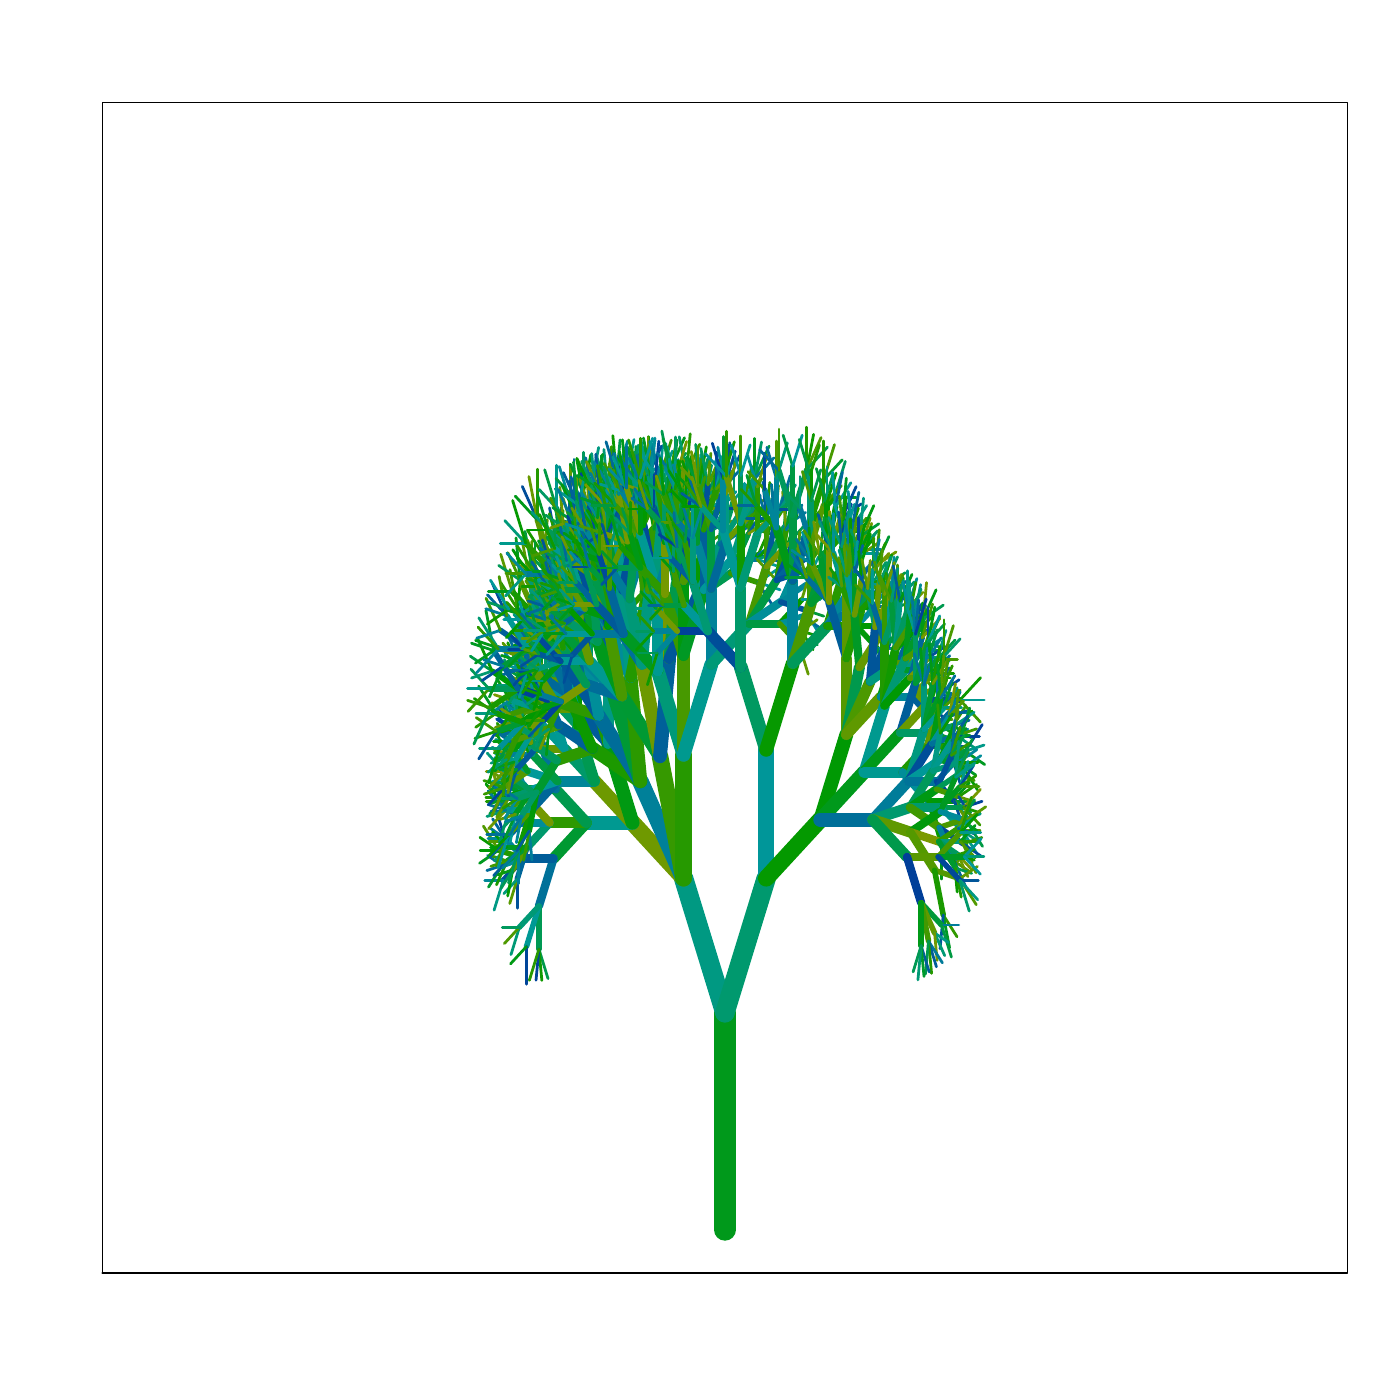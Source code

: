 % Created by tikzDevice version 0.10.1 on 2016-03-12 22:22:59
% !TEX encoding = UTF-8 Unicode
\documentclass{article}
\nonstopmode

\usepackage{tikz}

\usepackage[active,tightpage,psfixbb]{preview}

\PreviewEnvironment{pgfpicture}

\setlength\PreviewBorder{0pt}

\newcommand{\SweaveOpts}[1]{}  % do not interfere with LaTeX
\newcommand{\SweaveInput}[1]{} % because they are not real TeX commands
\newcommand{\Sexpr}[1]{}       % will only be parsed by R


\usepackage[utf8]{inputenc}
\usepackage{amsmath}
\usepackage{graphicx}
%\usepackage{bbold}
\usepackage{tikz}
%\usepackage{silence}
\usepackage{mdframed}
%\WarningFilter{mdframed}{You got a bad break}
\usepackage[colorinlistoftodos]{todonotes}
\usepackage{listings}
\usepackage{color}
\colorlet{exampcol}{blue!10}
\usepackage{multicol}
\usepackage{booktabs}

\title{BIO311: Population Ecology\\ \textit{Practical 10:\\ Stochasticity in Matrix Models\\ Population Viability Analysis\\ \& Metapopulation Dynamics.}}
\setlength\parindent{0pt}

\setcounter{tocdepth}{1} % Determines the depth of the table of contents;; 0:chapters, 1: chapters and sections, 2: chapters,sections and subsections

%\renewcommand{\theExercise}{\thechapter.\arabic{Exercise}}%

\setlength\parindent{0pt}

\begin{document}

\begin{tikzpicture}[x=1pt,y=1pt]
\definecolor{fillColor}{RGB}{255,255,255}
\path[use as bounding box,fill=fillColor,fill opacity=0.00] (0,0) rectangle (505.89,505.89);
\begin{scope}
\path[clip] (  0.00,  0.00) rectangle (505.89,505.89);
\definecolor{drawColor}{RGB}{0,0,0}

\path[draw=drawColor,line width= 0.4pt,line join=round,line cap=round] ( 36.90, 45.90) --
	(486.99, 45.90) --
	(486.99,468.99) --
	( 36.90,468.99) --
	( 36.90, 45.90);
\end{scope}
\begin{scope}
\path[clip] ( 36.90, 45.90) rectangle (486.99,468.99);
\definecolor{drawColor}{RGB}{0,153,27}

\path[draw=drawColor,line width= 8.0pt,line join=round,line cap=round] (261.94, 61.57) --
	(261.94,139.92);
\definecolor{drawColor}{RGB}{0,153,130}

\path[draw=drawColor,line width= 7.0pt,line join=round,line cap=round] (261.94,139.92) --
	(247.00,188.57);
\definecolor{drawColor}{RGB}{111,153,0}

\path[draw=drawColor,line width= 6.0pt,line join=round,line cap=round] (247.00,188.57) --
	(228.56,208.60);
\definecolor{drawColor}{RGB}{0,153,145}

\path[draw=drawColor,line width= 5.0pt,line join=round,line cap=round] (228.56,208.60) --
	(211.91,208.60);
\definecolor{drawColor}{RGB}{0,153,49}

\path[draw=drawColor,line width= 4.0pt,line join=round,line cap=round] (211.91,208.60) --
	(200.03,195.70);
\definecolor{drawColor}{RGB}{0,113,153}

\path[draw=drawColor,line width= 3.0pt,line join=round,line cap=round] (200.03,195.70) --
	(194.74,178.49);
\definecolor{drawColor}{RGB}{0,153,84}

\path[draw=drawColor,line width= 2.0pt,line join=round,line cap=round] (194.74,178.49) --
	(194.74,162.93);
\definecolor{drawColor}{RGB}{0,153,75}

\path[draw=drawColor,line width= 1.0pt,line join=round,line cap=round] (194.74,162.93) --
	(198.02,152.27);
\definecolor{drawColor}{RGB}{15,153,0}

\path[draw=drawColor,line width= 1.0pt,line join=round,line cap=round] (194.74,162.93) --
	(195.80,151.61);
\definecolor{drawColor}{RGB}{0,67,153}

\path[draw=drawColor,line width= 1.0pt,line join=round,line cap=round] (194.74,162.93) --
	(193.69,151.70);
\definecolor{drawColor}{RGB}{38,153,0}

\path[draw=drawColor,line width= 1.0pt,line join=round,line cap=round] (194.74,162.93) --
	(191.28,151.64);
\definecolor{drawColor}{RGB}{0,153,149}

\path[draw=drawColor,line width= 2.0pt,line join=round,line cap=round] (194.74,178.49) --
	(190.25,163.87);
\definecolor{drawColor}{RGB}{0,69,153}

\path[draw=drawColor,line width= 1.0pt,line join=round,line cap=round] (190.25,163.87) --
	(190.25,150.26);
\definecolor{drawColor}{RGB}{0,153,20}

\path[draw=drawColor,line width= 1.0pt,line join=round,line cap=round] (190.25,163.87) --
	(184.48,157.61);
\definecolor{drawColor}{RGB}{0,153,117}

\path[draw=drawColor,line width= 2.0pt,line join=round,line cap=round] (194.74,178.49) --
	(187.68,170.83);

\path[draw=drawColor,line width= 1.0pt,line join=round,line cap=round] (187.68,170.83) --
	(184.65,160.94);
\definecolor{drawColor}{RGB}{78,153,0}

\path[draw=drawColor,line width= 1.0pt,line join=round,line cap=round] (187.68,170.83) --
	(182.27,164.95);
\definecolor{drawColor}{RGB}{0,153,93}

\path[draw=drawColor,line width= 1.0pt,line join=round,line cap=round] (187.68,170.83) --
	(181.51,170.83);
\definecolor{drawColor}{RGB}{0,93,153}

\path[draw=drawColor,line width= 3.0pt,line join=round,line cap=round] (200.03,195.70) --
	(189.16,195.70);
\definecolor{drawColor}{RGB}{0,80,153}

\path[draw=drawColor,line width= 2.0pt,line join=round,line cap=round] (189.16,195.70) --
	(181.85,187.77);
\definecolor{drawColor}{RGB}{0,153,132}

\path[draw=drawColor,line width= 1.0pt,line join=round,line cap=round] (181.85,187.77) --
	(178.54,177.00);
\definecolor{drawColor}{RGB}{0,135,153}

\path[draw=drawColor,line width= 1.0pt,line join=round,line cap=round] (181.85,187.77) --
	(175.15,187.77);
\definecolor{drawColor}{RGB}{0,139,153}

\path[draw=drawColor,line width= 2.0pt,line join=round,line cap=round] (189.16,195.70) --
	(181.47,193.15);
\definecolor{drawColor}{RGB}{0,153,47}

\path[draw=drawColor,line width= 1.0pt,line join=round,line cap=round] (181.47,193.15) --
	(176.51,185.33);
\definecolor{drawColor}{RGB}{0,107,153}

\path[draw=drawColor,line width= 1.0pt,line join=round,line cap=round] (181.47,193.15) --
	(175.91,191.31);
\definecolor{drawColor}{RGB}{0,109,153}

\path[draw=drawColor,line width= 1.0pt,line join=round,line cap=round] (181.47,193.15) --
	(176.20,196.76);
\definecolor{drawColor}{RGB}{34,153,0}

\path[draw=drawColor,line width= 2.0pt,line join=round,line cap=round] (189.16,195.70) --
	(180.19,198.68);
\definecolor{drawColor}{RGB}{0,153,31}

\path[draw=drawColor,line width= 1.0pt,line join=round,line cap=round] (180.19,198.68) --
	(173.29,193.95);
\definecolor{drawColor}{RGB}{0,153,7}

\path[draw=drawColor,line width= 1.0pt,line join=round,line cap=round] (180.19,198.68) --
	(173.51,198.68);
\definecolor{drawColor}{RGB}{6,153,0}

\path[draw=drawColor,line width= 1.0pt,line join=round,line cap=round] (180.19,198.68) --
	(173.42,203.31);
\definecolor{drawColor}{RGB}{80,153,0}

\path[draw=drawColor,line width= 1.0pt,line join=round,line cap=round] (180.19,198.68) --
	(174.68,207.37);
\definecolor{drawColor}{RGB}{0,131,153}

\path[draw=drawColor,line width= 2.0pt,line join=round,line cap=round] (189.16,195.70) --
	(182.41,203.02);
\definecolor{drawColor}{RGB}{0,135,153}

\path[draw=drawColor,line width= 1.0pt,line join=round,line cap=round] (182.41,203.02) --
	(176.34,203.02);
\definecolor{drawColor}{RGB}{0,126,153}

\path[draw=drawColor,line width= 1.0pt,line join=round,line cap=round] (182.41,203.02) --
	(177.04,206.70);
\definecolor{drawColor}{RGB}{0,104,153}

\path[draw=drawColor,line width= 1.0pt,line join=round,line cap=round] (182.41,203.02) --
	(178.01,209.97);
\definecolor{drawColor}{RGB}{0,63,153}

\path[draw=drawColor,line width= 1.0pt,line join=round,line cap=round] (182.41,203.02) --
	(179.30,213.16);
\definecolor{drawColor}{RGB}{45,153,0}

\path[draw=drawColor,line width= 4.0pt,line join=round,line cap=round] (211.91,208.60) --
	(198.64,208.60);
\definecolor{drawColor}{RGB}{0,153,108}

\path[draw=drawColor,line width= 3.0pt,line join=round,line cap=round] (198.64,208.60) --
	(190.41,199.66);
\definecolor{drawColor}{RGB}{0,102,153}

\path[draw=drawColor,line width= 2.0pt,line join=round,line cap=round] (190.41,199.66) --
	(186.88,188.18);
\definecolor{drawColor}{RGB}{0,81,153}

\path[draw=drawColor,line width= 1.0pt,line join=round,line cap=round] (186.88,188.18) --
	(186.88,177.69);
\definecolor{drawColor}{RGB}{89,153,0}

\path[draw=drawColor,line width= 1.0pt,line join=round,line cap=round] (186.88,188.18) --
	(184.19,179.41);
\definecolor{drawColor}{RGB}{0,153,121}

\path[draw=drawColor,line width= 1.0pt,line join=round,line cap=round] (186.88,188.18) --
	(182.07,182.96);
\definecolor{drawColor}{RGB}{93,153,0}

\path[draw=drawColor,line width= 2.0pt,line join=round,line cap=round] (190.41,199.66) --
	(185.27,191.56);
\definecolor{drawColor}{RGB}{0,153,1}

\path[draw=drawColor,line width= 1.0pt,line join=round,line cap=round] (185.27,191.56) --
	(183.45,182.13);
\definecolor{drawColor}{RGB}{0,153,86}

\path[draw=drawColor,line width= 1.0pt,line join=round,line cap=round] (185.27,191.56) --
	(181.12,185.01);
\definecolor{drawColor}{RGB}{0,153,22}

\path[draw=drawColor,line width= 1.0pt,line join=round,line cap=round] (185.27,191.56) --
	(179.84,189.76);
\definecolor{drawColor}{RGB}{0,153,51}

\path[draw=drawColor,line width= 2.0pt,line join=round,line cap=round] (190.41,199.66) --
	(183.24,194.76);
\definecolor{drawColor}{RGB}{23,153,0}

\path[draw=drawColor,line width= 1.0pt,line join=round,line cap=round] (183.24,194.76) --
	(179.41,186.17);
\definecolor{drawColor}{RGB}{0,93,153}

\path[draw=drawColor,line width= 1.0pt,line join=round,line cap=round] (183.24,194.76) --
	(178.40,189.50);
\definecolor{drawColor}{RGB}{65,153,0}

\path[draw=drawColor,line width= 1.0pt,line join=round,line cap=round] (183.24,194.76) --
	(177.36,192.81);
\definecolor{drawColor}{RGB}{54,153,0}

\path[draw=drawColor,line width= 1.0pt,line join=round,line cap=round] (183.24,194.76) --
	(177.45,196.68);
\definecolor{drawColor}{RGB}{0,153,36}

\path[draw=drawColor,line width= 2.0pt,line join=round,line cap=round] (190.41,199.66) --
	(183.18,199.66);
\definecolor{drawColor}{RGB}{0,153,110}

\path[draw=drawColor,line width= 1.0pt,line join=round,line cap=round] (183.18,199.66) --
	(178.75,194.85);
\definecolor{drawColor}{RGB}{0,153,12}

\path[draw=drawColor,line width= 1.0pt,line join=round,line cap=round] (183.18,199.66) --
	(177.24,199.66);
\definecolor{drawColor}{RGB}{0,153,9}

\path[draw=drawColor,line width= 1.0pt,line join=round,line cap=round] (183.18,199.66) --
	(177.96,205.32);
\definecolor{drawColor}{RGB}{0,141,153}

\path[draw=drawColor,line width= 3.0pt,line join=round,line cap=round] (198.64,208.60) --
	(188.44,208.60);
\definecolor{drawColor}{RGB}{0,100,153}

\path[draw=drawColor,line width= 2.0pt,line join=round,line cap=round] (188.44,208.60) --
	(182.13,201.75);
\definecolor{drawColor}{RGB}{58,153,0}

\path[draw=drawColor,line width= 1.0pt,line join=round,line cap=round] (182.13,201.75) --
	(179.45,193.00);
\definecolor{drawColor}{RGB}{0,96,153}

\path[draw=drawColor,line width= 1.0pt,line join=round,line cap=round] (182.13,201.75) --
	(177.01,196.19);
\definecolor{drawColor}{RGB}{78,153,0}

\path[draw=drawColor,line width= 1.0pt,line join=round,line cap=round] (182.13,201.75) --
	(176.62,201.75);
\definecolor{drawColor}{RGB}{0,107,153}

\path[draw=drawColor,line width= 2.0pt,line join=round,line cap=round] (188.44,208.60) --
	(181.45,216.18);
\definecolor{drawColor}{RGB}{32,153,0}

\path[draw=drawColor,line width= 1.0pt,line join=round,line cap=round] (181.45,216.18) --
	(175.75,216.18);
\definecolor{drawColor}{RGB}{0,153,3}

\path[draw=drawColor,line width= 1.0pt,line join=round,line cap=round] (181.45,216.18) --
	(175.61,222.52);
\definecolor{drawColor}{RGB}{115,153,0}

\path[draw=drawColor,line width= 1.0pt,line join=round,line cap=round] (181.45,216.18) --
	(178.25,226.60);

\path[draw=drawColor,line width= 3.0pt,line join=round,line cap=round] (198.64,208.60) --
	(190.35,217.60);
\definecolor{drawColor}{RGB}{0,85,153}

\path[draw=drawColor,line width= 2.0pt,line join=round,line cap=round] (190.35,217.60) --
	(182.29,217.60);
\definecolor{drawColor}{RGB}{0,153,49}

\path[draw=drawColor,line width= 1.0pt,line join=round,line cap=round] (182.29,217.60) --
	(176.89,211.74);
\definecolor{drawColor}{RGB}{30,153,0}

\path[draw=drawColor,line width= 1.0pt,line join=round,line cap=round] (182.29,217.60) --
	(175.59,217.60);
\definecolor{drawColor}{RGB}{0,78,153}

\path[draw=drawColor,line width= 1.0pt,line join=round,line cap=round] (182.29,217.60) --
	(176.53,223.85);
\definecolor{drawColor}{RGB}{0,153,42}

\path[draw=drawColor,line width= 2.0pt,line join=round,line cap=round] (190.35,217.60) --
	(183.02,222.61);
\definecolor{drawColor}{RGB}{0,153,44}

\path[draw=drawColor,line width= 1.0pt,line join=round,line cap=round] (183.02,222.61) --
	(177.00,220.61);
\definecolor{drawColor}{RGB}{0,139,153}

\path[draw=drawColor,line width= 1.0pt,line join=round,line cap=round] (183.02,222.61) --
	(178.79,232.10);
\definecolor{drawColor}{RGB}{0,153,119}

\path[draw=drawColor,line width= 2.0pt,line join=round,line cap=round] (190.35,217.60) --
	(184.76,226.41);
\definecolor{drawColor}{RGB}{0,153,117}

\path[draw=drawColor,line width= 1.0pt,line join=round,line cap=round] (184.76,226.41) --
	(178.76,228.40);
\definecolor{drawColor}{RGB}{0,135,153}

\path[draw=drawColor,line width= 1.0pt,line join=round,line cap=round] (184.76,226.41) --
	(180.57,233.03);
\definecolor{drawColor}{RGB}{15,153,0}

\path[draw=drawColor,line width= 1.0pt,line join=round,line cap=round] (184.76,226.41) --
	(182.94,235.82);
\definecolor{drawColor}{RGB}{0,118,153}

\path[draw=drawColor,line width= 2.0pt,line join=round,line cap=round] (190.35,217.60) --
	(186.51,230.08);
\definecolor{drawColor}{RGB}{0,153,53}

\path[draw=drawColor,line width= 1.0pt,line join=round,line cap=round] (186.51,230.08) --
	(180.99,236.08);
\definecolor{drawColor}{RGB}{0,153,147}

\path[draw=drawColor,line width= 1.0pt,line join=round,line cap=round] (186.51,230.08) --
	(186.51,240.18);
\definecolor{drawColor}{RGB}{0,153,77}

\path[draw=drawColor,line width= 4.0pt,line join=round,line cap=round] (211.91,208.60) --
	(200.85,220.59);
\definecolor{drawColor}{RGB}{0,153,62}

\path[draw=drawColor,line width= 3.0pt,line join=round,line cap=round] (200.85,220.59) --
	(191.07,220.59);
\definecolor{drawColor}{RGB}{65,153,0}

\path[draw=drawColor,line width= 2.0pt,line join=round,line cap=round] (191.07,220.59) --
	(183.91,212.83);
\definecolor{drawColor}{RGB}{0,153,95}

\path[draw=drawColor,line width= 1.0pt,line join=round,line cap=round] (183.91,212.83) --
	(180.47,201.60);
\definecolor{drawColor}{RGB}{0,107,153}

\path[draw=drawColor,line width= 1.0pt,line join=round,line cap=round] (183.91,212.83) --
	(177.45,212.83);
\definecolor{drawColor}{RGB}{0,153,7}

\path[draw=drawColor,line width= 2.0pt,line join=round,line cap=round] (191.07,220.59) --
	(184.28,218.34);
\definecolor{drawColor}{RGB}{0,153,82}

\path[draw=drawColor,line width= 1.0pt,line join=round,line cap=round] (184.28,218.34) --
	(180.47,212.34);
\definecolor{drawColor}{RGB}{0,153,57}

\path[draw=drawColor,line width= 1.0pt,line join=round,line cap=round] (184.28,218.34) --
	(179.00,214.73);
\definecolor{drawColor}{RGB}{6,153,0}

\path[draw=drawColor,line width= 1.0pt,line join=round,line cap=round] (184.28,218.34) --
	(178.74,218.34);
\definecolor{drawColor}{RGB}{0,153,145}

\path[draw=drawColor,line width= 1.0pt,line join=round,line cap=round] (184.28,218.34) --
	(179.21,221.81);
\definecolor{drawColor}{RGB}{0,153,57}

\path[draw=drawColor,line width= 2.0pt,line join=round,line cap=round] (191.07,220.59) --
	(183.55,223.09);
\definecolor{drawColor}{RGB}{10,153,0}

\path[draw=drawColor,line width= 1.0pt,line join=round,line cap=round] (183.55,223.09) --
	(177.47,218.92);
\definecolor{drawColor}{RGB}{0,153,75}

\path[draw=drawColor,line width= 1.0pt,line join=round,line cap=round] (183.55,223.09) --
	(177.74,223.09);
\definecolor{drawColor}{RGB}{100,153,0}

\path[draw=drawColor,line width= 1.0pt,line join=round,line cap=round] (183.55,223.09) --
	(177.74,227.07);
\definecolor{drawColor}{RGB}{0,153,29}

\path[draw=drawColor,line width= 1.0pt,line join=round,line cap=round] (183.55,223.09) --
	(178.63,230.86);
\definecolor{drawColor}{RGB}{0,142,153}

\path[draw=drawColor,line width= 2.0pt,line join=round,line cap=round] (191.07,220.59) --
	(184.19,228.06);
\definecolor{drawColor}{RGB}{0,100,153}

\path[draw=drawColor,line width= 1.0pt,line join=round,line cap=round] (184.19,228.06) --
	(177.73,228.06);
\definecolor{drawColor}{RGB}{0,153,145}

\path[draw=drawColor,line width= 1.0pt,line join=round,line cap=round] (184.19,228.06) --
	(178.76,233.96);
\definecolor{drawColor}{RGB}{0,153,127}

\path[draw=drawColor,line width= 1.0pt,line join=round,line cap=round] (184.19,228.06) --
	(181.01,238.42);
\definecolor{drawColor}{RGB}{0,115,153}

\path[draw=drawColor,line width= 3.0pt,line join=round,line cap=round] (200.85,220.59) --
	(195.70,237.37);
\definecolor{drawColor}{RGB}{0,153,33}

\path[draw=drawColor,line width= 2.0pt,line join=round,line cap=round] (195.70,237.37) --
	(188.38,245.31);
\definecolor{drawColor}{RGB}{0,128,153}

\path[draw=drawColor,line width= 1.0pt,line join=round,line cap=round] (188.38,245.31) --
	(181.36,245.31);
\definecolor{drawColor}{RGB}{0,152,153}

\path[draw=drawColor,line width= 1.0pt,line join=round,line cap=round] (188.38,245.31) --
	(182.09,249.62);
\definecolor{drawColor}{RGB}{0,142,153}

\path[draw=drawColor,line width= 1.0pt,line join=round,line cap=round] (188.38,245.31) --
	(183.78,252.57);
\definecolor{drawColor}{RGB}{98,153,0}

\path[draw=drawColor,line width= 1.0pt,line join=round,line cap=round] (188.38,245.31) --
	(184.88,256.72);
\definecolor{drawColor}{RGB}{0,100,153}

\path[draw=drawColor,line width= 2.0pt,line join=round,line cap=round] (195.70,237.37) --
	(192.01,249.38);
\definecolor{drawColor}{RGB}{87,153,0}

\path[draw=drawColor,line width= 1.0pt,line join=round,line cap=round] (192.01,249.38) --
	(186.82,255.02);
\definecolor{drawColor}{RGB}{28,153,0}

\path[draw=drawColor,line width= 1.0pt,line join=round,line cap=round] (192.01,249.38) --
	(192.01,260.49);
\definecolor{drawColor}{RGB}{0,153,82}

\path[draw=drawColor,line width= 2.0pt,line join=round,line cap=round] (195.70,237.37) --
	(195.70,253.82);
\definecolor{drawColor}{RGB}{95,153,0}

\path[draw=drawColor,line width= 1.0pt,line join=round,line cap=round] (195.70,253.82) --
	(192.52,264.17);
\definecolor{drawColor}{RGB}{0,153,25}

\path[draw=drawColor,line width= 1.0pt,line join=round,line cap=round] (195.70,253.82) --
	(198.91,264.26);
\definecolor{drawColor}{RGB}{109,153,0}

\path[draw=drawColor,line width= 5.0pt,line join=round,line cap=round] (228.56,208.60) --
	(214.78,223.55);
\definecolor{drawColor}{RGB}{0,133,153}

\path[draw=drawColor,line width= 4.0pt,line join=round,line cap=round] (214.78,223.55) --
	(201.46,223.55);
\definecolor{drawColor}{RGB}{0,102,153}

\path[draw=drawColor,line width= 3.0pt,line join=round,line cap=round] (201.46,223.55) --
	(191.83,213.10);
\definecolor{drawColor}{RGB}{15,153,0}

\path[draw=drawColor,line width= 2.0pt,line join=round,line cap=round] (191.83,213.10) --
	(187.34,198.49);
\definecolor{drawColor}{RGB}{0,129,153}

\path[draw=drawColor,line width= 1.0pt,line join=round,line cap=round] (187.34,198.49) --
	(187.34,186.56);
\definecolor{drawColor}{RGB}{0,153,81}

\path[draw=drawColor,line width= 1.0pt,line join=round,line cap=round] (187.34,198.49) --
	(183.76,186.84);
\definecolor{drawColor}{RGB}{0,124,153}

\path[draw=drawColor,line width= 1.0pt,line join=round,line cap=round] (187.34,198.49) --
	(181.57,192.23);
\definecolor{drawColor}{RGB}{78,153,0}

\path[draw=drawColor,line width= 2.0pt,line join=round,line cap=round] (191.83,213.10) --
	(183.66,204.23);
\definecolor{drawColor}{RGB}{0,148,153}

\path[draw=drawColor,line width= 1.0pt,line join=round,line cap=round] (183.66,204.23) --
	(180.00,192.31);
\definecolor{drawColor}{RGB}{4,153,0}

\path[draw=drawColor,line width= 1.0pt,line join=round,line cap=round] (183.66,204.23) --
	(176.83,196.82);
\definecolor{drawColor}{RGB}{0,111,153}

\path[draw=drawColor,line width= 1.0pt,line join=round,line cap=round] (183.66,204.23) --
	(175.87,204.23);
\definecolor{drawColor}{RGB}{0,153,141}

\path[draw=drawColor,line width= 2.0pt,line join=round,line cap=round] (191.83,213.10) --
	(182.71,213.10);
\definecolor{drawColor}{RGB}{108,153,0}

\path[draw=drawColor,line width= 1.0pt,line join=round,line cap=round] (182.71,213.10) --
	(176.56,206.42);
\definecolor{drawColor}{RGB}{0,153,117}

\path[draw=drawColor,line width= 1.0pt,line join=round,line cap=round] (182.71,213.10) --
	(175.95,210.85);
\definecolor{drawColor}{RGB}{0,113,153}

\path[draw=drawColor,line width= 1.0pt,line join=round,line cap=round] (182.71,213.10) --
	(176.38,215.19);
\definecolor{drawColor}{RGB}{0,122,153}

\path[draw=drawColor,line width= 1.0pt,line join=round,line cap=round] (182.71,213.10) --
	(176.34,220.01);
\definecolor{drawColor}{RGB}{0,153,153}

\path[draw=drawColor,line width= 3.0pt,line join=round,line cap=round] (201.46,223.55) --
	(191.81,220.35);
\definecolor{drawColor}{RGB}{0,153,33}

\path[draw=drawColor,line width= 2.0pt,line join=round,line cap=round] (191.81,220.35) --
	(186.30,211.66);
\definecolor{drawColor}{RGB}{0,153,149}

\path[draw=drawColor,line width= 1.0pt,line join=round,line cap=round] (186.30,211.66) --
	(184.36,201.67);
\definecolor{drawColor}{RGB}{0,153,49}

\path[draw=drawColor,line width= 1.0pt,line join=round,line cap=round] (186.30,211.66) --
	(182.62,203.42);
\definecolor{drawColor}{RGB}{0,153,99}

\path[draw=drawColor,line width= 1.0pt,line join=round,line cap=round] (186.30,211.66) --
	(181.70,206.67);
\definecolor{drawColor}{RGB}{98,153,0}

\path[draw=drawColor,line width= 1.0pt,line join=round,line cap=round] (186.30,211.66) --
	(180.77,209.83);
\definecolor{drawColor}{RGB}{0,153,108}

\path[draw=drawColor,line width= 2.0pt,line join=round,line cap=round] (191.81,220.35) --
	(184.05,217.78);
\definecolor{drawColor}{RGB}{89,153,0}

\path[draw=drawColor,line width= 1.0pt,line join=round,line cap=round] (184.05,217.78) --
	(179.47,210.55);
\definecolor{drawColor}{RGB}{0,153,40}

\path[draw=drawColor,line width= 1.0pt,line join=round,line cap=round] (184.05,217.78) --
	(177.56,215.63);
\definecolor{drawColor}{RGB}{0,117,153}

\path[draw=drawColor,line width= 1.0pt,line join=round,line cap=round] (184.05,217.78) --
	(178.69,221.45);
\definecolor{drawColor}{RGB}{0,153,93}

\path[draw=drawColor,line width= 2.0pt,line join=round,line cap=round] (191.81,220.35) --
	(184.27,225.51);
\definecolor{drawColor}{RGB}{0,152,153}

\path[draw=drawColor,line width= 1.0pt,line join=round,line cap=round] (184.27,225.51) --
	(177.59,223.30);
\definecolor{drawColor}{RGB}{0,153,114}

\path[draw=drawColor,line width= 1.0pt,line join=round,line cap=round] (184.27,225.51) --
	(178.74,229.29);
\definecolor{drawColor}{RGB}{76,153,0}

\path[draw=drawColor,line width= 1.0pt,line join=round,line cap=round] (184.27,225.51) --
	(180.55,233.84);
\definecolor{drawColor}{RGB}{0,153,153}

\path[draw=drawColor,line width= 3.0pt,line join=round,line cap=round] (201.46,223.55) --
	(190.72,227.11);
\definecolor{drawColor}{RGB}{84,153,0}

\path[draw=drawColor,line width= 2.0pt,line join=round,line cap=round] (190.72,227.11) --
	(182.31,221.35);
\definecolor{drawColor}{RGB}{95,153,0}

\path[draw=drawColor,line width= 1.0pt,line join=round,line cap=round] (182.31,221.35) --
	(177.67,210.96);
\definecolor{drawColor}{RGB}{0,67,153}

\path[draw=drawColor,line width= 1.0pt,line join=round,line cap=round] (182.31,221.35) --
	(176.49,215.04);
\definecolor{drawColor}{RGB}{56,153,0}

\path[draw=drawColor,line width= 1.0pt,line join=round,line cap=round] (182.31,221.35) --
	(174.94,218.91);
\definecolor{drawColor}{RGB}{45,153,0}

\path[draw=drawColor,line width= 1.0pt,line join=round,line cap=round] (182.31,221.35) --
	(174.86,223.83);
\definecolor{drawColor}{RGB}{84,153,0}

\path[draw=drawColor,line width= 2.0pt,line join=round,line cap=round] (190.72,227.11) --
	(182.16,227.11);
\definecolor{drawColor}{RGB}{102,153,0}

\path[draw=drawColor,line width= 1.0pt,line join=round,line cap=round] (182.16,227.11) --
	(176.60,221.07);
\definecolor{drawColor}{RGB}{121,153,0}

\path[draw=drawColor,line width= 1.0pt,line join=round,line cap=round] (182.16,227.11) --
	(175.75,227.11);
\definecolor{drawColor}{RGB}{0,153,121}

\path[draw=drawColor,line width= 1.0pt,line join=round,line cap=round] (182.16,227.11) --
	(176.06,233.74);
\definecolor{drawColor}{RGB}{0,153,130}

\path[draw=drawColor,line width= 2.0pt,line join=round,line cap=round] (190.72,227.11) --
	(183.43,232.10);
\definecolor{drawColor}{RGB}{0,153,117}

\path[draw=drawColor,line width= 1.0pt,line join=round,line cap=round] (183.43,232.10) --
	(177.44,230.11);
\definecolor{drawColor}{RGB}{0,120,153}

\path[draw=drawColor,line width= 1.0pt,line join=round,line cap=round] (183.43,232.10) --
	(177.92,235.87);
\definecolor{drawColor}{RGB}{0,153,12}

\path[draw=drawColor,line width= 1.0pt,line join=round,line cap=round] (183.43,232.10) --
	(179.82,240.20);
\definecolor{drawColor}{RGB}{0,153,38}

\path[draw=drawColor,line width= 2.0pt,line join=round,line cap=round] (190.72,227.11) --
	(184.75,236.54);
\definecolor{drawColor}{RGB}{0,67,153}

\path[draw=drawColor,line width= 1.0pt,line join=round,line cap=round] (184.75,236.54) --
	(179.02,238.43);
\definecolor{drawColor}{RGB}{32,153,0}

\path[draw=drawColor,line width= 1.0pt,line join=round,line cap=round] (184.75,236.54) --
	(179.68,244.54);
\definecolor{drawColor}{RGB}{0,153,68}

\path[draw=drawColor,line width= 1.0pt,line join=round,line cap=round] (184.75,236.54) --
	(182.65,247.39);
\definecolor{drawColor}{RGB}{0,153,66}

\path[draw=drawColor,line width= 3.0pt,line join=round,line cap=round] (201.46,223.55) --
	(192.56,233.21);
\definecolor{drawColor}{RGB}{0,128,153}

\path[draw=drawColor,line width= 2.0pt,line join=round,line cap=round] (192.56,233.21) --
	(184.30,233.21);
\definecolor{drawColor}{RGB}{0,153,18}

\path[draw=drawColor,line width= 1.0pt,line join=round,line cap=round] (184.30,233.21) --
	(178.87,227.32);
\definecolor{drawColor}{RGB}{0,153,44}

\path[draw=drawColor,line width= 1.0pt,line join=round,line cap=round] (184.30,233.21) --
	(178.48,231.28);
\definecolor{drawColor}{RGB}{121,153,0}

\path[draw=drawColor,line width= 1.0pt,line join=round,line cap=round] (184.30,233.21) --
	(178.26,235.21);
\definecolor{drawColor}{RGB}{32,153,0}

\path[draw=drawColor,line width= 1.0pt,line join=round,line cap=round] (184.30,233.21) --
	(179.28,238.66);
\definecolor{drawColor}{RGB}{8,153,0}

\path[draw=drawColor,line width= 2.0pt,line join=round,line cap=round] (192.56,233.21) --
	(185.65,240.71);
\definecolor{drawColor}{RGB}{0,109,153}

\path[draw=drawColor,line width= 1.0pt,line join=round,line cap=round] (185.65,240.71) --
	(179.35,240.71);
\definecolor{drawColor}{RGB}{0,70,153}

\path[draw=drawColor,line width= 1.0pt,line join=round,line cap=round] (185.65,240.71) --
	(180.13,246.69);
\definecolor{drawColor}{RGB}{14,153,0}

\path[draw=drawColor,line width= 1.0pt,line join=round,line cap=round] (185.65,240.71) --
	(182.46,251.10);
\definecolor{drawColor}{RGB}{0,153,116}

\path[draw=drawColor,line width= 2.0pt,line join=round,line cap=round] (192.56,233.21) --
	(188.64,245.96);
\definecolor{drawColor}{RGB}{0,102,153}

\path[draw=drawColor,line width= 1.0pt,line join=round,line cap=round] (188.64,245.96) --
	(183.04,252.04);
\definecolor{drawColor}{RGB}{0,153,29}

\path[draw=drawColor,line width= 1.0pt,line join=round,line cap=round] (188.64,245.96) --
	(185.08,253.94);
\definecolor{drawColor}{RGB}{0,153,25}

\path[draw=drawColor,line width= 1.0pt,line join=round,line cap=round] (188.64,245.96) --
	(186.51,256.98);
\definecolor{drawColor}{RGB}{100,153,0}

\path[draw=drawColor,line width= 1.0pt,line join=round,line cap=round] (188.64,245.96) --
	(188.64,257.93);
\definecolor{drawColor}{RGB}{0,153,106}

\path[draw=drawColor,line width= 4.0pt,line join=round,line cap=round] (214.78,223.55) --
	(203.96,235.30);
\definecolor{drawColor}{RGB}{100,153,0}

\path[draw=drawColor,line width= 3.0pt,line join=round,line cap=round] (203.96,235.30) --
	(193.52,235.30);
\definecolor{drawColor}{RGB}{0,91,153}

\path[draw=drawColor,line width= 2.0pt,line join=round,line cap=round] (193.52,235.30) --
	(186.68,227.88);
\definecolor{drawColor}{RGB}{0,94,153}

\path[draw=drawColor,line width= 1.0pt,line join=round,line cap=round] (186.68,227.88) --
	(183.37,217.07);
\definecolor{drawColor}{RGB}{15,153,0}

\path[draw=drawColor,line width= 1.0pt,line join=round,line cap=round] (186.68,227.88) --
	(181.84,222.62);
\definecolor{drawColor}{RGB}{0,153,49}

\path[draw=drawColor,line width= 1.0pt,line join=round,line cap=round] (186.68,227.88) --
	(180.48,227.88);
\definecolor{drawColor}{RGB}{0,153,130}

\path[draw=drawColor,line width= 2.0pt,line join=round,line cap=round] (193.52,235.30) --
	(186.09,243.36);
\definecolor{drawColor}{RGB}{0,153,145}

\path[draw=drawColor,line width= 1.0pt,line join=round,line cap=round] (186.09,243.36) --
	(179.63,243.36);
\definecolor{drawColor}{RGB}{0,80,153}

\path[draw=drawColor,line width= 1.0pt,line join=round,line cap=round] (186.09,243.36) --
	(180.34,249.60);
\definecolor{drawColor}{RGB}{0,129,153}

\path[draw=drawColor,line width= 1.0pt,line join=round,line cap=round] (186.09,243.36) --
	(182.93,253.66);
\definecolor{drawColor}{RGB}{0,153,145}

\path[draw=drawColor,line width= 3.0pt,line join=round,line cap=round] (203.96,235.30) --
	(195.01,245.00);
\definecolor{drawColor}{RGB}{0,153,49}

\path[draw=drawColor,line width= 2.0pt,line join=round,line cap=round] (195.01,245.00) --
	(186.85,245.00);
\definecolor{drawColor}{RGB}{0,107,153}

\path[draw=drawColor,line width= 1.0pt,line join=round,line cap=round] (186.85,245.00) --
	(181.84,239.56);
\definecolor{drawColor}{RGB}{14,153,0}

\path[draw=drawColor,line width= 1.0pt,line join=round,line cap=round] (186.85,245.00) --
	(180.66,242.95);
\definecolor{drawColor}{RGB}{0,117,153}

\path[draw=drawColor,line width= 1.0pt,line join=round,line cap=round] (186.85,245.00) --
	(180.89,246.98);
\definecolor{drawColor}{RGB}{0,63,153}

\path[draw=drawColor,line width= 1.0pt,line join=round,line cap=round] (186.85,245.00) --
	(181.68,250.62);
\definecolor{drawColor}{RGB}{0,70,153}

\path[draw=drawColor,line width= 2.0pt,line join=round,line cap=round] (195.01,245.00) --
	(188.74,251.82);
\definecolor{drawColor}{RGB}{0,153,36}

\path[draw=drawColor,line width= 1.0pt,line join=round,line cap=round] (188.74,251.82) --
	(182.60,251.82);
\definecolor{drawColor}{RGB}{121,153,0}

\path[draw=drawColor,line width= 1.0pt,line join=round,line cap=round] (188.74,251.82) --
	(183.55,257.45);
\definecolor{drawColor}{RGB}{0,153,20}

\path[draw=drawColor,line width= 1.0pt,line join=round,line cap=round] (188.74,251.82) --
	(186.20,260.09);
\definecolor{drawColor}{RGB}{85,153,0}

\path[draw=drawColor,line width= 2.0pt,line join=round,line cap=round] (195.01,245.00) --
	(190.81,258.69);

\path[draw=drawColor,line width= 1.0pt,line join=round,line cap=round] (190.81,258.69) --
	(185.20,264.79);
\definecolor{drawColor}{RGB}{0,105,153}

\path[draw=drawColor,line width= 1.0pt,line join=round,line cap=round] (190.81,258.69) --
	(187.24,270.31);
\definecolor{drawColor}{RGB}{0,111,153}

\path[draw=drawColor,line width= 1.0pt,line join=round,line cap=round] (190.81,258.69) --
	(190.81,271.68);
\definecolor{drawColor}{RGB}{0,153,149}

\path[draw=drawColor,line width= 3.0pt,line join=round,line cap=round] (203.96,235.30) --
	(199.25,250.62);
\definecolor{drawColor}{RGB}{0,153,14}

\path[draw=drawColor,line width= 2.0pt,line join=round,line cap=round] (199.25,250.62) --
	(192.75,257.68);
\definecolor{drawColor}{RGB}{0,96,153}

\path[draw=drawColor,line width= 1.0pt,line join=round,line cap=round] (192.75,257.68) --
	(186.53,257.68);
\definecolor{drawColor}{RGB}{0,153,10}

\path[draw=drawColor,line width= 1.0pt,line join=round,line cap=round] (192.75,257.68) --
	(187.52,263.36);
\definecolor{drawColor}{RGB}{0,153,25}

\path[draw=drawColor,line width= 1.0pt,line join=round,line cap=round] (192.75,257.68) --
	(189.76,267.41);
\definecolor{drawColor}{RGB}{0,153,20}

\path[draw=drawColor,line width= 2.0pt,line join=round,line cap=round] (199.25,250.62) --
	(195.78,261.93);
\definecolor{drawColor}{RGB}{0,153,114}

\path[draw=drawColor,line width= 1.0pt,line join=round,line cap=round] (195.78,261.93) --
	(191.02,267.10);
\definecolor{drawColor}{RGB}{0,153,31}

\path[draw=drawColor,line width= 1.0pt,line join=round,line cap=round] (195.78,261.93) --
	(195.78,272.51);
\definecolor{drawColor}{RGB}{0,74,153}

\path[draw=drawColor,line width= 2.0pt,line join=round,line cap=round] (199.25,250.62) --
	(199.25,263.25);
\definecolor{drawColor}{RGB}{0,135,153}

\path[draw=drawColor,line width= 1.0pt,line join=round,line cap=round] (199.25,263.25) --
	(196.65,271.73);
\definecolor{drawColor}{RGB}{49,153,0}

\path[draw=drawColor,line width= 1.0pt,line join=round,line cap=round] (199.25,263.25) --
	(199.25,272.68);
\definecolor{drawColor}{RGB}{0,153,127}

\path[draw=drawColor,line width= 1.0pt,line join=round,line cap=round] (199.25,263.25) --
	(201.76,271.42);
\definecolor{drawColor}{RGB}{0,153,81}

\path[draw=drawColor,line width= 4.0pt,line join=round,line cap=round] (214.78,223.55) --
	(208.63,243.58);
\definecolor{drawColor}{RGB}{0,153,99}

\path[draw=drawColor,line width= 3.0pt,line join=round,line cap=round] (208.63,243.58) --
	(200.80,252.08);
\definecolor{drawColor}{RGB}{30,153,0}

\path[draw=drawColor,line width= 2.0pt,line join=round,line cap=round] (200.80,252.08) --
	(193.42,252.08);
\definecolor{drawColor}{RGB}{0,153,18}

\path[draw=drawColor,line width= 1.0pt,line join=round,line cap=round] (193.42,252.08) --
	(188.89,247.17);
\definecolor{drawColor}{RGB}{98,153,0}

\path[draw=drawColor,line width= 1.0pt,line join=round,line cap=round] (193.42,252.08) --
	(187.89,252.08);
\definecolor{drawColor}{RGB}{84,153,0}

\path[draw=drawColor,line width= 1.0pt,line join=round,line cap=round] (193.42,252.08) --
	(188.01,257.95);
\definecolor{drawColor}{RGB}{73,153,0}

\path[draw=drawColor,line width= 2.0pt,line join=round,line cap=round] (200.80,252.08) --
	(194.29,256.53);
\definecolor{drawColor}{RGB}{0,78,153}

\path[draw=drawColor,line width= 1.0pt,line join=round,line cap=round] (194.29,256.53) --
	(188.59,254.64);
\definecolor{drawColor}{RGB}{0,153,81}

\path[draw=drawColor,line width= 1.0pt,line join=round,line cap=round] (194.29,256.53) --
	(190.89,264.14);
\definecolor{drawColor}{RGB}{0,142,153}

\path[draw=drawColor,line width= 2.0pt,line join=round,line cap=round] (200.80,252.08) --
	(195.40,260.59);
\definecolor{drawColor}{RGB}{0,153,51}

\path[draw=drawColor,line width= 1.0pt,line join=round,line cap=round] (195.40,260.59) --
	(190.41,262.25);
\definecolor{drawColor}{RGB}{0,65,153}

\path[draw=drawColor,line width= 1.0pt,line join=round,line cap=round] (195.40,260.59) --
	(190.28,266.15);
\definecolor{drawColor}{RGB}{0,113,153}

\path[draw=drawColor,line width= 1.0pt,line join=round,line cap=round] (195.40,260.59) --
	(192.03,268.14);
\definecolor{drawColor}{RGB}{0,153,51}

\path[draw=drawColor,line width= 1.0pt,line join=round,line cap=round] (195.40,260.59) --
	(193.49,270.46);
\definecolor{drawColor}{RGB}{19,153,0}

\path[draw=drawColor,line width= 2.0pt,line join=round,line cap=round] (200.80,252.08) --
	(197.07,264.23);
\definecolor{drawColor}{RGB}{102,153,0}

\path[draw=drawColor,line width= 1.0pt,line join=round,line cap=round] (197.07,264.23) --
	(191.81,269.94);
\definecolor{drawColor}{RGB}{0,153,110}

\path[draw=drawColor,line width= 1.0pt,line join=round,line cap=round] (197.07,264.23) --
	(197.07,275.65);
\definecolor{drawColor}{RGB}{4,153,0}

\path[draw=drawColor,line width= 3.0pt,line join=round,line cap=round] (208.63,243.58) --
	(208.63,261.48);
\definecolor{drawColor}{RGB}{0,153,114}

\path[draw=drawColor,line width= 2.0pt,line join=round,line cap=round] (208.63,261.48) --
	(205.17,272.75);
\definecolor{drawColor}{RGB}{0,89,153}

\path[draw=drawColor,line width= 1.0pt,line join=round,line cap=round] (205.17,272.75) --
	(200.15,278.20);
\definecolor{drawColor}{RGB}{0,153,36}

\path[draw=drawColor,line width= 1.0pt,line join=round,line cap=round] (205.17,272.75) --
	(205.17,282.86);
\definecolor{drawColor}{RGB}{97,153,0}

\path[draw=drawColor,line width= 2.0pt,line join=round,line cap=round] (208.63,261.48) --
	(212.38,273.69);
\definecolor{drawColor}{RGB}{0,153,58}

\path[draw=drawColor,line width= 1.0pt,line join=round,line cap=round] (212.38,273.69) --
	(212.38,285.24);
\definecolor{drawColor}{RGB}{0,153,79}

\path[draw=drawColor,line width= 1.0pt,line join=round,line cap=round] (212.38,273.69) --
	(217.12,278.84);
\definecolor{drawColor}{RGB}{0,153,18}

\path[draw=drawColor,line width= 5.0pt,line join=round,line cap=round] (228.56,208.60) --
	(219.75,237.27);
\definecolor{drawColor}{RGB}{0,91,153}

\path[draw=drawColor,line width= 4.0pt,line join=round,line cap=round] (219.75,237.27) --
	(208.11,249.90);
\definecolor{drawColor}{RGB}{97,153,0}

\path[draw=drawColor,line width= 3.0pt,line join=round,line cap=round] (208.11,249.90) --
	(198.64,249.90);
\definecolor{drawColor}{RGB}{115,153,0}

\path[draw=drawColor,line width= 2.0pt,line join=round,line cap=round] (198.64,249.90) --
	(191.75,242.42);
\definecolor{drawColor}{RGB}{109,153,0}

\path[draw=drawColor,line width= 1.0pt,line join=round,line cap=round] (191.75,242.42) --
	(188.54,231.98);
\definecolor{drawColor}{RGB}{14,153,0}

\path[draw=drawColor,line width= 1.0pt,line join=round,line cap=round] (191.75,242.42) --
	(185.98,236.17);
\definecolor{drawColor}{RGB}{0,153,7}

\path[draw=drawColor,line width= 1.0pt,line join=round,line cap=round] (191.75,242.42) --
	(185.54,242.42);
\definecolor{drawColor}{RGB}{0,153,64}

\path[draw=drawColor,line width= 2.0pt,line join=round,line cap=round] (198.64,249.90) --
	(190.84,249.90);
\definecolor{drawColor}{RGB}{0,153,95}

\path[draw=drawColor,line width= 1.0pt,line join=round,line cap=round] (190.84,249.90) --
	(185.56,244.18);
\definecolor{drawColor}{RGB}{0,153,9}

\path[draw=drawColor,line width= 1.0pt,line join=round,line cap=round] (190.84,249.90) --
	(185.27,249.90);
\definecolor{drawColor}{RGB}{0,153,27}

\path[draw=drawColor,line width= 1.0pt,line join=round,line cap=round] (190.84,249.90) --
	(185.10,256.13);
\definecolor{drawColor}{RGB}{100,153,0}

\path[draw=drawColor,line width= 2.0pt,line join=round,line cap=round] (198.64,249.90) --
	(192.48,256.59);
\definecolor{drawColor}{RGB}{119,153,0}

\path[draw=drawColor,line width= 1.0pt,line join=round,line cap=round] (192.48,256.59) --
	(186.99,256.59);
\definecolor{drawColor}{RGB}{78,153,0}

\path[draw=drawColor,line width= 1.0pt,line join=round,line cap=round] (192.48,256.59) --
	(187.36,262.14);
\definecolor{drawColor}{RGB}{0,144,153}

\path[draw=drawColor,line width= 1.0pt,line join=round,line cap=round] (192.48,256.59) --
	(189.97,264.77);

\path[draw=drawColor,line width= 3.0pt,line join=round,line cap=round] (208.11,249.90) --
	(198.60,256.41);
\definecolor{drawColor}{RGB}{0,153,49}

\path[draw=drawColor,line width= 2.0pt,line join=round,line cap=round] (198.60,256.41) --
	(191.32,254.00);
\definecolor{drawColor}{RGB}{0,153,25}

\path[draw=drawColor,line width= 1.0pt,line join=round,line cap=round] (191.32,254.00) --
	(186.73,246.75);
\definecolor{drawColor}{RGB}{121,153,0}

\path[draw=drawColor,line width= 1.0pt,line join=round,line cap=round] (191.32,254.00) --
	(186.04,257.61);
\definecolor{drawColor}{RGB}{0,89,153}

\path[draw=drawColor,line width= 2.0pt,line join=round,line cap=round] (198.60,256.41) --
	(190.55,261.92);
\definecolor{drawColor}{RGB}{0,153,103}

\path[draw=drawColor,line width= 1.0pt,line join=round,line cap=round] (190.55,261.92) --
	(183.79,259.68);
\definecolor{drawColor}{RGB}{0,153,123}

\path[draw=drawColor,line width= 1.0pt,line join=round,line cap=round] (190.55,261.92) --
	(186.02,272.08);
\definecolor{drawColor}{RGB}{25,153,0}

\path[draw=drawColor,line width= 2.0pt,line join=round,line cap=round] (198.60,256.41) --
	(193.40,268.05);
\definecolor{drawColor}{RGB}{32,153,0}

\path[draw=drawColor,line width= 1.0pt,line join=round,line cap=round] (193.40,268.05) --
	(187.06,272.40);
\definecolor{drawColor}{RGB}{89,153,0}

\path[draw=drawColor,line width= 1.0pt,line join=round,line cap=round] (193.40,268.05) --
	(189.10,277.70);
\definecolor{drawColor}{RGB}{36,153,0}

\path[draw=drawColor,line width= 1.0pt,line join=round,line cap=round] (193.40,268.05) --
	(192.34,279.44);
\definecolor{drawColor}{RGB}{89,153,0}

\path[draw=drawColor,line width= 3.0pt,line join=round,line cap=round] (208.11,249.90) --
	(200.35,262.15);
\definecolor{drawColor}{RGB}{0,153,53}

\path[draw=drawColor,line width= 2.0pt,line join=round,line cap=round] (200.35,262.15) --
	(192.69,264.69);
\definecolor{drawColor}{RGB}{0,153,82}

\path[draw=drawColor,line width= 1.0pt,line join=round,line cap=round] (192.69,264.69) --
	(187.36,261.04);
\definecolor{drawColor}{RGB}{23,153,0}

\path[draw=drawColor,line width= 1.0pt,line join=round,line cap=round] (192.69,264.69) --
	(186.38,264.69);
\definecolor{drawColor}{RGB}{0,153,140}

\path[draw=drawColor,line width= 1.0pt,line join=round,line cap=round] (192.69,264.69) --
	(186.97,268.60);
\definecolor{drawColor}{RGB}{0,153,22}

\path[draw=drawColor,line width= 1.0pt,line join=round,line cap=round] (192.69,264.69) --
	(187.96,272.14);
\definecolor{drawColor}{RGB}{0,153,114}

\path[draw=drawColor,line width= 2.0pt,line join=round,line cap=round] (200.35,262.15) --
	(197.74,275.63);
\definecolor{drawColor}{RGB}{0,78,153}

\path[draw=drawColor,line width= 1.0pt,line join=round,line cap=round] (197.74,275.63) --
	(192.99,283.12);
\definecolor{drawColor}{RGB}{56,153,0}

\path[draw=drawColor,line width= 1.0pt,line join=round,line cap=round] (197.74,275.63) --
	(195.76,285.86);
\definecolor{drawColor}{RGB}{0,131,153}

\path[draw=drawColor,line width= 1.0pt,line join=round,line cap=round] (197.74,275.63) --
	(198.84,287.31);
\definecolor{drawColor}{RGB}{0,153,147}

\path[draw=drawColor,line width= 3.0pt,line join=round,line cap=round] (208.11,249.90) --
	(202.77,267.29);
\definecolor{drawColor}{RGB}{0,153,51}

\path[draw=drawColor,line width= 2.0pt,line join=round,line cap=round] (202.77,267.29) --
	(195.25,275.45);
\definecolor{drawColor}{RGB}{0,153,86}

\path[draw=drawColor,line width= 1.0pt,line join=round,line cap=round] (195.25,275.45) --
	(188.77,275.45);
\definecolor{drawColor}{RGB}{0,153,79}

\path[draw=drawColor,line width= 1.0pt,line join=round,line cap=round] (195.25,275.45) --
	(192.03,285.95);
\definecolor{drawColor}{RGB}{0,74,153}

\path[draw=drawColor,line width= 2.0pt,line join=round,line cap=round] (202.77,267.29) --
	(198.81,280.21);
\definecolor{drawColor}{RGB}{0,153,36}

\path[draw=drawColor,line width= 1.0pt,line join=round,line cap=round] (198.81,280.21) --
	(193.76,285.69);
\definecolor{drawColor}{RGB}{0,153,153}

\path[draw=drawColor,line width= 1.0pt,line join=round,line cap=round] (198.81,280.21) --
	(195.51,290.94);
\definecolor{drawColor}{RGB}{0,153,112}

\path[draw=drawColor,line width= 1.0pt,line join=round,line cap=round] (198.81,280.21) --
	(198.81,291.17);
\definecolor{drawColor}{RGB}{0,146,153}

\path[draw=drawColor,line width= 2.0pt,line join=round,line cap=round] (202.77,267.29) --
	(202.77,281.88);
\definecolor{drawColor}{RGB}{0,93,153}

\path[draw=drawColor,line width= 1.0pt,line join=round,line cap=round] (202.77,281.88) --
	(199.95,291.07);
\definecolor{drawColor}{RGB}{0,142,153}

\path[draw=drawColor,line width= 1.0pt,line join=round,line cap=round] (202.77,281.88) --
	(201.78,292.51);
\definecolor{drawColor}{RGB}{0,146,153}

\path[draw=drawColor,line width= 1.0pt,line join=round,line cap=round] (202.77,281.88) --
	(203.76,292.35);
\definecolor{drawColor}{RGB}{0,153,138}

\path[draw=drawColor,line width= 1.0pt,line join=round,line cap=round] (202.77,281.88) --
	(205.55,290.93);
\definecolor{drawColor}{RGB}{32,153,0}

\path[draw=drawColor,line width= 4.0pt,line join=round,line cap=round] (219.75,237.27) --
	(212.67,260.33);
\definecolor{drawColor}{RGB}{17,153,0}

\path[draw=drawColor,line width= 3.0pt,line join=round,line cap=round] (212.67,260.33) --
	(202.60,271.26);
\definecolor{drawColor}{RGB}{30,153,0}

\path[draw=drawColor,line width= 2.0pt,line join=round,line cap=round] (202.60,271.26) --
	(193.61,271.26);
\definecolor{drawColor}{RGB}{0,153,71}

\path[draw=drawColor,line width= 1.0pt,line join=round,line cap=round] (193.61,271.26) --
	(187.61,264.75);
\definecolor{drawColor}{RGB}{0,153,93}

\path[draw=drawColor,line width= 1.0pt,line join=round,line cap=round] (193.61,271.26) --
	(186.90,269.04);
\definecolor{drawColor}{RGB}{0,109,153}

\path[draw=drawColor,line width= 1.0pt,line join=round,line cap=round] (193.61,271.26) --
	(186.55,273.61);
\definecolor{drawColor}{RGB}{0,105,153}

\path[draw=drawColor,line width= 1.0pt,line join=round,line cap=round] (193.61,271.26) --
	(187.33,278.09);
\definecolor{drawColor}{RGB}{52,153,0}

\path[draw=drawColor,line width= 2.0pt,line join=round,line cap=round] (202.60,271.26) --
	(193.57,277.44);
\definecolor{drawColor}{RGB}{122,153,0}

\path[draw=drawColor,line width= 1.0pt,line join=round,line cap=round] (193.57,277.44) --
	(186.41,275.06);
\definecolor{drawColor}{RGB}{0,93,153}

\path[draw=drawColor,line width= 1.0pt,line join=round,line cap=round] (193.57,277.44) --
	(187.08,281.88);
\definecolor{drawColor}{RGB}{119,153,0}

\path[draw=drawColor,line width= 1.0pt,line join=round,line cap=round] (193.57,277.44) --
	(188.46,288.90);
\definecolor{drawColor}{RGB}{76,153,0}

\path[draw=drawColor,line width= 2.0pt,line join=round,line cap=round] (202.60,271.26) --
	(195.11,283.08);
\definecolor{drawColor}{RGB}{25,153,0}

\path[draw=drawColor,line width= 1.0pt,line join=round,line cap=round] (195.11,283.08) --
	(187.99,285.44);
\definecolor{drawColor}{RGB}{0,124,153}

\path[draw=drawColor,line width= 1.0pt,line join=round,line cap=round] (195.11,283.08) --
	(192.38,297.16);
\definecolor{drawColor}{RGB}{0,153,106}

\path[draw=drawColor,line width= 2.0pt,line join=round,line cap=round] (202.60,271.26) --
	(197.96,286.37);
\definecolor{drawColor}{RGB}{0,153,55}

\path[draw=drawColor,line width= 1.0pt,line join=round,line cap=round] (197.96,286.37) --
	(192.14,292.68);
\definecolor{drawColor}{RGB}{0,153,93}

\path[draw=drawColor,line width= 1.0pt,line join=round,line cap=round] (197.96,286.37) --
	(197.96,300.35);
\definecolor{drawColor}{RGB}{0,105,153}

\path[draw=drawColor,line width= 3.0pt,line join=round,line cap=round] (212.67,260.33) --
	(207.30,277.83);
\definecolor{drawColor}{RGB}{0,91,153}

\path[draw=drawColor,line width= 2.0pt,line join=round,line cap=round] (207.30,277.83) --
	(200.20,285.53);
\definecolor{drawColor}{RGB}{14,153,0}

\path[draw=drawColor,line width= 1.0pt,line join=round,line cap=round] (200.20,285.53) --
	(193.69,285.53);
\definecolor{drawColor}{RGB}{108,153,0}

\path[draw=drawColor,line width= 1.0pt,line join=round,line cap=round] (200.20,285.53) --
	(197.32,294.92);
\definecolor{drawColor}{RGB}{0,153,18}

\path[draw=drawColor,line width= 2.0pt,line join=round,line cap=round] (207.30,277.83) --
	(203.39,290.53);
\definecolor{drawColor}{RGB}{0,153,46}

\path[draw=drawColor,line width= 1.0pt,line join=round,line cap=round] (203.39,290.53) --
	(197.68,296.74);
\definecolor{drawColor}{RGB}{0,153,101}

\path[draw=drawColor,line width= 1.0pt,line join=round,line cap=round] (203.39,290.53) --
	(203.39,302.24);
\definecolor{drawColor}{RGB}{0,139,153}

\path[draw=drawColor,line width= 2.0pt,line join=round,line cap=round] (207.30,277.83) --
	(207.30,294.14);
\definecolor{drawColor}{RGB}{0,153,134}

\path[draw=drawColor,line width= 1.0pt,line join=round,line cap=round] (207.30,294.14) --
	(203.87,305.29);
\definecolor{drawColor}{RGB}{0,153,114}

\path[draw=drawColor,line width= 1.0pt,line join=round,line cap=round] (207.30,294.14) --
	(207.30,307.34);
\definecolor{drawColor}{RGB}{0,98,153}

\path[draw=drawColor,line width= 1.0pt,line join=round,line cap=round] (207.30,294.14) --
	(210.66,305.09);
\definecolor{drawColor}{RGB}{0,153,75}

\path[draw=drawColor,line width= 3.0pt,line join=round,line cap=round] (212.67,260.33) --
	(212.67,279.35);
\definecolor{drawColor}{RGB}{0,98,153}

\path[draw=drawColor,line width= 2.0pt,line join=round,line cap=round] (212.67,279.35) --
	(208.91,291.58);
\definecolor{drawColor}{RGB}{0,144,153}

\path[draw=drawColor,line width= 1.0pt,line join=round,line cap=round] (208.91,291.58) --
	(203.77,297.17);
\definecolor{drawColor}{RGB}{0,111,153}

\path[draw=drawColor,line width= 1.0pt,line join=round,line cap=round] (208.91,291.58) --
	(208.91,302.99);
\definecolor{drawColor}{RGB}{69,153,0}

\path[draw=drawColor,line width= 2.0pt,line join=round,line cap=round] (212.67,279.35) --
	(212.67,294.93);
\definecolor{drawColor}{RGB}{67,153,0}

\path[draw=drawColor,line width= 1.0pt,line join=round,line cap=round] (212.67,294.93) --
	(209.72,304.52);
\definecolor{drawColor}{RGB}{80,153,0}

\path[draw=drawColor,line width= 1.0pt,line join=round,line cap=round] (212.67,294.93) --
	(212.67,307.45);
\definecolor{drawColor}{RGB}{0,87,153}

\path[draw=drawColor,line width= 1.0pt,line join=round,line cap=round] (212.67,294.93) --
	(215.94,305.59);
\definecolor{drawColor}{RGB}{0,153,119}

\path[draw=drawColor,line width= 2.0pt,line join=round,line cap=round] (212.67,279.35) --
	(216.36,291.38);
\definecolor{drawColor}{RGB}{0,137,153}

\path[draw=drawColor,line width= 1.0pt,line join=round,line cap=round] (216.36,291.38) --
	(216.36,301.33);
\definecolor{drawColor}{RGB}{39,153,0}

\path[draw=drawColor,line width= 1.0pt,line join=round,line cap=round] (216.36,291.38) --
	(218.46,302.20);
\definecolor{drawColor}{RGB}{71,153,0}

\path[draw=drawColor,line width= 1.0pt,line join=round,line cap=round] (216.36,291.38) --
	(220.31,300.22);
\definecolor{drawColor}{RGB}{0,153,20}

\path[draw=drawColor,line width= 1.0pt,line join=round,line cap=round] (216.36,291.38) --
	(221.71,297.18);
\definecolor{drawColor}{RGB}{0,153,132}

\path[draw=drawColor,line width= 4.0pt,line join=round,line cap=round] (219.75,237.27) --
	(219.75,264.44);
\definecolor{drawColor}{RGB}{62,153,0}

\path[draw=drawColor,line width= 3.0pt,line join=round,line cap=round] (219.75,264.44) --
	(213.92,283.44);
\definecolor{drawColor}{RGB}{0,153,12}

\path[draw=drawColor,line width= 2.0pt,line join=round,line cap=round] (213.92,283.44) --
	(206.83,291.14);
\definecolor{drawColor}{RGB}{0,153,97}

\path[draw=drawColor,line width= 1.0pt,line join=round,line cap=round] (206.83,291.14) --
	(200.42,291.14);
\definecolor{drawColor}{RGB}{76,153,0}

\path[draw=drawColor,line width= 1.0pt,line join=round,line cap=round] (206.83,291.14) --
	(201.02,297.44);
\definecolor{drawColor}{RGB}{100,153,0}

\path[draw=drawColor,line width= 1.0pt,line join=round,line cap=round] (206.83,291.14) --
	(203.37,302.39);
\definecolor{drawColor}{RGB}{0,153,119}

\path[draw=drawColor,line width= 2.0pt,line join=round,line cap=round] (213.92,283.44) --
	(209.59,297.53);
\definecolor{drawColor}{RGB}{0,153,44}

\path[draw=drawColor,line width= 1.0pt,line join=round,line cap=round] (209.59,297.53) --
	(204.11,303.48);
\definecolor{drawColor}{RGB}{0,153,77}

\path[draw=drawColor,line width= 1.0pt,line join=round,line cap=round] (209.59,297.53) --
	(206.38,307.97);
\definecolor{drawColor}{RGB}{0,94,153}

\path[draw=drawColor,line width= 1.0pt,line join=round,line cap=round] (209.59,297.53) --
	(209.59,309.07);
\definecolor{drawColor}{RGB}{0,153,106}

\path[draw=drawColor,line width= 2.0pt,line join=round,line cap=round] (213.92,283.44) --
	(213.92,300.58);
\definecolor{drawColor}{RGB}{54,153,0}

\path[draw=drawColor,line width= 1.0pt,line join=round,line cap=round] (213.92,300.58) --
	(210.29,312.38);
\definecolor{drawColor}{RGB}{0,153,77}

\path[draw=drawColor,line width= 1.0pt,line join=round,line cap=round] (213.92,300.58) --
	(213.92,314.67);
\definecolor{drawColor}{RGB}{65,153,0}

\path[draw=drawColor,line width= 1.0pt,line join=round,line cap=round] (213.92,300.58) --
	(217.16,311.13);
\definecolor{drawColor}{RGB}{0,93,153}

\path[draw=drawColor,line width= 3.0pt,line join=round,line cap=round] (219.75,264.44) --
	(217.95,283.66);
\definecolor{drawColor}{RGB}{0,117,153}

\path[draw=drawColor,line width= 2.0pt,line join=round,line cap=round] (217.95,283.66) --
	(212.43,296.02);
\definecolor{drawColor}{RGB}{0,153,51}

\path[draw=drawColor,line width= 1.0pt,line join=round,line cap=round] (212.43,296.02) --
	(205.82,300.54);
\definecolor{drawColor}{RGB}{119,153,0}

\path[draw=drawColor,line width= 1.0pt,line join=round,line cap=round] (212.43,296.02) --
	(207.12,304.40);
\definecolor{drawColor}{RGB}{0,153,106}

\path[draw=drawColor,line width= 1.0pt,line join=round,line cap=round] (212.43,296.02) --
	(209.40,305.90);
\definecolor{drawColor}{RGB}{0,153,12}

\path[draw=drawColor,line width= 1.0pt,line join=round,line cap=round] (212.43,296.02) --
	(211.24,308.74);
\definecolor{drawColor}{RGB}{0,153,3}

\path[draw=drawColor,line width= 2.0pt,line join=round,line cap=round] (217.95,283.66) --
	(215.11,298.33);
\definecolor{drawColor}{RGB}{87,153,0}

\path[draw=drawColor,line width= 1.0pt,line join=round,line cap=round] (215.11,298.33) --
	(209.87,306.60);
\definecolor{drawColor}{RGB}{0,65,153}

\path[draw=drawColor,line width= 1.0pt,line join=round,line cap=round] (215.11,298.33) --
	(212.07,308.23);
\definecolor{drawColor}{RGB}{0,153,136}

\path[draw=drawColor,line width= 1.0pt,line join=round,line cap=round] (215.11,298.33) --
	(214.10,309.09);
\definecolor{drawColor}{RGB}{0,153,31}

\path[draw=drawColor,line width= 1.0pt,line join=round,line cap=round] (215.11,298.33) --
	(216.24,310.39);
\definecolor{drawColor}{RGB}{0,153,25}

\path[draw=drawColor,line width= 2.0pt,line join=round,line cap=round] (217.95,283.66) --
	(217.95,298.25);
\definecolor{drawColor}{RGB}{0,153,108}

\path[draw=drawColor,line width= 1.0pt,line join=round,line cap=round] (217.95,298.25) --
	(214.91,308.14);
\definecolor{drawColor}{RGB}{69,153,0}

\path[draw=drawColor,line width= 1.0pt,line join=round,line cap=round] (217.95,298.25) --
	(217.95,309.29);
\definecolor{drawColor}{RGB}{60,153,0}

\path[draw=drawColor,line width= 1.0pt,line join=round,line cap=round] (217.95,298.25) --
	(221.13,308.60);

\path[draw=drawColor,line width= 2.0pt,line join=round,line cap=round] (217.95,283.66) --
	(220.50,296.82);
\definecolor{drawColor}{RGB}{0,153,5}

\path[draw=drawColor,line width= 1.0pt,line join=round,line cap=round] (220.50,296.82) --
	(219.59,306.52);
\definecolor{drawColor}{RGB}{0,85,153}

\path[draw=drawColor,line width= 1.0pt,line join=round,line cap=round] (220.50,296.82) --
	(225.16,304.18);
\definecolor{drawColor}{RGB}{0,153,79}

\path[draw=drawColor,line width= 3.0pt,line join=round,line cap=round] (219.75,264.44) --
	(221.71,285.31);
\definecolor{drawColor}{RGB}{8,153,0}

\path[draw=drawColor,line width= 2.0pt,line join=round,line cap=round] (221.71,285.31) --
	(218.88,299.94);
\definecolor{drawColor}{RGB}{0,126,153}

\path[draw=drawColor,line width= 1.0pt,line join=round,line cap=round] (218.88,299.94) --
	(213.93,307.74);
\definecolor{drawColor}{RGB}{0,124,153}

\path[draw=drawColor,line width= 1.0pt,line join=round,line cap=round] (218.88,299.94) --
	(219.92,311.04);
\definecolor{drawColor}{RGB}{0,153,145}

\path[draw=drawColor,line width= 2.0pt,line join=round,line cap=round] (221.71,285.31) --
	(221.71,301.10);
\definecolor{drawColor}{RGB}{0,153,49}

\path[draw=drawColor,line width= 1.0pt,line join=round,line cap=round] (221.71,301.10) --
	(218.25,312.37);
\definecolor{drawColor}{RGB}{0,153,9}

\path[draw=drawColor,line width= 1.0pt,line join=round,line cap=round] (221.71,301.10) --
	(224.89,311.45);
\definecolor{drawColor}{RGB}{0,78,153}

\path[draw=drawColor,line width= 2.0pt,line join=round,line cap=round] (221.71,285.31) --
	(224.48,299.64);
\definecolor{drawColor}{RGB}{0,150,153}

\path[draw=drawColor,line width= 1.0pt,line join=round,line cap=round] (224.48,299.64) --
	(223.29,312.36);
\definecolor{drawColor}{RGB}{0,153,46}

\path[draw=drawColor,line width= 1.0pt,line join=round,line cap=round] (224.48,299.64) --
	(226.59,310.54);
\definecolor{drawColor}{RGB}{12,153,0}

\path[draw=drawColor,line width= 1.0pt,line join=round,line cap=round] (224.48,299.64) --
	(229.37,307.36);
\definecolor{drawColor}{RGB}{0,153,44}

\path[draw=drawColor,line width= 2.0pt,line join=round,line cap=round] (221.71,285.31) --
	(227.10,297.40);
\definecolor{drawColor}{RGB}{0,153,140}

\path[draw=drawColor,line width= 1.0pt,line join=round,line cap=round] (227.10,297.40) --
	(228.16,308.66);
\definecolor{drawColor}{RGB}{0,153,29}

\path[draw=drawColor,line width= 1.0pt,line join=round,line cap=round] (227.10,297.40) --
	(231.64,307.56);
\definecolor{drawColor}{RGB}{117,153,0}

\path[draw=drawColor,line width= 1.0pt,line join=round,line cap=round] (227.10,297.40) --
	(233.15,301.54);
\definecolor{drawColor}{RGB}{119,153,0}

\path[draw=drawColor,line width= 3.0pt,line join=round,line cap=round] (219.75,264.44) --
	(225.87,284.37);
\definecolor{drawColor}{RGB}{30,153,0}

\path[draw=drawColor,line width= 2.0pt,line join=round,line cap=round] (225.87,284.37) --
	(225.87,303.12);
\definecolor{drawColor}{RGB}{0,153,23}

\path[draw=drawColor,line width= 1.0pt,line join=round,line cap=round] (225.87,303.12) --
	(221.69,316.74);
\definecolor{drawColor}{RGB}{0,96,153}

\path[draw=drawColor,line width= 1.0pt,line join=round,line cap=round] (225.87,303.12) --
	(224.40,318.79);
\definecolor{drawColor}{RGB}{1,153,0}

\path[draw=drawColor,line width= 1.0pt,line join=round,line cap=round] (225.87,303.12) --
	(227.31,318.45);
\definecolor{drawColor}{RGB}{4,153,0}

\path[draw=drawColor,line width= 1.0pt,line join=round,line cap=round] (225.87,303.12) --
	(229.48,314.89);
\definecolor{drawColor}{RGB}{0,131,153}

\path[draw=drawColor,line width= 2.0pt,line join=round,line cap=round] (225.87,284.37) --
	(231.06,301.28);
\definecolor{drawColor}{RGB}{0,153,82}

\path[draw=drawColor,line width= 1.0pt,line join=round,line cap=round] (231.06,301.28) --
	(231.06,315.73);
\definecolor{drawColor}{RGB}{0,126,153}

\path[draw=drawColor,line width= 1.0pt,line join=round,line cap=round] (231.06,301.28) --
	(234.95,313.95);
\definecolor{drawColor}{RGB}{0,96,153}

\path[draw=drawColor,line width= 1.0pt,line join=round,line cap=round] (231.06,301.28) --
	(237.64,308.42);
\definecolor{drawColor}{RGB}{38,153,0}

\path[draw=drawColor,line width= 2.0pt,line join=round,line cap=round] (225.87,284.37) --
	(233.36,292.50);

\path[draw=drawColor,line width= 1.0pt,line join=round,line cap=round] (233.36,292.50) --
	(236.97,304.25);
\definecolor{drawColor}{RGB}{58,153,0}

\path[draw=drawColor,line width= 1.0pt,line join=round,line cap=round] (233.36,292.50) --
	(239.46,299.13);
\definecolor{drawColor}{RGB}{0,153,23}

\path[draw=drawColor,line width= 1.0pt,line join=round,line cap=round] (233.36,292.50) --
	(240.44,292.50);
\definecolor{drawColor}{RGB}{0,128,153}

\path[draw=drawColor,line width= 6.0pt,line join=round,line cap=round] (247.00,188.57) --
	(231.38,223.59);
\definecolor{drawColor}{RGB}{28,153,0}

\path[draw=drawColor,line width= 5.0pt,line join=round,line cap=round] (231.38,223.59) --
	(214.12,235.39);
\definecolor{drawColor}{RGB}{45,153,0}

\path[draw=drawColor,line width= 4.0pt,line join=round,line cap=round] (214.12,235.39) --
	(201.23,231.12);
\definecolor{drawColor}{RGB}{0,153,46}

\path[draw=drawColor,line width= 3.0pt,line join=round,line cap=round] (201.23,231.12) --
	(193.94,219.63);
\definecolor{drawColor}{RGB}{0,153,9}

\path[draw=drawColor,line width= 2.0pt,line join=round,line cap=round] (193.94,219.63) --
	(191.23,205.59);
\definecolor{drawColor}{RGB}{0,124,153}

\path[draw=drawColor,line width= 1.0pt,line join=round,line cap=round] (191.23,205.59) --
	(192.21,195.14);
\definecolor{drawColor}{RGB}{52,153,0}

\path[draw=drawColor,line width= 1.0pt,line join=round,line cap=round] (191.23,205.59) --
	(189.19,195.05);
\definecolor{drawColor}{RGB}{0,94,153}

\path[draw=drawColor,line width= 1.0pt,line join=round,line cap=round] (191.23,205.59) --
	(186.76,198.54);
\definecolor{drawColor}{RGB}{0,153,105}

\path[draw=drawColor,line width= 2.0pt,line join=round,line cap=round] (193.94,219.63) --
	(188.42,210.92);
\definecolor{drawColor}{RGB}{0,133,153}

\path[draw=drawColor,line width= 1.0pt,line join=round,line cap=round] (188.42,210.92) --
	(186.59,201.42);
\definecolor{drawColor}{RGB}{0,118,153}

\path[draw=drawColor,line width= 1.0pt,line join=round,line cap=round] (188.42,210.92) --
	(184.20,204.25);
\definecolor{drawColor}{RGB}{0,128,153}

\path[draw=drawColor,line width= 1.0pt,line join=round,line cap=round] (188.42,210.92) --
	(182.64,209.00);
\definecolor{drawColor}{RGB}{0,153,99}

\path[draw=drawColor,line width= 2.0pt,line join=round,line cap=round] (193.94,219.63) --
	(186.88,217.29);
\definecolor{drawColor}{RGB}{0,142,153}

\path[draw=drawColor,line width= 1.0pt,line join=round,line cap=round] (186.88,217.29) --
	(182.35,210.13);
\definecolor{drawColor}{RGB}{36,153,0}

\path[draw=drawColor,line width= 1.0pt,line join=round,line cap=round] (186.88,217.29) --
	(181.74,213.77);
\definecolor{drawColor}{RGB}{0,153,108}

\path[draw=drawColor,line width= 1.0pt,line join=round,line cap=round] (186.88,217.29) --
	(181.38,217.29);
\definecolor{drawColor}{RGB}{0,117,153}

\path[draw=drawColor,line width= 1.0pt,line join=round,line cap=round] (186.88,217.29) --
	(181.92,220.68);
\definecolor{drawColor}{RGB}{0,153,92}

\path[draw=drawColor,line width= 3.0pt,line join=round,line cap=round] (201.23,231.12) --
	(191.72,237.62);
\definecolor{drawColor}{RGB}{0,153,10}

\path[draw=drawColor,line width= 2.0pt,line join=round,line cap=round] (191.72,237.62) --
	(184.30,235.17);
\definecolor{drawColor}{RGB}{0,153,99}

\path[draw=drawColor,line width= 1.0pt,line join=round,line cap=round] (184.30,235.17) --
	(179.80,228.08);
\definecolor{drawColor}{RGB}{0,153,125}

\path[draw=drawColor,line width= 1.0pt,line join=round,line cap=round] (184.30,235.17) --
	(179.17,238.68);
\definecolor{drawColor}{RGB}{14,153,0}

\path[draw=drawColor,line width= 2.0pt,line join=round,line cap=round] (191.72,237.62) --
	(184.60,242.49);
\definecolor{drawColor}{RGB}{12,153,0}

\path[draw=drawColor,line width= 1.0pt,line join=round,line cap=round] (184.60,242.49) --
	(179.22,240.71);
\definecolor{drawColor}{RGB}{0,70,153}

\path[draw=drawColor,line width= 1.0pt,line join=round,line cap=round] (184.60,242.49) --
	(179.44,246.03);
\definecolor{drawColor}{RGB}{0,146,153}

\path[draw=drawColor,line width= 1.0pt,line join=round,line cap=round] (184.60,242.49) --
	(180.83,250.95);
\definecolor{drawColor}{RGB}{111,153,0}

\path[draw=drawColor,line width= 2.0pt,line join=round,line cap=round] (191.72,237.62) --
	(186.89,248.45);
\definecolor{drawColor}{RGB}{0,131,153}

\path[draw=drawColor,line width= 1.0pt,line join=round,line cap=round] (186.89,248.45) --
	(181.87,251.88);
\definecolor{drawColor}{RGB}{0,153,141}

\path[draw=drawColor,line width= 1.0pt,line join=round,line cap=round] (186.89,248.45) --
	(182.88,257.43);
\definecolor{drawColor}{RGB}{0,153,86}

\path[draw=drawColor,line width= 1.0pt,line join=round,line cap=round] (186.89,248.45) --
	(185.95,258.49);
\definecolor{drawColor}{RGB}{0,96,153}

\path[draw=drawColor,line width= 4.0pt,line join=round,line cap=round] (214.12,235.39) --
	(202.02,243.68);
\definecolor{drawColor}{RGB}{73,153,0}

\path[draw=drawColor,line width= 3.0pt,line join=round,line cap=round] (202.02,243.68) --
	(191.91,240.33);
\definecolor{drawColor}{RGB}{0,153,145}

\path[draw=drawColor,line width= 2.0pt,line join=round,line cap=round] (191.91,240.33) --
	(185.71,230.54);
\definecolor{drawColor}{RGB}{98,153,0}

\path[draw=drawColor,line width= 1.0pt,line join=round,line cap=round] (185.71,230.54) --
	(183.56,219.44);
\definecolor{drawColor}{RGB}{49,153,0}

\path[draw=drawColor,line width= 1.0pt,line join=round,line cap=round] (185.71,230.54) --
	(181.26,223.51);
\definecolor{drawColor}{RGB}{0,153,33}

\path[draw=drawColor,line width= 1.0pt,line join=round,line cap=round] (185.71,230.54) --
	(179.87,228.60);
\definecolor{drawColor}{RGB}{82,153,0}

\path[draw=drawColor,line width= 2.0pt,line join=round,line cap=round] (191.91,240.33) --
	(184.50,237.87);
\definecolor{drawColor}{RGB}{0,153,53}

\path[draw=drawColor,line width= 1.0pt,line join=round,line cap=round] (184.50,237.87) --
	(180.02,230.81);
\definecolor{drawColor}{RGB}{36,153,0}

\path[draw=drawColor,line width= 1.0pt,line join=round,line cap=round] (184.50,237.87) --
	(178.59,233.83);
\definecolor{drawColor}{RGB}{0,153,14}

\path[draw=drawColor,line width= 1.0pt,line join=round,line cap=round] (184.50,237.87) --
	(178.33,237.87);
\definecolor{drawColor}{RGB}{0,109,153}

\path[draw=drawColor,line width= 1.0pt,line join=round,line cap=round] (184.50,237.87) --
	(179.07,241.58);
\definecolor{drawColor}{RGB}{0,153,101}

\path[draw=drawColor,line width= 2.0pt,line join=round,line cap=round] (191.91,240.33) --
	(185.03,245.03);
\definecolor{drawColor}{RGB}{100,153,0}

\path[draw=drawColor,line width= 1.0pt,line join=round,line cap=round] (185.03,245.03) --
	(179.00,243.03);
\definecolor{drawColor}{RGB}{30,153,0}

\path[draw=drawColor,line width= 1.0pt,line join=round,line cap=round] (185.03,245.03) --
	(179.49,248.83);
\definecolor{drawColor}{RGB}{0,153,68}

\path[draw=drawColor,line width= 1.0pt,line join=round,line cap=round] (185.03,245.03) --
	(181.69,252.53);
\definecolor{drawColor}{RGB}{34,153,0}

\path[draw=drawColor,line width= 3.0pt,line join=round,line cap=round] (202.02,243.68) --
	(192.30,250.33);
\definecolor{drawColor}{RGB}{60,153,0}

\path[draw=drawColor,line width= 2.0pt,line join=round,line cap=round] (192.30,250.33) --
	(184.21,247.64);
\definecolor{drawColor}{RGB}{17,153,0}

\path[draw=drawColor,line width= 1.0pt,line join=round,line cap=round] (184.21,247.64) --
	(179.31,239.91);
\definecolor{drawColor}{RGB}{121,153,0}

\path[draw=drawColor,line width= 1.0pt,line join=round,line cap=round] (184.21,247.64) --
	(177.84,252.00);
\definecolor{drawColor}{RGB}{0,153,140}

\path[draw=drawColor,line width= 2.0pt,line join=round,line cap=round] (192.30,250.33) --
	(184.40,252.95);
\definecolor{drawColor}{RGB}{0,133,153}

\path[draw=drawColor,line width= 1.0pt,line join=round,line cap=round] (184.40,252.95) --
	(178.46,248.88);
\definecolor{drawColor}{RGB}{119,153,0}

\path[draw=drawColor,line width= 1.0pt,line join=round,line cap=round] (184.40,252.95) --
	(178.64,254.86);
\definecolor{drawColor}{RGB}{0,153,16}

\path[draw=drawColor,line width= 1.0pt,line join=round,line cap=round] (184.40,252.95) --
	(179.44,260.76);
\definecolor{drawColor}{RGB}{0,120,153}

\path[draw=drawColor,line width= 2.0pt,line join=round,line cap=round] (192.30,250.33) --
	(185.16,258.07);
\definecolor{drawColor}{RGB}{0,153,112}

\path[draw=drawColor,line width= 1.0pt,line join=round,line cap=round] (185.16,258.07) --
	(178.62,258.07);
\definecolor{drawColor}{RGB}{0,153,31}

\path[draw=drawColor,line width= 1.0pt,line join=round,line cap=round] (185.16,258.07) --
	(180.04,263.63);
\definecolor{drawColor}{RGB}{0,153,103}

\path[draw=drawColor,line width= 1.0pt,line join=round,line cap=round] (185.16,258.07) --
	(182.26,267.54);
\definecolor{drawColor}{RGB}{0,153,53}

\path[draw=drawColor,line width= 2.0pt,line join=round,line cap=round] (192.30,250.33) --
	(187.32,261.49);
\definecolor{drawColor}{RGB}{0,153,60}

\path[draw=drawColor,line width= 1.0pt,line join=round,line cap=round] (187.32,261.49) --
	(181.15,265.71);
\definecolor{drawColor}{RGB}{0,153,57}

\path[draw=drawColor,line width= 1.0pt,line join=round,line cap=round] (187.32,261.49) --
	(186.27,272.59);
\definecolor{drawColor}{RGB}{0,102,153}

\path[draw=drawColor,line width= 3.0pt,line join=round,line cap=round] (202.02,243.68) --
	(195.21,258.93);
\definecolor{drawColor}{RGB}{0,72,153}

\path[draw=drawColor,line width= 2.0pt,line join=round,line cap=round] (195.21,258.93) --
	(187.74,264.04);
\definecolor{drawColor}{RGB}{0,105,153}

\path[draw=drawColor,line width= 1.0pt,line join=round,line cap=round] (187.74,264.04) --
	(181.79,262.07);
\definecolor{drawColor}{RGB}{0,152,153}

\path[draw=drawColor,line width= 1.0pt,line join=round,line cap=round] (187.74,264.04) --
	(181.45,266.13);
\definecolor{drawColor}{RGB}{0,137,153}

\path[draw=drawColor,line width= 1.0pt,line join=round,line cap=round] (187.74,264.04) --
	(182.49,269.74);
\definecolor{drawColor}{RGB}{19,153,0}

\path[draw=drawColor,line width= 1.0pt,line join=round,line cap=round] (187.74,264.04) --
	(183.46,273.63);
\definecolor{drawColor}{RGB}{0,153,136}

\path[draw=drawColor,line width= 2.0pt,line join=round,line cap=round] (195.21,258.93) --
	(193.83,273.64);
\definecolor{drawColor}{RGB}{0,153,108}

\path[draw=drawColor,line width= 1.0pt,line join=round,line cap=round] (193.83,273.64) --
	(189.59,283.14);
\definecolor{drawColor}{RGB}{0,153,23}

\path[draw=drawColor,line width= 1.0pt,line join=round,line cap=round] (193.83,273.64) --
	(192.70,285.73);
\definecolor{drawColor}{RGB}{0,142,153}

\path[draw=drawColor,line width= 1.0pt,line join=round,line cap=round] (193.83,273.64) --
	(196.01,284.92);
\definecolor{drawColor}{RGB}{12,153,0}

\path[draw=drawColor,line width= 4.0pt,line join=round,line cap=round] (214.12,235.39) --
	(205.47,254.77);
\definecolor{drawColor}{RGB}{0,104,153}

\path[draw=drawColor,line width= 3.0pt,line join=round,line cap=round] (205.47,254.77) --
	(195.77,261.41);
\definecolor{drawColor}{RGB}{0,153,27}

\path[draw=drawColor,line width= 2.0pt,line join=round,line cap=round] (195.77,261.41) --
	(188.48,259.00);
\definecolor{drawColor}{RGB}{0,153,99}

\path[draw=drawColor,line width= 1.0pt,line join=round,line cap=round] (188.48,259.00) --
	(183.77,251.56);
\definecolor{drawColor}{RGB}{0,153,44}

\path[draw=drawColor,line width= 1.0pt,line join=round,line cap=round] (188.48,259.00) --
	(182.98,257.17);
\definecolor{drawColor}{RGB}{98,153,0}

\path[draw=drawColor,line width= 1.0pt,line join=round,line cap=round] (188.48,259.00) --
	(183.36,262.50);
\definecolor{drawColor}{RGB}{0,117,153}

\path[draw=drawColor,line width= 2.0pt,line join=round,line cap=round] (195.77,261.41) --
	(187.78,266.88);
\definecolor{drawColor}{RGB}{0,153,77}

\path[draw=drawColor,line width= 1.0pt,line join=round,line cap=round] (187.78,266.88) --
	(181.59,264.83);
\definecolor{drawColor}{RGB}{0,153,25}

\path[draw=drawColor,line width= 1.0pt,line join=round,line cap=round] (187.78,266.88) --
	(181.21,269.06);
\definecolor{drawColor}{RGB}{89,153,0}

\path[draw=drawColor,line width= 1.0pt,line join=round,line cap=round] (187.78,266.88) --
	(181.70,273.48);
\definecolor{drawColor}{RGB}{0,109,153}

\path[draw=drawColor,line width= 1.0pt,line join=round,line cap=round] (187.78,266.88) --
	(183.36,276.79);
\definecolor{drawColor}{RGB}{36,153,0}

\path[draw=drawColor,line width= 2.0pt,line join=round,line cap=round] (195.77,261.41) --
	(190.28,273.71);
\definecolor{drawColor}{RGB}{1,153,0}

\path[draw=drawColor,line width= 1.0pt,line join=round,line cap=round] (190.28,273.71) --
	(184.54,277.64);
\definecolor{drawColor}{RGB}{0,65,153}

\path[draw=drawColor,line width= 1.0pt,line join=round,line cap=round] (190.28,273.71) --
	(189.13,286.04);
\definecolor{drawColor}{RGB}{0,111,153}

\path[draw=drawColor,line width= 3.0pt,line join=round,line cap=round] (205.47,254.77) --
	(198.74,269.86);
\definecolor{drawColor}{RGB}{0,153,44}

\path[draw=drawColor,line width= 2.0pt,line join=round,line cap=round] (198.74,269.86) --
	(191.74,274.65);
\definecolor{drawColor}{RGB}{0,153,22}

\path[draw=drawColor,line width= 1.0pt,line join=round,line cap=round] (191.74,274.65) --
	(185.81,272.69);
\definecolor{drawColor}{RGB}{65,153,0}

\path[draw=drawColor,line width= 1.0pt,line join=round,line cap=round] (191.74,274.65) --
	(185.91,276.59);
\definecolor{drawColor}{RGB}{4,153,0}

\path[draw=drawColor,line width= 1.0pt,line join=round,line cap=round] (191.74,274.65) --
	(186.65,280.18);
\definecolor{drawColor}{RGB}{106,153,0}

\path[draw=drawColor,line width= 1.0pt,line join=round,line cap=round] (191.74,274.65) --
	(188.17,282.65);
\definecolor{drawColor}{RGB}{0,153,95}

\path[draw=drawColor,line width= 2.0pt,line join=round,line cap=round] (198.74,269.86) --
	(193.65,281.26);
\definecolor{drawColor}{RGB}{41,153,0}

\path[draw=drawColor,line width= 1.0pt,line join=round,line cap=round] (193.65,281.26) --
	(187.70,285.34);
\definecolor{drawColor}{RGB}{0,141,153}

\path[draw=drawColor,line width= 1.0pt,line join=round,line cap=round] (193.65,281.26) --
	(189.25,288.20);
\definecolor{drawColor}{RGB}{84,153,0}

\path[draw=drawColor,line width= 1.0pt,line join=round,line cap=round] (193.65,281.26) --
	(190.41,291.83);
\definecolor{drawColor}{RGB}{60,153,0}

\path[draw=drawColor,line width= 1.0pt,line join=round,line cap=round] (193.65,281.26) --
	(192.56,292.91);
\definecolor{drawColor}{RGB}{0,100,153}

\path[draw=drawColor,line width= 2.0pt,line join=round,line cap=round] (198.74,269.86) --
	(197.25,285.73);
\definecolor{drawColor}{RGB}{65,153,0}

\path[draw=drawColor,line width= 1.0pt,line join=round,line cap=round] (197.25,285.73) --
	(193.07,295.09);
\definecolor{drawColor}{RGB}{0,153,29}

\path[draw=drawColor,line width= 1.0pt,line join=round,line cap=round] (197.25,285.73) --
	(196.16,297.39);
\definecolor{drawColor}{RGB}{76,153,0}

\path[draw=drawColor,line width= 1.0pt,line join=round,line cap=round] (197.25,285.73) --
	(199.31,296.34);
\definecolor{drawColor}{RGB}{0,93,153}

\path[draw=drawColor,line width= 3.0pt,line join=round,line cap=round] (205.47,254.77) --
	(203.66,274.14);
\definecolor{drawColor}{RGB}{0,153,103}

\path[draw=drawColor,line width= 2.0pt,line join=round,line cap=round] (203.66,274.14) --
	(197.95,286.92);
\definecolor{drawColor}{RGB}{0,153,10}

\path[draw=drawColor,line width= 1.0pt,line join=round,line cap=round] (197.95,286.92) --
	(191.86,291.09);
\definecolor{drawColor}{RGB}{0,153,123}

\path[draw=drawColor,line width= 1.0pt,line join=round,line cap=round] (197.95,286.92) --
	(193.75,296.34);
\definecolor{drawColor}{RGB}{0,142,153}

\path[draw=drawColor,line width= 1.0pt,line join=round,line cap=round] (197.95,286.92) --
	(196.79,299.29);
\definecolor{drawColor}{RGB}{0,135,153}

\path[draw=drawColor,line width= 2.0pt,line join=round,line cap=round] (203.66,274.14) --
	(202.15,290.26);
\definecolor{drawColor}{RGB}{0,124,153}

\path[draw=drawColor,line width= 1.0pt,line join=round,line cap=round] (202.15,290.26) --
	(197.47,300.73);
\definecolor{drawColor}{RGB}{63,153,0}

\path[draw=drawColor,line width= 1.0pt,line join=round,line cap=round] (202.15,290.26) --
	(200.88,303.74);
\definecolor{drawColor}{RGB}{2,153,0}

\path[draw=drawColor,line width= 1.0pt,line join=round,line cap=round] (202.15,290.26) --
	(204.58,302.83);
\definecolor{drawColor}{RGB}{0,153,81}

\path[draw=drawColor,line width= 2.0pt,line join=round,line cap=round] (203.66,274.14) --
	(206.60,289.32);
\definecolor{drawColor}{RGB}{0,153,16}

\path[draw=drawColor,line width= 1.0pt,line join=round,line cap=round] (206.60,289.32) --
	(205.46,301.41);
\definecolor{drawColor}{RGB}{0,153,93}

\path[draw=drawColor,line width= 1.0pt,line join=round,line cap=round] (206.60,289.32) --
	(212.04,297.91);
\definecolor{drawColor}{RGB}{0,109,153}

\path[draw=drawColor,line width= 5.0pt,line join=round,line cap=round] (231.38,223.59) --
	(216.33,247.33);
\definecolor{drawColor}{RGB}{45,153,0}

\path[draw=drawColor,line width= 4.0pt,line join=round,line cap=round] (216.33,247.33) --
	(200.38,252.61);
\definecolor{drawColor}{RGB}{0,153,1}

\path[draw=drawColor,line width= 3.0pt,line join=round,line cap=round] (200.38,252.61) --
	(189.03,244.85);
\definecolor{drawColor}{RGB}{50,153,0}

\path[draw=drawColor,line width= 2.0pt,line join=round,line cap=round] (189.03,244.85) --
	(183.05,231.45);
\definecolor{drawColor}{RGB}{45,153,0}

\path[draw=drawColor,line width= 1.0pt,line join=round,line cap=round] (183.05,231.45) --
	(181.82,218.38);
\definecolor{drawColor}{RGB}{0,153,110}

\path[draw=drawColor,line width= 1.0pt,line join=round,line cap=round] (183.05,231.45) --
	(176.33,226.85);
\definecolor{drawColor}{RGB}{0,146,153}

\path[draw=drawColor,line width= 2.0pt,line join=round,line cap=round] (189.03,244.85) --
	(180.46,235.55);
\definecolor{drawColor}{RGB}{10,153,0}

\path[draw=drawColor,line width= 1.0pt,line join=round,line cap=round] (180.46,235.55) --
	(176.60,222.99);
\definecolor{drawColor}{RGB}{0,153,117}

\path[draw=drawColor,line width= 1.0pt,line join=round,line cap=round] (180.46,235.55) --
	(173.24,235.55);
\definecolor{drawColor}{RGB}{0,153,51}

\path[draw=drawColor,line width= 2.0pt,line join=round,line cap=round] (189.03,244.85) --
	(179.33,241.63);
\definecolor{drawColor}{RGB}{0,85,153}

\path[draw=drawColor,line width= 1.0pt,line join=round,line cap=round] (179.33,241.63) --
	(173.00,231.65);
\definecolor{drawColor}{RGB}{25,153,0}

\path[draw=drawColor,line width= 1.0pt,line join=round,line cap=round] (179.33,241.63) --
	(171.62,239.08);
\definecolor{drawColor}{RGB}{62,153,0}

\path[draw=drawColor,line width= 1.0pt,line join=round,line cap=round] (179.33,241.63) --
	(172.10,246.58);
\definecolor{drawColor}{RGB}{15,153,0}

\path[draw=drawColor,line width= 2.0pt,line join=round,line cap=round] (189.03,244.85) --
	(179.21,248.10);
\definecolor{drawColor}{RGB}{38,153,0}

\path[draw=drawColor,line width= 1.0pt,line join=round,line cap=round] (179.21,248.10) --
	(171.90,243.10);
\definecolor{drawColor}{RGB}{0,153,129}

\path[draw=drawColor,line width= 1.0pt,line join=round,line cap=round] (179.21,248.10) --
	(171.98,248.10);
\definecolor{drawColor}{RGB}{15,153,0}

\path[draw=drawColor,line width= 1.0pt,line join=round,line cap=round] (179.21,248.10) --
	(171.38,253.46);
\definecolor{drawColor}{RGB}{0,153,33}

\path[draw=drawColor,line width= 1.0pt,line join=round,line cap=round] (179.21,248.10) --
	(172.96,257.96);
\definecolor{drawColor}{RGB}{0,65,153}

\path[draw=drawColor,line width= 3.0pt,line join=round,line cap=round] (200.38,252.61) --
	(187.15,257.00);
\definecolor{drawColor}{RGB}{25,153,0}

\path[draw=drawColor,line width= 2.0pt,line join=round,line cap=round] (187.15,257.00) --
	(177.10,250.12);
\definecolor{drawColor}{RGB}{0,153,77}

\path[draw=drawColor,line width= 1.0pt,line join=round,line cap=round] (177.10,250.12) --
	(171.26,237.03);
\definecolor{drawColor}{RGB}{47,153,0}

\path[draw=drawColor,line width= 1.0pt,line join=round,line cap=round] (177.10,250.12) --
	(168.97,252.82);
\definecolor{drawColor}{RGB}{0,153,88}

\path[draw=drawColor,line width= 2.0pt,line join=round,line cap=round] (187.15,257.00) --
	(176.69,257.00);
\definecolor{drawColor}{RGB}{56,153,0}

\path[draw=drawColor,line width= 1.0pt,line join=round,line cap=round] (176.69,257.00) --
	(169.15,248.82);
\definecolor{drawColor}{RGB}{0,153,141}

\path[draw=drawColor,line width= 1.0pt,line join=round,line cap=round] (176.69,257.00) --
	(168.93,257.00);
\definecolor{drawColor}{RGB}{0,153,86}

\path[draw=drawColor,line width= 1.0pt,line join=round,line cap=round] (176.69,257.00) --
	(170.19,264.06);
\definecolor{drawColor}{RGB}{0,153,3}

\path[draw=drawColor,line width= 2.0pt,line join=round,line cap=round] (187.15,257.00) --
	(177.84,263.37);
\definecolor{drawColor}{RGB}{0,153,112}

\path[draw=drawColor,line width= 1.0pt,line join=round,line cap=round] (177.84,263.37) --
	(170.37,260.89);
\definecolor{drawColor}{RGB}{0,153,71}

\path[draw=drawColor,line width= 1.0pt,line join=round,line cap=round] (177.84,263.37) --
	(169.95,268.77);
\definecolor{drawColor}{RGB}{10,153,0}

\path[draw=drawColor,line width= 1.0pt,line join=round,line cap=round] (177.84,263.37) --
	(172.64,275.01);
\definecolor{drawColor}{RGB}{0,98,153}

\path[draw=drawColor,line width= 2.0pt,line join=round,line cap=round] (187.15,257.00) --
	(178.41,270.79);
\definecolor{drawColor}{RGB}{0,153,34}

\path[draw=drawColor,line width= 1.0pt,line join=round,line cap=round] (178.41,270.79) --
	(170.36,273.46);
\definecolor{drawColor}{RGB}{0,153,38}

\path[draw=drawColor,line width= 1.0pt,line join=round,line cap=round] (178.41,270.79) --
	(175.59,285.33);
\definecolor{drawColor}{RGB}{95,153,0}

\path[draw=drawColor,line width= 3.0pt,line join=round,line cap=round] (200.38,252.61) --
	(190.42,268.32);
\definecolor{drawColor}{RGB}{100,153,0}

\path[draw=drawColor,line width= 2.0pt,line join=round,line cap=round] (190.42,268.32) --
	(179.89,271.81);
\definecolor{drawColor}{RGB}{0,153,27}

\path[draw=drawColor,line width= 1.0pt,line join=round,line cap=round] (179.89,271.81) --
	(171.81,266.28);
\definecolor{drawColor}{RGB}{0,153,23}

\path[draw=drawColor,line width= 1.0pt,line join=round,line cap=round] (179.89,271.81) --
	(171.84,274.48);
\definecolor{drawColor}{RGB}{0,153,114}

\path[draw=drawColor,line width= 1.0pt,line join=round,line cap=round] (179.89,271.81) --
	(173.03,282.64);
\definecolor{drawColor}{RGB}{0,105,153}

\path[draw=drawColor,line width= 2.0pt,line join=round,line cap=round] (190.42,268.32) --
	(187.05,285.71);
\definecolor{drawColor}{RGB}{41,153,0}

\path[draw=drawColor,line width= 1.0pt,line join=round,line cap=round] (187.05,285.71) --
	(180.93,295.37);
\definecolor{drawColor}{RGB}{56,153,0}

\path[draw=drawColor,line width= 1.0pt,line join=round,line cap=round] (187.05,285.71) --
	(184.28,300.04);
\definecolor{drawColor}{RGB}{6,153,0}

\path[draw=drawColor,line width= 1.0pt,line join=round,line cap=round] (187.05,285.71) --
	(188.31,299.16);
\definecolor{drawColor}{RGB}{0,87,153}

\path[draw=drawColor,line width= 4.0pt,line join=round,line cap=round] (216.33,247.33) --
	(203.88,266.96);
\definecolor{drawColor}{RGB}{52,153,0}

\path[draw=drawColor,line width= 3.0pt,line join=round,line cap=round] (203.88,266.96) --
	(190.78,271.30);
\definecolor{drawColor}{RGB}{0,153,58}

\path[draw=drawColor,line width= 2.0pt,line join=round,line cap=round] (190.78,271.30) --
	(181.82,265.17);
\definecolor{drawColor}{RGB}{0,153,33}

\path[draw=drawColor,line width= 1.0pt,line join=round,line cap=round] (181.82,265.17) --
	(176.85,254.04);
\definecolor{drawColor}{RGB}{0,76,153}

\path[draw=drawColor,line width= 1.0pt,line join=round,line cap=round] (181.82,265.17) --
	(174.25,259.99);
\definecolor{drawColor}{RGB}{0,120,153}

\path[draw=drawColor,line width= 1.0pt,line join=round,line cap=round] (181.82,265.17) --
	(174.78,267.50);
\definecolor{drawColor}{RGB}{0,124,153}

\path[draw=drawColor,line width= 2.0pt,line join=round,line cap=round] (190.78,271.30) --
	(180.07,271.30);
\definecolor{drawColor}{RGB}{0,131,153}

\path[draw=drawColor,line width= 1.0pt,line join=round,line cap=round] (180.07,271.30) --
	(172.22,262.78);
\definecolor{drawColor}{RGB}{47,153,0}

\path[draw=drawColor,line width= 1.0pt,line join=round,line cap=round] (180.07,271.30) --
	(172.74,279.26);
\definecolor{drawColor}{RGB}{0,94,153}

\path[draw=drawColor,line width= 2.0pt,line join=round,line cap=round] (190.78,271.30) --
	(180.82,278.12);
\definecolor{drawColor}{RGB}{0,131,153}

\path[draw=drawColor,line width= 1.0pt,line join=round,line cap=round] (180.82,278.12) --
	(172.25,275.28);
\definecolor{drawColor}{RGB}{63,153,0}

\path[draw=drawColor,line width= 1.0pt,line join=round,line cap=round] (180.82,278.12) --
	(175.65,289.70);
\definecolor{drawColor}{RGB}{0,153,147}

\path[draw=drawColor,line width= 2.0pt,line join=round,line cap=round] (190.78,271.30) --
	(183.12,283.40);
\definecolor{drawColor}{RGB}{0,126,153}

\path[draw=drawColor,line width= 1.0pt,line join=round,line cap=round] (183.12,283.40) --
	(175.53,285.91);
\definecolor{drawColor}{RGB}{0,102,153}

\path[draw=drawColor,line width= 1.0pt,line join=round,line cap=round] (183.12,283.40) --
	(176.14,290.97);
\definecolor{drawColor}{RGB}{0,76,153}

\path[draw=drawColor,line width= 1.0pt,line join=round,line cap=round] (183.12,283.40) --
	(177.96,294.95);
\definecolor{drawColor}{RGB}{69,153,0}

\path[draw=drawColor,line width= 1.0pt,line join=round,line cap=round] (183.12,283.40) --
	(180.37,297.56);
\definecolor{drawColor}{RGB}{0,153,14}

\path[draw=drawColor,line width= 3.0pt,line join=round,line cap=round] (203.88,266.96) --
	(194.13,282.35);
\definecolor{drawColor}{RGB}{0,153,27}

\path[draw=drawColor,line width= 2.0pt,line join=round,line cap=round] (194.13,282.35) --
	(183.87,285.75);
\definecolor{drawColor}{RGB}{12,153,0}

\path[draw=drawColor,line width= 1.0pt,line join=round,line cap=round] (183.87,285.75) --
	(176.10,280.43);
\definecolor{drawColor}{RGB}{0,153,92}

\path[draw=drawColor,line width= 1.0pt,line join=round,line cap=round] (183.87,285.75) --
	(176.24,288.28);
\definecolor{drawColor}{RGB}{0,152,153}

\path[draw=drawColor,line width= 1.0pt,line join=round,line cap=round] (183.87,285.75) --
	(177.23,296.23);
\definecolor{drawColor}{RGB}{23,153,0}

\path[draw=drawColor,line width= 2.0pt,line join=round,line cap=round] (194.13,282.35) --
	(185.06,292.19);
\definecolor{drawColor}{RGB}{0,153,27}

\path[draw=drawColor,line width= 1.0pt,line join=round,line cap=round] (185.06,292.19) --
	(176.45,292.19);
\definecolor{drawColor}{RGB}{89,153,0}

\path[draw=drawColor,line width= 1.0pt,line join=round,line cap=round] (185.06,292.19) --
	(180.94,305.61);
\definecolor{drawColor}{RGB}{91,153,0}

\path[draw=drawColor,line width= 2.0pt,line join=round,line cap=round] (194.13,282.35) --
	(187.90,296.30);
\definecolor{drawColor}{RGB}{0,153,86}

\path[draw=drawColor,line width= 1.0pt,line join=round,line cap=round] (187.90,296.30) --
	(180.20,301.57);
\definecolor{drawColor}{RGB}{62,153,0}

\path[draw=drawColor,line width= 1.0pt,line join=round,line cap=round] (187.90,296.30) --
	(183.50,306.17);
\definecolor{drawColor}{RGB}{0,153,34}

\path[draw=drawColor,line width= 1.0pt,line join=round,line cap=round] (187.90,296.30) --
	(186.47,311.52);
\definecolor{drawColor}{RGB}{0,153,116}

\path[draw=drawColor,line width= 2.0pt,line join=round,line cap=round] (194.13,282.35) --
	(191.07,298.17);
\definecolor{drawColor}{RGB}{0,153,5}

\path[draw=drawColor,line width= 1.0pt,line join=round,line cap=round] (191.07,298.17) --
	(185.30,307.26);
\definecolor{drawColor}{RGB}{91,153,0}

\path[draw=drawColor,line width= 1.0pt,line join=round,line cap=round] (191.07,298.17) --
	(188.47,311.58);
\definecolor{drawColor}{RGB}{84,153,0}

\path[draw=drawColor,line width= 1.0pt,line join=round,line cap=round] (191.07,298.17) --
	(192.21,310.33);
\definecolor{drawColor}{RGB}{0,117,153}

\path[draw=drawColor,line width= 3.0pt,line join=round,line cap=round] (203.88,266.96) --
	(199.74,288.36);
\definecolor{drawColor}{RGB}{39,153,0}

\path[draw=drawColor,line width= 2.0pt,line join=round,line cap=round] (199.74,288.36) --
	(192.41,299.92);
\definecolor{drawColor}{RGB}{106,153,0}

\path[draw=drawColor,line width= 1.0pt,line join=round,line cap=round] (192.41,299.92) --
	(185.17,302.32);
\definecolor{drawColor}{RGB}{39,153,0}

\path[draw=drawColor,line width= 1.0pt,line join=round,line cap=round] (192.41,299.92) --
	(186.90,308.61);
\definecolor{drawColor}{RGB}{0,153,58}

\path[draw=drawColor,line width= 1.0pt,line join=round,line cap=round] (192.41,299.92) --
	(189.71,313.87);
\definecolor{drawColor}{RGB}{0,153,127}

\path[draw=drawColor,line width= 2.0pt,line join=round,line cap=round] (199.74,288.36) --
	(196.52,304.97);
\definecolor{drawColor}{RGB}{26,153,0}

\path[draw=drawColor,line width= 1.0pt,line join=round,line cap=round] (196.52,304.97) --
	(190.58,314.34);
\definecolor{drawColor}{RGB}{117,153,0}

\path[draw=drawColor,line width= 1.0pt,line join=round,line cap=round] (196.52,304.97) --
	(193.91,318.48);
\definecolor{drawColor}{RGB}{95,153,0}

\path[draw=drawColor,line width= 1.0pt,line join=round,line cap=round] (196.52,304.97) --
	(197.76,318.12);
\definecolor{drawColor}{RGB}{6,153,0}

\path[draw=drawColor,line width= 2.0pt,line join=round,line cap=round] (199.74,288.36) --
	(201.51,307.27);
\definecolor{drawColor}{RGB}{0,85,153}

\path[draw=drawColor,line width= 1.0pt,line join=round,line cap=round] (201.51,307.27) --
	(198.59,322.38);
\definecolor{drawColor}{RGB}{0,87,153}

\path[draw=drawColor,line width= 1.0pt,line join=round,line cap=round] (201.51,307.27) --
	(202.96,322.75);
\definecolor{drawColor}{RGB}{0,153,134}

\path[draw=drawColor,line width= 1.0pt,line join=round,line cap=round] (201.51,307.27) --
	(206.81,319.15);
\definecolor{drawColor}{RGB}{0,142,153}

\path[draw=drawColor,line width= 4.0pt,line join=round,line cap=round] (216.33,247.33) --
	(211.50,272.26);
\definecolor{drawColor}{RGB}{0,153,58}

\path[draw=drawColor,line width= 3.0pt,line join=round,line cap=round] (211.50,272.26) --
	(202.97,285.72);
\definecolor{drawColor}{RGB}{0,80,153}

\path[draw=drawColor,line width= 2.0pt,line join=round,line cap=round] (202.97,285.72) --
	(194.81,288.42);
\definecolor{drawColor}{RGB}{0,153,121}

\path[draw=drawColor,line width= 1.0pt,line join=round,line cap=round] (194.81,288.42) --
	(188.81,284.31);
\definecolor{drawColor}{RGB}{76,153,0}

\path[draw=drawColor,line width= 1.0pt,line join=round,line cap=round] (194.81,288.42) --
	(189.99,296.03);
\definecolor{drawColor}{RGB}{14,153,0}

\path[draw=drawColor,line width= 2.0pt,line join=round,line cap=round] (202.97,285.72) --
	(195.42,293.91);
\definecolor{drawColor}{RGB}{19,153,0}

\path[draw=drawColor,line width= 1.0pt,line join=round,line cap=round] (195.42,293.91) --
	(188.59,293.91);
\definecolor{drawColor}{RGB}{39,153,0}

\path[draw=drawColor,line width= 1.0pt,line join=round,line cap=round] (195.42,293.91) --
	(189.95,299.85);
\definecolor{drawColor}{RGB}{17,153,0}

\path[draw=drawColor,line width= 1.0pt,line join=round,line cap=round] (195.42,293.91) --
	(192.20,304.41);
\definecolor{drawColor}{RGB}{98,153,0}

\path[draw=drawColor,line width= 2.0pt,line join=round,line cap=round] (202.97,285.72) --
	(197.81,297.27);
\definecolor{drawColor}{RGB}{58,153,0}

\path[draw=drawColor,line width= 1.0pt,line join=round,line cap=round] (197.81,297.27) --
	(192.14,301.15);
\definecolor{drawColor}{RGB}{0,153,116}

\path[draw=drawColor,line width= 1.0pt,line join=round,line cap=round] (197.81,297.27) --
	(194.13,305.53);
\definecolor{drawColor}{RGB}{0,69,153}

\path[draw=drawColor,line width= 1.0pt,line join=round,line cap=round] (197.81,297.27) --
	(196.68,309.40);
\definecolor{drawColor}{RGB}{0,153,60}

\path[draw=drawColor,line width= 2.0pt,line join=round,line cap=round] (202.97,285.72) --
	(199.77,302.26);
\definecolor{drawColor}{RGB}{0,153,27}

\path[draw=drawColor,line width= 1.0pt,line join=round,line cap=round] (199.77,302.26) --
	(194.55,310.50);
\definecolor{drawColor}{RGB}{0,153,12}

\path[draw=drawColor,line width= 1.0pt,line join=round,line cap=round] (199.77,302.26) --
	(200.93,314.68);
\definecolor{drawColor}{RGB}{0,124,153}

\path[draw=drawColor,line width= 3.0pt,line join=round,line cap=round] (211.50,272.26) --
	(206.22,289.47);
\definecolor{drawColor}{RGB}{30,153,0}

\path[draw=drawColor,line width= 2.0pt,line join=round,line cap=round] (206.22,289.47) --
	(198.73,297.59);
\definecolor{drawColor}{RGB}{65,153,0}

\path[draw=drawColor,line width= 1.0pt,line join=round,line cap=round] (198.73,297.59) --
	(191.40,297.59);
\definecolor{drawColor}{RGB}{0,153,71}

\path[draw=drawColor,line width= 1.0pt,line join=round,line cap=round] (198.73,297.59) --
	(192.59,304.26);
\definecolor{drawColor}{RGB}{0,153,92}

\path[draw=drawColor,line width= 1.0pt,line join=round,line cap=round] (198.73,297.59) --
	(195.09,309.45);
\definecolor{drawColor}{RGB}{0,153,77}

\path[draw=drawColor,line width= 2.0pt,line join=round,line cap=round] (206.22,289.47) --
	(202.03,303.10);
\definecolor{drawColor}{RGB}{0,153,121}

\path[draw=drawColor,line width= 1.0pt,line join=round,line cap=round] (202.03,303.10) --
	(196.55,309.05);
\definecolor{drawColor}{RGB}{0,153,95}

\path[draw=drawColor,line width= 1.0pt,line join=round,line cap=round] (202.03,303.10) --
	(198.49,314.64);
\definecolor{drawColor}{RGB}{0,87,153}

\path[draw=drawColor,line width= 1.0pt,line join=round,line cap=round] (202.03,303.10) --
	(202.03,314.49);
\definecolor{drawColor}{RGB}{0,153,7}

\path[draw=drawColor,line width= 2.0pt,line join=round,line cap=round] (206.22,289.47) --
	(206.22,303.45);
\definecolor{drawColor}{RGB}{0,150,153}

\path[draw=drawColor,line width= 1.0pt,line join=round,line cap=round] (206.22,303.45) --
	(203.10,313.60);
\definecolor{drawColor}{RGB}{0,126,153}

\path[draw=drawColor,line width= 1.0pt,line join=round,line cap=round] (206.22,303.45) --
	(206.22,315.32);
\definecolor{drawColor}{RGB}{39,153,0}

\path[draw=drawColor,line width= 1.0pt,line join=round,line cap=round] (206.22,303.45) --
	(208.88,312.13);
\definecolor{drawColor}{RGB}{104,153,0}

\path[draw=drawColor,line width= 3.0pt,line join=round,line cap=round] (211.50,272.26) --
	(209.53,293.28);
\definecolor{drawColor}{RGB}{87,153,0}

\path[draw=drawColor,line width= 2.0pt,line join=round,line cap=round] (209.53,293.28) --
	(203.97,305.73);
\definecolor{drawColor}{RGB}{0,153,57}

\path[draw=drawColor,line width= 1.0pt,line join=round,line cap=round] (203.97,305.73) --
	(198.25,309.65);
\definecolor{drawColor}{RGB}{0,139,153}

\path[draw=drawColor,line width= 1.0pt,line join=round,line cap=round] (203.97,305.73) --
	(198.63,314.16);
\definecolor{drawColor}{RGB}{67,153,0}

\path[draw=drawColor,line width= 1.0pt,line join=round,line cap=round] (203.97,305.73) --
	(200.87,315.82);
\definecolor{drawColor}{RGB}{0,102,153}

\path[draw=drawColor,line width= 1.0pt,line join=round,line cap=round] (203.97,305.73) --
	(202.74,318.91);
\definecolor{drawColor}{RGB}{78,153,0}

\path[draw=drawColor,line width= 2.0pt,line join=round,line cap=round] (209.53,293.28) --
	(208.05,309.02);
\definecolor{drawColor}{RGB}{0,74,153}

\path[draw=drawColor,line width= 1.0pt,line join=round,line cap=round] (208.05,309.02) --
	(204.21,317.64);
\definecolor{drawColor}{RGB}{84,153,0}

\path[draw=drawColor,line width= 1.0pt,line join=round,line cap=round] (208.05,309.02) --
	(206.92,321.06);
\definecolor{drawColor}{RGB}{0,102,153}

\path[draw=drawColor,line width= 1.0pt,line join=round,line cap=round] (208.05,309.02) --
	(210.41,321.17);
\definecolor{drawColor}{RGB}{0,104,153}

\path[draw=drawColor,line width= 2.0pt,line join=round,line cap=round] (209.53,293.28) --
	(212.78,310.09);
\definecolor{drawColor}{RGB}{0,153,129}

\path[draw=drawColor,line width= 1.0pt,line join=round,line cap=round] (212.78,310.09) --
	(211.44,324.45);
\definecolor{drawColor}{RGB}{0,152,153}

\path[draw=drawColor,line width= 1.0pt,line join=round,line cap=round] (212.78,310.09) --
	(215.32,323.19);
\definecolor{drawColor}{RGB}{108,153,0}

\path[draw=drawColor,line width= 1.0pt,line join=round,line cap=round] (212.78,310.09) --
	(218.07,318.43);
\definecolor{drawColor}{RGB}{0,78,153}

\path[draw=drawColor,line width= 3.0pt,line join=round,line cap=round] (211.50,272.26) --
	(213.39,292.38);
\definecolor{drawColor}{RGB}{0,153,93}

\path[draw=drawColor,line width= 2.0pt,line join=round,line cap=round] (213.39,292.38) --
	(210.70,306.29);
\definecolor{drawColor}{RGB}{0,129,153}

\path[draw=drawColor,line width= 1.0pt,line join=round,line cap=round] (210.70,306.29) --
	(206.20,313.37);
\definecolor{drawColor}{RGB}{0,69,153}

\path[draw=drawColor,line width= 1.0pt,line join=round,line cap=round] (210.70,306.29) --
	(207.55,316.52);
\definecolor{drawColor}{RGB}{0,153,108}

\path[draw=drawColor,line width= 1.0pt,line join=round,line cap=round] (210.70,306.29) --
	(209.59,318.06);
\definecolor{drawColor}{RGB}{117,153,0}

\path[draw=drawColor,line width= 1.0pt,line join=round,line cap=round] (210.70,306.29) --
	(211.84,318.48);
\definecolor{drawColor}{RGB}{36,153,0}

\path[draw=drawColor,line width= 2.0pt,line join=round,line cap=round] (213.39,292.38) --
	(214.80,307.44);
\definecolor{drawColor}{RGB}{108,153,0}

\path[draw=drawColor,line width= 1.0pt,line join=round,line cap=round] (214.80,307.44) --
	(212.72,318.20);
\definecolor{drawColor}{RGB}{0,153,103}

\path[draw=drawColor,line width= 1.0pt,line join=round,line cap=round] (214.80,307.44) --
	(215.83,318.42);
\definecolor{drawColor}{RGB}{63,153,0}

\path[draw=drawColor,line width= 1.0pt,line join=round,line cap=round] (214.80,307.44) --
	(218.51,315.75);
\definecolor{drawColor}{RGB}{0,118,153}

\path[draw=drawColor,line width= 2.0pt,line join=round,line cap=round] (213.39,292.38) --
	(219.03,305.03);
\definecolor{drawColor}{RGB}{0,141,153}

\path[draw=drawColor,line width= 1.0pt,line join=round,line cap=round] (219.03,305.03) --
	(220.18,317.22);
\definecolor{drawColor}{RGB}{0,120,153}

\path[draw=drawColor,line width= 1.0pt,line join=round,line cap=round] (219.03,305.03) --
	(225.68,309.58);
\definecolor{drawColor}{RGB}{0,153,53}

\path[draw=drawColor,line width= 5.0pt,line join=round,line cap=round] (231.38,223.59) --
	(221.15,256.87);
\definecolor{drawColor}{RGB}{0,131,153}

\path[draw=drawColor,line width= 4.0pt,line join=round,line cap=round] (221.15,256.87) --
	(208.05,271.09);
\definecolor{drawColor}{RGB}{80,153,0}

\path[draw=drawColor,line width= 3.0pt,line join=round,line cap=round] (208.05,271.09) --
	(197.43,271.09);
\definecolor{drawColor}{RGB}{0,153,105}

\path[draw=drawColor,line width= 2.0pt,line join=round,line cap=round] (197.43,271.09) --
	(190.66,263.75);
\definecolor{drawColor}{RGB}{0,153,140}

\path[draw=drawColor,line width= 1.0pt,line join=round,line cap=round] (190.66,263.75) --
	(187.62,253.85);
\definecolor{drawColor}{RGB}{0,74,153}

\path[draw=drawColor,line width= 1.0pt,line join=round,line cap=round] (190.66,263.75) --
	(185.65,258.31);
\definecolor{drawColor}{RGB}{0,107,153}

\path[draw=drawColor,line width= 1.0pt,line join=round,line cap=round] (190.66,263.75) --
	(184.42,263.75);
\definecolor{drawColor}{RGB}{0,153,18}

\path[draw=drawColor,line width= 2.0pt,line join=round,line cap=round] (197.43,271.09) --
	(189.41,271.09);
\definecolor{drawColor}{RGB}{0,153,25}

\path[draw=drawColor,line width= 1.0pt,line join=round,line cap=round] (189.41,271.09) --
	(183.81,265.01);
\definecolor{drawColor}{RGB}{0,67,153}

\path[draw=drawColor,line width= 1.0pt,line join=round,line cap=round] (189.41,271.09) --
	(183.77,271.09);

\path[draw=drawColor,line width= 1.0pt,line join=round,line cap=round] (189.41,271.09) --
	(184.50,276.43);
\definecolor{drawColor}{RGB}{0,153,20}

\path[draw=drawColor,line width= 2.0pt,line join=round,line cap=round] (197.43,271.09) --
	(190.92,278.16);
\definecolor{drawColor}{RGB}{30,153,0}

\path[draw=drawColor,line width= 1.0pt,line join=round,line cap=round] (190.92,278.16) --
	(185.21,278.16);
\definecolor{drawColor}{RGB}{0,153,130}

\path[draw=drawColor,line width= 1.0pt,line join=round,line cap=round] (190.92,278.16) --
	(185.71,283.81);
\definecolor{drawColor}{RGB}{0,152,153}

\path[draw=drawColor,line width= 1.0pt,line join=round,line cap=round] (190.92,278.16) --
	(187.74,288.50);
\definecolor{drawColor}{RGB}{0,153,12}

\path[draw=drawColor,line width= 3.0pt,line join=round,line cap=round] (208.05,271.09) --
	(198.03,281.97);
\definecolor{drawColor}{RGB}{117,153,0}

\path[draw=drawColor,line width= 2.0pt,line join=round,line cap=round] (198.03,281.97) --
	(188.94,281.97);
\definecolor{drawColor}{RGB}{0,153,3}

\path[draw=drawColor,line width= 1.0pt,line join=round,line cap=round] (188.94,281.97) --
	(182.99,275.51);
\definecolor{drawColor}{RGB}{0,152,153}

\path[draw=drawColor,line width= 1.0pt,line join=round,line cap=round] (188.94,281.97) --
	(182.07,281.97);
\definecolor{drawColor}{RGB}{39,153,0}

\path[draw=drawColor,line width= 1.0pt,line join=round,line cap=round] (188.94,281.97) --
	(183.13,288.27);
\definecolor{drawColor}{RGB}{119,153,0}

\path[draw=drawColor,line width= 2.0pt,line join=round,line cap=round] (198.03,281.97) --
	(193.35,297.22);
\definecolor{drawColor}{RGB}{0,153,5}

\path[draw=drawColor,line width= 1.0pt,line join=round,line cap=round] (193.35,297.22) --
	(186.83,304.29);
\definecolor{drawColor}{RGB}{0,153,47}

\path[draw=drawColor,line width= 1.0pt,line join=round,line cap=round] (193.35,297.22) --
	(193.35,310.08);
\definecolor{drawColor}{RGB}{39,153,0}

\path[draw=drawColor,line width= 3.0pt,line join=round,line cap=round] (208.05,271.09) --
	(202.22,290.07);
\definecolor{drawColor}{RGB}{49,153,0}

\path[draw=drawColor,line width= 2.0pt,line join=round,line cap=round] (202.22,290.07) --
	(194.36,298.61);
\definecolor{drawColor}{RGB}{0,153,116}

\path[draw=drawColor,line width= 1.0pt,line join=round,line cap=round] (194.36,298.61) --
	(187.58,298.61);
\definecolor{drawColor}{RGB}{67,153,0}

\path[draw=drawColor,line width= 1.0pt,line join=round,line cap=round] (194.36,298.61) --
	(190.64,310.73);
\definecolor{drawColor}{RGB}{71,153,0}

\path[draw=drawColor,line width= 2.0pt,line join=round,line cap=round] (202.22,290.07) --
	(202.22,308.18);
\definecolor{drawColor}{RGB}{32,153,0}

\path[draw=drawColor,line width= 1.0pt,line join=round,line cap=round] (202.22,308.18) --
	(198.51,320.27);
\definecolor{drawColor}{RGB}{0,153,18}

\path[draw=drawColor,line width= 1.0pt,line join=round,line cap=round] (202.22,308.18) --
	(200.89,322.38);
\definecolor{drawColor}{RGB}{34,153,0}

\path[draw=drawColor,line width= 1.0pt,line join=round,line cap=round] (202.22,308.18) --
	(203.46,321.39);
\definecolor{drawColor}{RGB}{0,153,99}

\path[draw=drawColor,line width= 1.0pt,line join=round,line cap=round] (202.22,308.18) --
	(206.14,320.93);
\definecolor{drawColor}{RGB}{0,153,44}

\path[draw=drawColor,line width= 4.0pt,line join=round,line cap=round] (221.15,256.87) --
	(212.48,285.13);
\definecolor{drawColor}{RGB}{0,153,82}

\path[draw=drawColor,line width= 3.0pt,line join=round,line cap=round] (212.48,285.13) --
	(200.14,298.53);
\definecolor{drawColor}{RGB}{0,124,153}

\path[draw=drawColor,line width= 2.0pt,line join=round,line cap=round] (200.14,298.53) --
	(190.03,298.53);
\definecolor{drawColor}{RGB}{0,153,132}

\path[draw=drawColor,line width= 1.0pt,line join=round,line cap=round] (190.03,298.53) --
	(182.66,290.53);
\definecolor{drawColor}{RGB}{63,153,0}

\path[draw=drawColor,line width= 1.0pt,line join=round,line cap=round] (190.03,298.53) --
	(182.87,298.53);
\definecolor{drawColor}{RGB}{0,135,153}

\path[draw=drawColor,line width= 1.0pt,line join=round,line cap=round] (190.03,298.53) --
	(183.12,306.02);
\definecolor{drawColor}{RGB}{41,153,0}

\path[draw=drawColor,line width= 2.0pt,line join=round,line cap=round] (200.14,298.53) --
	(190.01,309.52);
\definecolor{drawColor}{RGB}{0,153,140}

\path[draw=drawColor,line width= 1.0pt,line join=round,line cap=round] (190.01,309.52) --
	(180.77,309.52);
\definecolor{drawColor}{RGB}{0,153,121}

\path[draw=drawColor,line width= 1.0pt,line join=round,line cap=round] (190.01,309.52) --
	(182.43,317.74);
\definecolor{drawColor}{RGB}{4,153,0}

\path[draw=drawColor,line width= 1.0pt,line join=round,line cap=round] (190.01,309.52) --
	(185.24,325.05);
\definecolor{drawColor}{RGB}{91,153,0}

\path[draw=drawColor,line width= 2.0pt,line join=round,line cap=round] (200.14,298.53) --
	(194.17,317.96);
\definecolor{drawColor}{RGB}{0,153,23}

\path[draw=drawColor,line width= 1.0pt,line join=round,line cap=round] (194.17,317.96) --
	(186.18,326.63);
\definecolor{drawColor}{RGB}{0,76,153}

\path[draw=drawColor,line width= 1.0pt,line join=round,line cap=round] (194.17,317.96) --
	(188.74,330.11);
\definecolor{drawColor}{RGB}{104,153,0}

\path[draw=drawColor,line width= 1.0pt,line join=round,line cap=round] (194.17,317.96) --
	(191.12,333.69);
\definecolor{drawColor}{RGB}{36,153,0}

\path[draw=drawColor,line width= 1.0pt,line join=round,line cap=round] (194.17,317.96) --
	(194.17,336.34);
\definecolor{drawColor}{RGB}{0,153,12}

\path[draw=drawColor,line width= 3.0pt,line join=round,line cap=round] (212.48,285.13) --
	(206.18,305.64);
\definecolor{drawColor}{RGB}{0,153,88}

\path[draw=drawColor,line width= 2.0pt,line join=round,line cap=round] (206.18,305.64) --
	(198.13,314.37);
\definecolor{drawColor}{RGB}{1,153,0}

\path[draw=drawColor,line width= 1.0pt,line join=round,line cap=round] (198.13,314.37) --
	(190.63,314.37);
\definecolor{drawColor}{RGB}{0,153,125}

\path[draw=drawColor,line width= 1.0pt,line join=round,line cap=round] (198.13,314.37) --
	(192.15,320.87);
\definecolor{drawColor}{RGB}{0,153,44}

\path[draw=drawColor,line width= 1.0pt,line join=round,line cap=round] (198.13,314.37) --
	(194.25,327.01);
\definecolor{drawColor}{RGB}{0,153,81}

\path[draw=drawColor,line width= 2.0pt,line join=round,line cap=round] (206.18,305.64) --
	(201.09,322.22);
\definecolor{drawColor}{RGB}{0,153,101}

\path[draw=drawColor,line width= 1.0pt,line join=round,line cap=round] (201.09,322.22) --
	(194.82,329.02);
\definecolor{drawColor}{RGB}{0,153,68}

\path[draw=drawColor,line width= 1.0pt,line join=round,line cap=round] (201.09,322.22) --
	(196.82,336.12);
\definecolor{drawColor}{RGB}{0,153,141}

\path[draw=drawColor,line width= 1.0pt,line join=round,line cap=round] (201.09,322.22) --
	(201.09,337.75);
\definecolor{drawColor}{RGB}{0,96,153}

\path[draw=drawColor,line width= 2.0pt,line join=round,line cap=round] (206.18,305.64) --
	(206.18,324.02);
\definecolor{drawColor}{RGB}{0,141,153}

\path[draw=drawColor,line width= 1.0pt,line join=round,line cap=round] (206.18,324.02) --
	(202.10,337.30);
\definecolor{drawColor}{RGB}{98,153,0}

\path[draw=drawColor,line width= 1.0pt,line join=round,line cap=round] (206.18,324.02) --
	(206.18,337.69);
\definecolor{drawColor}{RGB}{0,153,46}

\path[draw=drawColor,line width= 1.0pt,line join=round,line cap=round] (206.18,324.02) --
	(210.25,337.29);
\definecolor{drawColor}{RGB}{0,153,125}

\path[draw=drawColor,line width= 3.0pt,line join=round,line cap=round] (212.48,285.13) --
	(212.48,309.49);
\definecolor{drawColor}{RGB}{0,139,153}

\path[draw=drawColor,line width= 2.0pt,line join=round,line cap=round] (212.48,309.49) --
	(207.44,325.89);
\definecolor{drawColor}{RGB}{0,153,70}

\path[draw=drawColor,line width= 1.0pt,line join=round,line cap=round] (207.44,325.89) --
	(200.90,332.99);
\definecolor{drawColor}{RGB}{0,109,153}

\path[draw=drawColor,line width= 1.0pt,line join=round,line cap=round] (207.44,325.89) --
	(207.44,339.95);
\definecolor{drawColor}{RGB}{0,153,70}

\path[draw=drawColor,line width= 2.0pt,line join=round,line cap=round] (212.48,309.49) --
	(210.78,327.62);
\definecolor{drawColor}{RGB}{0,153,38}

\path[draw=drawColor,line width= 1.0pt,line join=round,line cap=round] (210.78,327.62) --
	(206.05,338.20);
\definecolor{drawColor}{RGB}{0,153,16}

\path[draw=drawColor,line width= 1.0pt,line join=round,line cap=round] (210.78,327.62) --
	(208.37,340.04);
\definecolor{drawColor}{RGB}{0,153,93}

\path[draw=drawColor,line width= 1.0pt,line join=round,line cap=round] (210.78,327.62) --
	(210.78,342.46);
\definecolor{drawColor}{RGB}{0,153,5}

\path[draw=drawColor,line width= 1.0pt,line join=round,line cap=round] (210.78,327.62) --
	(213.48,341.56);
\definecolor{drawColor}{RGB}{0,153,84}

\path[draw=drawColor,line width= 2.0pt,line join=round,line cap=round] (212.48,309.49) --
	(214.15,327.32);
\definecolor{drawColor}{RGB}{0,111,153}

\path[draw=drawColor,line width= 1.0pt,line join=round,line cap=round] (214.15,327.32) --
	(211.61,340.46);
\definecolor{drawColor}{RGB}{0,124,153}

\path[draw=drawColor,line width= 1.0pt,line join=round,line cap=round] (214.15,327.32) --
	(215.49,341.59);
\definecolor{drawColor}{RGB}{52,153,0}

\path[draw=drawColor,line width= 1.0pt,line join=round,line cap=round] (214.15,327.32) --
	(218.54,337.17);
\definecolor{drawColor}{RGB}{0,153,70}

\path[draw=drawColor,line width= 2.0pt,line join=round,line cap=round] (212.48,309.49) --
	(217.16,324.73);
\definecolor{drawColor}{RGB}{0,153,147}

\path[draw=drawColor,line width= 1.0pt,line join=round,line cap=round] (217.16,324.73) --
	(217.16,337.49);
\definecolor{drawColor}{RGB}{111,153,0}

\path[draw=drawColor,line width= 1.0pt,line join=round,line cap=round] (217.16,324.73) --
	(223.46,331.58);
\definecolor{drawColor}{RGB}{0,153,57}

\path[draw=drawColor,line width= 4.0pt,line join=round,line cap=round] (221.15,256.87) --
	(221.15,285.26);
\definecolor{drawColor}{RGB}{0,153,53}

\path[draw=drawColor,line width= 3.0pt,line join=round,line cap=round] (221.15,285.26) --
	(214.81,305.92);
\definecolor{drawColor}{RGB}{21,153,0}

\path[draw=drawColor,line width= 2.0pt,line join=round,line cap=round] (214.81,305.92) --
	(207.00,314.40);
\definecolor{drawColor}{RGB}{0,153,58}

\path[draw=drawColor,line width= 1.0pt,line join=round,line cap=round] (207.00,314.40) --
	(200.40,314.40);
\definecolor{drawColor}{RGB}{117,153,0}

\path[draw=drawColor,line width= 1.0pt,line join=round,line cap=round] (207.00,314.40) --
	(203.48,325.84);
\definecolor{drawColor}{RGB}{0,146,153}

\path[draw=drawColor,line width= 2.0pt,line join=round,line cap=round] (214.81,305.92) --
	(210.02,321.52);
\definecolor{drawColor}{RGB}{0,107,153}

\path[draw=drawColor,line width= 1.0pt,line join=round,line cap=round] (210.02,321.52) --
	(203.98,328.08);
\definecolor{drawColor}{RGB}{0,100,153}

\path[draw=drawColor,line width= 1.0pt,line join=round,line cap=round] (210.02,321.52) --
	(206.32,333.58);
\definecolor{drawColor}{RGB}{0,65,153}

\path[draw=drawColor,line width= 1.0pt,line join=round,line cap=round] (210.02,321.52) --
	(210.02,334.86);
\definecolor{drawColor}{RGB}{0,153,58}

\path[draw=drawColor,line width= 2.0pt,line join=round,line cap=round] (214.81,305.92) --
	(214.81,324.36);
\definecolor{drawColor}{RGB}{0,153,14}

\path[draw=drawColor,line width= 1.0pt,line join=round,line cap=round] (214.81,324.36) --
	(210.99,336.81);
\definecolor{drawColor}{RGB}{0,89,153}

\path[draw=drawColor,line width= 1.0pt,line join=round,line cap=round] (214.81,324.36) --
	(214.81,337.28);
\definecolor{drawColor}{RGB}{62,153,0}

\path[draw=drawColor,line width= 1.0pt,line join=round,line cap=round] (214.81,324.36) --
	(218.47,336.26);
\definecolor{drawColor}{RGB}{0,153,70}

\path[draw=drawColor,line width= 3.0pt,line join=round,line cap=round] (221.15,285.26) --
	(219.03,307.92);
\definecolor{drawColor}{RGB}{106,153,0}

\path[draw=drawColor,line width= 2.0pt,line join=round,line cap=round] (219.03,307.92) --
	(213.15,321.08);
\definecolor{drawColor}{RGB}{0,153,3}

\path[draw=drawColor,line width= 1.0pt,line join=round,line cap=round] (213.15,321.08) --
	(207.02,325.28);
\definecolor{drawColor}{RGB}{0,128,153}

\path[draw=drawColor,line width= 1.0pt,line join=round,line cap=round] (213.15,321.08) --
	(208.12,329.02);
\definecolor{drawColor}{RGB}{100,153,0}

\path[draw=drawColor,line width= 1.0pt,line join=round,line cap=round] (213.15,321.08) --
	(209.56,332.79);
\definecolor{drawColor}{RGB}{122,153,0}

\path[draw=drawColor,line width= 1.0pt,line join=round,line cap=round] (213.15,321.08) --
	(211.92,334.21);
\definecolor{drawColor}{RGB}{0,153,3}

\path[draw=drawColor,line width= 2.0pt,line join=round,line cap=round] (219.03,307.92) --
	(222.13,323.91);
\definecolor{drawColor}{RGB}{0,153,10}

\path[draw=drawColor,line width= 1.0pt,line join=round,line cap=round] (222.13,323.91) --
	(220.83,337.74);
\definecolor{drawColor}{RGB}{38,153,0}

\path[draw=drawColor,line width= 1.0pt,line join=round,line cap=round] (222.13,323.91) --
	(223.36,337.02);
\definecolor{drawColor}{RGB}{0,81,153}

\path[draw=drawColor,line width= 1.0pt,line join=round,line cap=round] (222.13,323.91) --
	(225.91,336.23);
\definecolor{drawColor}{RGB}{0,153,105}

\path[draw=drawColor,line width= 1.0pt,line join=round,line cap=round] (222.13,323.91) --
	(227.44,332.29);
\definecolor{drawColor}{RGB}{0,153,151}

\path[draw=drawColor,line width= 3.0pt,line join=round,line cap=round] (221.15,285.26) --
	(223.36,308.76);
\definecolor{drawColor}{RGB}{0,107,153}

\path[draw=drawColor,line width= 2.0pt,line join=round,line cap=round] (223.36,308.76) --
	(219.69,327.72);
\definecolor{drawColor}{RGB}{50,153,0}

\path[draw=drawColor,line width= 1.0pt,line join=round,line cap=round] (219.69,327.72) --
	(213.32,337.76);
\definecolor{drawColor}{RGB}{0,153,114}

\path[draw=drawColor,line width= 1.0pt,line join=round,line cap=round] (219.69,327.72) --
	(215.49,341.38);
\definecolor{drawColor}{RGB}{0,153,119}

\path[draw=drawColor,line width= 1.0pt,line join=round,line cap=round] (219.69,327.72) --
	(218.21,343.46);
\definecolor{drawColor}{RGB}{0,98,153}

\path[draw=drawColor,line width= 1.0pt,line join=round,line cap=round] (219.69,327.72) --
	(221.17,343.53);
\definecolor{drawColor}{RGB}{122,153,0}

\path[draw=drawColor,line width= 2.0pt,line join=round,line cap=round] (223.36,308.76) --
	(224.91,325.27);
\definecolor{drawColor}{RGB}{0,153,62}

\path[draw=drawColor,line width= 1.0pt,line join=round,line cap=round] (224.91,325.27) --
	(222.47,337.87);
\definecolor{drawColor}{RGB}{0,153,123}

\path[draw=drawColor,line width= 1.0pt,line join=round,line cap=round] (224.91,325.27) --
	(229.47,335.49);
\definecolor{drawColor}{RGB}{0,153,121}

\path[draw=drawColor,line width= 2.0pt,line join=round,line cap=round] (223.36,308.76) --
	(229.18,321.81);
\definecolor{drawColor}{RGB}{0,104,153}

\path[draw=drawColor,line width= 1.0pt,line join=round,line cap=round] (229.18,321.81) --
	(230.31,333.82);
\definecolor{drawColor}{RGB}{47,153,0}

\path[draw=drawColor,line width= 1.0pt,line join=round,line cap=round] (229.18,321.81) --
	(232.71,333.28);
\definecolor{drawColor}{RGB}{95,153,0}

\path[draw=drawColor,line width= 1.0pt,line join=round,line cap=round] (229.18,321.81) --
	(235.00,330.99);
\definecolor{drawColor}{RGB}{0,117,153}

\path[draw=drawColor,line width= 1.0pt,line join=round,line cap=round] (229.18,321.81) --
	(235.48,326.12);
\definecolor{drawColor}{RGB}{0,137,153}

\path[draw=drawColor,line width= 3.0pt,line join=round,line cap=round] (221.15,285.26) --
	(227.44,305.75);
\definecolor{drawColor}{RGB}{12,153,0}

\path[draw=drawColor,line width= 2.0pt,line join=round,line cap=round] (227.44,305.75) --
	(227.44,323.42);
\definecolor{drawColor}{RGB}{19,153,0}

\path[draw=drawColor,line width= 1.0pt,line join=round,line cap=round] (227.44,323.42) --
	(224.06,334.46);
\definecolor{drawColor}{RGB}{56,153,0}

\path[draw=drawColor,line width= 1.0pt,line join=round,line cap=round] (227.44,323.42) --
	(226.18,336.87);
\definecolor{drawColor}{RGB}{0,153,40}

\path[draw=drawColor,line width= 1.0pt,line join=round,line cap=round] (227.44,323.42) --
	(228.80,337.85);
\definecolor{drawColor}{RGB}{115,153,0}

\path[draw=drawColor,line width= 1.0pt,line join=round,line cap=round] (227.44,323.42) --
	(230.76,334.22);
\definecolor{drawColor}{RGB}{0,69,153}

\path[draw=drawColor,line width= 2.0pt,line join=round,line cap=round] (227.44,305.75) --
	(232.51,322.24);
\definecolor{drawColor}{RGB}{0,141,153}

\path[draw=drawColor,line width= 1.0pt,line join=round,line cap=round] (232.51,322.24) --
	(232.51,336.57);
\definecolor{drawColor}{RGB}{98,153,0}

\path[draw=drawColor,line width= 1.0pt,line join=round,line cap=round] (232.51,322.24) --
	(236.35,334.76);
\definecolor{drawColor}{RGB}{21,153,0}

\path[draw=drawColor,line width= 1.0pt,line join=round,line cap=round] (232.51,322.24) --
	(239.55,329.88);
\definecolor{drawColor}{RGB}{41,153,0}

\path[draw=drawColor,line width= 2.0pt,line join=round,line cap=round] (227.44,305.75) --
	(236.39,315.46);
\definecolor{drawColor}{RGB}{74,153,0}

\path[draw=drawColor,line width= 1.0pt,line join=round,line cap=round] (236.39,315.46) --
	(240.38,328.46);
\definecolor{drawColor}{RGB}{15,153,0}

\path[draw=drawColor,line width= 1.0pt,line join=round,line cap=round] (236.39,315.46) --
	(243.99,323.71);
\definecolor{drawColor}{RGB}{0,76,153}

\path[draw=drawColor,line width= 1.0pt,line join=round,line cap=round] (236.39,315.46) --
	(244.22,315.46);
\definecolor{drawColor}{RGB}{43,153,0}

\path[draw=drawColor,line width= 5.0pt,line join=round,line cap=round] (231.38,223.59) --
	(227.86,261.09);
\definecolor{drawColor}{RGB}{0,141,153}

\path[draw=drawColor,line width= 4.0pt,line join=round,line cap=round] (227.86,261.09) --
	(217.65,283.97);
\definecolor{drawColor}{RGB}{0,153,46}

\path[draw=drawColor,line width= 3.0pt,line join=round,line cap=round] (217.65,283.97) --
	(206.84,291.36);
\definecolor{drawColor}{RGB}{0,153,105}

\path[draw=drawColor,line width= 2.0pt,line join=round,line cap=round] (206.84,291.36) --
	(198.22,288.50);
\definecolor{drawColor}{RGB}{97,153,0}

\path[draw=drawColor,line width= 1.0pt,line join=round,line cap=round] (198.22,288.50) --
	(193.51,281.07);
\definecolor{drawColor}{RGB}{0,141,153}

\path[draw=drawColor,line width= 1.0pt,line join=round,line cap=round] (198.22,288.50) --
	(191.49,283.90);
\definecolor{drawColor}{RGB}{0,122,153}

\path[draw=drawColor,line width= 1.0pt,line join=round,line cap=round] (198.22,288.50) --
	(192.08,288.50);
\definecolor{drawColor}{RGB}{80,153,0}

\path[draw=drawColor,line width= 1.0pt,line join=round,line cap=round] (198.22,288.50) --
	(192.33,292.54);
\definecolor{drawColor}{RGB}{0,104,153}

\path[draw=drawColor,line width= 2.0pt,line join=round,line cap=round] (206.84,291.36) --
	(197.51,294.45);
\definecolor{drawColor}{RGB}{0,153,66}

\path[draw=drawColor,line width= 1.0pt,line join=round,line cap=round] (197.51,294.45) --
	(191.08,290.06);
\definecolor{drawColor}{RGB}{36,153,0}

\path[draw=drawColor,line width= 1.0pt,line join=round,line cap=round] (197.51,294.45) --
	(190.24,296.87);
\definecolor{drawColor}{RGB}{0,98,153}

\path[draw=drawColor,line width= 1.0pt,line join=round,line cap=round] (197.51,294.45) --
	(192.15,302.91);
\definecolor{drawColor}{RGB}{0,126,153}

\path[draw=drawColor,line width= 2.0pt,line join=round,line cap=round] (206.84,291.36) --
	(199.54,299.29);
\definecolor{drawColor}{RGB}{0,153,33}

\path[draw=drawColor,line width= 1.0pt,line join=round,line cap=round] (199.54,299.29) --
	(192.62,299.29);
\definecolor{drawColor}{RGB}{0,85,153}

\path[draw=drawColor,line width= 1.0pt,line join=round,line cap=round] (199.54,299.29) --
	(196.01,310.78);
\definecolor{drawColor}{RGB}{95,153,0}

\path[draw=drawColor,line width= 2.0pt,line join=round,line cap=round] (206.84,291.36) --
	(201.48,303.37);
\definecolor{drawColor}{RGB}{0,117,153}

\path[draw=drawColor,line width= 1.0pt,line join=round,line cap=round] (201.48,303.37) --
	(195.04,307.78);
\definecolor{drawColor}{RGB}{0,153,58}

\path[draw=drawColor,line width= 1.0pt,line join=round,line cap=round] (201.48,303.37) --
	(197.70,311.85);
\definecolor{drawColor}{RGB}{0,153,68}

\path[draw=drawColor,line width= 1.0pt,line join=round,line cap=round] (201.48,303.37) --
	(200.25,316.47);
\definecolor{drawColor}{RGB}{0,153,10}

\path[draw=drawColor,line width= 3.0pt,line join=round,line cap=round] (217.65,283.97) --
	(209.96,301.19);
\definecolor{drawColor}{RGB}{0,153,151}

\path[draw=drawColor,line width= 2.0pt,line join=round,line cap=round] (209.96,301.19) --
	(200.48,307.68);
\definecolor{drawColor}{RGB}{71,153,0}

\path[draw=drawColor,line width= 1.0pt,line join=round,line cap=round] (200.48,307.68) --
	(192.44,305.01);
\definecolor{drawColor}{RGB}{15,153,0}

\path[draw=drawColor,line width= 1.0pt,line join=round,line cap=round] (200.48,307.68) --
	(194.99,319.97);
\definecolor{drawColor}{RGB}{0,141,153}

\path[draw=drawColor,line width= 2.0pt,line join=round,line cap=round] (209.96,301.19) --
	(203.67,315.29);
\definecolor{drawColor}{RGB}{0,153,81}

\path[draw=drawColor,line width= 1.0pt,line join=round,line cap=round] (203.67,315.29) --
	(197.20,319.72);
\definecolor{drawColor}{RGB}{67,153,0}

\path[draw=drawColor,line width= 1.0pt,line join=round,line cap=round] (203.67,315.29) --
	(198.92,325.93);
\definecolor{drawColor}{RGB}{104,153,0}

\path[draw=drawColor,line width= 1.0pt,line join=round,line cap=round] (203.67,315.29) --
	(202.30,329.83);
\definecolor{drawColor}{RGB}{0,153,116}

\path[draw=drawColor,line width= 2.0pt,line join=round,line cap=round] (209.96,301.19) --
	(208.29,319.04);
\definecolor{drawColor}{RGB}{0,153,16}

\path[draw=drawColor,line width= 1.0pt,line join=round,line cap=round] (208.29,319.04) --
	(203.06,330.75);
\definecolor{drawColor}{RGB}{0,94,153}

\path[draw=drawColor,line width= 1.0pt,line join=round,line cap=round] (208.29,319.04) --
	(205.75,332.15);
\definecolor{drawColor}{RGB}{109,153,0}

\path[draw=drawColor,line width= 1.0pt,line join=round,line cap=round] (208.29,319.04) --
	(208.29,333.06);
\definecolor{drawColor}{RGB}{0,153,140}

\path[draw=drawColor,line width= 1.0pt,line join=round,line cap=round] (208.29,319.04) --
	(211.08,333.48);
\definecolor{drawColor}{RGB}{0,153,53}

\path[draw=drawColor,line width= 3.0pt,line join=round,line cap=round] (217.65,283.97) --
	(215.32,308.83);
\definecolor{drawColor}{RGB}{0,113,153}

\path[draw=drawColor,line width= 2.0pt,line join=round,line cap=round] (215.32,308.83) --
	(208.68,323.69);
\definecolor{drawColor}{RGB}{0,153,140}

\path[draw=drawColor,line width= 1.0pt,line join=round,line cap=round] (208.68,323.69) --
	(200.61,329.21);
\definecolor{drawColor}{RGB}{0,98,153}

\path[draw=drawColor,line width= 1.0pt,line join=round,line cap=round] (208.68,323.69) --
	(203.58,335.12);
\definecolor{drawColor}{RGB}{0,153,55}

\path[draw=drawColor,line width= 1.0pt,line join=round,line cap=round] (208.68,323.69) --
	(207.25,338.93);
\definecolor{drawColor}{RGB}{0,131,153}

\path[draw=drawColor,line width= 2.0pt,line join=round,line cap=round] (215.32,308.83) --
	(213.41,329.17);
\definecolor{drawColor}{RGB}{4,153,0}

\path[draw=drawColor,line width= 1.0pt,line join=round,line cap=round] (213.41,329.17) --
	(208.46,340.25);
\definecolor{drawColor}{RGB}{0,153,129}

\path[draw=drawColor,line width= 1.0pt,line join=round,line cap=round] (213.41,329.17) --
	(216.32,344.21);
\definecolor{drawColor}{RGB}{26,153,0}

\path[draw=drawColor,line width= 2.0pt,line join=round,line cap=round] (215.32,308.83) --
	(218.70,326.31);
\definecolor{drawColor}{RGB}{0,153,40}

\path[draw=drawColor,line width= 1.0pt,line join=round,line cap=round] (218.70,326.31) --
	(217.30,341.23);
\definecolor{drawColor}{RGB}{0,89,153}

\path[draw=drawColor,line width= 1.0pt,line join=round,line cap=round] (218.70,326.31) --
	(224.22,335.01);
\definecolor{drawColor}{RGB}{0,153,130}

\path[draw=drawColor,line width= 4.0pt,line join=round,line cap=round] (227.86,261.09) --
	(224.91,292.55);
\definecolor{drawColor}{RGB}{0,105,153}

\path[draw=drawColor,line width= 3.0pt,line join=round,line cap=round] (224.91,292.55) --
	(216.73,310.87);
\definecolor{drawColor}{RGB}{45,153,0}

\path[draw=drawColor,line width= 2.0pt,line join=round,line cap=round] (216.73,310.87) --
	(206.74,317.70);
\definecolor{drawColor}{RGB}{111,153,0}

\path[draw=drawColor,line width= 1.0pt,line join=round,line cap=round] (206.74,317.70) --
	(198.85,315.09);
\definecolor{drawColor}{RGB}{0,153,49}

\path[draw=drawColor,line width= 1.0pt,line join=round,line cap=round] (206.74,317.70) --
	(199.75,322.49);
\definecolor{drawColor}{RGB}{0,120,153}

\path[draw=drawColor,line width= 1.0pt,line join=round,line cap=round] (206.74,317.70) --
	(201.67,329.08);
\definecolor{drawColor}{RGB}{0,153,99}

\path[draw=drawColor,line width= 2.0pt,line join=round,line cap=round] (216.73,310.87) --
	(215.12,328.05);
\definecolor{drawColor}{RGB}{0,153,101}

\path[draw=drawColor,line width= 1.0pt,line join=round,line cap=round] (215.12,328.05) --
	(210.17,339.15);
\definecolor{drawColor}{RGB}{0,153,121}

\path[draw=drawColor,line width= 1.0pt,line join=round,line cap=round] (215.12,328.05) --
	(213.81,341.99);
\definecolor{drawColor}{RGB}{0,153,34}

\path[draw=drawColor,line width= 1.0pt,line join=round,line cap=round] (215.12,328.05) --
	(217.77,341.73);
\definecolor{drawColor}{RGB}{0,153,145}

\path[draw=drawColor,line width= 3.0pt,line join=round,line cap=round] (224.91,292.55) --
	(222.83,314.67);
\definecolor{drawColor}{RGB}{0,153,129}

\path[draw=drawColor,line width= 2.0pt,line join=round,line cap=round] (222.83,314.67) --
	(216.50,328.85);
\definecolor{drawColor}{RGB}{0,153,34}

\path[draw=drawColor,line width= 1.0pt,line join=round,line cap=round] (216.50,328.85) --
	(208.77,334.14);
\definecolor{drawColor}{RGB}{102,153,0}

\path[draw=drawColor,line width= 1.0pt,line join=round,line cap=round] (216.50,328.85) --
	(211.92,339.12);
\definecolor{drawColor}{RGB}{0,89,153}

\path[draw=drawColor,line width= 1.0pt,line join=round,line cap=round] (216.50,328.85) --
	(215.29,341.73);
\definecolor{drawColor}{RGB}{0,153,105}

\path[draw=drawColor,line width= 2.0pt,line join=round,line cap=round] (222.83,314.67) --
	(219.68,330.94);
\definecolor{drawColor}{RGB}{0,133,153}

\path[draw=drawColor,line width= 1.0pt,line join=round,line cap=round] (219.68,330.94) --
	(214.64,338.89);
\definecolor{drawColor}{RGB}{56,153,0}

\path[draw=drawColor,line width= 1.0pt,line join=round,line cap=round] (219.68,330.94) --
	(220.95,344.49);
\definecolor{drawColor}{RGB}{0,153,143}

\path[draw=drawColor,line width= 2.0pt,line join=round,line cap=round] (222.83,314.67) --
	(222.83,333.71);
\definecolor{drawColor}{RGB}{0,104,153}

\path[draw=drawColor,line width= 1.0pt,line join=round,line cap=round] (222.83,333.71) --
	(218.98,346.27);
\definecolor{drawColor}{RGB}{12,153,0}

\path[draw=drawColor,line width= 1.0pt,line join=round,line cap=round] (222.83,333.71) --
	(221.45,348.45);
\definecolor{drawColor}{RGB}{0,153,75}

\path[draw=drawColor,line width= 1.0pt,line join=round,line cap=round] (222.83,333.71) --
	(224.07,346.92);
\definecolor{drawColor}{RGB}{0,135,153}

\path[draw=drawColor,line width= 1.0pt,line join=round,line cap=round] (222.83,333.71) --
	(226.78,346.55);
\definecolor{drawColor}{RGB}{0,91,153}

\path[draw=drawColor,line width= 2.0pt,line join=round,line cap=round] (222.83,314.67) --
	(226.27,332.43);
\definecolor{drawColor}{RGB}{0,153,25}

\path[draw=drawColor,line width= 1.0pt,line join=round,line cap=round] (226.27,332.43) --
	(224.91,346.96);
\definecolor{drawColor}{RGB}{0,153,143}

\path[draw=drawColor,line width= 1.0pt,line join=round,line cap=round] (226.27,332.43) --
	(229.10,347.05);
\definecolor{drawColor}{RGB}{0,153,79}

\path[draw=drawColor,line width= 1.0pt,line join=round,line cap=round] (226.27,332.43) --
	(231.86,341.25);
\definecolor{drawColor}{RGB}{0,80,153}

\path[draw=drawColor,line width= 3.0pt,line join=round,line cap=round] (224.91,292.55) --
	(229.15,314.45);
\definecolor{drawColor}{RGB}{0,98,153}

\path[draw=drawColor,line width= 2.0pt,line join=round,line cap=round] (229.15,314.45) --
	(227.56,331.41);
\definecolor{drawColor}{RGB}{0,153,14}

\path[draw=drawColor,line width= 1.0pt,line join=round,line cap=round] (227.56,331.41) --
	(223.37,340.80);
\definecolor{drawColor}{RGB}{0,150,153}

\path[draw=drawColor,line width= 1.0pt,line join=round,line cap=round] (227.56,331.41) --
	(226.31,344.76);
\definecolor{drawColor}{RGB}{0,153,49}

\path[draw=drawColor,line width= 1.0pt,line join=round,line cap=round] (227.56,331.41) --
	(230.08,344.44);
\definecolor{drawColor}{RGB}{0,153,12}

\path[draw=drawColor,line width= 2.0pt,line join=round,line cap=round] (229.15,314.45) --
	(230.71,331.09);
\definecolor{drawColor}{RGB}{32,153,0}

\path[draw=drawColor,line width= 1.0pt,line join=round,line cap=round] (230.71,331.09) --
	(228.43,342.85);
\definecolor{drawColor}{RGB}{0,67,153}

\path[draw=drawColor,line width= 1.0pt,line join=round,line cap=round] (230.71,331.09) --
	(230.71,344.84);
\definecolor{drawColor}{RGB}{0,153,7}

\path[draw=drawColor,line width= 1.0pt,line join=round,line cap=round] (230.71,331.09) --
	(233.08,343.36);
\definecolor{drawColor}{RGB}{0,153,129}

\path[draw=drawColor,line width= 1.0pt,line join=round,line cap=round] (230.71,331.09) --
	(235.20,341.15);
\definecolor{drawColor}{RGB}{0,153,99}

\path[draw=drawColor,line width= 2.0pt,line join=round,line cap=round] (229.15,314.45) --
	(234.41,331.58);
\definecolor{drawColor}{RGB}{8,153,0}

\path[draw=drawColor,line width= 1.0pt,line join=round,line cap=round] (234.41,331.58) --
	(234.41,348.10);
\definecolor{drawColor}{RGB}{0,76,153}

\path[draw=drawColor,line width= 1.0pt,line join=round,line cap=round] (234.41,331.58) --
	(241.74,339.54);
\definecolor{drawColor}{RGB}{54,153,0}

\path[draw=drawColor,line width= 2.0pt,line join=round,line cap=round] (229.15,314.45) --
	(236.87,326.64);
\definecolor{drawColor}{RGB}{0,153,123}

\path[draw=drawColor,line width= 1.0pt,line join=round,line cap=round] (236.87,326.64) --
	(239.32,339.29);
\definecolor{drawColor}{RGB}{0,153,143}

\path[draw=drawColor,line width= 1.0pt,line join=round,line cap=round] (236.87,326.64) --
	(242.08,338.30);
\definecolor{drawColor}{RGB}{49,153,0}

\path[draw=drawColor,line width= 1.0pt,line join=round,line cap=round] (236.87,326.64) --
	(243.27,333.58);
\definecolor{drawColor}{RGB}{0,137,153}

\path[draw=drawColor,line width= 1.0pt,line join=round,line cap=round] (236.87,326.64) --
	(245.05,329.35);
\definecolor{drawColor}{RGB}{36,153,0}

\path[draw=drawColor,line width= 4.0pt,line join=round,line cap=round] (227.86,261.09) --
	(233.17,288.52);
\definecolor{drawColor}{RGB}{52,153,0}

\path[draw=drawColor,line width= 3.0pt,line join=round,line cap=round] (233.17,288.52) --
	(231.03,311.31);
\definecolor{drawColor}{RGB}{34,153,0}

\path[draw=drawColor,line width= 2.0pt,line join=round,line cap=round] (231.03,311.31) --
	(225.13,324.54);
\definecolor{drawColor}{RGB}{0,153,117}

\path[draw=drawColor,line width= 1.0pt,line join=round,line cap=round] (225.13,324.54) --
	(218.96,328.76);
\definecolor{drawColor}{RGB}{63,153,0}

\path[draw=drawColor,line width= 1.0pt,line join=round,line cap=round] (225.13,324.54) --
	(219.49,333.43);
\definecolor{drawColor}{RGB}{67,153,0}

\path[draw=drawColor,line width= 1.0pt,line join=round,line cap=round] (225.13,324.54) --
	(221.60,336.04);
\definecolor{drawColor}{RGB}{60,153,0}

\path[draw=drawColor,line width= 1.0pt,line join=round,line cap=round] (225.13,324.54) --
	(223.95,337.04);
\definecolor{drawColor}{RGB}{0,153,114}

\path[draw=drawColor,line width= 2.0pt,line join=round,line cap=round] (231.03,311.31) --
	(227.95,327.22);
\definecolor{drawColor}{RGB}{0,153,60}

\path[draw=drawColor,line width= 1.0pt,line join=round,line cap=round] (227.95,327.22) --
	(222.56,335.73);
\definecolor{drawColor}{RGB}{38,153,0}

\path[draw=drawColor,line width= 1.0pt,line join=round,line cap=round] (227.95,327.22) --
	(225.43,340.27);
\definecolor{drawColor}{RGB}{0,153,42}

\path[draw=drawColor,line width= 1.0pt,line join=round,line cap=round] (227.95,327.22) --
	(229.25,341.09);
\definecolor{drawColor}{RGB}{0,153,117}

\path[draw=drawColor,line width= 2.0pt,line join=round,line cap=round] (231.03,311.31) --
	(231.03,330.81);
\definecolor{drawColor}{RGB}{0,153,5}

\path[draw=drawColor,line width= 1.0pt,line join=round,line cap=round] (231.03,330.81) --
	(227.38,342.71);
\definecolor{drawColor}{RGB}{0,153,55}

\path[draw=drawColor,line width= 1.0pt,line join=round,line cap=round] (231.03,330.81) --
	(229.75,344.51);
\definecolor{drawColor}{RGB}{12,153,0}

\path[draw=drawColor,line width= 1.0pt,line join=round,line cap=round] (231.03,330.81) --
	(232.30,344.31);
\definecolor{drawColor}{RGB}{0,153,12}

\path[draw=drawColor,line width= 1.0pt,line join=round,line cap=round] (231.03,330.81) --
	(234.80,343.06);
\definecolor{drawColor}{RGB}{0,153,145}

\path[draw=drawColor,line width= 2.0pt,line join=round,line cap=round] (231.03,311.31) --
	(234.15,327.44);
\definecolor{drawColor}{RGB}{0,153,62}

\path[draw=drawColor,line width= 1.0pt,line join=round,line cap=round] (234.15,327.44) --
	(233.02,339.51);
\definecolor{drawColor}{RGB}{0,153,143}

\path[draw=drawColor,line width= 1.0pt,line join=round,line cap=round] (234.15,327.44) --
	(239.64,336.08);
\definecolor{drawColor}{RGB}{4,153,0}

\path[draw=drawColor,line width= 3.0pt,line join=round,line cap=round] (233.17,288.52) --
	(243.22,304.38);
\definecolor{drawColor}{RGB}{0,153,108}

\path[draw=drawColor,line width= 2.0pt,line join=round,line cap=round] (243.22,304.38) --
	(246.50,321.33);
\definecolor{drawColor}{RGB}{85,153,0}

\path[draw=drawColor,line width= 1.0pt,line join=round,line cap=round] (246.50,321.33) --
	(245.29,334.20);
\definecolor{drawColor}{RGB}{71,153,0}

\path[draw=drawColor,line width= 1.0pt,line join=round,line cap=round] (246.50,321.33) --
	(247.71,334.25);
\definecolor{drawColor}{RGB}{69,153,0}

\path[draw=drawColor,line width= 1.0pt,line join=round,line cap=round] (246.50,321.33) --
	(249.91,332.43);
\definecolor{drawColor}{RGB}{0,153,73}

\path[draw=drawColor,line width= 1.0pt,line join=round,line cap=round] (246.50,321.33) --
	(252.20,330.32);
\definecolor{drawColor}{RGB}{54,153,0}

\path[draw=drawColor,line width= 2.0pt,line join=round,line cap=round] (243.22,304.38) --
	(250.58,315.99);
\definecolor{drawColor}{RGB}{0,153,70}

\path[draw=drawColor,line width= 1.0pt,line join=round,line cap=round] (250.58,315.99) --
	(253.06,328.82);
\definecolor{drawColor}{RGB}{62,153,0}

\path[draw=drawColor,line width= 1.0pt,line join=round,line cap=round] (250.58,315.99) --
	(257.40,318.25);
\definecolor{drawColor}{RGB}{0,153,147}

\path[draw=drawColor,line width= 2.0pt,line join=round,line cap=round] (243.22,304.38) --
	(252.91,307.59);
\definecolor{drawColor}{RGB}{58,153,0}

\path[draw=drawColor,line width= 1.0pt,line join=round,line cap=round] (252.91,307.59) --
	(259.03,317.24);
\definecolor{drawColor}{RGB}{62,153,0}

\path[draw=drawColor,line width= 1.0pt,line join=round,line cap=round] (252.91,307.59) --
	(259.73,312.25);
\definecolor{drawColor}{RGB}{0,153,68}

\path[draw=drawColor,line width= 1.0pt,line join=round,line cap=round] (252.91,307.59) --
	(259.88,307.59);
\definecolor{drawColor}{RGB}{0,153,47}

\path[draw=drawColor,line width= 1.0pt,line join=round,line cap=round] (252.91,307.59) --
	(260.32,302.52);
\definecolor{drawColor}{RGB}{54,153,0}

\path[draw=drawColor,line width= 6.0pt,line join=round,line cap=round] (247.00,188.57) --
	(238.48,232.60);
\definecolor{drawColor}{RGB}{0,153,51}

\path[draw=drawColor,line width= 5.0pt,line join=round,line cap=round] (238.48,232.60) --
	(224.72,254.31);
\definecolor{drawColor}{RGB}{0,109,153}

\path[draw=drawColor,line width= 4.0pt,line join=round,line cap=round] (224.72,254.31) --
	(211.80,258.59);
\definecolor{drawColor}{RGB}{122,153,0}

\path[draw=drawColor,line width= 3.0pt,line join=round,line cap=round] (211.80,258.59) --
	(202.77,252.41);
\definecolor{drawColor}{RGB}{49,153,0}

\path[draw=drawColor,line width= 2.0pt,line join=round,line cap=round] (202.77,252.41) --
	(198.32,242.43);
\definecolor{drawColor}{RGB}{0,153,25}

\path[draw=drawColor,line width= 1.0pt,line join=round,line cap=round] (198.32,242.43) --
	(197.44,233.10);
\definecolor{drawColor}{RGB}{109,153,0}

\path[draw=drawColor,line width= 1.0pt,line join=round,line cap=round] (198.32,242.43) --
	(195.10,235.22);
\definecolor{drawColor}{RGB}{0,153,112}

\path[draw=drawColor,line width= 1.0pt,line join=round,line cap=round] (198.32,242.43) --
	(193.03,238.81);
\definecolor{drawColor}{RGB}{0,67,153}

\path[draw=drawColor,line width= 2.0pt,line join=round,line cap=round] (202.77,252.41) --
	(196.47,245.56);
\definecolor{drawColor}{RGB}{0,153,106}

\path[draw=drawColor,line width= 1.0pt,line join=round,line cap=round] (196.47,245.56) --
	(193.62,236.29);
\definecolor{drawColor}{RGB}{0,89,153}

\path[draw=drawColor,line width= 1.0pt,line join=round,line cap=round] (196.47,245.56) --
	(191.19,239.83);
\definecolor{drawColor}{RGB}{52,153,0}

\path[draw=drawColor,line width= 1.0pt,line join=round,line cap=round] (196.47,245.56) --
	(190.29,245.56);
\definecolor{drawColor}{RGB}{0,153,20}

\path[draw=drawColor,line width= 2.0pt,line join=round,line cap=round] (202.77,252.41) --
	(195.26,249.92);
\definecolor{drawColor}{RGB}{14,153,0}

\path[draw=drawColor,line width= 1.0pt,line join=round,line cap=round] (195.26,249.92) --
	(191.08,243.32);
\definecolor{drawColor}{RGB}{73,153,0}

\path[draw=drawColor,line width= 1.0pt,line join=round,line cap=round] (195.26,249.92) --
	(189.57,248.03);
\definecolor{drawColor}{RGB}{8,153,0}

\path[draw=drawColor,line width= 1.0pt,line join=round,line cap=round] (195.26,249.92) --
	(189.62,253.78);
\definecolor{drawColor}{RGB}{0,122,153}

\path[draw=drawColor,line width= 2.0pt,line join=round,line cap=round] (202.77,252.41) --
	(195.41,254.85);
\definecolor{drawColor}{RGB}{0,153,114}

\path[draw=drawColor,line width= 1.0pt,line join=round,line cap=round] (195.41,254.85) --
	(190.46,251.46);
\definecolor{drawColor}{RGB}{14,153,0}

\path[draw=drawColor,line width= 1.0pt,line join=round,line cap=round] (195.41,254.85) --
	(189.86,256.69);
\definecolor{drawColor}{RGB}{0,153,14}

\path[draw=drawColor,line width= 1.0pt,line join=round,line cap=round] (195.41,254.85) --
	(190.78,262.15);
\definecolor{drawColor}{RGB}{0,153,86}

\path[draw=drawColor,line width= 3.0pt,line join=round,line cap=round] (211.80,258.59) --
	(203.46,271.75);
\definecolor{drawColor}{RGB}{0,153,57}

\path[draw=drawColor,line width= 2.0pt,line join=round,line cap=round] (203.46,271.75) --
	(195.63,274.35);
\definecolor{drawColor}{RGB}{34,153,0}

\path[draw=drawColor,line width= 1.0pt,line join=round,line cap=round] (195.63,274.35) --
	(189.78,270.34);
\definecolor{drawColor}{RGB}{0,152,153}

\path[draw=drawColor,line width= 1.0pt,line join=round,line cap=round] (195.63,274.35) --
	(189.57,274.35);
\definecolor{drawColor}{RGB}{109,153,0}

\path[draw=drawColor,line width= 1.0pt,line join=round,line cap=round] (195.63,274.35) --
	(189.49,278.55);
\definecolor{drawColor}{RGB}{0,153,82}

\path[draw=drawColor,line width= 1.0pt,line join=round,line cap=round] (195.63,274.35) --
	(190.46,282.50);
\definecolor{drawColor}{RGB}{97,153,0}

\path[draw=drawColor,line width= 2.0pt,line join=round,line cap=round] (203.46,271.75) --
	(196.92,282.06);
\definecolor{drawColor}{RGB}{0,105,153}

\path[draw=drawColor,line width= 1.0pt,line join=round,line cap=round] (196.92,282.06) --
	(190.36,284.24);
\definecolor{drawColor}{RGB}{0,153,79}

\path[draw=drawColor,line width= 1.0pt,line join=round,line cap=round] (196.92,282.06) --
	(191.44,290.72);
\definecolor{drawColor}{RGB}{0,117,153}

\path[draw=drawColor,line width= 1.0pt,line join=round,line cap=round] (196.92,282.06) --
	(194.65,293.82);
\definecolor{drawColor}{RGB}{28,153,0}

\path[draw=drawColor,line width= 2.0pt,line join=round,line cap=round] (203.46,271.75) --
	(200.37,287.69);
\definecolor{drawColor}{RGB}{0,146,153}

\path[draw=drawColor,line width= 1.0pt,line join=round,line cap=round] (200.37,287.69) --
	(194.67,296.69);
\definecolor{drawColor}{RGB}{0,153,93}

\path[draw=drawColor,line width= 1.0pt,line join=round,line cap=round] (200.37,287.69) --
	(201.54,300.13);
\definecolor{drawColor}{RGB}{0,153,145}

\path[draw=drawColor,line width= 4.0pt,line join=round,line cap=round] (224.72,254.31) --
	(213.10,266.91);
\definecolor{drawColor}{RGB}{0,153,151}

\path[draw=drawColor,line width= 3.0pt,line join=round,line cap=round] (213.10,266.91) --
	(202.62,266.91);
\definecolor{drawColor}{RGB}{0,153,18}

\path[draw=drawColor,line width= 2.0pt,line join=round,line cap=round] (202.62,266.91) --
	(196.04,259.77);
\definecolor{drawColor}{RGB}{2,153,0}

\path[draw=drawColor,line width= 1.0pt,line join=round,line cap=round] (196.04,259.77) --
	(192.85,249.37);
\definecolor{drawColor}{RGB}{0,153,130}

\path[draw=drawColor,line width= 1.0pt,line join=round,line cap=round] (196.04,259.77) --
	(189.76,259.77);
\definecolor{drawColor}{RGB}{0,153,127}

\path[draw=drawColor,line width= 2.0pt,line join=round,line cap=round] (202.62,266.91) --
	(194.26,264.14);
\definecolor{drawColor}{RGB}{21,153,0}

\path[draw=drawColor,line width= 1.0pt,line join=round,line cap=round] (194.26,264.14) --
	(188.81,255.54);
\definecolor{drawColor}{RGB}{0,153,23}

\path[draw=drawColor,line width= 1.0pt,line join=round,line cap=round] (194.26,264.14) --
	(187.26,261.82);
\definecolor{drawColor}{RGB}{0,153,90}

\path[draw=drawColor,line width= 1.0pt,line join=round,line cap=round] (194.26,264.14) --
	(188.25,268.25);
\definecolor{drawColor}{RGB}{0,89,153}

\path[draw=drawColor,line width= 2.0pt,line join=round,line cap=round] (202.62,266.91) --
	(194.68,269.55);
\definecolor{drawColor}{RGB}{0,81,153}

\path[draw=drawColor,line width= 1.0pt,line join=round,line cap=round] (194.68,269.55) --
	(188.37,265.23);
\definecolor{drawColor}{RGB}{87,153,0}

\path[draw=drawColor,line width= 1.0pt,line join=round,line cap=round] (194.68,269.55) --
	(188.17,271.71);
\definecolor{drawColor}{RGB}{0,153,68}

\path[draw=drawColor,line width= 1.0pt,line join=round,line cap=round] (194.68,269.55) --
	(189.44,277.81);
\definecolor{drawColor}{RGB}{0,74,153}

\path[draw=drawColor,line width= 2.0pt,line join=round,line cap=round] (202.62,266.91) --
	(195.01,275.17);
\definecolor{drawColor}{RGB}{104,153,0}

\path[draw=drawColor,line width= 1.0pt,line join=round,line cap=round] (195.01,275.17) --
	(188.59,275.17);
\definecolor{drawColor}{RGB}{0,153,57}

\path[draw=drawColor,line width= 1.0pt,line join=round,line cap=round] (195.01,275.17) --
	(188.92,281.78);
\definecolor{drawColor}{RGB}{0,153,49}

\path[draw=drawColor,line width= 1.0pt,line join=round,line cap=round] (195.01,275.17) --
	(191.44,286.81);
\definecolor{drawColor}{RGB}{0,153,57}

\path[draw=drawColor,line width= 3.0pt,line join=round,line cap=round] (213.10,266.91) --
	(203.29,277.57);
\definecolor{drawColor}{RGB}{0,153,145}

\path[draw=drawColor,line width= 2.0pt,line join=round,line cap=round] (203.29,277.57) --
	(194.27,277.57);
\definecolor{drawColor}{RGB}{0,153,138}

\path[draw=drawColor,line width= 1.0pt,line join=round,line cap=round] (194.27,277.57) --
	(188.61,271.43);
\definecolor{drawColor}{RGB}{0,107,153}

\path[draw=drawColor,line width= 1.0pt,line join=round,line cap=round] (194.27,277.57) --
	(188.31,284.03);
\definecolor{drawColor}{RGB}{0,117,153}

\path[draw=drawColor,line width= 2.0pt,line join=round,line cap=round] (203.29,277.57) --
	(199.17,290.99);
\definecolor{drawColor}{RGB}{12,153,0}

\path[draw=drawColor,line width= 1.0pt,line join=round,line cap=round] (199.17,290.99) --
	(193.50,297.13);
\definecolor{drawColor}{RGB}{21,153,0}

\path[draw=drawColor,line width= 1.0pt,line join=round,line cap=round] (199.17,290.99) --
	(195.86,301.76);
\definecolor{drawColor}{RGB}{0,107,153}

\path[draw=drawColor,line width= 1.0pt,line join=round,line cap=round] (199.17,290.99) --
	(199.17,303.49);
\definecolor{drawColor}{RGB}{102,153,0}

\path[draw=drawColor,line width= 3.0pt,line join=round,line cap=round] (213.10,266.91) --
	(208.03,283.44);
\definecolor{drawColor}{RGB}{0,150,153}

\path[draw=drawColor,line width= 2.0pt,line join=round,line cap=round] (208.03,283.44) --
	(200.58,291.53);
\definecolor{drawColor}{RGB}{0,153,38}

\path[draw=drawColor,line width= 1.0pt,line join=round,line cap=round] (200.58,291.53) --
	(194.46,291.53);
\definecolor{drawColor}{RGB}{0,153,114}

\path[draw=drawColor,line width= 1.0pt,line join=round,line cap=round] (200.58,291.53) --
	(194.30,295.82);
\definecolor{drawColor}{RGB}{0,153,123}

\path[draw=drawColor,line width= 1.0pt,line join=round,line cap=round] (200.58,291.53) --
	(195.53,299.49);
\definecolor{drawColor}{RGB}{0,100,153}

\path[draw=drawColor,line width= 1.0pt,line join=round,line cap=round] (200.58,291.53) --
	(197.15,302.68);
\definecolor{drawColor}{RGB}{84,153,0}

\path[draw=drawColor,line width= 2.0pt,line join=round,line cap=round] (208.03,283.44) --
	(203.93,296.80);
\definecolor{drawColor}{RGB}{0,105,153}

\path[draw=drawColor,line width= 1.0pt,line join=round,line cap=round] (203.93,296.80) --
	(198.16,303.05);
\definecolor{drawColor}{RGB}{0,153,114}

\path[draw=drawColor,line width= 1.0pt,line join=round,line cap=round] (203.93,296.80) --
	(203.93,308.21);
\definecolor{drawColor}{RGB}{0,122,153}

\path[draw=drawColor,line width= 2.0pt,line join=round,line cap=round] (208.03,283.44) --
	(208.03,298.46);
\definecolor{drawColor}{RGB}{0,148,153}

\path[draw=drawColor,line width= 1.0pt,line join=round,line cap=round] (208.03,298.46) --
	(204.64,309.51);
\definecolor{drawColor}{RGB}{108,153,0}

\path[draw=drawColor,line width= 1.0pt,line join=round,line cap=round] (208.03,298.46) --
	(208.03,310.88);
\definecolor{drawColor}{RGB}{0,153,153}

\path[draw=drawColor,line width= 1.0pt,line join=round,line cap=round] (208.03,298.46) --
	(211.07,308.36);
\definecolor{drawColor}{RGB}{0,153,27}

\path[draw=drawColor,line width= 4.0pt,line join=round,line cap=round] (224.72,254.31) --
	(215.96,273.94);
\definecolor{drawColor}{RGB}{0,153,106}

\path[draw=drawColor,line width= 3.0pt,line join=round,line cap=round] (215.96,273.94) --
	(205.52,281.08);
\definecolor{drawColor}{RGB}{76,153,0}

\path[draw=drawColor,line width= 2.0pt,line join=round,line cap=round] (205.52,281.08) --
	(196.80,278.19);
\definecolor{drawColor}{RGB}{0,153,151}

\path[draw=drawColor,line width= 1.0pt,line join=round,line cap=round] (196.80,278.19) --
	(192.03,270.66);
\definecolor{drawColor}{RGB}{65,153,0}

\path[draw=drawColor,line width= 1.0pt,line join=round,line cap=round] (196.80,278.19) --
	(190.54,273.91);
\definecolor{drawColor}{RGB}{0,153,119}

\path[draw=drawColor,line width= 1.0pt,line join=round,line cap=round] (196.80,278.19) --
	(189.42,278.19);
\definecolor{drawColor}{RGB}{0,153,106}

\path[draw=drawColor,line width= 1.0pt,line join=round,line cap=round] (196.80,278.19) --
	(190.65,282.40);
\definecolor{drawColor}{RGB}{0,153,64}

\path[draw=drawColor,line width= 2.0pt,line join=round,line cap=round] (205.52,281.08) --
	(197.61,286.50);
\definecolor{drawColor}{RGB}{0,109,153}

\path[draw=drawColor,line width= 1.0pt,line join=round,line cap=round] (197.61,286.50) --
	(191.59,284.50);
\definecolor{drawColor}{RGB}{0,94,153}

\path[draw=drawColor,line width= 1.0pt,line join=round,line cap=round] (197.61,286.50) --
	(190.85,288.74);
\definecolor{drawColor}{RGB}{0,153,123}

\path[draw=drawColor,line width= 1.0pt,line join=round,line cap=round] (197.61,286.50) --
	(191.78,292.82);
\definecolor{drawColor}{RGB}{0,153,47}

\path[draw=drawColor,line width= 1.0pt,line join=round,line cap=round] (197.61,286.50) --
	(193.24,296.29);
\definecolor{drawColor}{RGB}{0,153,64}

\path[draw=drawColor,line width= 2.0pt,line join=round,line cap=round] (205.52,281.08) --
	(200.52,292.29);
\definecolor{drawColor}{RGB}{0,153,149}

\path[draw=drawColor,line width= 1.0pt,line join=round,line cap=round] (200.52,292.29) --
	(194.46,296.43);
\definecolor{drawColor}{RGB}{0,153,95}

\path[draw=drawColor,line width= 1.0pt,line join=round,line cap=round] (200.52,292.29) --
	(199.42,304.05);
\definecolor{drawColor}{RGB}{0,153,86}

\path[draw=drawColor,line width= 3.0pt,line join=round,line cap=round] (215.96,273.94) --
	(213.99,294.91);
\definecolor{drawColor}{RGB}{0,153,23}

\path[draw=drawColor,line width= 2.0pt,line join=round,line cap=round] (213.99,294.91) --
	(208.26,307.74);
\definecolor{drawColor}{RGB}{0,144,153}

\path[draw=drawColor,line width= 1.0pt,line join=round,line cap=round] (208.26,307.74) --
	(201.26,312.53);
\definecolor{drawColor}{RGB}{85,153,0}

\path[draw=drawColor,line width= 1.0pt,line join=round,line cap=round] (208.26,307.74) --
	(203.84,317.65);
\definecolor{drawColor}{RGB}{0,153,7}

\path[draw=drawColor,line width= 1.0pt,line join=round,line cap=round] (208.26,307.74) --
	(206.99,321.35);
\definecolor{drawColor}{RGB}{71,153,0}

\path[draw=drawColor,line width= 2.0pt,line join=round,line cap=round] (213.99,294.91) --
	(211.15,309.58);
\definecolor{drawColor}{RGB}{0,153,12}

\path[draw=drawColor,line width= 1.0pt,line join=round,line cap=round] (211.15,309.58) --
	(206.18,317.42);
\definecolor{drawColor}{RGB}{30,153,0}

\path[draw=drawColor,line width= 1.0pt,line join=round,line cap=round] (211.15,309.58) --
	(209.06,320.38);
\definecolor{drawColor}{RGB}{0,105,153}

\path[draw=drawColor,line width= 1.0pt,line join=round,line cap=round] (211.15,309.58) --
	(212.32,322.09);
\definecolor{drawColor}{RGB}{95,153,0}

\path[draw=drawColor,line width= 2.0pt,line join=round,line cap=round] (213.99,294.91) --
	(213.99,312.07);
\definecolor{drawColor}{RGB}{93,153,0}

\path[draw=drawColor,line width= 1.0pt,line join=round,line cap=round] (213.99,312.07) --
	(210.19,324.43);
\definecolor{drawColor}{RGB}{0,153,38}

\path[draw=drawColor,line width= 1.0pt,line join=round,line cap=round] (213.99,312.07) --
	(213.99,324.75);
\definecolor{drawColor}{RGB}{0,153,99}

\path[draw=drawColor,line width= 1.0pt,line join=round,line cap=round] (213.99,312.07) --
	(217.77,324.37);
\definecolor{drawColor}{RGB}{0,153,34}

\path[draw=drawColor,line width= 2.0pt,line join=round,line cap=round] (213.99,294.91) --
	(217.24,311.68);
\definecolor{drawColor}{RGB}{0,153,5}

\path[draw=drawColor,line width= 1.0pt,line join=round,line cap=round] (217.24,311.68) --
	(216.04,324.42);
\definecolor{drawColor}{RGB}{34,153,0}

\path[draw=drawColor,line width= 1.0pt,line join=round,line cap=round] (217.24,311.68) --
	(219.66,324.19);
\definecolor{drawColor}{RGB}{0,144,153}

\path[draw=drawColor,line width= 1.0pt,line join=round,line cap=round] (217.24,311.68) --
	(222.95,320.69);
\definecolor{drawColor}{RGB}{73,153,0}

\path[draw=drawColor,line width= 4.0pt,line join=round,line cap=round] (224.72,254.31) --
	(219.80,279.73);
\definecolor{drawColor}{RGB}{0,111,153}

\path[draw=drawColor,line width= 3.0pt,line join=round,line cap=round] (219.80,279.73) --
	(211.67,292.55);
\definecolor{drawColor}{RGB}{0,153,114}

\path[draw=drawColor,line width= 2.0pt,line join=round,line cap=round] (211.67,292.55) --
	(203.19,295.37);
\definecolor{drawColor}{RGB}{0,153,36}

\path[draw=drawColor,line width= 1.0pt,line join=round,line cap=round] (203.19,295.37) --
	(196.34,290.68);
\definecolor{drawColor}{RGB}{71,153,0}

\path[draw=drawColor,line width= 1.0pt,line join=round,line cap=round] (203.19,295.37) --
	(196.25,297.67);
\definecolor{drawColor}{RGB}{0,124,153}

\path[draw=drawColor,line width= 1.0pt,line join=round,line cap=round] (203.19,295.37) --
	(197.98,303.57);
\definecolor{drawColor}{RGB}{0,153,141}

\path[draw=drawColor,line width= 2.0pt,line join=round,line cap=round] (211.67,292.55) --
	(204.82,303.36);
\definecolor{drawColor}{RGB}{0,153,64}

\path[draw=drawColor,line width= 1.0pt,line join=round,line cap=round] (204.82,303.36) --
	(198.02,305.61);
\definecolor{drawColor}{RGB}{0,105,153}

\path[draw=drawColor,line width= 1.0pt,line join=round,line cap=round] (204.82,303.36) --
	(202.51,315.32);
\definecolor{drawColor}{RGB}{85,153,0}

\path[draw=drawColor,line width= 2.0pt,line join=round,line cap=round] (211.67,292.55) --
	(208.73,307.75);
\definecolor{drawColor}{RGB}{0,153,99}

\path[draw=drawColor,line width= 1.0pt,line join=round,line cap=round] (208.73,307.75) --
	(203.67,315.73);
\definecolor{drawColor}{RGB}{0,70,153}

\path[draw=drawColor,line width= 1.0pt,line join=round,line cap=round] (208.73,307.75) --
	(205.12,319.50);
\definecolor{drawColor}{RGB}{71,153,0}

\path[draw=drawColor,line width= 1.0pt,line join=round,line cap=round] (208.73,307.75) --
	(207.48,321.02);
\definecolor{drawColor}{RGB}{0,153,47}

\path[draw=drawColor,line width= 1.0pt,line join=round,line cap=round] (208.73,307.75) --
	(209.80,319.19);
\definecolor{drawColor}{RGB}{0,70,153}

\path[draw=drawColor,line width= 3.0pt,line join=round,line cap=round] (219.80,279.73) --
	(216.05,299.08);
\definecolor{drawColor}{RGB}{0,139,153}

\path[draw=drawColor,line width= 2.0pt,line join=round,line cap=round] (216.05,299.08) --
	(210.06,308.53);
\definecolor{drawColor}{RGB}{23,153,0}

\path[draw=drawColor,line width= 1.0pt,line join=round,line cap=round] (210.06,308.53) --
	(204.43,310.40);
\definecolor{drawColor}{RGB}{98,153,0}

\path[draw=drawColor,line width= 1.0pt,line join=round,line cap=round] (210.06,308.53) --
	(205.09,316.38);
\definecolor{drawColor}{RGB}{0,153,53}

\path[draw=drawColor,line width= 1.0pt,line join=round,line cap=round] (210.06,308.53) --
	(208.10,318.68);
\definecolor{drawColor}{RGB}{0,153,10}

\path[draw=drawColor,line width= 2.0pt,line join=round,line cap=round] (216.05,299.08) --
	(211.54,313.77);
\definecolor{drawColor}{RGB}{0,153,58}

\path[draw=drawColor,line width= 1.0pt,line join=round,line cap=round] (211.54,313.77) --
	(205.08,320.78);
\definecolor{drawColor}{RGB}{0,153,99}

\path[draw=drawColor,line width= 1.0pt,line join=round,line cap=round] (211.54,313.77) --
	(208.16,324.77);
\definecolor{drawColor}{RGB}{117,153,0}

\path[draw=drawColor,line width= 1.0pt,line join=round,line cap=round] (211.54,313.77) --
	(211.54,326.26);
\definecolor{drawColor}{RGB}{0,153,105}

\path[draw=drawColor,line width= 2.0pt,line join=round,line cap=round] (216.05,299.08) --
	(214.48,315.87);
\definecolor{drawColor}{RGB}{0,153,99}

\path[draw=drawColor,line width= 1.0pt,line join=round,line cap=round] (214.48,315.87) --
	(210.29,325.25);
\definecolor{drawColor}{RGB}{0,153,84}

\path[draw=drawColor,line width= 1.0pt,line join=round,line cap=round] (214.48,315.87) --
	(216.88,328.29);
\definecolor{drawColor}{RGB}{0,76,153}

\path[draw=drawColor,line width= 2.0pt,line join=round,line cap=round] (216.05,299.08) --
	(217.60,315.59);
\definecolor{drawColor}{RGB}{0,81,153}

\path[draw=drawColor,line width= 1.0pt,line join=round,line cap=round] (217.60,315.59) --
	(215.25,327.71);
\definecolor{drawColor}{RGB}{0,153,49}

\path[draw=drawColor,line width= 1.0pt,line join=round,line cap=round] (217.60,315.59) --
	(218.72,327.57);
\definecolor{drawColor}{RGB}{102,153,0}

\path[draw=drawColor,line width= 1.0pt,line join=round,line cap=round] (217.60,315.59) --
	(221.91,325.24);
\definecolor{drawColor}{RGB}{0,153,3}

\path[draw=drawColor,line width= 3.0pt,line join=round,line cap=round] (219.80,279.73) --
	(221.90,302.17);
\definecolor{drawColor}{RGB}{0,153,47}

\path[draw=drawColor,line width= 2.0pt,line join=round,line cap=round] (221.90,302.17) --
	(218.64,319.04);
\definecolor{drawColor}{RGB}{28,153,0}

\path[draw=drawColor,line width= 1.0pt,line join=round,line cap=round] (218.64,319.04) --
	(213.37,327.34);
\definecolor{drawColor}{RGB}{0,146,153}

\path[draw=drawColor,line width= 1.0pt,line join=round,line cap=round] (218.64,319.04) --
	(219.98,333.37);
\definecolor{drawColor}{RGB}{97,153,0}

\path[draw=drawColor,line width= 2.0pt,line join=round,line cap=round] (221.90,302.17) --
	(228.38,316.68);
\definecolor{drawColor}{RGB}{0,96,153}

\path[draw=drawColor,line width= 1.0pt,line join=round,line cap=round] (228.38,316.68) --
	(229.68,330.53);
\definecolor{drawColor}{RGB}{0,153,12}

\path[draw=drawColor,line width= 1.0pt,line join=round,line cap=round] (228.38,316.68) --
	(233.45,328.03);
\definecolor{drawColor}{RGB}{0,131,153}

\path[draw=drawColor,line width= 1.0pt,line join=round,line cap=round] (228.38,316.68) --
	(236.29,322.10);
\definecolor{drawColor}{RGB}{109,153,0}

\path[draw=drawColor,line width= 5.0pt,line join=round,line cap=round] (238.48,232.60) --
	(232.04,265.87);
\definecolor{drawColor}{RGB}{0,111,153}

\path[draw=drawColor,line width= 4.0pt,line join=round,line cap=round] (232.04,265.87) --
	(221.57,282.38);
\definecolor{drawColor}{RGB}{0,153,12}

\path[draw=drawColor,line width= 3.0pt,line join=round,line cap=round] (221.57,282.38) --
	(211.42,285.75);
\definecolor{drawColor}{RGB}{0,102,153}

\path[draw=drawColor,line width= 2.0pt,line join=round,line cap=round] (211.42,285.75) --
	(203.99,280.66);
\definecolor{drawColor}{RGB}{0,153,117}

\path[draw=drawColor,line width= 1.0pt,line join=round,line cap=round] (203.99,280.66) --
	(199.78,271.24);
\definecolor{drawColor}{RGB}{115,153,0}

\path[draw=drawColor,line width= 1.0pt,line join=round,line cap=round] (203.99,280.66) --
	(198.28,274.46);
\definecolor{drawColor}{RGB}{0,153,62}

\path[draw=drawColor,line width= 1.0pt,line join=round,line cap=round] (203.99,280.66) --
	(198.32,278.78);
\definecolor{drawColor}{RGB}{38,153,0}

\path[draw=drawColor,line width= 1.0pt,line join=round,line cap=round] (203.99,280.66) --
	(197.72,282.73);
\definecolor{drawColor}{RGB}{0,142,153}

\path[draw=drawColor,line width= 2.0pt,line join=round,line cap=round] (211.42,285.75) --
	(203.20,288.47);
\definecolor{drawColor}{RGB}{106,153,0}

\path[draw=drawColor,line width= 1.0pt,line join=round,line cap=round] (203.20,288.47) --
	(197.15,284.33);
\definecolor{drawColor}{RGB}{0,153,44}

\path[draw=drawColor,line width= 1.0pt,line join=round,line cap=round] (203.20,288.47) --
	(198.50,295.88);
\definecolor{drawColor}{RGB}{98,153,0}

\path[draw=drawColor,line width= 2.0pt,line join=round,line cap=round] (211.42,285.75) --
	(205.02,295.85);
\definecolor{drawColor}{RGB}{0,153,25}

\path[draw=drawColor,line width= 1.0pt,line join=round,line cap=round] (205.02,295.85) --
	(198.05,298.16);
\definecolor{drawColor}{RGB}{0,153,145}

\path[draw=drawColor,line width= 1.0pt,line join=round,line cap=round] (205.02,295.85) --
	(199.68,301.65);
\definecolor{drawColor}{RGB}{0,153,151}

\path[draw=drawColor,line width= 1.0pt,line join=round,line cap=round] (205.02,295.85) --
	(201.02,304.80);
\definecolor{drawColor}{RGB}{0,153,99}

\path[draw=drawColor,line width= 1.0pt,line join=round,line cap=round] (205.02,295.85) --
	(202.62,308.21);
\definecolor{drawColor}{RGB}{97,153,0}

\path[draw=drawColor,line width= 3.0pt,line join=round,line cap=round] (221.57,282.38) --
	(212.02,292.75);
\definecolor{drawColor}{RGB}{0,153,70}

\path[draw=drawColor,line width= 2.0pt,line join=round,line cap=round] (212.02,292.75) --
	(202.83,292.75);
\definecolor{drawColor}{RGB}{0,153,25}

\path[draw=drawColor,line width= 1.0pt,line join=round,line cap=round] (202.83,292.75) --
	(196.21,285.56);
\definecolor{drawColor}{RGB}{60,153,0}

\path[draw=drawColor,line width= 1.0pt,line join=round,line cap=round] (202.83,292.75) --
	(195.83,290.43);
\definecolor{drawColor}{RGB}{25,153,0}

\path[draw=drawColor,line width= 1.0pt,line join=round,line cap=round] (202.83,292.75) --
	(195.47,295.19);
\definecolor{drawColor}{RGB}{26,153,0}

\path[draw=drawColor,line width= 1.0pt,line join=round,line cap=round] (202.83,292.75) --
	(196.18,299.97);
\definecolor{drawColor}{RGB}{0,80,153}

\path[draw=drawColor,line width= 2.0pt,line join=round,line cap=round] (212.02,292.75) --
	(207.78,306.55);
\definecolor{drawColor}{RGB}{39,153,0}

\path[draw=drawColor,line width= 1.0pt,line join=round,line cap=round] (207.78,306.55) --
	(201.78,313.06);
\definecolor{drawColor}{RGB}{0,153,119}

\path[draw=drawColor,line width= 1.0pt,line join=round,line cap=round] (207.78,306.55) --
	(204.68,316.63);
\definecolor{drawColor}{RGB}{47,153,0}

\path[draw=drawColor,line width= 1.0pt,line join=round,line cap=round] (207.78,306.55) --
	(207.78,318.80);
\definecolor{drawColor}{RGB}{0,153,75}

\path[draw=drawColor,line width= 3.0pt,line join=round,line cap=round] (221.57,282.38) --
	(215.03,297.03);
\definecolor{drawColor}{RGB}{97,153,0}

\path[draw=drawColor,line width= 2.0pt,line join=round,line cap=round] (215.03,297.03) --
	(207.34,302.29);
\definecolor{drawColor}{RGB}{0,153,86}

\path[draw=drawColor,line width= 1.0pt,line join=round,line cap=round] (207.34,302.29) --
	(201.38,300.31);
\definecolor{drawColor}{RGB}{108,153,0}

\path[draw=drawColor,line width= 1.0pt,line join=round,line cap=round] (207.34,302.29) --
	(203.07,311.86);
\definecolor{drawColor}{RGB}{85,153,0}

\path[draw=drawColor,line width= 2.0pt,line join=round,line cap=round] (215.03,297.03) --
	(209.57,309.27);
\definecolor{drawColor}{RGB}{0,153,16}

\path[draw=drawColor,line width= 1.0pt,line join=round,line cap=round] (209.57,309.27) --
	(203.77,313.24);
\definecolor{drawColor}{RGB}{0,153,151}

\path[draw=drawColor,line width= 1.0pt,line join=round,line cap=round] (209.57,309.27) --
	(208.50,320.65);
\definecolor{drawColor}{RGB}{26,153,0}

\path[draw=drawColor,line width= 2.0pt,line join=round,line cap=round] (215.03,297.03) --
	(213.75,310.69);
\definecolor{drawColor}{RGB}{91,153,0}

\path[draw=drawColor,line width= 1.0pt,line join=round,line cap=round] (213.75,310.69) --
	(210.31,318.40);
\definecolor{drawColor}{RGB}{0,153,114}

\path[draw=drawColor,line width= 1.0pt,line join=round,line cap=round] (213.75,310.69) --
	(211.76,320.99);
\definecolor{drawColor}{RGB}{58,153,0}

\path[draw=drawColor,line width= 1.0pt,line join=round,line cap=round] (213.75,310.69) --
	(213.75,321.86);
\definecolor{drawColor}{RGB}{80,153,0}

\path[draw=drawColor,line width= 1.0pt,line join=round,line cap=round] (213.75,310.69) --
	(215.79,321.20);
\definecolor{drawColor}{RGB}{32,153,0}

\path[draw=drawColor,line width= 3.0pt,line join=round,line cap=round] (221.57,282.38) --
	(218.26,299.51);
\definecolor{drawColor}{RGB}{0,153,47}

\path[draw=drawColor,line width= 2.0pt,line join=round,line cap=round] (218.26,299.51) --
	(212.69,308.30);
\definecolor{drawColor}{RGB}{2,153,0}

\path[draw=drawColor,line width= 1.0pt,line join=round,line cap=round] (212.69,308.30) --
	(207.10,310.15);
\definecolor{drawColor}{RGB}{0,153,105}

\path[draw=drawColor,line width= 1.0pt,line join=round,line cap=round] (212.69,308.30) --
	(207.76,313.65);
\definecolor{drawColor}{RGB}{0,102,153}

\path[draw=drawColor,line width= 1.0pt,line join=round,line cap=round] (212.69,308.30) --
	(208.83,316.94);
\definecolor{drawColor}{RGB}{0,81,153}

\path[draw=drawColor,line width= 1.0pt,line join=round,line cap=round] (212.69,308.30) --
	(210.76,318.27);
\definecolor{drawColor}{RGB}{0,104,153}

\path[draw=drawColor,line width= 2.0pt,line join=round,line cap=round] (218.26,299.51) --
	(215.66,312.94);
\definecolor{drawColor}{RGB}{14,153,0}

\path[draw=drawColor,line width= 1.0pt,line join=round,line cap=round] (215.66,312.94) --
	(210.73,320.70);
\definecolor{drawColor}{RGB}{0,76,153}

\path[draw=drawColor,line width= 1.0pt,line join=round,line cap=round] (215.66,312.94) --
	(212.55,323.04);
\definecolor{drawColor}{RGB}{0,153,40}

\path[draw=drawColor,line width= 1.0pt,line join=round,line cap=round] (215.66,312.94) --
	(214.63,323.93);
\definecolor{drawColor}{RGB}{0,153,108}

\path[draw=drawColor,line width= 1.0pt,line join=round,line cap=round] (215.66,312.94) --
	(216.62,323.17);
\definecolor{drawColor}{RGB}{6,153,0}

\path[draw=drawColor,line width= 2.0pt,line join=round,line cap=round] (218.26,299.51) --
	(219.52,312.95);
\definecolor{drawColor}{RGB}{100,153,0}

\path[draw=drawColor,line width= 1.0pt,line join=round,line cap=round] (219.52,312.95) --
	(217.56,323.04);
\definecolor{drawColor}{RGB}{0,153,77}

\path[draw=drawColor,line width= 1.0pt,line join=round,line cap=round] (219.52,312.95) --
	(219.52,323.76);
\definecolor{drawColor}{RGB}{0,153,1}

\path[draw=drawColor,line width= 1.0pt,line join=round,line cap=round] (219.52,312.95) --
	(221.48,323.12);
\definecolor{drawColor}{RGB}{0,81,153}

\path[draw=drawColor,line width= 1.0pt,line join=round,line cap=round] (219.52,312.95) --
	(223.29,321.40);
\definecolor{drawColor}{RGB}{0,153,119}

\path[draw=drawColor,line width= 4.0pt,line join=round,line cap=round] (232.04,265.87) --
	(227.50,289.34);
\definecolor{drawColor}{RGB}{0,124,153}

\path[draw=drawColor,line width= 3.0pt,line join=round,line cap=round] (227.50,289.34) --
	(219.02,302.71);
\definecolor{drawColor}{RGB}{0,153,14}

\path[draw=drawColor,line width= 2.0pt,line join=round,line cap=round] (219.02,302.71) --
	(211.08,305.34);
\definecolor{drawColor}{RGB}{0,120,153}

\path[draw=drawColor,line width= 1.0pt,line join=round,line cap=round] (211.08,305.34) --
	(205.17,301.30);
\definecolor{drawColor}{RGB}{21,153,0}

\path[draw=drawColor,line width= 1.0pt,line join=round,line cap=round] (211.08,305.34) --
	(205.29,307.26);
\definecolor{drawColor}{RGB}{14,153,0}

\path[draw=drawColor,line width= 1.0pt,line join=round,line cap=round] (211.08,305.34) --
	(205.90,313.51);
\definecolor{drawColor}{RGB}{0,131,153}

\path[draw=drawColor,line width= 2.0pt,line join=round,line cap=round] (219.02,302.71) --
	(211.84,314.03);
\definecolor{drawColor}{RGB}{0,144,153}

\path[draw=drawColor,line width= 1.0pt,line join=round,line cap=round] (211.84,314.03) --
	(204.50,316.47);
\definecolor{drawColor}{RGB}{102,153,0}

\path[draw=drawColor,line width= 1.0pt,line join=round,line cap=round] (211.84,314.03) --
	(206.61,322.28);
\definecolor{drawColor}{RGB}{0,100,153}

\path[draw=drawColor,line width= 1.0pt,line join=round,line cap=round] (211.84,314.03) --
	(209.24,327.50);
\definecolor{drawColor}{RGB}{100,153,0}

\path[draw=drawColor,line width= 2.0pt,line join=round,line cap=round] (219.02,302.71) --
	(215.91,318.76);
\definecolor{drawColor}{RGB}{0,137,153}

\path[draw=drawColor,line width= 1.0pt,line join=round,line cap=round] (215.91,318.76) --
	(210.23,327.73);
\definecolor{drawColor}{RGB}{0,153,93}

\path[draw=drawColor,line width= 1.0pt,line join=round,line cap=round] (215.91,318.76) --
	(213.65,330.45);
\definecolor{drawColor}{RGB}{0,153,25}

\path[draw=drawColor,line width= 1.0pt,line join=round,line cap=round] (215.91,318.76) --
	(217.20,332.44);
\definecolor{drawColor}{RGB}{0,153,86}

\path[draw=drawColor,line width= 3.0pt,line join=round,line cap=round] (227.50,289.34) --
	(229.37,309.36);
\definecolor{drawColor}{RGB}{85,153,0}

\path[draw=drawColor,line width= 2.0pt,line join=round,line cap=round] (229.37,309.36) --
	(226.31,325.18);
\definecolor{drawColor}{RGB}{0,153,86}

\path[draw=drawColor,line width= 1.0pt,line join=round,line cap=round] (226.31,325.18) --
	(221.31,333.06);
\definecolor{drawColor}{RGB}{0,65,153}

\path[draw=drawColor,line width= 1.0pt,line join=round,line cap=round] (226.31,325.18) --
	(223.99,337.16);
\definecolor{drawColor}{RGB}{39,153,0}

\path[draw=drawColor,line width= 1.0pt,line join=round,line cap=round] (226.31,325.18) --
	(227.48,337.63);
\definecolor{drawColor}{RGB}{106,153,0}

\path[draw=drawColor,line width= 2.0pt,line join=round,line cap=round] (229.37,309.36) --
	(230.82,324.75);
\definecolor{drawColor}{RGB}{102,153,0}

\path[draw=drawColor,line width= 1.0pt,line join=round,line cap=round] (230.82,324.75) --
	(228.41,337.18);
\definecolor{drawColor}{RGB}{0,153,103}

\path[draw=drawColor,line width= 1.0pt,line join=round,line cap=round] (230.82,324.75) --
	(232.04,337.81);
\definecolor{drawColor}{RGB}{0,124,153}

\path[draw=drawColor,line width= 1.0pt,line join=round,line cap=round] (230.82,324.75) --
	(234.65,333.33);
\definecolor{drawColor}{RGB}{38,153,0}

\path[draw=drawColor,line width= 2.0pt,line join=round,line cap=round] (229.37,309.36) --
	(234.70,321.30);
\definecolor{drawColor}{RGB}{0,153,143}

\path[draw=drawColor,line width= 1.0pt,line join=round,line cap=round] (234.70,321.30) --
	(235.82,333.21);
\definecolor{drawColor}{RGB}{36,153,0}

\path[draw=drawColor,line width= 1.0pt,line join=round,line cap=round] (234.70,321.30) --
	(237.61,330.75);
\definecolor{drawColor}{RGB}{30,153,0}

\path[draw=drawColor,line width= 1.0pt,line join=round,line cap=round] (234.70,321.30) --
	(240.06,329.75);
\definecolor{drawColor}{RGB}{0,153,105}

\path[draw=drawColor,line width= 1.0pt,line join=round,line cap=round] (234.70,321.30) --
	(241.07,325.65);
\definecolor{drawColor}{RGB}{0,153,127}

\path[draw=drawColor,line width= 4.0pt,line join=round,line cap=round] (232.04,265.87) --
	(234.55,292.64);
\definecolor{drawColor}{RGB}{0,153,12}

\path[draw=drawColor,line width= 3.0pt,line join=round,line cap=round] (234.55,292.64) --
	(230.82,311.90);
\definecolor{drawColor}{RGB}{74,153,0}

\path[draw=drawColor,line width= 2.0pt,line join=round,line cap=round] (230.82,311.90) --
	(224.43,321.99);
\definecolor{drawColor}{RGB}{62,153,0}

\path[draw=drawColor,line width= 1.0pt,line join=round,line cap=round] (224.43,321.99) --
	(217.74,324.21);
\definecolor{drawColor}{RGB}{119,153,0}

\path[draw=drawColor,line width= 1.0pt,line join=round,line cap=round] (224.43,321.99) --
	(219.12,330.36);
\definecolor{drawColor}{RGB}{0,141,153}

\path[draw=drawColor,line width= 1.0pt,line join=round,line cap=round] (224.43,321.99) --
	(222.04,334.31);
\definecolor{drawColor}{RGB}{0,153,105}

\path[draw=drawColor,line width= 2.0pt,line join=round,line cap=round] (230.82,311.90) --
	(232.27,327.36);
\definecolor{drawColor}{RGB}{100,153,0}

\path[draw=drawColor,line width= 1.0pt,line join=round,line cap=round] (232.27,327.36) --
	(230.15,338.34);
\definecolor{drawColor}{RGB}{0,153,138}

\path[draw=drawColor,line width= 1.0pt,line join=round,line cap=round] (232.27,327.36) --
	(236.35,336.50);
\definecolor{drawColor}{RGB}{49,153,0}

\path[draw=drawColor,line width= 3.0pt,line join=round,line cap=round] (234.55,292.64) --
	(236.65,315.07);
\definecolor{drawColor}{RGB}{4,153,0}

\path[draw=drawColor,line width= 2.0pt,line join=round,line cap=round] (236.65,315.07) --
	(233.68,330.44);
\definecolor{drawColor}{RGB}{0,153,116}

\path[draw=drawColor,line width= 1.0pt,line join=round,line cap=round] (233.68,330.44) --
	(228.98,337.85);
\definecolor{drawColor}{RGB}{67,153,0}

\path[draw=drawColor,line width= 1.0pt,line join=round,line cap=round] (233.68,330.44) --
	(231.26,342.95);
\definecolor{drawColor}{RGB}{108,153,0}

\path[draw=drawColor,line width= 1.0pt,line join=round,line cap=round] (233.68,330.44) --
	(234.93,343.85);
\definecolor{drawColor}{RGB}{93,153,0}

\path[draw=drawColor,line width= 2.0pt,line join=round,line cap=round] (236.65,315.07) --
	(238.27,332.34);
\definecolor{drawColor}{RGB}{0,141,153}

\path[draw=drawColor,line width= 1.0pt,line join=round,line cap=round] (238.27,332.34) --
	(235.73,345.46);
\definecolor{drawColor}{RGB}{0,153,140}

\path[draw=drawColor,line width= 1.0pt,line join=round,line cap=round] (238.27,332.34) --
	(239.45,344.86);
\definecolor{drawColor}{RGB}{0,153,143}

\path[draw=drawColor,line width= 1.0pt,line join=round,line cap=round] (238.27,332.34) --
	(242.99,342.89);
\definecolor{drawColor}{RGB}{0,153,36}

\path[draw=drawColor,line width= 2.0pt,line join=round,line cap=round] (236.65,315.07) --
	(242.53,328.23);
\definecolor{drawColor}{RGB}{14,153,0}

\path[draw=drawColor,line width= 1.0pt,line join=round,line cap=round] (242.53,328.23) --
	(243.69,340.66);
\definecolor{drawColor}{RGB}{0,153,44}

\path[draw=drawColor,line width= 1.0pt,line join=round,line cap=round] (242.53,328.23) --
	(247.49,339.34);
\definecolor{drawColor}{RGB}{0,153,23}

\path[draw=drawColor,line width= 1.0pt,line join=round,line cap=round] (242.53,328.23) --
	(249.52,333.01);
\definecolor{drawColor}{RGB}{69,153,0}

\path[draw=drawColor,line width= 3.0pt,line join=round,line cap=round] (234.55,292.64) --
	(241.56,308.35);
\definecolor{drawColor}{RGB}{0,117,153}

\path[draw=drawColor,line width= 2.0pt,line join=round,line cap=round] (241.56,308.35) --
	(243.17,325.49);
\definecolor{drawColor}{RGB}{0,65,153}

\path[draw=drawColor,line width= 1.0pt,line join=round,line cap=round] (243.17,325.49) --
	(240.59,338.81);
\definecolor{drawColor}{RGB}{0,124,153}

\path[draw=drawColor,line width= 1.0pt,line join=round,line cap=round] (243.17,325.49) --
	(244.41,338.79);
\definecolor{drawColor}{RGB}{0,153,119}

\path[draw=drawColor,line width= 1.0pt,line join=round,line cap=round] (243.17,325.49) --
	(248.07,336.47);
\definecolor{drawColor}{RGB}{0,153,42}

\path[draw=drawColor,line width= 2.0pt,line join=round,line cap=round] (241.56,308.35) --
	(246.71,319.90);
\definecolor{drawColor}{RGB}{0,153,49}

\path[draw=drawColor,line width= 1.0pt,line join=round,line cap=round] (246.71,319.90) --
	(247.75,330.98);
\definecolor{drawColor}{RGB}{0,153,116}

\path[draw=drawColor,line width= 1.0pt,line join=round,line cap=round] (246.71,319.90) --
	(249.62,329.36);
\definecolor{drawColor}{RGB}{0,150,153}

\path[draw=drawColor,line width= 1.0pt,line join=round,line cap=round] (246.71,319.90) --
	(251.13,326.86);
\definecolor{drawColor}{RGB}{0,153,143}

\path[draw=drawColor,line width= 1.0pt,line join=round,line cap=round] (246.71,319.90) --
	(252.78,324.05);
\definecolor{drawColor}{RGB}{0,104,153}

\path[draw=drawColor,line width= 2.0pt,line join=round,line cap=round] (241.56,308.35) --
	(249.39,313.71);
\definecolor{drawColor}{RGB}{0,118,153}

\path[draw=drawColor,line width= 1.0pt,line join=round,line cap=round] (249.39,313.71) --
	(253.20,322.25);
\definecolor{drawColor}{RGB}{0,100,153}

\path[draw=drawColor,line width= 1.0pt,line join=round,line cap=round] (249.39,313.71) --
	(255.49,317.88);
\definecolor{drawColor}{RGB}{0,115,153}

\path[draw=drawColor,line width= 1.0pt,line join=round,line cap=round] (249.39,313.71) --
	(255.77,311.60);
\definecolor{drawColor}{RGB}{0,96,153}

\path[draw=drawColor,line width= 5.0pt,line join=round,line cap=round] (238.48,232.60) --
	(241.79,267.88);
\definecolor{drawColor}{RGB}{119,153,0}

\path[draw=drawColor,line width= 4.0pt,line join=round,line cap=round] (241.79,267.88) --
	(236.58,294.77);
\definecolor{drawColor}{RGB}{8,153,0}

\path[draw=drawColor,line width= 3.0pt,line join=round,line cap=round] (236.58,294.77) --
	(226.84,310.14);
\definecolor{drawColor}{RGB}{117,153,0}

\path[draw=drawColor,line width= 2.0pt,line join=round,line cap=round] (226.84,310.14) --
	(217.43,313.26);
\definecolor{drawColor}{RGB}{0,83,153}

\path[draw=drawColor,line width= 1.0pt,line join=round,line cap=round] (217.43,313.26) --
	(210.49,308.51);
\definecolor{drawColor}{RGB}{74,153,0}

\path[draw=drawColor,line width= 1.0pt,line join=round,line cap=round] (217.43,313.26) --
	(209.49,315.89);
\definecolor{drawColor}{RGB}{6,153,0}

\path[draw=drawColor,line width= 1.0pt,line join=round,line cap=round] (217.43,313.26) --
	(212.21,321.49);
\definecolor{drawColor}{RGB}{0,153,62}

\path[draw=drawColor,line width= 2.0pt,line join=round,line cap=round] (226.84,310.14) --
	(218.72,322.95);
\definecolor{drawColor}{RGB}{0,153,42}

\path[draw=drawColor,line width= 1.0pt,line join=round,line cap=round] (218.72,322.95) --
	(209.99,325.84);
\definecolor{drawColor}{RGB}{121,153,0}

\path[draw=drawColor,line width= 1.0pt,line join=round,line cap=round] (218.72,322.95) --
	(211.54,330.75);
\definecolor{drawColor}{RGB}{0,126,153}

\path[draw=drawColor,line width= 1.0pt,line join=round,line cap=round] (218.72,322.95) --
	(213.41,334.84);
\definecolor{drawColor}{RGB}{38,153,0}

\path[draw=drawColor,line width= 1.0pt,line join=round,line cap=round] (218.72,322.95) --
	(215.87,337.68);
\definecolor{drawColor}{RGB}{119,153,0}

\path[draw=drawColor,line width= 2.0pt,line join=round,line cap=round] (226.84,310.14) --
	(223.54,327.18);
\definecolor{drawColor}{RGB}{0,153,147}

\path[draw=drawColor,line width= 1.0pt,line join=round,line cap=round] (223.54,327.18) --
	(218.20,335.61);
\definecolor{drawColor}{RGB}{84,153,0}

\path[draw=drawColor,line width= 1.0pt,line join=round,line cap=round] (223.54,327.18) --
	(220.11,338.36);
\definecolor{drawColor}{RGB}{28,153,0}

\path[draw=drawColor,line width= 1.0pt,line join=round,line cap=round] (223.54,327.18) --
	(222.15,342.00);
\definecolor{drawColor}{RGB}{0,135,153}

\path[draw=drawColor,line width= 1.0pt,line join=round,line cap=round] (223.54,327.18) --
	(224.75,340.09);
\definecolor{drawColor}{RGB}{0,74,153}

\path[draw=drawColor,line width= 3.0pt,line join=round,line cap=round] (236.58,294.77) --
	(232.47,316.02);
\definecolor{drawColor}{RGB}{0,128,153}

\path[draw=drawColor,line width= 2.0pt,line join=round,line cap=round] (232.47,316.02) --
	(224.65,328.35);
\definecolor{drawColor}{RGB}{0,153,147}

\path[draw=drawColor,line width= 1.0pt,line join=round,line cap=round] (224.65,328.35) --
	(216.95,330.90);
\definecolor{drawColor}{RGB}{54,153,0}

\path[draw=drawColor,line width= 1.0pt,line join=round,line cap=round] (224.65,328.35) --
	(218.27,338.42);
\definecolor{drawColor}{RGB}{0,120,153}

\path[draw=drawColor,line width= 1.0pt,line join=round,line cap=round] (224.65,328.35) --
	(221.99,342.12);
\definecolor{drawColor}{RGB}{0,153,121}

\path[draw=drawColor,line width= 2.0pt,line join=round,line cap=round] (232.47,316.02) --
	(229.36,332.06);
\definecolor{drawColor}{RGB}{0,111,153}

\path[draw=drawColor,line width= 1.0pt,line join=round,line cap=round] (229.36,332.06) --
	(223.58,341.19);
\definecolor{drawColor}{RGB}{0,153,40}

\path[draw=drawColor,line width= 1.0pt,line join=round,line cap=round] (229.36,332.06) --
	(227.02,344.18);
\definecolor{drawColor}{RGB}{0,153,103}

\path[draw=drawColor,line width= 1.0pt,line join=round,line cap=round] (229.36,332.06) --
	(230.58,344.98);
\definecolor{drawColor}{RGB}{1,153,0}

\path[draw=drawColor,line width= 2.0pt,line join=round,line cap=round] (232.47,316.02) --
	(234.14,333.86);
\definecolor{drawColor}{RGB}{0,153,130}

\path[draw=drawColor,line width= 1.0pt,line join=round,line cap=round] (234.14,333.86) --
	(231.66,346.69);
\definecolor{drawColor}{RGB}{100,153,0}

\path[draw=drawColor,line width= 1.0pt,line join=round,line cap=round] (234.14,333.86) --
	(234.14,347.86);
\definecolor{drawColor}{RGB}{0,133,153}

\path[draw=drawColor,line width= 1.0pt,line join=round,line cap=round] (234.14,333.86) --
	(236.67,346.95);
\definecolor{drawColor}{RGB}{0,83,153}

\path[draw=drawColor,line width= 1.0pt,line join=round,line cap=round] (234.14,333.86) --
	(238.97,344.68);
\definecolor{drawColor}{RGB}{0,153,123}

\path[draw=drawColor,line width= 3.0pt,line join=round,line cap=round] (236.58,294.77) --
	(238.59,316.20);
\definecolor{drawColor}{RGB}{0,153,119}

\path[draw=drawColor,line width= 2.0pt,line join=round,line cap=round] (238.59,316.20) --
	(235.30,333.20);
\definecolor{drawColor}{RGB}{0,153,88}

\path[draw=drawColor,line width= 1.0pt,line join=round,line cap=round] (235.30,333.20) --
	(229.37,342.56);
\definecolor{drawColor}{RGB}{0,153,38}

\path[draw=drawColor,line width= 1.0pt,line join=round,line cap=round] (235.30,333.20) --
	(232.52,347.60);
\definecolor{drawColor}{RGB}{0,142,153}

\path[draw=drawColor,line width= 1.0pt,line join=round,line cap=round] (235.30,333.20) --
	(236.65,347.60);
\definecolor{drawColor}{RGB}{0,153,93}

\path[draw=drawColor,line width= 2.0pt,line join=round,line cap=round] (238.59,316.20) --
	(238.59,333.91);
\definecolor{drawColor}{RGB}{0,128,153}

\path[draw=drawColor,line width= 1.0pt,line join=round,line cap=round] (238.59,333.91) --
	(234.76,346.38);
\definecolor{drawColor}{RGB}{58,153,0}

\path[draw=drawColor,line width= 1.0pt,line join=round,line cap=round] (238.59,333.91) --
	(242.56,346.83);
\definecolor{drawColor}{RGB}{0,153,64}

\path[draw=drawColor,line width= 2.0pt,line join=round,line cap=round] (238.59,316.20) --
	(241.78,332.65);
\definecolor{drawColor}{RGB}{0,153,134}

\path[draw=drawColor,line width= 1.0pt,line join=round,line cap=round] (241.78,332.65) --
	(240.56,345.66);
\definecolor{drawColor}{RGB}{38,153,0}

\path[draw=drawColor,line width= 1.0pt,line join=round,line cap=round] (241.78,332.65) --
	(244.14,344.83);
\definecolor{drawColor}{RGB}{0,153,77}

\path[draw=drawColor,line width= 1.0pt,line join=round,line cap=round] (241.78,332.65) --
	(247.79,342.14);
\definecolor{drawColor}{RGB}{0,93,153}

\path[draw=drawColor,line width= 2.0pt,line join=round,line cap=round] (238.59,316.20) --
	(243.95,328.20);
\definecolor{drawColor}{RGB}{0,141,153}

\path[draw=drawColor,line width= 1.0pt,line join=round,line cap=round] (243.95,328.20) --
	(245.04,339.82);
\definecolor{drawColor}{RGB}{65,153,0}

\path[draw=drawColor,line width= 1.0pt,line join=round,line cap=round] (243.95,328.20) --
	(250.53,332.71);
\definecolor{drawColor}{RGB}{0,153,75}

\path[draw=drawColor,line width= 4.0pt,line join=round,line cap=round] (241.79,267.88) --
	(244.33,295.01);

\path[draw=drawColor,line width= 3.0pt,line join=round,line cap=round] (244.33,295.01) --
	(240.16,316.55);
\definecolor{drawColor}{RGB}{0,153,90}

\path[draw=drawColor,line width= 2.0pt,line join=round,line cap=round] (240.16,316.55) --
	(232.64,328.42);
\definecolor{drawColor}{RGB}{121,153,0}

\path[draw=drawColor,line width= 1.0pt,line join=round,line cap=round] (232.64,328.42) --
	(224.43,331.14);
\definecolor{drawColor}{RGB}{0,153,130}

\path[draw=drawColor,line width= 1.0pt,line join=round,line cap=round] (232.64,328.42) --
	(226.62,334.95);
\definecolor{drawColor}{RGB}{0,120,153}

\path[draw=drawColor,line width= 1.0pt,line join=round,line cap=round] (232.64,328.42) --
	(227.36,340.25);
\definecolor{drawColor}{RGB}{0,111,153}

\path[draw=drawColor,line width= 1.0pt,line join=round,line cap=round] (232.64,328.42) --
	(230.14,341.32);
\definecolor{drawColor}{RGB}{38,153,0}

\path[draw=drawColor,line width= 2.0pt,line join=round,line cap=round] (240.16,316.55) --
	(236.86,333.61);
\definecolor{drawColor}{RGB}{0,153,143}

\path[draw=drawColor,line width= 1.0pt,line join=round,line cap=round] (236.86,333.61) --
	(231.06,342.76);
\definecolor{drawColor}{RGB}{0,70,153}

\path[draw=drawColor,line width= 1.0pt,line join=round,line cap=round] (236.86,333.61) --
	(238.06,346.44);
\definecolor{drawColor}{RGB}{0,153,71}

\path[draw=drawColor,line width= 2.0pt,line join=round,line cap=round] (240.16,316.55) --
	(241.96,335.67);
\definecolor{drawColor}{RGB}{0,153,79}

\path[draw=drawColor,line width= 1.0pt,line join=round,line cap=round] (241.96,335.67) --
	(239.16,350.12);
\definecolor{drawColor}{RGB}{0,153,27}

\path[draw=drawColor,line width= 1.0pt,line join=round,line cap=round] (241.96,335.67) --
	(247.34,347.72);
\definecolor{drawColor}{RGB}{25,153,0}

\path[draw=drawColor,line width= 3.0pt,line join=round,line cap=round] (244.33,295.01) --
	(246.40,317.05);
\definecolor{drawColor}{RGB}{0,153,151}

\path[draw=drawColor,line width= 2.0pt,line join=round,line cap=round] (246.40,317.05) --
	(243.31,333.02);
\definecolor{drawColor}{RGB}{0,117,153}

\path[draw=drawColor,line width= 1.0pt,line join=round,line cap=round] (243.31,333.02) --
	(237.56,342.09);
\definecolor{drawColor}{RGB}{0,153,129}

\path[draw=drawColor,line width= 1.0pt,line join=round,line cap=round] (243.31,333.02) --
	(241.10,344.41);
\definecolor{drawColor}{RGB}{0,153,49}

\path[draw=drawColor,line width= 1.0pt,line join=round,line cap=round] (243.31,333.02) --
	(244.61,346.91);
\definecolor{drawColor}{RGB}{85,153,0}

\path[draw=drawColor,line width= 2.0pt,line join=round,line cap=round] (246.40,317.05) --
	(248.05,334.64);
\definecolor{drawColor}{RGB}{0,153,106}

\path[draw=drawColor,line width= 1.0pt,line join=round,line cap=round] (248.05,334.64) --
	(245.46,348.05);
\definecolor{drawColor}{RGB}{36,153,0}

\path[draw=drawColor,line width= 1.0pt,line join=round,line cap=round] (248.05,334.64) --
	(249.41,349.13);
\definecolor{drawColor}{RGB}{49,153,0}

\path[draw=drawColor,line width= 1.0pt,line join=round,line cap=round] (248.05,334.64) --
	(252.82,345.34);
\definecolor{drawColor}{RGB}{0,65,153}

\path[draw=drawColor,line width= 2.0pt,line join=round,line cap=round] (246.40,317.05) --
	(252.18,329.99);
\definecolor{drawColor}{RGB}{0,153,132}

\path[draw=drawColor,line width= 1.0pt,line join=round,line cap=round] (252.18,329.99) --
	(253.27,341.68);
\definecolor{drawColor}{RGB}{74,153,0}

\path[draw=drawColor,line width= 1.0pt,line join=round,line cap=round] (252.18,329.99) --
	(256.72,340.16);
\definecolor{drawColor}{RGB}{0,153,55}

\path[draw=drawColor,line width= 1.0pt,line join=round,line cap=round] (252.18,329.99) --
	(258.98,334.64);
\definecolor{drawColor}{RGB}{58,153,0}

\path[draw=drawColor,line width= 3.0pt,line join=round,line cap=round] (244.33,295.01) --
	(251.30,310.62);
\definecolor{drawColor}{RGB}{0,89,153}

\path[draw=drawColor,line width= 2.0pt,line join=round,line cap=round] (251.30,310.62) --
	(252.66,325.07);
\definecolor{drawColor}{RGB}{0,153,14}

\path[draw=drawColor,line width= 1.0pt,line join=round,line cap=round] (252.66,325.07) --
	(250.42,336.61);
\definecolor{drawColor}{RGB}{0,153,53}

\path[draw=drawColor,line width= 1.0pt,line join=round,line cap=round] (252.66,325.07) --
	(253.74,336.57);
\definecolor{drawColor}{RGB}{0,153,57}

\path[draw=drawColor,line width= 1.0pt,line join=round,line cap=round] (252.66,325.07) --
	(256.33,333.30);
\definecolor{drawColor}{RGB}{0,153,134}

\path[draw=drawColor,line width= 2.0pt,line join=round,line cap=round] (251.30,310.62) --
	(256.39,322.02);
\definecolor{drawColor}{RGB}{95,153,0}

\path[draw=drawColor,line width= 1.0pt,line join=round,line cap=round] (256.39,322.02) --
	(257.43,333.12);
\definecolor{drawColor}{RGB}{0,69,153}

\path[draw=drawColor,line width= 1.0pt,line join=round,line cap=round] (256.39,322.02) --
	(259.96,330.02);
\definecolor{drawColor}{RGB}{0,153,140}

\path[draw=drawColor,line width= 1.0pt,line join=round,line cap=round] (256.39,322.02) --
	(261.68,325.64);
\definecolor{drawColor}{RGB}{0,153,130}

\path[draw=drawColor,line width= 2.0pt,line join=round,line cap=round] (251.30,310.62) --
	(258.54,315.57);
\definecolor{drawColor}{RGB}{0,153,125}

\path[draw=drawColor,line width= 1.0pt,line join=round,line cap=round] (258.54,315.57) --
	(262.35,324.12);
\definecolor{drawColor}{RGB}{0,94,153}

\path[draw=drawColor,line width= 1.0pt,line join=round,line cap=round] (258.54,315.57) --
	(263.52,320.98);
\definecolor{drawColor}{RGB}{113,153,0}

\path[draw=drawColor,line width= 1.0pt,line join=round,line cap=round] (258.54,315.57) --
	(264.66,317.60);
\definecolor{drawColor}{RGB}{0,81,153}

\path[draw=drawColor,line width= 1.0pt,line join=round,line cap=round] (258.54,315.57) --
	(264.01,313.75);
\definecolor{drawColor}{RGB}{0,87,153}

\path[draw=drawColor,line width= 4.0pt,line join=round,line cap=round] (241.79,267.88) --
	(251.80,290.30);
\definecolor{drawColor}{RGB}{6,153,0}

\path[draw=drawColor,line width= 3.0pt,line join=round,line cap=round] (251.80,290.30) --
	(253.69,310.49);
\definecolor{drawColor}{RGB}{0,153,147}

\path[draw=drawColor,line width= 2.0pt,line join=round,line cap=round] (253.69,310.49) --
	(250.96,324.58);
\definecolor{drawColor}{RGB}{15,153,0}

\path[draw=drawColor,line width= 1.0pt,line join=round,line cap=round] (250.96,324.58) --
	(246.60,331.47);
\definecolor{drawColor}{RGB}{0,153,68}

\path[draw=drawColor,line width= 1.0pt,line join=round,line cap=round] (250.96,324.58) --
	(252.06,336.24);
\definecolor{drawColor}{RGB}{0,153,75}

\path[draw=drawColor,line width= 2.0pt,line join=round,line cap=round] (253.69,310.49) --
	(258.96,322.29);
\definecolor{drawColor}{RGB}{0,152,153}

\path[draw=drawColor,line width= 1.0pt,line join=round,line cap=round] (258.96,322.29) --
	(260.12,334.74);
\definecolor{drawColor}{RGB}{0,102,153}

\path[draw=drawColor,line width= 1.0pt,line join=round,line cap=round] (258.96,322.29) --
	(261.94,332.00);
\definecolor{drawColor}{RGB}{0,153,49}

\path[draw=drawColor,line width= 1.0pt,line join=round,line cap=round] (258.96,322.29) --
	(263.65,329.69);
\definecolor{drawColor}{RGB}{0,91,153}

\path[draw=drawColor,line width= 1.0pt,line join=round,line cap=round] (258.96,322.29) --
	(265.01,326.43);
\definecolor{drawColor}{RGB}{0,153,129}

\path[draw=drawColor,line width= 3.0pt,line join=round,line cap=round] (251.80,290.30) --
	(260.26,309.26);
\definecolor{drawColor}{RGB}{0,153,99}

\path[draw=drawColor,line width= 2.0pt,line join=round,line cap=round] (260.26,309.26) --
	(262.19,329.82);
\definecolor{drawColor}{RGB}{0,139,153}

\path[draw=drawColor,line width= 1.0pt,line join=round,line cap=round] (262.19,329.82) --
	(259.39,344.28);
\definecolor{drawColor}{RGB}{0,83,153}

\path[draw=drawColor,line width= 1.0pt,line join=round,line cap=round] (262.19,329.82) --
	(263.70,345.92);
\definecolor{drawColor}{RGB}{0,81,153}

\path[draw=drawColor,line width= 1.0pt,line join=round,line cap=round] (262.19,329.82) --
	(267.35,341.39);
\definecolor{drawColor}{RGB}{0,153,92}

\path[draw=drawColor,line width= 2.0pt,line join=round,line cap=round] (260.26,309.26) --
	(265.21,325.38);
\definecolor{drawColor}{RGB}{0,153,97}

\path[draw=drawColor,line width= 1.0pt,line join=round,line cap=round] (265.21,325.38) --
	(265.21,339.33);
\definecolor{drawColor}{RGB}{0,153,141}

\path[draw=drawColor,line width= 1.0pt,line join=round,line cap=round] (265.21,325.38) --
	(272.43,333.22);
\definecolor{drawColor}{RGB}{0,153,114}

\path[draw=drawColor,line width= 2.0pt,line join=round,line cap=round] (260.26,309.26) --
	(268.77,322.69);
\definecolor{drawColor}{RGB}{47,153,0}

\path[draw=drawColor,line width= 1.0pt,line join=round,line cap=round] (268.77,322.69) --
	(271.63,337.42);

\path[draw=drawColor,line width= 1.0pt,line join=round,line cap=round] (268.77,322.69) --
	(275.26,332.92);
\definecolor{drawColor}{RGB}{71,153,0}

\path[draw=drawColor,line width= 1.0pt,line join=round,line cap=round] (268.77,322.69) --
	(278.03,325.76);
\definecolor{drawColor}{RGB}{0,111,153}

\path[draw=drawColor,line width= 2.0pt,line join=round,line cap=round] (260.26,309.26) --
	(269.76,315.76);
\definecolor{drawColor}{RGB}{0,113,153}

\path[draw=drawColor,line width= 1.0pt,line join=round,line cap=round] (269.76,315.76) --
	(274.72,326.87);
\definecolor{drawColor}{RGB}{80,153,0}

\path[draw=drawColor,line width= 1.0pt,line join=round,line cap=round] (269.76,315.76) --
	(276.78,323.39);
\definecolor{drawColor}{RGB}{4,153,0}

\path[draw=drawColor,line width= 1.0pt,line join=round,line cap=round] (269.76,315.76) --
	(278.05,318.51);
\definecolor{drawColor}{RGB}{34,153,0}

\path[draw=drawColor,line width= 1.0pt,line join=round,line cap=round] (269.76,315.76) --
	(278.17,312.97);
\definecolor{drawColor}{RGB}{0,153,81}

\path[draw=drawColor,line width= 3.0pt,line join=round,line cap=round] (251.80,290.30) --
	(264.04,298.68);
\definecolor{drawColor}{RGB}{0,153,66}

\path[draw=drawColor,line width= 2.0pt,line join=round,line cap=round] (264.04,298.68) --
	(270.44,313.02);
\definecolor{drawColor}{RGB}{49,153,0}

\path[draw=drawColor,line width= 1.0pt,line join=round,line cap=round] (270.44,313.02) --
	(271.67,326.06);
\definecolor{drawColor}{RGB}{32,153,0}

\path[draw=drawColor,line width= 1.0pt,line join=round,line cap=round] (270.44,313.02) --
	(274.59,326.52);
\definecolor{drawColor}{RGB}{0,94,153}

\path[draw=drawColor,line width= 1.0pt,line join=round,line cap=round] (270.44,313.02) --
	(276.88,323.17);
\definecolor{drawColor}{RGB}{111,153,0}

\path[draw=drawColor,line width= 1.0pt,line join=round,line cap=round] (270.44,313.02) --
	(277.26,317.68);
\definecolor{drawColor}{RGB}{0,153,5}

\path[draw=drawColor,line width= 2.0pt,line join=round,line cap=round] (264.04,298.68) --
	(273.98,305.48);
\definecolor{drawColor}{RGB}{21,153,0}

\path[draw=drawColor,line width= 1.0pt,line join=round,line cap=round] (273.98,305.48) --
	(278.77,316.21);
\definecolor{drawColor}{RGB}{0,113,153}

\path[draw=drawColor,line width= 1.0pt,line join=round,line cap=round] (273.98,305.48) --
	(281.91,310.91);
\definecolor{drawColor}{RGB}{0,96,153}

\path[draw=drawColor,line width= 1.0pt,line join=round,line cap=round] (273.98,305.48) --
	(281.60,302.95);
\definecolor{drawColor}{RGB}{52,153,0}

\path[draw=drawColor,line width= 2.0pt,line join=round,line cap=round] (264.04,298.68) --
	(273.92,295.41);
\definecolor{drawColor}{RGB}{0,153,151}

\path[draw=drawColor,line width= 1.0pt,line join=round,line cap=round] (273.92,295.41) --
	(281.25,300.43);
\definecolor{drawColor}{RGB}{0,150,153}

\path[draw=drawColor,line width= 1.0pt,line join=round,line cap=round] (273.92,295.41) --
	(281.87,292.77);
\definecolor{drawColor}{RGB}{0,94,153}

\path[draw=drawColor,line width= 1.0pt,line join=round,line cap=round] (273.92,295.41) --
	(279.48,286.63);
\definecolor{drawColor}{RGB}{38,153,0}

\path[draw=drawColor,line width= 6.0pt,line join=round,line cap=round] (247.00,188.57) --
	(247.00,233.15);
\definecolor{drawColor}{RGB}{0,153,119}

\path[draw=drawColor,line width= 5.0pt,line join=round,line cap=round] (247.00,233.15) --
	(237.72,263.38);
\definecolor{drawColor}{RGB}{0,153,34}

\path[draw=drawColor,line width= 4.0pt,line join=round,line cap=round] (237.72,263.38) --
	(225.32,276.84);
\definecolor{drawColor}{RGB}{0,120,153}

\path[draw=drawColor,line width= 3.0pt,line join=round,line cap=round] (225.32,276.84) --
	(213.97,276.84);
\definecolor{drawColor}{RGB}{0,83,153}

\path[draw=drawColor,line width= 2.0pt,line join=round,line cap=round] (213.97,276.84) --
	(206.76,269.02);
\definecolor{drawColor}{RGB}{0,78,153}

\path[draw=drawColor,line width= 1.0pt,line join=round,line cap=round] (206.76,269.02) --
	(203.75,259.23);
\definecolor{drawColor}{RGB}{0,96,153}

\path[draw=drawColor,line width= 1.0pt,line join=round,line cap=round] (206.76,269.02) --
	(200.45,269.02);
\definecolor{drawColor}{RGB}{0,153,151}

\path[draw=drawColor,line width= 2.0pt,line join=round,line cap=round] (213.97,276.84) --
	(204.50,276.84);
\definecolor{drawColor}{RGB}{0,148,153}

\path[draw=drawColor,line width= 1.0pt,line join=round,line cap=round] (204.50,276.84) --
	(197.60,269.35);
\definecolor{drawColor}{RGB}{0,153,23}

\path[draw=drawColor,line width= 1.0pt,line join=round,line cap=round] (204.50,276.84) --
	(196.55,276.84);
\definecolor{drawColor}{RGB}{0,118,153}

\path[draw=drawColor,line width= 1.0pt,line join=round,line cap=round] (204.50,276.84) --
	(198.61,283.24);
\definecolor{drawColor}{RGB}{2,153,0}

\path[draw=drawColor,line width= 2.0pt,line join=round,line cap=round] (213.97,276.84) --
	(205.76,285.76);
\definecolor{drawColor}{RGB}{97,153,0}

\path[draw=drawColor,line width= 1.0pt,line join=round,line cap=round] (205.76,285.76) --
	(198.30,285.76);
\definecolor{drawColor}{RGB}{0,153,60}

\path[draw=drawColor,line width= 1.0pt,line join=round,line cap=round] (205.76,285.76) --
	(199.49,290.04);
\definecolor{drawColor}{RGB}{0,153,47}

\path[draw=drawColor,line width= 1.0pt,line join=round,line cap=round] (205.76,285.76) --
	(199.82,295.13);
\definecolor{drawColor}{RGB}{91,153,0}

\path[draw=drawColor,line width= 1.0pt,line join=round,line cap=round] (205.76,285.76) --
	(201.83,298.55);
\definecolor{drawColor}{RGB}{0,89,153}

\path[draw=drawColor,line width= 3.0pt,line join=round,line cap=round] (225.32,276.84) --
	(215.56,287.44);
\definecolor{drawColor}{RGB}{119,153,0}

\path[draw=drawColor,line width= 2.0pt,line join=round,line cap=round] (215.56,287.44) --
	(207.37,287.44);
\definecolor{drawColor}{RGB}{0,153,27}

\path[draw=drawColor,line width= 1.0pt,line join=round,line cap=round] (207.37,287.44) --
	(202.19,281.82);
\definecolor{drawColor}{RGB}{0,150,153}

\path[draw=drawColor,line width= 1.0pt,line join=round,line cap=round] (207.37,287.44) --
	(201.70,285.56);
\definecolor{drawColor}{RGB}{0,153,14}

\path[draw=drawColor,line width= 1.0pt,line join=round,line cap=round] (207.37,287.44) --
	(201.33,289.44);
\definecolor{drawColor}{RGB}{0,153,127}

\path[draw=drawColor,line width= 1.0pt,line join=round,line cap=round] (207.37,287.44) --
	(202.40,292.83);
\definecolor{drawColor}{RGB}{0,100,153}

\path[draw=drawColor,line width= 2.0pt,line join=round,line cap=round] (215.56,287.44) --
	(208.26,295.36);
\definecolor{drawColor}{RGB}{0,153,92}

\path[draw=drawColor,line width= 1.0pt,line join=round,line cap=round] (208.26,295.36) --
	(202.01,295.36);
\definecolor{drawColor}{RGB}{76,153,0}

\path[draw=drawColor,line width= 1.0pt,line join=round,line cap=round] (208.26,295.36) --
	(202.96,301.11);
\definecolor{drawColor}{RGB}{0,153,105}

\path[draw=drawColor,line width= 1.0pt,line join=round,line cap=round] (208.26,295.36) --
	(205.24,305.19);
\definecolor{drawColor}{RGB}{0,153,86}

\path[draw=drawColor,line width= 2.0pt,line join=round,line cap=round] (215.56,287.44) --
	(211.58,300.40);
\definecolor{drawColor}{RGB}{0,141,153}

\path[draw=drawColor,line width= 1.0pt,line join=round,line cap=round] (211.58,300.40) --
	(206.06,306.39);
\definecolor{drawColor}{RGB}{6,153,0}

\path[draw=drawColor,line width= 1.0pt,line join=round,line cap=round] (211.58,300.40) --
	(208.43,310.64);
\definecolor{drawColor}{RGB}{0,153,60}

\path[draw=drawColor,line width= 1.0pt,line join=round,line cap=round] (211.58,300.40) --
	(211.58,310.92);
\definecolor{drawColor}{RGB}{0,102,153}

\path[draw=drawColor,line width= 3.0pt,line join=round,line cap=round] (225.32,276.84) --
	(220.28,293.24);
\definecolor{drawColor}{RGB}{0,153,60}

\path[draw=drawColor,line width= 2.0pt,line join=round,line cap=round] (220.28,293.24) --
	(213.13,301.01);
\definecolor{drawColor}{RGB}{0,76,153}

\path[draw=drawColor,line width= 1.0pt,line join=round,line cap=round] (213.13,301.01) --
	(206.96,301.01);
\definecolor{drawColor}{RGB}{28,153,0}

\path[draw=drawColor,line width= 1.0pt,line join=round,line cap=round] (213.13,301.01) --
	(208.00,306.57);
\definecolor{drawColor}{RGB}{0,111,153}

\path[draw=drawColor,line width= 1.0pt,line join=round,line cap=round] (213.13,301.01) --
	(209.89,311.57);
\definecolor{drawColor}{RGB}{0,74,153}

\path[draw=drawColor,line width= 2.0pt,line join=round,line cap=round] (220.28,293.24) --
	(216.53,305.46);
\definecolor{drawColor}{RGB}{2,153,0}

\path[draw=drawColor,line width= 1.0pt,line join=round,line cap=round] (216.53,305.46) --
	(211.83,310.56);
\definecolor{drawColor}{RGB}{56,153,0}

\path[draw=drawColor,line width= 1.0pt,line join=round,line cap=round] (216.53,305.46) --
	(213.82,314.28);
\definecolor{drawColor}{RGB}{47,153,0}

\path[draw=drawColor,line width= 1.0pt,line join=round,line cap=round] (216.53,305.46) --
	(216.53,316.81);
\definecolor{drawColor}{RGB}{67,153,0}

\path[draw=drawColor,line width= 2.0pt,line join=round,line cap=round] (220.28,293.24) --
	(220.28,307.48);
\definecolor{drawColor}{RGB}{0,83,153}

\path[draw=drawColor,line width= 1.0pt,line join=round,line cap=round] (220.28,307.48) --
	(217.50,316.52);
\definecolor{drawColor}{RGB}{0,153,110}

\path[draw=drawColor,line width= 1.0pt,line join=round,line cap=round] (220.28,307.48) --
	(223.00,316.33);
\definecolor{drawColor}{RGB}{0,153,145}

\path[draw=drawColor,line width= 4.0pt,line join=round,line cap=round] (237.72,263.38) --
	(237.72,292.72);
\definecolor{drawColor}{RGB}{0,153,147}

\path[draw=drawColor,line width= 3.0pt,line join=round,line cap=round] (237.72,292.72) --
	(231.37,313.38);
\definecolor{drawColor}{RGB}{58,153,0}

\path[draw=drawColor,line width= 2.0pt,line join=round,line cap=round] (231.37,313.38) --
	(222.30,323.23);
\definecolor{drawColor}{RGB}{0,153,64}

\path[draw=drawColor,line width= 1.0pt,line join=round,line cap=round] (222.30,323.23) --
	(213.83,323.23);
\definecolor{drawColor}{RGB}{23,153,0}

\path[draw=drawColor,line width= 1.0pt,line join=round,line cap=round] (222.30,323.23) --
	(214.87,331.30);
\definecolor{drawColor}{RGB}{0,153,86}

\path[draw=drawColor,line width= 1.0pt,line join=round,line cap=round] (222.30,323.23) --
	(218.05,337.09);
\definecolor{drawColor}{RGB}{115,153,0}

\path[draw=drawColor,line width= 2.0pt,line join=round,line cap=round] (231.37,313.38) --
	(226.40,329.59);
\definecolor{drawColor}{RGB}{0,139,153}

\path[draw=drawColor,line width= 1.0pt,line join=round,line cap=round] (226.40,329.59) --
	(220.05,336.48);
\definecolor{drawColor}{RGB}{0,153,143}

\path[draw=drawColor,line width= 1.0pt,line join=round,line cap=round] (226.40,329.59) --
	(221.43,340.72);
\definecolor{drawColor}{RGB}{0,153,18}

\path[draw=drawColor,line width= 1.0pt,line join=round,line cap=round] (226.40,329.59) --
	(223.86,342.67);
\definecolor{drawColor}{RGB}{0,115,153}

\path[draw=drawColor,line width= 1.0pt,line join=round,line cap=round] (226.40,329.59) --
	(226.40,344.56);
\definecolor{drawColor}{RGB}{0,153,14}

\path[draw=drawColor,line width= 2.0pt,line join=round,line cap=round] (231.37,313.38) --
	(231.37,333.13);
\definecolor{drawColor}{RGB}{43,153,0}

\path[draw=drawColor,line width= 1.0pt,line join=round,line cap=round] (231.37,333.13) --
	(227.14,346.91);
\definecolor{drawColor}{RGB}{38,153,0}

\path[draw=drawColor,line width= 1.0pt,line join=round,line cap=round] (231.37,333.13) --
	(231.37,347.52);
\definecolor{drawColor}{RGB}{0,150,153}

\path[draw=drawColor,line width= 1.0pt,line join=round,line cap=round] (231.37,333.13) --
	(235.80,347.54);
\definecolor{drawColor}{RGB}{0,129,153}

\path[draw=drawColor,line width= 3.0pt,line join=round,line cap=round] (237.72,292.72) --
	(243.99,313.15);
\definecolor{drawColor}{RGB}{0,153,55}

\path[draw=drawColor,line width= 2.0pt,line join=round,line cap=round] (243.99,313.15) --
	(243.99,332.97);
\definecolor{drawColor}{RGB}{0,153,58}

\path[draw=drawColor,line width= 1.0pt,line join=round,line cap=round] (243.99,332.97) --
	(239.57,347.37);
\definecolor{drawColor}{RGB}{0,153,95}

\path[draw=drawColor,line width= 1.0pt,line join=round,line cap=round] (243.99,332.97) --
	(243.99,347.95);
\definecolor{drawColor}{RGB}{117,153,0}

\path[draw=drawColor,line width= 1.0pt,line join=round,line cap=round] (243.99,332.97) --
	(248.09,346.33);
\definecolor{drawColor}{RGB}{76,153,0}

\path[draw=drawColor,line width= 2.0pt,line join=round,line cap=round] (243.99,313.15) --
	(248.42,327.58);
\definecolor{drawColor}{RGB}{0,153,42}

\path[draw=drawColor,line width= 1.0pt,line join=round,line cap=round] (248.42,327.58) --
	(248.42,340.99);
\definecolor{drawColor}{RGB}{0,153,62}

\path[draw=drawColor,line width= 1.0pt,line join=round,line cap=round] (248.42,327.58) --
	(251.62,337.97);
\definecolor{drawColor}{RGB}{0,65,153}

\path[draw=drawColor,line width= 1.0pt,line join=round,line cap=round] (248.42,327.58) --
	(254.62,334.30);
\definecolor{drawColor}{RGB}{104,153,0}

\path[draw=drawColor,line width= 2.0pt,line join=round,line cap=round] (243.99,313.15) --
	(252.22,322.08);
\definecolor{drawColor}{RGB}{0,129,153}

\path[draw=drawColor,line width= 1.0pt,line join=round,line cap=round] (252.22,322.08) --
	(255.76,333.62);
\definecolor{drawColor}{RGB}{84,153,0}

\path[draw=drawColor,line width= 1.0pt,line join=round,line cap=round] (252.22,322.08) --
	(258.16,331.45);
\definecolor{drawColor}{RGB}{0,153,3}

\path[draw=drawColor,line width= 1.0pt,line join=round,line cap=round] (252.22,322.08) --
	(259.25,326.89);
\definecolor{drawColor}{RGB}{113,153,0}

\path[draw=drawColor,line width= 1.0pt,line join=round,line cap=round] (252.22,322.08) --
	(259.54,322.08);
\definecolor{drawColor}{RGB}{71,153,0}

\path[draw=drawColor,line width= 5.0pt,line join=round,line cap=round] (247.00,233.15) --
	(247.00,269.00);
\definecolor{drawColor}{RGB}{56,153,0}

\path[draw=drawColor,line width= 4.0pt,line join=round,line cap=round] (247.00,269.00) --
	(240.18,291.21);
\definecolor{drawColor}{RGB}{45,153,0}

\path[draw=drawColor,line width= 3.0pt,line join=round,line cap=round] (240.18,291.21) --
	(231.47,300.67);
\definecolor{drawColor}{RGB}{0,153,82}

\path[draw=drawColor,line width= 2.0pt,line join=round,line cap=round] (231.47,300.67) --
	(222.95,300.67);
\definecolor{drawColor}{RGB}{0,87,153}

\path[draw=drawColor,line width= 1.0pt,line join=round,line cap=round] (222.95,300.67) --
	(217.36,294.60);
\definecolor{drawColor}{RGB}{0,153,42}

\path[draw=drawColor,line width= 1.0pt,line join=round,line cap=round] (222.95,300.67) --
	(215.85,300.67);

\path[draw=drawColor,line width= 1.0pt,line join=round,line cap=round] (222.95,300.67) --
	(217.43,306.66);
\definecolor{drawColor}{RGB}{21,153,0}

\path[draw=drawColor,line width= 2.0pt,line join=round,line cap=round] (231.47,300.67) --
	(224.17,308.59);
\definecolor{drawColor}{RGB}{119,153,0}

\path[draw=drawColor,line width= 1.0pt,line join=round,line cap=round] (224.17,308.59) --
	(218.17,308.59);
\definecolor{drawColor}{RGB}{0,153,27}

\path[draw=drawColor,line width= 1.0pt,line join=round,line cap=round] (224.17,308.59) --
	(220.84,319.44);
\definecolor{drawColor}{RGB}{0,153,22}

\path[draw=drawColor,line width= 2.0pt,line join=round,line cap=round] (231.47,300.67) --
	(227.73,312.84);
\definecolor{drawColor}{RGB}{0,153,99}

\path[draw=drawColor,line width= 1.0pt,line join=round,line cap=round] (227.73,312.84) --
	(222.29,318.75);
\definecolor{drawColor}{RGB}{0,153,70}

\path[draw=drawColor,line width= 1.0pt,line join=round,line cap=round] (227.73,312.84) --
	(224.86,322.21);
\definecolor{drawColor}{RGB}{23,153,0}

\path[draw=drawColor,line width= 1.0pt,line join=round,line cap=round] (227.73,312.84) --
	(227.73,324.36);
\definecolor{drawColor}{RGB}{117,153,0}

\path[draw=drawColor,line width= 3.0pt,line join=round,line cap=round] (240.18,291.21) --
	(240.18,309.95);
\definecolor{drawColor}{RGB}{0,81,153}

\path[draw=drawColor,line width= 2.0pt,line join=round,line cap=round] (240.18,309.95) --
	(236.32,322.54);
\definecolor{drawColor}{RGB}{0,111,153}

\path[draw=drawColor,line width= 1.0pt,line join=round,line cap=round] (236.32,322.54) --
	(231.29,327.99);
\definecolor{drawColor}{RGB}{34,153,0}

\path[draw=drawColor,line width= 1.0pt,line join=round,line cap=round] (236.32,322.54) --
	(232.30,331.53);
\definecolor{drawColor}{RGB}{0,153,119}

\path[draw=drawColor,line width= 1.0pt,line join=round,line cap=round] (236.32,322.54) --
	(234.17,333.61);
\definecolor{drawColor}{RGB}{0,72,153}

\path[draw=drawColor,line width= 1.0pt,line join=round,line cap=round] (236.32,322.54) --
	(236.32,334.46);
\definecolor{drawColor}{RGB}{0,153,99}

\path[draw=drawColor,line width= 2.0pt,line join=round,line cap=round] (240.18,309.95) --
	(240.18,323.97);
\definecolor{drawColor}{RGB}{115,153,0}

\path[draw=drawColor,line width= 1.0pt,line join=round,line cap=round] (240.18,323.97) --
	(237.12,333.94);
\definecolor{drawColor}{RGB}{82,153,0}

\path[draw=drawColor,line width= 1.0pt,line join=round,line cap=round] (240.18,323.97) --
	(242.88,332.75);
\definecolor{drawColor}{RGB}{0,153,10}

\path[draw=drawColor,line width= 2.0pt,line join=round,line cap=round] (240.18,309.95) --
	(244.26,323.22);
\definecolor{drawColor}{RGB}{23,153,0}

\path[draw=drawColor,line width= 1.0pt,line join=round,line cap=round] (244.26,323.22) --
	(244.26,334.71);
\definecolor{drawColor}{RGB}{0,153,40}

\path[draw=drawColor,line width= 1.0pt,line join=round,line cap=round] (244.26,323.22) --
	(247.43,333.56);
\definecolor{drawColor}{RGB}{60,153,0}

\path[draw=drawColor,line width= 1.0pt,line join=round,line cap=round] (244.26,323.22) --
	(249.34,328.74);
\definecolor{drawColor}{RGB}{0,153,14}

\path[draw=drawColor,line width= 4.0pt,line join=round,line cap=round] (247.00,269.00) --
	(247.00,295.89);
\definecolor{drawColor}{RGB}{21,153,0}

\path[draw=drawColor,line width= 3.0pt,line join=round,line cap=round] (247.00,295.89) --
	(241.50,313.82);
\definecolor{drawColor}{RGB}{0,153,77}

\path[draw=drawColor,line width= 2.0pt,line join=round,line cap=round] (241.50,313.82) --
	(234.01,321.95);
\definecolor{drawColor}{RGB}{0,153,1}

\path[draw=drawColor,line width= 1.0pt,line join=round,line cap=round] (234.01,321.95) --
	(227.15,321.95);
\definecolor{drawColor}{RGB}{0,113,153}

\path[draw=drawColor,line width= 1.0pt,line join=round,line cap=round] (234.01,321.95) --
	(228.30,325.86);

\path[draw=drawColor,line width= 1.0pt,line join=round,line cap=round] (234.01,321.95) --
	(229.32,329.34);
\definecolor{drawColor}{RGB}{100,153,0}

\path[draw=drawColor,line width= 1.0pt,line join=round,line cap=round] (234.01,321.95) --
	(230.83,332.29);
\definecolor{drawColor}{RGB}{14,153,0}

\path[draw=drawColor,line width= 2.0pt,line join=round,line cap=round] (241.50,313.82) --
	(241.50,328.68);
\definecolor{drawColor}{RGB}{0,153,82}

\path[draw=drawColor,line width= 1.0pt,line join=round,line cap=round] (241.50,328.68) --
	(238.61,338.07);
\definecolor{drawColor}{RGB}{0,153,40}

\path[draw=drawColor,line width= 1.0pt,line join=round,line cap=round] (241.50,328.68) --
	(241.50,340.04);
\definecolor{drawColor}{RGB}{45,153,0}

\path[draw=drawColor,line width= 1.0pt,line join=round,line cap=round] (241.50,328.68) --
	(244.27,337.70);
\definecolor{drawColor}{RGB}{0,153,73}

\path[draw=drawColor,line width= 3.0pt,line join=round,line cap=round] (247.00,295.89) --
	(245.20,315.14);
\definecolor{drawColor}{RGB}{43,153,0}

\path[draw=drawColor,line width= 2.0pt,line join=round,line cap=round] (245.20,315.14) --
	(239.80,327.23);
\definecolor{drawColor}{RGB}{0,153,77}

\path[draw=drawColor,line width= 1.0pt,line join=round,line cap=round] (239.80,327.23) --
	(233.45,331.58);
\definecolor{drawColor}{RGB}{0,153,12}

\path[draw=drawColor,line width= 1.0pt,line join=round,line cap=round] (239.80,327.23) --
	(238.57,340.35);
\definecolor{drawColor}{RGB}{52,153,0}

\path[draw=drawColor,line width= 2.0pt,line join=round,line cap=round] (245.20,315.14) --
	(243.90,329.02);
\definecolor{drawColor}{RGB}{0,137,153}

\path[draw=drawColor,line width= 1.0pt,line join=round,line cap=round] (243.90,329.02) --
	(240.19,337.34);
\definecolor{drawColor}{RGB}{0,153,141}

\path[draw=drawColor,line width= 1.0pt,line join=round,line cap=round] (243.90,329.02) --
	(241.78,339.98);
\definecolor{drawColor}{RGB}{0,153,136}

\path[draw=drawColor,line width= 1.0pt,line join=round,line cap=round] (243.90,329.02) --
	(243.90,339.18);
\definecolor{drawColor}{RGB}{23,153,0}

\path[draw=drawColor,line width= 1.0pt,line join=round,line cap=round] (243.90,329.02) --
	(245.88,339.29);
\definecolor{drawColor}{RGB}{0,153,58}

\path[draw=drawColor,line width= 2.0pt,line join=round,line cap=round] (245.20,315.14) --
	(247.82,328.66);
\definecolor{drawColor}{RGB}{115,153,0}

\path[draw=drawColor,line width= 1.0pt,line join=round,line cap=round] (247.82,328.66) --
	(246.84,339.12);
\definecolor{drawColor}{RGB}{106,153,0}

\path[draw=drawColor,line width= 1.0pt,line join=round,line cap=round] (247.82,328.66) --
	(249.74,338.61);
\definecolor{drawColor}{RGB}{0,141,153}

\path[draw=drawColor,line width= 1.0pt,line join=round,line cap=round] (247.82,328.66) --
	(252.40,335.88);
\definecolor{drawColor}{RGB}{0,74,153}

\path[draw=drawColor,line width= 3.0pt,line join=round,line cap=round] (247.00,295.89) --
	(248.78,314.84);
\definecolor{drawColor}{RGB}{0,153,36}

\path[draw=drawColor,line width= 2.0pt,line join=round,line cap=round] (248.78,314.84) --
	(246.06,328.91);
\definecolor{drawColor}{RGB}{0,153,7}

\path[draw=drawColor,line width= 1.0pt,line join=round,line cap=round] (246.06,328.91) --
	(241.63,335.89);
\definecolor{drawColor}{RGB}{0,137,153}

\path[draw=drawColor,line width= 1.0pt,line join=round,line cap=round] (246.06,328.91) --
	(243.27,337.99);
\definecolor{drawColor}{RGB}{4,153,0}

\path[draw=drawColor,line width= 1.0pt,line join=round,line cap=round] (246.06,328.91) --
	(245.07,339.39);
\definecolor{drawColor}{RGB}{111,153,0}

\path[draw=drawColor,line width= 1.0pt,line join=round,line cap=round] (246.06,328.91) --
	(247.08,339.85);
\definecolor{drawColor}{RGB}{93,153,0}

\path[draw=drawColor,line width= 2.0pt,line join=round,line cap=round] (248.78,314.84) --
	(253.57,325.56);
\definecolor{drawColor}{RGB}{0,153,130}

\path[draw=drawColor,line width= 1.0pt,line join=round,line cap=round] (253.57,325.56) --
	(254.48,335.33);
\definecolor{drawColor}{RGB}{0,153,93}

\path[draw=drawColor,line width= 1.0pt,line join=round,line cap=round] (253.57,325.56) --
	(259.20,329.42);
\definecolor{drawColor}{RGB}{78,153,0}

\path[draw=drawColor,line width= 3.0pt,line join=round,line cap=round] (247.00,295.89) --
	(252.44,313.59);
\definecolor{drawColor}{RGB}{0,94,153}

\path[draw=drawColor,line width= 2.0pt,line join=round,line cap=round] (252.44,313.59) --
	(252.44,329.25);
\definecolor{drawColor}{RGB}{0,153,33}

\path[draw=drawColor,line width= 1.0pt,line join=round,line cap=round] (252.44,329.25) --
	(249.30,339.48);
\definecolor{drawColor}{RGB}{104,153,0}

\path[draw=drawColor,line width= 1.0pt,line join=round,line cap=round] (252.44,329.25) --
	(251.39,340.44);
\definecolor{drawColor}{RGB}{54,153,0}

\path[draw=drawColor,line width= 1.0pt,line join=round,line cap=round] (252.44,329.25) --
	(253.45,340.07);
\definecolor{drawColor}{RGB}{0,153,93}

\path[draw=drawColor,line width= 1.0pt,line join=round,line cap=round] (252.44,329.25) --
	(255.80,340.19);
\definecolor{drawColor}{RGB}{0,153,36}

\path[draw=drawColor,line width= 2.0pt,line join=round,line cap=round] (252.44,313.59) --
	(255.17,327.69);
\definecolor{drawColor}{RGB}{0,153,27}

\path[draw=drawColor,line width= 1.0pt,line join=round,line cap=round] (255.17,327.69) --
	(254.14,338.68);
\definecolor{drawColor}{RGB}{0,153,103}

\path[draw=drawColor,line width= 1.0pt,line join=round,line cap=round] (255.17,327.69) --
	(257.12,337.78);
\definecolor{drawColor}{RGB}{0,153,79}

\path[draw=drawColor,line width= 1.0pt,line join=round,line cap=round] (255.17,327.69) --
	(259.75,334.91);
\definecolor{drawColor}{RGB}{0,153,116}

\path[draw=drawColor,line width= 2.0pt,line join=round,line cap=round] (252.44,313.59) --
	(257.57,325.07);
\definecolor{drawColor}{RGB}{17,153,0}

\path[draw=drawColor,line width= 1.0pt,line join=round,line cap=round] (257.57,325.07) --
	(258.65,336.66);
\definecolor{drawColor}{RGB}{0,153,90}

\path[draw=drawColor,line width= 1.0pt,line join=round,line cap=round] (257.57,325.07) --
	(260.53,334.74);
\definecolor{drawColor}{RGB}{63,153,0}

\path[draw=drawColor,line width= 1.0pt,line join=round,line cap=round] (257.57,325.07) --
	(262.52,332.88);
\definecolor{drawColor}{RGB}{50,153,0}

\path[draw=drawColor,line width= 1.0pt,line join=round,line cap=round] (257.57,325.07) --
	(263.80,329.34);
\definecolor{drawColor}{RGB}{0,153,5}

\path[draw=drawColor,line width= 2.0pt,line join=round,line cap=round] (252.44,313.59) --
	(260.23,322.04);
\definecolor{drawColor}{RGB}{0,153,46}

\path[draw=drawColor,line width= 1.0pt,line join=round,line cap=round] (260.23,322.04) --
	(263.63,333.10);
\definecolor{drawColor}{RGB}{0,153,143}

\path[draw=drawColor,line width= 1.0pt,line join=round,line cap=round] (260.23,322.04) --
	(265.92,328.22);
\definecolor{drawColor}{RGB}{0,69,153}

\path[draw=drawColor,line width= 1.0pt,line join=round,line cap=round] (260.23,322.04) --
	(266.77,322.04);
\definecolor{drawColor}{RGB}{0,153,36}

\path[draw=drawColor,line width= 4.0pt,line join=round,line cap=round] (247.00,269.00) --
	(254.28,292.69);
\definecolor{drawColor}{RGB}{0,96,153}

\path[draw=drawColor,line width= 3.0pt,line join=round,line cap=round] (254.28,292.69) --
	(254.28,314.44);
\definecolor{drawColor}{RGB}{0,153,105}

\path[draw=drawColor,line width= 2.0pt,line join=round,line cap=round] (254.28,314.44) --
	(250.00,328.36);
\definecolor{drawColor}{RGB}{0,153,20}

\path[draw=drawColor,line width= 1.0pt,line join=round,line cap=round] (250.00,328.36) --
	(244.32,334.53);
\definecolor{drawColor}{RGB}{8,153,0}

\path[draw=drawColor,line width= 1.0pt,line join=round,line cap=round] (250.00,328.36) --
	(246.66,339.24);
\definecolor{drawColor}{RGB}{0,153,1}

\path[draw=drawColor,line width= 1.0pt,line join=round,line cap=round] (250.00,328.36) --
	(250.00,341.12);
\definecolor{drawColor}{RGB}{0,153,86}

\path[draw=drawColor,line width= 2.0pt,line join=round,line cap=round] (254.28,314.44) --
	(252.70,331.26);
\definecolor{drawColor}{RGB}{0,153,31}

\path[draw=drawColor,line width= 1.0pt,line join=round,line cap=round] (252.70,331.26) --
	(248.60,340.46);
\definecolor{drawColor}{RGB}{0,153,88}

\path[draw=drawColor,line width= 1.0pt,line join=round,line cap=round] (252.70,331.26) --
	(251.39,345.28);
\definecolor{drawColor}{RGB}{10,153,0}

\path[draw=drawColor,line width= 1.0pt,line join=round,line cap=round] (252.70,331.26) --
	(255.25,344.40);
\definecolor{drawColor}{RGB}{0,81,153}

\path[draw=drawColor,line width= 2.0pt,line join=round,line cap=round] (254.28,314.44) --
	(255.80,330.69);
\definecolor{drawColor}{RGB}{0,153,95}

\path[draw=drawColor,line width= 1.0pt,line join=round,line cap=round] (255.80,330.69) --
	(253.26,343.83);
\definecolor{drawColor}{RGB}{82,153,0}

\path[draw=drawColor,line width= 1.0pt,line join=round,line cap=round] (255.80,330.69) --
	(256.87,342.10);
\definecolor{drawColor}{RGB}{76,153,0}

\path[draw=drawColor,line width= 1.0pt,line join=round,line cap=round] (255.80,330.69) --
	(259.75,339.53);
\definecolor{drawColor}{RGB}{38,153,0}

\path[draw=drawColor,line width= 2.0pt,line join=round,line cap=round] (254.28,314.44) --
	(258.83,329.26);
\definecolor{drawColor}{RGB}{0,98,153}

\path[draw=drawColor,line width= 1.0pt,line join=round,line cap=round] (258.83,329.26) --
	(258.83,342.46);
\definecolor{drawColor}{RGB}{0,153,147}

\path[draw=drawColor,line width= 1.0pt,line join=round,line cap=round] (258.83,329.26) --
	(261.13,341.15);
\definecolor{drawColor}{RGB}{0,153,75}

\path[draw=drawColor,line width= 1.0pt,line join=round,line cap=round] (258.83,329.26) --
	(263.30,339.28);
\definecolor{drawColor}{RGB}{84,153,0}

\path[draw=drawColor,line width= 1.0pt,line join=round,line cap=round] (258.83,329.26) --
	(264.90,335.85);
\definecolor{drawColor}{RGB}{0,152,153}

\path[draw=drawColor,line width= 3.0pt,line join=round,line cap=round] (254.28,292.69) --
	(264.50,303.78);
\definecolor{drawColor}{RGB}{0,153,127}

\path[draw=drawColor,line width= 2.0pt,line join=round,line cap=round] (264.50,303.78) --
	(269.07,318.65);
\definecolor{drawColor}{RGB}{0,153,153}

\path[draw=drawColor,line width= 1.0pt,line join=round,line cap=round] (269.07,318.65) --
	(269.07,331.24);
\definecolor{drawColor}{RGB}{117,153,0}

\path[draw=drawColor,line width= 1.0pt,line join=round,line cap=round] (269.07,318.65) --
	(272.69,330.44);
\definecolor{drawColor}{RGB}{0,129,153}

\path[draw=drawColor,line width= 1.0pt,line join=round,line cap=round] (269.07,318.65) --
	(274.65,324.72);
\definecolor{drawColor}{RGB}{0,122,153}

\path[draw=drawColor,line width= 2.0pt,line join=round,line cap=round] (264.50,303.78) --
	(273.56,303.78);
\definecolor{drawColor}{RGB}{0,153,3}

\path[draw=drawColor,line width= 1.0pt,line join=round,line cap=round] (273.56,303.78) --
	(279.45,310.17);
\definecolor{drawColor}{RGB}{0,153,105}

\path[draw=drawColor,line width= 1.0pt,line join=round,line cap=round] (273.56,303.78) --
	(280.92,306.22);
\definecolor{drawColor}{RGB}{0,153,149}

\path[draw=drawColor,line width= 1.0pt,line join=round,line cap=round] (273.56,303.78) --
	(280.42,301.51);
\definecolor{drawColor}{RGB}{87,153,0}

\path[draw=drawColor,line width= 1.0pt,line join=round,line cap=round] (273.56,303.78) --
	(279.94,296.86);
\definecolor{drawColor}{RGB}{0,153,143}

\path[draw=drawColor,line width= 5.0pt,line join=round,line cap=round] (247.00,233.15) --
	(257.02,265.75);
\definecolor{drawColor}{RGB}{0,131,153}

\path[draw=drawColor,line width= 4.0pt,line join=round,line cap=round] (257.02,265.75) --
	(257.02,293.09);
\definecolor{drawColor}{RGB}{0,133,153}

\path[draw=drawColor,line width= 3.0pt,line join=round,line cap=round] (257.02,293.09) --
	(251.91,309.70);
\definecolor{drawColor}{RGB}{0,117,153}

\path[draw=drawColor,line width= 2.0pt,line join=round,line cap=round] (251.91,309.70) --
	(245.15,317.04);
\definecolor{drawColor}{RGB}{87,153,0}

\path[draw=drawColor,line width= 1.0pt,line join=round,line cap=round] (245.15,317.04) --
	(239.09,317.04);
\definecolor{drawColor}{RGB}{0,153,106}

\path[draw=drawColor,line width= 1.0pt,line join=round,line cap=round] (245.15,317.04) --
	(239.52,323.15);
\definecolor{drawColor}{RGB}{0,153,103}

\path[draw=drawColor,line width= 1.0pt,line join=round,line cap=round] (245.15,317.04) --
	(241.94,327.49);
\definecolor{drawColor}{RGB}{60,153,0}

\path[draw=drawColor,line width= 2.0pt,line join=round,line cap=round] (251.91,309.70) --
	(247.85,322.95);
\definecolor{drawColor}{RGB}{0,153,1}

\path[draw=drawColor,line width= 1.0pt,line join=round,line cap=round] (247.85,322.95) --
	(242.44,328.81);
\definecolor{drawColor}{RGB}{0,153,10}

\path[draw=drawColor,line width= 1.0pt,line join=round,line cap=round] (247.85,322.95) --
	(244.46,333.97);
\definecolor{drawColor}{RGB}{0,153,1}

\path[draw=drawColor,line width= 1.0pt,line join=round,line cap=round] (247.85,322.95) --
	(247.85,333.88);
\definecolor{drawColor}{RGB}{0,153,46}

\path[draw=drawColor,line width= 2.0pt,line join=round,line cap=round] (251.91,309.70) --
	(251.91,324.29);
\definecolor{drawColor}{RGB}{0,107,153}

\path[draw=drawColor,line width= 1.0pt,line join=round,line cap=round] (251.91,324.29) --
	(248.95,333.95);
\definecolor{drawColor}{RGB}{1,153,0}

\path[draw=drawColor,line width= 1.0pt,line join=round,line cap=round] (251.91,324.29) --
	(251.91,335.16);
\definecolor{drawColor}{RGB}{58,153,0}

\path[draw=drawColor,line width= 1.0pt,line join=round,line cap=round] (251.91,324.29) --
	(254.76,333.55);
\definecolor{drawColor}{RGB}{0,153,66}

\path[draw=drawColor,line width= 3.0pt,line join=round,line cap=round] (257.02,293.09) --
	(257.02,314.62);
\definecolor{drawColor}{RGB}{60,153,0}

\path[draw=drawColor,line width= 2.0pt,line join=round,line cap=round] (257.02,314.62) --
	(252.18,330.35);
\definecolor{drawColor}{RGB}{102,153,0}

\path[draw=drawColor,line width= 1.0pt,line join=round,line cap=round] (252.18,330.35) --
	(246.18,336.86);
\definecolor{drawColor}{RGB}{0,153,55}

\path[draw=drawColor,line width= 1.0pt,line join=round,line cap=round] (252.18,330.35) --
	(247.72,340.36);
\definecolor{drawColor}{RGB}{113,153,0}

\path[draw=drawColor,line width= 1.0pt,line join=round,line cap=round] (252.18,330.35) --
	(249.79,342.74);
\definecolor{drawColor}{RGB}{73,153,0}

\path[draw=drawColor,line width= 1.0pt,line join=round,line cap=round] (252.18,330.35) --
	(252.18,344.60);
\definecolor{drawColor}{RGB}{0,98,153}

\path[draw=drawColor,line width= 2.0pt,line join=round,line cap=round] (257.02,314.62) --
	(261.72,329.95);

\path[draw=drawColor,line width= 1.0pt,line join=round,line cap=round] (261.72,329.95) --
	(261.72,343.28);
\definecolor{drawColor}{RGB}{0,76,153}

\path[draw=drawColor,line width= 1.0pt,line join=round,line cap=round] (261.72,329.95) --
	(265.68,342.85);
\definecolor{drawColor}{RGB}{0,107,153}

\path[draw=drawColor,line width= 1.0pt,line join=round,line cap=round] (261.72,329.95) --
	(268.02,336.79);
\definecolor{drawColor}{RGB}{0,104,153}

\path[draw=drawColor,line width= 3.0pt,line join=round,line cap=round] (257.02,293.09) --
	(262.31,310.32);
\definecolor{drawColor}{RGB}{0,153,132}

\path[draw=drawColor,line width= 2.0pt,line join=round,line cap=round] (262.31,310.32) --
	(262.31,327.13);
\definecolor{drawColor}{RGB}{0,128,153}

\path[draw=drawColor,line width= 1.0pt,line join=round,line cap=round] (262.31,327.13) --
	(258.55,339.36);
\definecolor{drawColor}{RGB}{0,153,114}

\path[draw=drawColor,line width= 1.0pt,line join=round,line cap=round] (262.31,327.13) --
	(261.15,339.46);
\definecolor{drawColor}{RGB}{0,153,138}

\path[draw=drawColor,line width= 1.0pt,line join=round,line cap=round] (262.31,327.13) --
	(263.40,338.83);
\definecolor{drawColor}{RGB}{109,153,0}

\path[draw=drawColor,line width= 1.0pt,line join=round,line cap=round] (262.31,327.13) --
	(265.95,338.98);
\definecolor{drawColor}{RGB}{104,153,0}

\path[draw=drawColor,line width= 2.0pt,line join=round,line cap=round] (262.31,310.32) --
	(269.75,318.40);
\definecolor{drawColor}{RGB}{0,153,129}

\path[draw=drawColor,line width= 1.0pt,line join=round,line cap=round] (269.75,318.40) --
	(273.25,329.80);
\definecolor{drawColor}{RGB}{0,153,101}

\path[draw=drawColor,line width= 1.0pt,line join=round,line cap=round] (269.75,318.40) --
	(274.64,326.10);
\definecolor{drawColor}{RGB}{52,153,0}

\path[draw=drawColor,line width= 1.0pt,line join=round,line cap=round] (269.75,318.40) --
	(276.04,322.70);
\definecolor{drawColor}{RGB}{0,93,153}

\path[draw=drawColor,line width= 1.0pt,line join=round,line cap=round] (269.75,318.40) --
	(276.56,318.40);
\definecolor{drawColor}{RGB}{0,153,119}

\path[draw=drawColor,line width= 4.0pt,line join=round,line cap=round] (257.02,265.75) --
	(270.63,280.53);
\definecolor{drawColor}{RGB}{71,153,0}

\path[draw=drawColor,line width= 3.0pt,line join=round,line cap=round] (270.63,280.53) --
	(276.93,301.05);
\definecolor{drawColor}{RGB}{56,153,0}

\path[draw=drawColor,line width= 2.0pt,line join=round,line cap=round] (276.93,301.05) --
	(276.93,318.49);
\definecolor{drawColor}{RGB}{0,113,153}

\path[draw=drawColor,line width= 1.0pt,line join=round,line cap=round] (276.93,318.49) --
	(273.42,329.94);
\definecolor{drawColor}{RGB}{0,96,153}

\path[draw=drawColor,line width= 1.0pt,line join=round,line cap=round] (276.93,318.49) --
	(275.70,331.65);
\definecolor{drawColor}{RGB}{34,153,0}

\path[draw=drawColor,line width= 1.0pt,line join=round,line cap=round] (276.93,318.49) --
	(278.16,331.55);
\definecolor{drawColor}{RGB}{0,113,153}

\path[draw=drawColor,line width= 1.0pt,line join=round,line cap=round] (276.93,318.49) --
	(280.76,330.93);
\definecolor{drawColor}{RGB}{0,91,153}

\path[draw=drawColor,line width= 2.0pt,line join=round,line cap=round] (276.93,301.05) --
	(280.05,317.16);
\definecolor{drawColor}{RGB}{0,117,153}

\path[draw=drawColor,line width= 1.0pt,line join=round,line cap=round] (280.05,317.16) --
	(278.77,330.84);
\definecolor{drawColor}{RGB}{98,153,0}

\path[draw=drawColor,line width= 1.0pt,line join=round,line cap=round] (280.05,317.16) --
	(281.31,330.52);
\definecolor{drawColor}{RGB}{0,135,153}

\path[draw=drawColor,line width= 1.0pt,line join=round,line cap=round] (280.05,317.16) --
	(283.31,327.75);
\definecolor{drawColor}{RGB}{49,153,0}

\path[draw=drawColor,line width= 1.0pt,line join=round,line cap=round] (280.05,317.16) --
	(285.50,325.74);
\definecolor{drawColor}{RGB}{0,153,88}

\path[draw=drawColor,line width= 2.0pt,line join=round,line cap=round] (276.93,301.05) --
	(283.34,315.41);
\definecolor{drawColor}{RGB}{0,153,60}

\path[draw=drawColor,line width= 1.0pt,line join=round,line cap=round] (283.34,315.41) --
	(284.81,331.10);
\definecolor{drawColor}{RGB}{0,148,153}

\path[draw=drawColor,line width= 1.0pt,line join=round,line cap=round] (283.34,315.41) --
	(287.91,325.63);
\definecolor{drawColor}{RGB}{0,122,153}

\path[draw=drawColor,line width= 1.0pt,line join=round,line cap=round] (283.34,315.41) --
	(291.09,320.72);
\definecolor{drawColor}{RGB}{115,153,0}

\path[draw=drawColor,line width= 2.0pt,line join=round,line cap=round] (276.93,301.05) --
	(284.75,309.54);
\definecolor{drawColor}{RGB}{2,153,0}

\path[draw=drawColor,line width= 1.0pt,line join=round,line cap=round] (284.75,309.54) --
	(288.06,320.31);
\definecolor{drawColor}{RGB}{0,153,79}

\path[draw=drawColor,line width= 1.0pt,line join=round,line cap=round] (284.75,309.54) --
	(290.52,315.80);
\definecolor{drawColor}{RGB}{113,153,0}

\path[draw=drawColor,line width= 1.0pt,line join=round,line cap=round] (284.75,309.54) --
	(291.46,309.54);
\definecolor{drawColor}{RGB}{0,153,68}

\path[draw=drawColor,line width= 3.0pt,line join=round,line cap=round] (270.63,280.53) --
	(280.59,296.23);
\definecolor{drawColor}{RGB}{43,153,0}

\path[draw=drawColor,line width= 2.0pt,line join=round,line cap=round] (280.59,296.23) --
	(284.11,314.42);
\definecolor{drawColor}{RGB}{109,153,0}

\path[draw=drawColor,line width= 1.0pt,line join=round,line cap=round] (284.11,314.42) --
	(282.80,328.31);
\definecolor{drawColor}{RGB}{0,153,36}

\path[draw=drawColor,line width= 1.0pt,line join=round,line cap=round] (284.11,314.42) --
	(286.75,328.10);
\definecolor{drawColor}{RGB}{0,120,153}

\path[draw=drawColor,line width= 1.0pt,line join=round,line cap=round] (284.11,314.42) --
	(289.81,323.42);
\definecolor{drawColor}{RGB}{0,83,153}

\path[draw=drawColor,line width= 2.0pt,line join=round,line cap=round] (280.59,296.23) --
	(286.53,309.56);
\definecolor{drawColor}{RGB}{0,153,64}

\path[draw=drawColor,line width= 1.0pt,line join=round,line cap=round] (286.53,309.56) --
	(287.74,322.44);
\definecolor{drawColor}{RGB}{0,153,151}

\path[draw=drawColor,line width= 1.0pt,line join=round,line cap=round] (286.53,309.56) --
	(292.97,313.96);
\definecolor{drawColor}{RGB}{0,98,153}

\path[draw=drawColor,line width= 2.0pt,line join=round,line cap=round] (280.59,296.23) --
	(289.73,306.16);
\definecolor{drawColor}{RGB}{0,87,153}

\path[draw=drawColor,line width= 1.0pt,line join=round,line cap=round] (289.73,306.16) --
	(294.21,320.74);
\definecolor{drawColor}{RGB}{0,153,44}

\path[draw=drawColor,line width= 1.0pt,line join=round,line cap=round] (289.73,306.16) --
	(298.01,306.16);
\definecolor{drawColor}{RGB}{0,81,153}

\path[draw=drawColor,line width= 2.0pt,line join=round,line cap=round] (280.59,296.23) --
	(291.13,299.73);
\definecolor{drawColor}{RGB}{47,153,0}

\path[draw=drawColor,line width= 1.0pt,line join=round,line cap=round] (291.13,299.73) --
	(296.87,308.79);
\definecolor{drawColor}{RGB}{0,153,16}

\path[draw=drawColor,line width= 1.0pt,line join=round,line cap=round] (291.13,299.73) --
	(299.79,302.60);
\definecolor{drawColor}{RGB}{0,153,58}

\path[draw=drawColor,line width= 1.0pt,line join=round,line cap=round] (291.13,299.73) --
	(298.36,294.78);
\definecolor{drawColor}{RGB}{0,141,153}

\path[draw=drawColor,line width= 3.0pt,line join=round,line cap=round] (270.63,280.53) --
	(282.11,288.38);
\definecolor{drawColor}{RGB}{0,144,153}

\path[draw=drawColor,line width= 2.0pt,line join=round,line cap=round] (282.11,288.38) --
	(287.81,301.16);
\definecolor{drawColor}{RGB}{87,153,0}

\path[draw=drawColor,line width= 1.0pt,line join=round,line cap=round] (287.81,301.16) --
	(288.99,313.72);
\definecolor{drawColor}{RGB}{0,153,123}

\path[draw=drawColor,line width= 1.0pt,line join=round,line cap=round] (287.81,301.16) --
	(291.28,312.44);
\definecolor{drawColor}{RGB}{30,153,0}

\path[draw=drawColor,line width= 1.0pt,line join=round,line cap=round] (287.81,301.16) --
	(293.02,309.37);
\definecolor{drawColor}{RGB}{0,94,153}

\path[draw=drawColor,line width= 1.0pt,line join=round,line cap=round] (287.81,301.16) --
	(294.02,305.41);
\definecolor{drawColor}{RGB}{0,135,153}

\path[draw=drawColor,line width= 2.0pt,line join=round,line cap=round] (282.11,288.38) --
	(291.25,294.64);
\definecolor{drawColor}{RGB}{0,153,149}

\path[draw=drawColor,line width= 1.0pt,line join=round,line cap=round] (291.25,294.64) --
	(295.71,304.62);
\definecolor{drawColor}{RGB}{0,141,153}

\path[draw=drawColor,line width= 1.0pt,line join=round,line cap=round] (291.25,294.64) --
	(297.37,301.28);
\definecolor{drawColor}{RGB}{2,153,0}

\path[draw=drawColor,line width= 1.0pt,line join=round,line cap=round] (291.25,294.64) --
	(298.87,297.16);
\definecolor{drawColor}{RGB}{0,118,153}

\path[draw=drawColor,line width= 1.0pt,line join=round,line cap=round] (291.25,294.64) --
	(299.32,291.96);
\definecolor{drawColor}{RGB}{0,83,153}

\path[draw=drawColor,line width= 2.0pt,line join=round,line cap=round] (282.11,288.38) --
	(290.56,285.58);
\definecolor{drawColor}{RGB}{0,153,7}

\path[draw=drawColor,line width= 1.0pt,line join=round,line cap=round] (290.56,285.58) --
	(296.79,289.85);
\definecolor{drawColor}{RGB}{0,153,55}

\path[draw=drawColor,line width= 1.0pt,line join=round,line cap=round] (290.56,285.58) --
	(297.67,283.23);
\definecolor{drawColor}{RGB}{0,137,153}

\path[draw=drawColor,line width= 1.0pt,line join=round,line cap=round] (290.56,285.58) --
	(295.46,277.85);
\definecolor{drawColor}{RGB}{0,153,66}

\path[draw=drawColor,line width= 3.0pt,line join=round,line cap=round] (270.63,280.53) --
	(281.72,280.53);
\definecolor{drawColor}{RGB}{4,153,0}

\path[draw=drawColor,line width= 2.0pt,line join=round,line cap=round] (281.72,280.53) --
	(289.71,289.19);
\definecolor{drawColor}{RGB}{91,153,0}

\path[draw=drawColor,line width= 1.0pt,line join=round,line cap=round] (289.71,289.19) --
	(293.37,301.12);
\definecolor{drawColor}{RGB}{0,150,153}

\path[draw=drawColor,line width= 1.0pt,line join=round,line cap=round] (289.71,289.19) --
	(296.39,289.19);
\definecolor{drawColor}{RGB}{0,142,153}

\path[draw=drawColor,line width= 2.0pt,line join=round,line cap=round] (281.72,280.53) --
	(290.03,283.28);
\definecolor{drawColor}{RGB}{0,153,93}

\path[draw=drawColor,line width= 1.0pt,line join=round,line cap=round] (290.03,283.28) --
	(295.07,291.24);
\definecolor{drawColor}{RGB}{0,107,153}

\path[draw=drawColor,line width= 1.0pt,line join=round,line cap=round] (290.03,283.28) --
	(296.66,278.75);
\definecolor{drawColor}{RGB}{0,148,153}

\path[draw=drawColor,line width= 2.0pt,line join=round,line cap=round] (281.72,280.53) --
	(289.48,277.96);
\definecolor{drawColor}{RGB}{98,153,0}

\path[draw=drawColor,line width= 1.0pt,line join=round,line cap=round] (289.48,277.96) --
	(295.29,281.93);
\definecolor{drawColor}{RGB}{15,153,0}

\path[draw=drawColor,line width= 1.0pt,line join=round,line cap=round] (289.48,277.96) --
	(295.06,276.11);
\definecolor{drawColor}{RGB}{23,153,0}

\path[draw=drawColor,line width= 1.0pt,line join=round,line cap=round] (289.48,277.96) --
	(293.81,271.13);
\definecolor{drawColor}{RGB}{63,153,0}

\path[draw=drawColor,line width= 2.0pt,line join=round,line cap=round] (281.72,280.53) --
	(288.80,272.84);
\definecolor{drawColor}{RGB}{0,153,62}

\path[draw=drawColor,line width= 1.0pt,line join=round,line cap=round] (288.80,272.84) --
	(295.37,272.84);
\definecolor{drawColor}{RGB}{98,153,0}

\path[draw=drawColor,line width= 1.0pt,line join=round,line cap=round] (288.80,272.84) --
	(292.05,262.28);
\definecolor{drawColor}{RGB}{0,153,110}

\path[draw=drawColor,line width= 7.0pt,line join=round,line cap=round] (261.94,139.92) --
	(276.86,188.50);
\definecolor{drawColor}{RGB}{0,150,153}

\path[draw=drawColor,line width= 6.0pt,line join=round,line cap=round] (276.86,188.50) --
	(276.86,234.96);
\definecolor{drawColor}{RGB}{0,153,97}

\path[draw=drawColor,line width= 5.0pt,line join=round,line cap=round] (276.86,234.96) --
	(267.66,264.92);
\definecolor{drawColor}{RGB}{0,78,153}

\path[draw=drawColor,line width= 4.0pt,line join=round,line cap=round] (267.66,264.92) --
	(255.81,277.79);
\definecolor{drawColor}{RGB}{0,65,153}

\path[draw=drawColor,line width= 3.0pt,line join=round,line cap=round] (255.81,277.79) --
	(244.73,277.79);
\definecolor{drawColor}{RGB}{0,133,153}

\path[draw=drawColor,line width= 2.0pt,line join=round,line cap=round] (244.73,277.79) --
	(237.46,269.90);
\definecolor{drawColor}{RGB}{15,153,0}

\path[draw=drawColor,line width= 1.0pt,line join=round,line cap=round] (237.46,269.90) --
	(233.94,258.44);
\definecolor{drawColor}{RGB}{0,153,84}

\path[draw=drawColor,line width= 1.0pt,line join=round,line cap=round] (237.46,269.90) --
	(230.53,269.90);
\definecolor{drawColor}{RGB}{0,131,153}

\path[draw=drawColor,line width= 2.0pt,line join=round,line cap=round] (244.73,277.79) --
	(236.18,277.79);
\definecolor{drawColor}{RGB}{8,153,0}

\path[draw=drawColor,line width= 1.0pt,line join=round,line cap=round] (236.18,277.79) --
	(229.96,271.04);
\definecolor{drawColor}{RGB}{0,153,95}

\path[draw=drawColor,line width= 1.0pt,line join=round,line cap=round] (236.18,277.79) --
	(229.93,277.79);
\definecolor{drawColor}{RGB}{39,153,0}

\path[draw=drawColor,line width= 1.0pt,line join=round,line cap=round] (236.18,277.79) --
	(230.49,283.96);
\definecolor{drawColor}{RGB}{115,153,0}

\path[draw=drawColor,line width= 2.0pt,line join=round,line cap=round] (244.73,277.79) --
	(237.14,286.02);
\definecolor{drawColor}{RGB}{0,153,127}

\path[draw=drawColor,line width= 1.0pt,line join=round,line cap=round] (237.14,286.02) --
	(229.70,286.02);
\definecolor{drawColor}{RGB}{0,153,16}

\path[draw=drawColor,line width= 1.0pt,line join=round,line cap=round] (237.14,286.02) --
	(231.51,292.13);
\definecolor{drawColor}{RGB}{0,153,51}

\path[draw=drawColor,line width= 1.0pt,line join=round,line cap=round] (237.14,286.02) --
	(233.85,296.73);
\definecolor{drawColor}{RGB}{0,152,153}

\path[draw=drawColor,line width= 3.0pt,line join=round,line cap=round] (255.81,277.79) --
	(247.17,287.16);
\definecolor{drawColor}{RGB}{0,153,66}

\path[draw=drawColor,line width= 2.0pt,line join=round,line cap=round] (247.17,287.16) --
	(239.67,287.16);
\definecolor{drawColor}{RGB}{19,153,0}

\path[draw=drawColor,line width= 1.0pt,line join=round,line cap=round] (239.67,287.16) --
	(235.01,282.11);
\definecolor{drawColor}{RGB}{0,104,153}

\path[draw=drawColor,line width= 1.0pt,line join=round,line cap=round] (239.67,287.16) --
	(234.34,287.16);
\definecolor{drawColor}{RGB}{50,153,0}

\path[draw=drawColor,line width= 1.0pt,line join=round,line cap=round] (239.67,287.16) --
	(235.07,292.16);
\definecolor{drawColor}{RGB}{62,153,0}

\path[draw=drawColor,line width= 2.0pt,line join=round,line cap=round] (247.17,287.16) --
	(243.43,299.34);
\definecolor{drawColor}{RGB}{0,153,14}

\path[draw=drawColor,line width= 1.0pt,line join=round,line cap=round] (243.43,299.34) --
	(238.50,304.69);
\definecolor{drawColor}{RGB}{0,153,103}

\path[draw=drawColor,line width= 1.0pt,line join=round,line cap=round] (243.43,299.34) --
	(243.43,310.28);
\definecolor{drawColor}{RGB}{0,153,114}

\path[draw=drawColor,line width= 3.0pt,line join=round,line cap=round] (255.81,277.79) --
	(250.32,295.65);
\definecolor{drawColor}{RGB}{0,94,153}

\path[draw=drawColor,line width= 2.0pt,line join=round,line cap=round] (250.32,295.65) --
	(242.38,304.27);
\definecolor{drawColor}{RGB}{0,153,145}

\path[draw=drawColor,line width= 1.0pt,line join=round,line cap=round] (242.38,304.27) --
	(235.46,304.27);
\definecolor{drawColor}{RGB}{0,153,134}

\path[draw=drawColor,line width= 1.0pt,line join=round,line cap=round] (242.38,304.27) --
	(238.58,316.66);
\definecolor{drawColor}{RGB}{0,153,86}

\path[draw=drawColor,line width= 2.0pt,line join=round,line cap=round] (250.32,295.65) --
	(244.68,308.30);
\definecolor{drawColor}{RGB}{0,67,153}

\path[draw=drawColor,line width= 1.0pt,line join=round,line cap=round] (244.68,308.30) --
	(238.11,312.79);
\definecolor{drawColor}{RGB}{0,153,73}

\path[draw=drawColor,line width= 1.0pt,line join=round,line cap=round] (244.68,308.30) --
	(239.31,316.77);
\definecolor{drawColor}{RGB}{73,153,0}

\path[draw=drawColor,line width= 1.0pt,line join=round,line cap=round] (244.68,308.30) --
	(241.02,320.22);
\definecolor{drawColor}{RGB}{0,111,153}

\path[draw=drawColor,line width= 1.0pt,line join=round,line cap=round] (244.68,308.30) --
	(243.52,320.67);
\definecolor{drawColor}{RGB}{47,153,0}

\path[draw=drawColor,line width= 2.0pt,line join=round,line cap=round] (250.32,295.65) --
	(247.53,310.08);
\definecolor{drawColor}{RGB}{21,153,0}

\path[draw=drawColor,line width= 1.0pt,line join=round,line cap=round] (247.53,310.08) --
	(242.99,317.23);
\definecolor{drawColor}{RGB}{0,153,66}

\path[draw=drawColor,line width= 1.0pt,line join=round,line cap=round] (247.53,310.08) --
	(248.61,321.64);
\definecolor{drawColor}{RGB}{0,153,125}

\path[draw=drawColor,line width= 2.0pt,line join=round,line cap=round] (250.32,295.65) --
	(250.32,311.58);
\definecolor{drawColor}{RGB}{0,120,153}

\path[draw=drawColor,line width= 1.0pt,line join=round,line cap=round] (250.32,311.58) --
	(247.03,322.32);
\definecolor{drawColor}{RGB}{0,153,141}

\path[draw=drawColor,line width= 1.0pt,line join=round,line cap=round] (250.32,311.58) --
	(250.32,324.72);
\definecolor{drawColor}{RGB}{0,135,153}

\path[draw=drawColor,line width= 1.0pt,line join=round,line cap=round] (250.32,311.58) --
	(253.36,321.46);
\definecolor{drawColor}{RGB}{0,153,105}

\path[draw=drawColor,line width= 4.0pt,line join=round,line cap=round] (267.66,264.92) --
	(267.66,293.41);
\definecolor{drawColor}{RGB}{0,153,149}

\path[draw=drawColor,line width= 3.0pt,line join=round,line cap=round] (267.66,293.41) --
	(261.30,314.13);
\definecolor{drawColor}{RGB}{0,153,130}

\path[draw=drawColor,line width= 2.0pt,line join=round,line cap=round] (261.30,314.13) --
	(253.31,322.80);
\definecolor{drawColor}{RGB}{1,153,0}

\path[draw=drawColor,line width= 1.0pt,line join=round,line cap=round] (253.31,322.80) --
	(246.70,322.80);
\definecolor{drawColor}{RGB}{0,94,153}

\path[draw=drawColor,line width= 1.0pt,line join=round,line cap=round] (253.31,322.80) --
	(246.27,327.62);
\definecolor{drawColor}{RGB}{52,153,0}

\path[draw=drawColor,line width= 1.0pt,line join=round,line cap=round] (253.31,322.80) --
	(247.76,331.56);
\definecolor{drawColor}{RGB}{111,153,0}

\path[draw=drawColor,line width= 1.0pt,line join=round,line cap=round] (253.31,322.80) --
	(250.03,333.50);
\definecolor{drawColor}{RGB}{0,137,153}

\path[draw=drawColor,line width= 2.0pt,line join=round,line cap=round] (261.30,314.13) --
	(261.30,333.02);
\definecolor{drawColor}{RGB}{0,67,153}

\path[draw=drawColor,line width= 1.0pt,line join=round,line cap=round] (261.30,333.02) --
	(257.40,345.72);
\definecolor{drawColor}{RGB}{0,153,49}

\path[draw=drawColor,line width= 1.0pt,line join=round,line cap=round] (261.30,333.02) --
	(261.30,348.14);
\definecolor{drawColor}{RGB}{19,153,0}

\path[draw=drawColor,line width= 1.0pt,line join=round,line cap=round] (261.30,333.02) --
	(265.36,346.24);
\definecolor{drawColor}{RGB}{15,153,0}

\path[draw=drawColor,line width= 3.0pt,line join=round,line cap=round] (267.66,293.41) --
	(267.66,316.73);
\definecolor{drawColor}{RGB}{108,153,0}

\path[draw=drawColor,line width= 2.0pt,line join=round,line cap=round] (267.66,316.73) --
	(262.43,333.78);
\definecolor{drawColor}{RGB}{0,144,153}

\path[draw=drawColor,line width= 1.0pt,line join=round,line cap=round] (262.43,333.78) --
	(254.85,342.00);
\definecolor{drawColor}{RGB}{43,153,0}

\path[draw=drawColor,line width= 1.0pt,line join=round,line cap=round] (262.43,333.78) --
	(262.43,350.04);
\definecolor{drawColor}{RGB}{0,153,81}

\path[draw=drawColor,line width= 2.0pt,line join=round,line cap=round] (267.66,316.73) --
	(267.66,334.05);
\definecolor{drawColor}{RGB}{0,146,153}

\path[draw=drawColor,line width= 1.0pt,line join=round,line cap=round] (267.66,334.05) --
	(264.30,345.00);
\definecolor{drawColor}{RGB}{60,153,0}

\path[draw=drawColor,line width= 1.0pt,line join=round,line cap=round] (267.66,334.05) --
	(267.66,348.36);
\definecolor{drawColor}{RGB}{0,153,151}

\path[draw=drawColor,line width= 1.0pt,line join=round,line cap=round] (267.66,334.05) --
	(271.06,345.10);
\definecolor{drawColor}{RGB}{0,153,134}

\path[draw=drawColor,line width= 2.0pt,line join=round,line cap=round] (267.66,316.73) --
	(272.60,332.81);
\definecolor{drawColor}{RGB}{0,153,29}

\path[draw=drawColor,line width= 1.0pt,line join=round,line cap=round] (272.60,332.81) --
	(272.60,347.46);
\definecolor{drawColor}{RGB}{0,153,103}

\path[draw=drawColor,line width= 1.0pt,line join=round,line cap=round] (272.60,332.81) --
	(275.18,346.15);
\definecolor{drawColor}{RGB}{0,153,68}

\path[draw=drawColor,line width= 1.0pt,line join=round,line cap=round] (272.60,332.81) --
	(277.90,344.67);
\definecolor{drawColor}{RGB}{0,118,153}

\path[draw=drawColor,line width= 1.0pt,line join=round,line cap=round] (272.60,332.81) --
	(279.64,340.45);
\definecolor{drawColor}{RGB}{0,153,117}

\path[draw=drawColor,line width= 3.0pt,line join=round,line cap=round] (267.66,293.41) --
	(273.67,312.96);
\definecolor{drawColor}{RGB}{41,153,0}

\path[draw=drawColor,line width= 2.0pt,line join=round,line cap=round] (273.67,312.96) --
	(273.67,329.89);
\definecolor{drawColor}{RGB}{0,141,153}

\path[draw=drawColor,line width= 1.0pt,line join=round,line cap=round] (273.67,329.89) --
	(270.15,341.34);
\definecolor{drawColor}{RGB}{102,153,0}

\path[draw=drawColor,line width= 1.0pt,line join=round,line cap=round] (273.67,329.89) --
	(277.21,341.44);
\definecolor{drawColor}{RGB}{0,153,125}

\path[draw=drawColor,line width= 2.0pt,line join=round,line cap=round] (273.67,312.96) --
	(281.83,321.82);
\definecolor{drawColor}{RGB}{0,109,153}

\path[draw=drawColor,line width= 1.0pt,line join=round,line cap=round] (281.83,321.82) --
	(285.57,334.02);
\definecolor{drawColor}{RGB}{0,153,125}

\path[draw=drawColor,line width= 1.0pt,line join=round,line cap=round] (281.83,321.82) --
	(287.44,330.67);
\definecolor{drawColor}{RGB}{0,153,90}

\path[draw=drawColor,line width= 1.0pt,line join=round,line cap=round] (281.83,321.82) --
	(289.05,326.76);
\definecolor{drawColor}{RGB}{0,81,153}

\path[draw=drawColor,line width= 1.0pt,line join=round,line cap=round] (281.83,321.82) --
	(289.81,321.82);
\definecolor{drawColor}{RGB}{6,153,0}

\path[draw=drawColor,line width= 5.0pt,line join=round,line cap=round] (276.86,234.96) --
	(286.43,266.11);
\definecolor{drawColor}{RGB}{0,133,153}

\path[draw=drawColor,line width= 4.0pt,line join=round,line cap=round] (286.43,266.11) --
	(286.43,296.03);
\definecolor{drawColor}{RGB}{0,153,23}

\path[draw=drawColor,line width= 3.0pt,line join=round,line cap=round] (286.43,296.03) --
	(280.55,315.19);
\definecolor{drawColor}{RGB}{25,153,0}

\path[draw=drawColor,line width= 2.0pt,line join=round,line cap=round] (280.55,315.19) --
	(273.26,323.10);
\definecolor{drawColor}{RGB}{0,102,153}

\path[draw=drawColor,line width= 1.0pt,line join=round,line cap=round] (273.26,323.10) --
	(266.69,323.10);
\definecolor{drawColor}{RGB}{34,153,0}

\path[draw=drawColor,line width= 1.0pt,line join=round,line cap=round] (273.26,323.10) --
	(267.80,329.02);
\definecolor{drawColor}{RGB}{0,153,47}

\path[draw=drawColor,line width= 1.0pt,line join=round,line cap=round] (273.26,323.10) --
	(269.87,334.14);
\definecolor{drawColor}{RGB}{0,133,153}

\path[draw=drawColor,line width= 2.0pt,line join=round,line cap=round] (280.55,315.19) --
	(276.33,328.93);
\definecolor{drawColor}{RGB}{62,153,0}

\path[draw=drawColor,line width= 1.0pt,line join=round,line cap=round] (276.33,328.93) --
	(270.32,335.46);
\definecolor{drawColor}{RGB}{0,74,153}

\path[draw=drawColor,line width= 1.0pt,line join=round,line cap=round] (276.33,328.93) --
	(276.33,342.09);
\definecolor{drawColor}{RGB}{0,133,153}

\path[draw=drawColor,line width= 2.0pt,line join=round,line cap=round] (280.55,315.19) --
	(280.55,332.99);
\definecolor{drawColor}{RGB}{0,113,153}

\path[draw=drawColor,line width= 1.0pt,line join=round,line cap=round] (280.55,332.99) --
	(277.09,344.26);
\definecolor{drawColor}{RGB}{80,153,0}

\path[draw=drawColor,line width= 1.0pt,line join=round,line cap=round] (280.55,332.99) --
	(280.55,346.53);
\definecolor{drawColor}{RGB}{0,153,123}

\path[draw=drawColor,line width= 1.0pt,line join=round,line cap=round] (280.55,332.99) --
	(284.50,345.86);
\definecolor{drawColor}{RGB}{0,153,68}

\path[draw=drawColor,line width= 3.0pt,line join=round,line cap=round] (286.43,296.03) --
	(286.43,319.62);
\definecolor{drawColor}{RGB}{0,153,93}

\path[draw=drawColor,line width= 2.0pt,line join=round,line cap=round] (286.43,319.62) --
	(281.46,335.82);
\definecolor{drawColor}{RGB}{0,105,153}

\path[draw=drawColor,line width= 1.0pt,line join=round,line cap=round] (281.46,335.82) --
	(274.50,343.37);
\definecolor{drawColor}{RGB}{63,153,0}

\path[draw=drawColor,line width= 1.0pt,line join=round,line cap=round] (281.46,335.82) --
	(281.46,350.83);
\definecolor{drawColor}{RGB}{0,153,66}

\path[draw=drawColor,line width= 2.0pt,line join=round,line cap=round] (286.43,319.62) --
	(286.43,337.41);
\definecolor{drawColor}{RGB}{0,153,70}

\path[draw=drawColor,line width= 1.0pt,line join=round,line cap=round] (286.43,337.41) --
	(282.99,348.62);
\definecolor{drawColor}{RGB}{0,150,153}

\path[draw=drawColor,line width= 1.0pt,line join=round,line cap=round] (286.43,337.41) --
	(289.87,348.62);
\definecolor{drawColor}{RGB}{0,153,82}

\path[draw=drawColor,line width= 2.0pt,line join=round,line cap=round] (286.43,319.62) --
	(291.52,336.18);
\definecolor{drawColor}{RGB}{32,153,0}

\path[draw=drawColor,line width= 1.0pt,line join=round,line cap=round] (291.52,336.18) --
	(291.52,351.52);
\definecolor{drawColor}{RGB}{12,153,0}

\path[draw=drawColor,line width= 1.0pt,line join=round,line cap=round] (291.52,336.18) --
	(293.99,348.93);
\definecolor{drawColor}{RGB}{78,153,0}

\path[draw=drawColor,line width= 1.0pt,line join=round,line cap=round] (291.52,336.18) --
	(296.70,347.78);
\definecolor{drawColor}{RGB}{0,153,77}

\path[draw=drawColor,line width= 1.0pt,line join=round,line cap=round] (291.52,336.18) --
	(299.00,344.31);
\definecolor{drawColor}{RGB}{0,98,153}

\path[draw=drawColor,line width= 3.0pt,line join=round,line cap=round] (286.43,296.03) --
	(292.76,316.66);
\definecolor{drawColor}{RGB}{0,153,117}

\path[draw=drawColor,line width= 2.0pt,line join=round,line cap=round] (292.76,316.66) --
	(292.76,334.27);
\definecolor{drawColor}{RGB}{0,153,70}

\path[draw=drawColor,line width= 1.0pt,line join=round,line cap=round] (292.76,334.27) --
	(288.82,347.11);
\definecolor{drawColor}{RGB}{36,153,0}

\path[draw=drawColor,line width= 1.0pt,line join=round,line cap=round] (292.76,334.27) --
	(296.09,345.09);
\definecolor{drawColor}{RGB}{28,153,0}

\path[draw=drawColor,line width= 2.0pt,line join=round,line cap=round] (292.76,316.66) --
	(297.61,332.43);
\definecolor{drawColor}{RGB}{32,153,0}

\path[draw=drawColor,line width= 1.0pt,line join=round,line cap=round] (297.61,332.43) --
	(297.61,346.55);
\definecolor{drawColor}{RGB}{71,153,0}

\path[draw=drawColor,line width= 1.0pt,line join=round,line cap=round] (297.61,332.43) --
	(301.54,345.23);
\definecolor{drawColor}{RGB}{0,153,47}

\path[draw=drawColor,line width= 1.0pt,line join=round,line cap=round] (297.61,332.43) --
	(304.35,339.75);
\definecolor{drawColor}{RGB}{17,153,0}

\path[draw=drawColor,line width= 2.0pt,line join=round,line cap=round] (292.76,316.66) --
	(301.42,326.05);
\definecolor{drawColor}{RGB}{0,153,95}

\path[draw=drawColor,line width= 1.0pt,line join=round,line cap=round] (301.42,326.05) --
	(305.45,339.18);
\definecolor{drawColor}{RGB}{0,153,46}

\path[draw=drawColor,line width= 1.0pt,line join=round,line cap=round] (301.42,326.05) --
	(309.34,326.05);
\definecolor{drawColor}{RGB}{74,153,0}

\path[draw=drawColor,line width= 4.0pt,line join=round,line cap=round] (286.43,266.11) --
	(293.17,288.05);
\definecolor{drawColor}{RGB}{63,153,0}

\path[draw=drawColor,line width= 3.0pt,line join=round,line cap=round] (293.17,288.05) --
	(293.17,308.97);
\definecolor{drawColor}{RGB}{0,120,153}

\path[draw=drawColor,line width= 2.0pt,line join=round,line cap=round] (293.17,308.97) --
	(289.05,322.36);
\definecolor{drawColor}{RGB}{0,153,93}

\path[draw=drawColor,line width= 1.0pt,line join=round,line cap=round] (289.05,322.36) --
	(283.39,328.51);
\definecolor{drawColor}{RGB}{0,153,121}

\path[draw=drawColor,line width= 1.0pt,line join=round,line cap=round] (289.05,322.36) --
	(289.05,333.72);
\definecolor{drawColor}{RGB}{0,153,101}

\path[draw=drawColor,line width= 2.0pt,line join=round,line cap=round] (293.17,308.97) --
	(293.17,325.02);
\definecolor{drawColor}{RGB}{73,153,0}

\path[draw=drawColor,line width= 1.0pt,line join=round,line cap=round] (293.17,325.02) --
	(289.94,335.52);
\definecolor{drawColor}{RGB}{10,153,0}

\path[draw=drawColor,line width= 1.0pt,line join=round,line cap=round] (293.17,325.02) --
	(293.17,336.49);
\definecolor{drawColor}{RGB}{0,153,77}

\path[draw=drawColor,line width= 1.0pt,line join=round,line cap=round] (293.17,325.02) --
	(296.58,336.13);
\definecolor{drawColor}{RGB}{85,153,0}

\path[draw=drawColor,line width= 2.0pt,line join=round,line cap=round] (293.17,308.97) --
	(297.61,323.42);
\definecolor{drawColor}{RGB}{30,153,0}

\path[draw=drawColor,line width= 1.0pt,line join=round,line cap=round] (297.61,323.42) --
	(297.61,336.20);
\definecolor{drawColor}{RGB}{0,153,93}

\path[draw=drawColor,line width= 1.0pt,line join=round,line cap=round] (297.61,323.42) --
	(301.02,334.53);
\definecolor{drawColor}{RGB}{65,153,0}

\path[draw=drawColor,line width= 1.0pt,line join=round,line cap=round] (297.61,323.42) --
	(304.02,330.38);
\definecolor{drawColor}{RGB}{0,153,58}

\path[draw=drawColor,line width= 3.0pt,line join=round,line cap=round] (293.17,288.05) --
	(298.80,306.39);
\definecolor{drawColor}{RGB}{0,153,3}

\path[draw=drawColor,line width= 2.0pt,line join=round,line cap=round] (298.80,306.39) --
	(298.80,324.16);
\definecolor{drawColor}{RGB}{0,153,60}

\path[draw=drawColor,line width= 1.0pt,line join=round,line cap=round] (298.80,324.16) --
	(294.99,336.57);
\definecolor{drawColor}{RGB}{0,153,117}

\path[draw=drawColor,line width= 1.0pt,line join=round,line cap=round] (298.80,324.16) --
	(298.80,337.13);
\definecolor{drawColor}{RGB}{10,153,0}

\path[draw=drawColor,line width= 1.0pt,line join=round,line cap=round] (298.80,324.16) --
	(302.11,334.94);
\definecolor{drawColor}{RGB}{0,153,25}

\path[draw=drawColor,line width= 2.0pt,line join=round,line cap=round] (298.80,306.39) --
	(301.98,322.80);
\definecolor{drawColor}{RGB}{0,153,151}

\path[draw=drawColor,line width= 1.0pt,line join=round,line cap=round] (301.98,322.80) --
	(300.81,335.21);
\definecolor{drawColor}{RGB}{0,104,153}

\path[draw=drawColor,line width= 1.0pt,line join=round,line cap=round] (301.98,322.80) --
	(304.39,335.28);
\definecolor{drawColor}{RGB}{0,153,147}

\path[draw=drawColor,line width= 1.0pt,line join=round,line cap=round] (301.98,322.80) --
	(307.46,331.46);
\definecolor{drawColor}{RGB}{69,153,0}

\path[draw=drawColor,line width= 2.0pt,line join=round,line cap=round] (298.80,306.39) --
	(304.52,319.20);
\definecolor{drawColor}{RGB}{0,153,38}

\path[draw=drawColor,line width= 1.0pt,line join=round,line cap=round] (304.52,319.20) --
	(305.82,333.11);
\definecolor{drawColor}{RGB}{0,74,153}

\path[draw=drawColor,line width= 1.0pt,line join=round,line cap=round] (304.52,319.20) --
	(309.35,330.04);
\definecolor{drawColor}{RGB}{0,67,153}

\path[draw=drawColor,line width= 1.0pt,line join=round,line cap=round] (304.52,319.20) --
	(311.24,323.80);
\definecolor{drawColor}{RGB}{25,153,0}

\path[draw=drawColor,line width= 2.0pt,line join=round,line cap=round] (298.80,306.39) --
	(305.76,313.94);
\definecolor{drawColor}{RGB}{0,153,149}

\path[draw=drawColor,line width= 1.0pt,line join=round,line cap=round] (305.76,313.94) --
	(308.74,323.66);
\definecolor{drawColor}{RGB}{0,153,136}

\path[draw=drawColor,line width= 1.0pt,line join=round,line cap=round] (305.76,313.94) --
	(311.02,319.65);
\definecolor{drawColor}{RGB}{19,153,0}

\path[draw=drawColor,line width= 1.0pt,line join=round,line cap=round] (305.76,313.94) --
	(311.53,313.94);
\definecolor{drawColor}{RGB}{0,153,49}

\path[draw=drawColor,line width= 3.0pt,line join=round,line cap=round] (293.17,288.05) --
	(302.91,298.62);
\definecolor{drawColor}{RGB}{26,153,0}

\path[draw=drawColor,line width= 2.0pt,line join=round,line cap=round] (302.91,298.62) --
	(307.04,312.08);
\definecolor{drawColor}{RGB}{74,153,0}

\path[draw=drawColor,line width= 1.0pt,line join=round,line cap=round] (307.04,312.08) --
	(307.04,324.34);
\definecolor{drawColor}{RGB}{19,153,0}

\path[draw=drawColor,line width= 1.0pt,line join=round,line cap=round] (307.04,312.08) --
	(310.18,322.28);
\definecolor{drawColor}{RGB}{60,153,0}

\path[draw=drawColor,line width= 1.0pt,line join=round,line cap=round] (307.04,312.08) --
	(313.11,318.66);
\definecolor{drawColor}{RGB}{0,153,12}

\path[draw=drawColor,line width= 2.0pt,line join=round,line cap=round] (302.91,298.62) --
	(310.95,307.35);
\definecolor{drawColor}{RGB}{111,153,0}

\path[draw=drawColor,line width= 1.0pt,line join=round,line cap=round] (310.95,307.35) --
	(314.42,318.64);
\definecolor{drawColor}{RGB}{0,153,97}

\path[draw=drawColor,line width= 1.0pt,line join=round,line cap=round] (310.95,307.35) --
	(317.16,314.09);
\definecolor{drawColor}{RGB}{0,131,153}

\path[draw=drawColor,line width= 1.0pt,line join=round,line cap=round] (310.95,307.35) --
	(318.30,307.35);
\definecolor{drawColor}{RGB}{0,153,10}

\path[draw=drawColor,line width= 2.0pt,line join=round,line cap=round] (302.91,298.62) --
	(311.38,298.62);
\definecolor{drawColor}{RGB}{0,122,153}

\path[draw=drawColor,line width= 1.0pt,line join=round,line cap=round] (311.38,298.62) --
	(316.80,304.51);
\definecolor{drawColor}{RGB}{0,153,79}

\path[draw=drawColor,line width= 1.0pt,line join=round,line cap=round] (311.38,298.62) --
	(316.67,292.89);
\definecolor{drawColor}{RGB}{0,153,90}

\path[draw=drawColor,line width= 4.0pt,line join=round,line cap=round] (286.43,266.11) --
	(298.88,279.62);
\definecolor{drawColor}{RGB}{41,153,0}

\path[draw=drawColor,line width= 3.0pt,line join=round,line cap=round] (298.88,279.62) --
	(304.56,298.15);
\definecolor{drawColor}{RGB}{78,153,0}

\path[draw=drawColor,line width= 2.0pt,line join=round,line cap=round] (304.56,298.15) --
	(304.56,313.85);
\definecolor{drawColor}{RGB}{0,153,153}

\path[draw=drawColor,line width= 1.0pt,line join=round,line cap=round] (304.56,313.85) --
	(301.33,324.37);
\definecolor{drawColor}{RGB}{56,153,0}

\path[draw=drawColor,line width= 1.0pt,line join=round,line cap=round] (304.56,313.85) --
	(303.37,326.61);
\definecolor{drawColor}{RGB}{14,153,0}

\path[draw=drawColor,line width= 1.0pt,line join=round,line cap=round] (304.56,313.85) --
	(305.74,326.34);
\definecolor{drawColor}{RGB}{0,69,153}

\path[draw=drawColor,line width= 1.0pt,line join=round,line cap=round] (304.56,313.85) --
	(307.61,323.76);
\definecolor{drawColor}{RGB}{0,153,130}

\path[draw=drawColor,line width= 2.0pt,line join=round,line cap=round] (304.56,298.15) --
	(307.78,314.73);
\definecolor{drawColor}{RGB}{0,150,153}

\path[draw=drawColor,line width= 1.0pt,line join=round,line cap=round] (307.78,314.73) --
	(306.50,328.30);
\definecolor{drawColor}{RGB}{0,104,153}

\path[draw=drawColor,line width= 1.0pt,line join=round,line cap=round] (307.78,314.73) --
	(310.35,328.02);
\definecolor{drawColor}{RGB}{0,153,130}

\path[draw=drawColor,line width= 1.0pt,line join=round,line cap=round] (307.78,314.73) --
	(313.15,323.21);
\definecolor{drawColor}{RGB}{0,139,153}

\path[draw=drawColor,line width= 2.0pt,line join=round,line cap=round] (304.56,298.15) --
	(310.73,311.95);
\definecolor{drawColor}{RGB}{0,153,129}

\path[draw=drawColor,line width= 1.0pt,line join=round,line cap=round] (310.73,311.95) --
	(312.03,325.88);
\definecolor{drawColor}{RGB}{0,153,18}

\path[draw=drawColor,line width= 1.0pt,line join=round,line cap=round] (310.73,311.95) --
	(315.74,323.19);
\definecolor{drawColor}{RGB}{0,153,57}

\path[draw=drawColor,line width= 1.0pt,line join=round,line cap=round] (310.73,311.95) --
	(317.52,316.61);
\definecolor{drawColor}{RGB}{0,153,38}

\path[draw=drawColor,line width= 2.0pt,line join=round,line cap=round] (304.56,298.15) --
	(311.59,305.77);
\definecolor{drawColor}{RGB}{113,153,0}

\path[draw=drawColor,line width= 1.0pt,line join=round,line cap=round] (311.59,305.77) --
	(314.97,316.76);
\definecolor{drawColor}{RGB}{0,153,114}

\path[draw=drawColor,line width= 1.0pt,line join=round,line cap=round] (311.59,305.77) --
	(316.27,313.15);
\definecolor{drawColor}{RGB}{97,153,0}

\path[draw=drawColor,line width= 1.0pt,line join=round,line cap=round] (311.59,305.77) --
	(317.07,309.52);
\definecolor{drawColor}{RGB}{0,153,145}

\path[draw=drawColor,line width= 1.0pt,line join=round,line cap=round] (311.59,305.77) --
	(317.61,305.77);
\definecolor{drawColor}{RGB}{0,135,153}

\path[draw=drawColor,line width= 3.0pt,line join=round,line cap=round] (298.88,279.62) --
	(306.60,291.81);
\definecolor{drawColor}{RGB}{0,148,153}

\path[draw=drawColor,line width= 2.0pt,line join=round,line cap=round] (306.60,291.81) --
	(309.22,305.35);
\definecolor{drawColor}{RGB}{0,120,153}

\path[draw=drawColor,line width= 1.0pt,line join=round,line cap=round] (309.22,305.35) --
	(308.15,316.76);
\definecolor{drawColor}{RGB}{0,137,153}

\path[draw=drawColor,line width= 1.0pt,line join=round,line cap=round] (309.22,305.35) --
	(311.42,316.70);
\definecolor{drawColor}{RGB}{0,153,116}

\path[draw=drawColor,line width= 1.0pt,line join=round,line cap=round] (309.22,305.35) --
	(313.41,311.96);
\definecolor{drawColor}{RGB}{0,153,112}

\path[draw=drawColor,line width= 2.0pt,line join=round,line cap=round] (306.60,291.81) --
	(314.97,294.58);
\definecolor{drawColor}{RGB}{0,153,99}

\path[draw=drawColor,line width= 1.0pt,line join=round,line cap=round] (314.97,294.58) --
	(320.11,302.68);
\definecolor{drawColor}{RGB}{26,153,0}

\path[draw=drawColor,line width= 1.0pt,line join=round,line cap=round] (314.97,294.58) --
	(320.63,298.45);
\definecolor{drawColor}{RGB}{0,153,141}

\path[draw=drawColor,line width= 1.0pt,line join=round,line cap=round] (314.97,294.58) --
	(320.96,294.58);
\definecolor{drawColor}{RGB}{71,153,0}

\path[draw=drawColor,line width= 1.0pt,line join=round,line cap=round] (314.97,294.58) --
	(321.14,290.36);
\definecolor{drawColor}{RGB}{0,117,153}

\path[draw=drawColor,line width= 3.0pt,line join=round,line cap=round] (298.88,279.62) --
	(310.20,287.37);
\definecolor{drawColor}{RGB}{0,153,42}

\path[draw=drawColor,line width= 2.0pt,line join=round,line cap=round] (310.20,287.37) --
	(316.50,301.48);
\definecolor{drawColor}{RGB}{58,153,0}

\path[draw=drawColor,line width= 1.0pt,line join=round,line cap=round] (316.50,301.48) --
	(317.71,314.44);
\definecolor{drawColor}{RGB}{0,153,49}

\path[draw=drawColor,line width= 1.0pt,line join=round,line cap=round] (316.50,301.48) --
	(321.20,312.01);
\definecolor{drawColor}{RGB}{111,153,0}

\path[draw=drawColor,line width= 1.0pt,line join=round,line cap=round] (316.50,301.48) --
	(323.77,306.45);
\definecolor{drawColor}{RGB}{0,74,153}

\path[draw=drawColor,line width= 2.0pt,line join=round,line cap=round] (310.20,287.37) --
	(319.44,293.69);
\definecolor{drawColor}{RGB}{0,153,99}

\path[draw=drawColor,line width= 1.0pt,line join=round,line cap=round] (319.44,293.69) --
	(324.32,304.64);
\definecolor{drawColor}{RGB}{0,153,77}

\path[draw=drawColor,line width= 1.0pt,line join=round,line cap=round] (319.44,293.69) --
	(327.11,298.94);
\definecolor{drawColor}{RGB}{0,153,136}

\path[draw=drawColor,line width= 1.0pt,line join=round,line cap=round] (319.44,293.69) --
	(327.51,291.02);
\definecolor{drawColor}{RGB}{1,153,0}

\path[draw=drawColor,line width= 2.0pt,line join=round,line cap=round] (310.20,287.37) --
	(319.34,284.34);
\definecolor{drawColor}{RGB}{62,153,0}

\path[draw=drawColor,line width= 1.0pt,line join=round,line cap=round] (319.34,284.34) --
	(325.71,288.70);
\definecolor{drawColor}{RGB}{58,153,0}

\path[draw=drawColor,line width= 1.0pt,line join=round,line cap=round] (319.34,284.34) --
	(326.11,282.10);
\definecolor{drawColor}{RGB}{0,153,134}

\path[draw=drawColor,line width= 1.0pt,line join=round,line cap=round] (319.34,284.34) --
	(324.50,276.21);
\definecolor{drawColor}{RGB}{25,153,0}

\path[draw=drawColor,line width= 3.0pt,line join=round,line cap=round] (298.88,279.62) --
	(309.61,279.62);
\definecolor{drawColor}{RGB}{0,141,153}

\path[draw=drawColor,line width= 2.0pt,line join=round,line cap=round] (309.61,279.62) --
	(316.12,286.70);
\definecolor{drawColor}{RGB}{0,153,119}

\path[draw=drawColor,line width= 1.0pt,line join=round,line cap=round] (316.12,286.70) --
	(319.24,296.84);
\definecolor{drawColor}{RGB}{0,137,153}

\path[draw=drawColor,line width= 1.0pt,line join=round,line cap=round] (316.12,286.70) --
	(320.28,293.26);
\definecolor{drawColor}{RGB}{0,153,92}

\path[draw=drawColor,line width= 1.0pt,line join=round,line cap=round] (316.12,286.70) --
	(322.10,290.79);
\definecolor{drawColor}{RGB}{0,113,153}

\path[draw=drawColor,line width= 1.0pt,line join=round,line cap=round] (316.12,286.70) --
	(321.51,286.70);
\definecolor{drawColor}{RGB}{0,153,1}

\path[draw=drawColor,line width= 2.0pt,line join=round,line cap=round] (309.61,279.62) --
	(317.68,279.62);
\definecolor{drawColor}{RGB}{0,153,140}

\path[draw=drawColor,line width= 1.0pt,line join=round,line cap=round] (317.68,279.62) --
	(323.52,285.95);
\definecolor{drawColor}{RGB}{34,153,0}

\path[draw=drawColor,line width= 1.0pt,line join=round,line cap=round] (317.68,279.62) --
	(322.92,273.94);
\definecolor{drawColor}{RGB}{0,153,9}

\path[draw=drawColor,line width= 2.0pt,line join=round,line cap=round] (309.61,279.62) --
	(316.98,271.62);
\definecolor{drawColor}{RGB}{0,129,153}

\path[draw=drawColor,line width= 1.0pt,line join=round,line cap=round] (316.98,271.62) --
	(323.30,271.62);

\path[draw=drawColor,line width= 1.0pt,line join=round,line cap=round] (316.98,271.62) --
	(323.36,267.25);
\definecolor{drawColor}{RGB}{0,150,153}

\path[draw=drawColor,line width= 1.0pt,line join=round,line cap=round] (316.98,271.62) --
	(321.96,263.75);
\definecolor{drawColor}{RGB}{0,153,62}

\path[draw=drawColor,line width= 1.0pt,line join=round,line cap=round] (316.98,271.62) --
	(320.39,260.50);
\definecolor{drawColor}{RGB}{4,153,0}

\path[draw=drawColor,line width= 6.0pt,line join=round,line cap=round] (276.86,188.50) --
	(296.39,209.69);
\definecolor{drawColor}{RGB}{0,153,3}

\path[draw=drawColor,line width= 5.0pt,line join=round,line cap=round] (296.39,209.69) --
	(305.84,240.48);
\definecolor{drawColor}{RGB}{85,153,0}

\path[draw=drawColor,line width= 4.0pt,line join=round,line cap=round] (305.84,240.48) --
	(305.84,268.08);
\definecolor{drawColor}{RGB}{0,93,153}

\path[draw=drawColor,line width= 3.0pt,line join=round,line cap=round] (305.84,268.08) --
	(299.65,288.26);
\definecolor{drawColor}{RGB}{0,111,153}

\path[draw=drawColor,line width= 2.0pt,line join=round,line cap=round] (299.65,288.26) --
	(291.48,297.12);
\definecolor{drawColor}{RGB}{0,153,57}

\path[draw=drawColor,line width= 1.0pt,line join=round,line cap=round] (291.48,297.12) --
	(283.81,297.12);
\definecolor{drawColor}{RGB}{0,153,20}

\path[draw=drawColor,line width= 1.0pt,line join=round,line cap=round] (291.48,297.12) --
	(284.29,302.04);
\definecolor{drawColor}{RGB}{0,118,153}

\path[draw=drawColor,line width= 1.0pt,line join=round,line cap=round] (291.48,297.12) --
	(286.07,305.66);
\definecolor{drawColor}{RGB}{89,153,0}

\path[draw=drawColor,line width= 1.0pt,line join=round,line cap=round] (291.48,297.12) --
	(288.18,307.88);
\definecolor{drawColor}{RGB}{97,153,0}

\path[draw=drawColor,line width= 2.0pt,line join=round,line cap=round] (299.65,288.26) --
	(293.54,301.94);
\definecolor{drawColor}{RGB}{0,137,153}

\path[draw=drawColor,line width= 1.0pt,line join=round,line cap=round] (293.54,301.94) --
	(286.12,307.02);
\definecolor{drawColor}{RGB}{0,118,153}

\path[draw=drawColor,line width= 1.0pt,line join=round,line cap=round] (293.54,301.94) --
	(287.81,310.98);
\definecolor{drawColor}{RGB}{0,153,151}

\path[draw=drawColor,line width= 1.0pt,line join=round,line cap=round] (293.54,301.94) --
	(289.94,313.67);
\definecolor{drawColor}{RGB}{0,153,14}

\path[draw=drawColor,line width= 1.0pt,line join=round,line cap=round] (293.54,301.94) --
	(292.29,315.22);
\definecolor{drawColor}{RGB}{0,153,44}

\path[draw=drawColor,line width= 2.0pt,line join=round,line cap=round] (299.65,288.26) --
	(296.44,304.84);
\definecolor{drawColor}{RGB}{73,153,0}

\path[draw=drawColor,line width= 1.0pt,line join=round,line cap=round] (296.44,304.84) --
	(290.53,314.16);
\definecolor{drawColor}{RGB}{113,153,0}

\path[draw=drawColor,line width= 1.0pt,line join=round,line cap=round] (296.44,304.84) --
	(294.01,317.35);
\definecolor{drawColor}{RGB}{0,153,49}

\path[draw=drawColor,line width= 1.0pt,line join=round,line cap=round] (296.44,304.84) --
	(297.76,318.98);
\definecolor{drawColor}{RGB}{122,153,0}

\path[draw=drawColor,line width= 2.0pt,line join=round,line cap=round] (299.65,288.26) --
	(299.65,306.91);
\definecolor{drawColor}{RGB}{0,89,153}

\path[draw=drawColor,line width= 1.0pt,line join=round,line cap=round] (299.65,306.91) --
	(295.62,320.01);
\definecolor{drawColor}{RGB}{122,153,0}

\path[draw=drawColor,line width= 1.0pt,line join=round,line cap=round] (299.65,306.91) --
	(299.65,321.12);
\definecolor{drawColor}{RGB}{113,153,0}

\path[draw=drawColor,line width= 1.0pt,line join=round,line cap=round] (299.65,306.91) --
	(303.65,319.93);
\definecolor{drawColor}{RGB}{91,153,0}

\path[draw=drawColor,line width= 3.0pt,line join=round,line cap=round] (305.84,268.08) --
	(305.84,290.81);
\definecolor{drawColor}{RGB}{0,153,147}

\path[draw=drawColor,line width= 2.0pt,line join=round,line cap=round] (305.84,290.81) --
	(301.15,306.11);
\definecolor{drawColor}{RGB}{119,153,0}

\path[draw=drawColor,line width= 1.0pt,line join=round,line cap=round] (301.15,306.11) --
	(294.71,313.10);
\definecolor{drawColor}{RGB}{0,153,114}

\path[draw=drawColor,line width= 1.0pt,line join=round,line cap=round] (301.15,306.11) --
	(296.07,317.48);
\definecolor{drawColor}{RGB}{0,153,47}

\path[draw=drawColor,line width= 1.0pt,line join=round,line cap=round] (301.15,306.11) --
	(298.75,318.50);
\definecolor{drawColor}{RGB}{0,144,153}

\path[draw=drawColor,line width= 1.0pt,line join=round,line cap=round] (301.15,306.11) --
	(301.15,320.33);
\definecolor{drawColor}{RGB}{0,153,38}

\path[draw=drawColor,line width= 2.0pt,line join=round,line cap=round] (305.84,290.81) --
	(304.20,308.34);
\definecolor{drawColor}{RGB}{0,153,121}

\path[draw=drawColor,line width= 1.0pt,line join=round,line cap=round] (304.20,308.34) --
	(299.48,318.91);
\definecolor{drawColor}{RGB}{0,94,153}

\path[draw=drawColor,line width= 1.0pt,line join=round,line cap=round] (304.20,308.34) --
	(303.02,320.89);
\definecolor{drawColor}{RGB}{0,153,117}

\path[draw=drawColor,line width= 1.0pt,line join=round,line cap=round] (304.20,308.34) --
	(306.67,321.09);
\definecolor{drawColor}{RGB}{74,153,0}

\path[draw=drawColor,line width= 2.0pt,line join=round,line cap=round] (305.84,290.81) --
	(307.32,306.61);
\definecolor{drawColor}{RGB}{0,122,153}

\path[draw=drawColor,line width= 1.0pt,line join=round,line cap=round] (307.32,306.61) --
	(305.23,317.44);
\definecolor{drawColor}{RGB}{10,153,0}

\path[draw=drawColor,line width= 1.0pt,line join=round,line cap=round] (307.32,306.61) --
	(307.32,318.40);
\definecolor{drawColor}{RGB}{84,153,0}

\path[draw=drawColor,line width= 1.0pt,line join=round,line cap=round] (307.32,306.61) --
	(309.68,318.78);
\definecolor{drawColor}{RGB}{71,153,0}

\path[draw=drawColor,line width= 1.0pt,line join=round,line cap=round] (307.32,306.61) --
	(311.51,315.99);
\definecolor{drawColor}{RGB}{0,124,153}

\path[draw=drawColor,line width= 2.0pt,line join=round,line cap=round] (305.84,290.81) --
	(310.27,305.23);
\definecolor{drawColor}{RGB}{0,72,153}

\path[draw=drawColor,line width= 1.0pt,line join=round,line cap=round] (310.27,305.23) --
	(310.27,318.75);
\definecolor{drawColor}{RGB}{2,153,0}

\path[draw=drawColor,line width= 1.0pt,line join=round,line cap=round] (310.27,305.23) --
	(312.45,316.51);
\definecolor{drawColor}{RGB}{0,153,3}

\path[draw=drawColor,line width= 1.0pt,line join=round,line cap=round] (310.27,305.23) --
	(314.87,315.54);
\definecolor{drawColor}{RGB}{4,153,0}

\path[draw=drawColor,line width= 1.0pt,line join=round,line cap=round] (310.27,305.23) --
	(315.83,311.27);
\definecolor{drawColor}{RGB}{32,153,0}

\path[draw=drawColor,line width= 3.0pt,line join=round,line cap=round] (305.84,268.08) --
	(311.22,285.58);
\definecolor{drawColor}{RGB}{0,117,153}

\path[draw=drawColor,line width= 2.0pt,line join=round,line cap=round] (311.22,285.58) --
	(311.22,302.26);
\definecolor{drawColor}{RGB}{0,153,97}

\path[draw=drawColor,line width= 1.0pt,line join=round,line cap=round] (311.22,302.26) --
	(307.46,314.49);
\definecolor{drawColor}{RGB}{0,153,1}

\path[draw=drawColor,line width= 1.0pt,line join=round,line cap=round] (311.22,302.26) --
	(314.50,312.97);
\definecolor{drawColor}{RGB}{0,153,73}

\path[draw=drawColor,line width= 2.0pt,line join=round,line cap=round] (311.22,285.58) --
	(315.59,299.81);
\definecolor{drawColor}{RGB}{47,153,0}

\path[draw=drawColor,line width= 1.0pt,line join=round,line cap=round] (315.59,299.81) --
	(315.59,311.50);
\definecolor{drawColor}{RGB}{0,128,153}

\path[draw=drawColor,line width= 1.0pt,line join=round,line cap=round] (315.59,299.81) --
	(317.75,310.99);
\definecolor{drawColor}{RGB}{25,153,0}

\path[draw=drawColor,line width= 1.0pt,line join=round,line cap=round] (315.59,299.81) --
	(319.96,309.62);
\definecolor{drawColor}{RGB}{117,153,0}

\path[draw=drawColor,line width= 1.0pt,line join=round,line cap=round] (315.59,299.81) --
	(321.23,305.93);
\definecolor{drawColor}{RGB}{25,153,0}

\path[draw=drawColor,line width= 2.0pt,line join=round,line cap=round] (311.22,285.58) --
	(318.64,293.64);
\definecolor{drawColor}{RGB}{14,153,0}

\path[draw=drawColor,line width= 1.0pt,line join=round,line cap=round] (318.64,293.64) --
	(322.24,305.36);
\definecolor{drawColor}{RGB}{67,153,0}

\path[draw=drawColor,line width= 1.0pt,line join=round,line cap=round] (318.64,293.64) --
	(325.15,293.64);
\definecolor{drawColor}{RGB}{0,153,77}

\path[draw=drawColor,line width= 4.0pt,line join=round,line cap=round] (305.84,240.48) --
	(310.55,264.79);
\definecolor{drawColor}{RGB}{0,153,38}

\path[draw=drawColor,line width= 3.0pt,line join=round,line cap=round] (310.55,264.79) --
	(308.78,283.67);
\definecolor{drawColor}{RGB}{36,153,0}

\path[draw=drawColor,line width= 2.0pt,line join=round,line cap=round] (308.78,283.67) --
	(304.15,294.03);
\definecolor{drawColor}{RGB}{0,153,121}

\path[draw=drawColor,line width= 1.0pt,line join=round,line cap=round] (304.15,294.03) --
	(299.38,297.30);
\definecolor{drawColor}{RGB}{23,153,0}

\path[draw=drawColor,line width= 1.0pt,line join=round,line cap=round] (304.15,294.03) --
	(300.00,300.59);
\definecolor{drawColor}{RGB}{0,153,130}

\path[draw=drawColor,line width= 1.0pt,line join=round,line cap=round] (304.15,294.03) --
	(301.24,303.51);
\definecolor{drawColor}{RGB}{85,153,0}

\path[draw=drawColor,line width= 1.0pt,line join=round,line cap=round] (304.15,294.03) --
	(303.18,304.41);
\definecolor{drawColor}{RGB}{0,153,151}

\path[draw=drawColor,line width= 2.0pt,line join=round,line cap=round] (308.78,283.67) --
	(306.05,297.75);
\definecolor{drawColor}{RGB}{65,153,0}

\path[draw=drawColor,line width= 1.0pt,line join=round,line cap=round] (306.05,297.75) --
	(300.93,305.83);
\definecolor{drawColor}{RGB}{0,153,119}

\path[draw=drawColor,line width= 1.0pt,line join=round,line cap=round] (306.05,297.75) --
	(303.19,307.07);
\definecolor{drawColor}{RGB}{84,153,0}

\path[draw=drawColor,line width= 1.0pt,line join=round,line cap=round] (306.05,297.75) --
	(305.03,308.63);
\definecolor{drawColor}{RGB}{69,153,0}

\path[draw=drawColor,line width= 1.0pt,line join=round,line cap=round] (306.05,297.75) --
	(307.13,309.28);
\definecolor{drawColor}{RGB}{0,153,38}

\path[draw=drawColor,line width= 2.0pt,line join=round,line cap=round] (308.78,283.67) --
	(308.78,299.12);
\definecolor{drawColor}{RGB}{71,153,0}

\path[draw=drawColor,line width= 1.0pt,line join=round,line cap=round] (308.78,299.12) --
	(305.70,309.13);
\definecolor{drawColor}{RGB}{0,153,25}

\path[draw=drawColor,line width= 1.0pt,line join=round,line cap=round] (308.78,299.12) --
	(307.57,311.97);
\definecolor{drawColor}{RGB}{0,153,151}

\path[draw=drawColor,line width= 1.0pt,line join=round,line cap=round] (308.78,299.12) --
	(309.83,310.30);
\definecolor{drawColor}{RGB}{0,100,153}

\path[draw=drawColor,line width= 1.0pt,line join=round,line cap=round] (308.78,299.12) --
	(311.76,308.84);
\definecolor{drawColor}{RGB}{108,153,0}

\path[draw=drawColor,line width= 2.0pt,line join=round,line cap=round] (308.78,283.67) --
	(311.27,296.52);
\definecolor{drawColor}{RGB}{0,153,1}

\path[draw=drawColor,line width= 1.0pt,line join=round,line cap=round] (311.27,296.52) --
	(310.31,306.69);
\definecolor{drawColor}{RGB}{0,98,153}

\path[draw=drawColor,line width= 1.0pt,line join=round,line cap=round] (311.27,296.52) --
	(315.23,302.78);
\definecolor{drawColor}{RGB}{100,153,0}

\path[draw=drawColor,line width= 3.0pt,line join=round,line cap=round] (310.55,264.79) --
	(318.40,277.17);
\definecolor{drawColor}{RGB}{0,153,129}

\path[draw=drawColor,line width= 2.0pt,line join=round,line cap=round] (318.40,277.17) --
	(321.08,291.05);
\definecolor{drawColor}{RGB}{0,153,93}

\path[draw=drawColor,line width= 1.0pt,line join=round,line cap=round] (321.08,291.05) --
	(320.08,301.71);
\definecolor{drawColor}{RGB}{111,153,0}

\path[draw=drawColor,line width= 1.0pt,line join=round,line cap=round] (321.08,291.05) --
	(325.71,298.35);
\definecolor{drawColor}{RGB}{0,111,153}

\path[draw=drawColor,line width= 2.0pt,line join=round,line cap=round] (318.40,277.17) --
	(324.42,286.66);
\definecolor{drawColor}{RGB}{0,153,27}

\path[draw=drawColor,line width= 1.0pt,line join=round,line cap=round] (324.42,286.66) --
	(326.43,297.07);
\definecolor{drawColor}{RGB}{0,98,153}

\path[draw=drawColor,line width= 1.0pt,line join=round,line cap=round] (324.42,286.66) --
	(328.83,293.63);
\definecolor{drawColor}{RGB}{0,153,64}

\path[draw=drawColor,line width= 1.0pt,line join=round,line cap=round] (324.42,286.66) --
	(330.26,288.60);
\definecolor{drawColor}{RGB}{43,153,0}

\path[draw=drawColor,line width= 2.0pt,line join=round,line cap=round] (318.40,277.17) --
	(326.79,279.95);
\definecolor{drawColor}{RGB}{28,153,0}

\path[draw=drawColor,line width= 1.0pt,line join=round,line cap=round] (326.79,279.95) --
	(331.57,287.48);
\definecolor{drawColor}{RGB}{0,153,103}

\path[draw=drawColor,line width= 1.0pt,line join=round,line cap=round] (326.79,279.95) --
	(333.54,284.57);
\definecolor{drawColor}{RGB}{113,153,0}

\path[draw=drawColor,line width= 1.0pt,line join=round,line cap=round] (326.79,279.95) --
	(333.23,279.95);
\definecolor{drawColor}{RGB}{0,153,123}

\path[draw=drawColor,line width= 1.0pt,line join=round,line cap=round] (326.79,279.95) --
	(332.50,276.05);
\definecolor{drawColor}{RGB}{76,153,0}

\path[draw=drawColor,line width= 4.0pt,line join=round,line cap=round] (305.84,240.48) --
	(314.38,259.60);
\definecolor{drawColor}{RGB}{0,85,153}

\path[draw=drawColor,line width= 3.0pt,line join=round,line cap=round] (314.38,259.60) --
	(316.22,279.21);
\definecolor{drawColor}{RGB}{0,153,106}

\path[draw=drawColor,line width= 2.0pt,line join=round,line cap=round] (316.22,279.21) --
	(313.52,293.13);
\definecolor{drawColor}{RGB}{0,94,153}

\path[draw=drawColor,line width= 1.0pt,line join=round,line cap=round] (313.52,293.13) --
	(308.59,300.91);
\definecolor{drawColor}{RGB}{84,153,0}

\path[draw=drawColor,line width= 1.0pt,line join=round,line cap=round] (313.52,293.13) --
	(311.47,303.70);
\definecolor{drawColor}{RGB}{115,153,0}

\path[draw=drawColor,line width= 1.0pt,line join=round,line cap=round] (313.52,293.13) --
	(314.48,303.38);
\definecolor{drawColor}{RGB}{104,153,0}

\path[draw=drawColor,line width= 2.0pt,line join=round,line cap=round] (316.22,279.21) --
	(317.71,295.11);
\definecolor{drawColor}{RGB}{0,153,123}

\path[draw=drawColor,line width= 1.0pt,line join=round,line cap=round] (317.71,295.11) --
	(315.31,307.51);
\definecolor{drawColor}{RGB}{73,153,0}

\path[draw=drawColor,line width= 1.0pt,line join=round,line cap=round] (317.71,295.11) --
	(318.83,307.12);
\definecolor{drawColor}{RGB}{0,153,103}

\path[draw=drawColor,line width= 1.0pt,line join=round,line cap=round] (317.71,295.11) --
	(321.94,304.60);
\definecolor{drawColor}{RGB}{119,153,0}

\path[draw=drawColor,line width= 2.0pt,line join=round,line cap=round] (316.22,279.21) --
	(321.91,291.96);
\definecolor{drawColor}{RGB}{0,141,153}

\path[draw=drawColor,line width= 1.0pt,line join=round,line cap=round] (321.91,291.96) --
	(323.09,304.60);
\definecolor{drawColor}{RGB}{0,107,153}

\path[draw=drawColor,line width= 1.0pt,line join=round,line cap=round] (321.91,291.96) --
	(328.70,296.61);
\definecolor{drawColor}{RGB}{0,85,153}

\path[draw=drawColor,line width= 3.0pt,line join=round,line cap=round] (314.38,259.60) --
	(320.67,273.70);
\definecolor{drawColor}{RGB}{0,153,143}

\path[draw=drawColor,line width= 2.0pt,line join=round,line cap=round] (320.67,273.70) --
	(322.07,288.69);
\definecolor{drawColor}{RGB}{28,153,0}

\path[draw=drawColor,line width= 1.0pt,line join=round,line cap=round] (322.07,288.69) --
	(320.13,298.73);
\definecolor{drawColor}{RGB}{0,128,153}

\path[draw=drawColor,line width= 1.0pt,line join=round,line cap=round] (322.07,288.69) --
	(323.14,300.02);
\definecolor{drawColor}{RGB}{73,153,0}

\path[draw=drawColor,line width= 1.0pt,line join=round,line cap=round] (322.07,288.69) --
	(326.28,298.11);
\definecolor{drawColor}{RGB}{0,153,70}

\path[draw=drawColor,line width= 2.0pt,line join=round,line cap=round] (320.67,273.70) --
	(327.55,278.40);
\definecolor{drawColor}{RGB}{0,153,143}

\path[draw=drawColor,line width= 1.0pt,line join=round,line cap=round] (327.55,278.40) --
	(331.12,286.41);
\definecolor{drawColor}{RGB}{71,153,0}

\path[draw=drawColor,line width= 1.0pt,line join=round,line cap=round] (327.55,278.40) --
	(332.72,284.02);
\definecolor{drawColor}{RGB}{0,153,79}

\path[draw=drawColor,line width= 1.0pt,line join=round,line cap=round] (327.55,278.40) --
	(333.10,280.24);
\definecolor{drawColor}{RGB}{0,153,101}

\path[draw=drawColor,line width= 1.0pt,line join=round,line cap=round] (327.55,278.40) --
	(332.71,276.69);
\definecolor{drawColor}{RGB}{0,153,127}

\path[draw=drawColor,line width= 3.0pt,line join=round,line cap=round] (314.38,259.60) --
	(324.43,266.48);
\definecolor{drawColor}{RGB}{0,100,153}

\path[draw=drawColor,line width= 2.0pt,line join=round,line cap=round] (324.43,266.48) --
	(329.31,277.42);
\definecolor{drawColor}{RGB}{0,153,1}

\path[draw=drawColor,line width= 1.0pt,line join=round,line cap=round] (329.31,277.42) --
	(330.35,288.46);
\definecolor{drawColor}{RGB}{62,153,0}

\path[draw=drawColor,line width= 1.0pt,line join=round,line cap=round] (329.31,277.42) --
	(332.24,286.95);
\definecolor{drawColor}{RGB}{0,153,7}

\path[draw=drawColor,line width= 1.0pt,line join=round,line cap=round] (329.31,277.42) --
	(334.23,285.18);
\definecolor{drawColor}{RGB}{0,153,57}

\path[draw=drawColor,line width= 1.0pt,line join=round,line cap=round] (329.31,277.42) --
	(335.13,281.40);
\definecolor{drawColor}{RGB}{85,153,0}

\path[draw=drawColor,line width= 2.0pt,line join=round,line cap=round] (324.43,266.48) --
	(332.70,263.74);
\definecolor{drawColor}{RGB}{0,153,132}

\path[draw=drawColor,line width= 1.0pt,line join=round,line cap=round] (332.70,263.74) --
	(338.36,267.61);
\definecolor{drawColor}{RGB}{97,153,0}

\path[draw=drawColor,line width= 1.0pt,line join=round,line cap=round] (332.70,263.74) --
	(339.66,263.74);
\definecolor{drawColor}{RGB}{0,153,90}

\path[draw=drawColor,line width= 1.0pt,line join=round,line cap=round] (332.70,263.74) --
	(338.26,259.94);
\definecolor{drawColor}{RGB}{56,153,0}

\path[draw=drawColor,line width= 1.0pt,line join=round,line cap=round] (332.70,263.74) --
	(337.24,256.58);
\definecolor{drawColor}{RGB}{95,153,0}

\path[draw=drawColor,line width= 4.0pt,line join=round,line cap=round] (305.84,240.48) --
	(318.33,254.03);
\definecolor{drawColor}{RGB}{0,153,18}

\path[draw=drawColor,line width= 3.0pt,line join=round,line cap=round] (318.33,254.03) --
	(323.51,270.90);
\definecolor{drawColor}{RGB}{0,126,153}

\path[draw=drawColor,line width= 2.0pt,line join=round,line cap=round] (323.51,270.90) --
	(323.51,286.51);
\definecolor{drawColor}{RGB}{43,153,0}

\path[draw=drawColor,line width= 1.0pt,line join=round,line cap=round] (323.51,286.51) --
	(320.06,297.75);
\definecolor{drawColor}{RGB}{0,98,153}

\path[draw=drawColor,line width= 1.0pt,line join=round,line cap=round] (323.51,286.51) --
	(323.51,297.55);
\definecolor{drawColor}{RGB}{0,153,105}

\path[draw=drawColor,line width= 1.0pt,line join=round,line cap=round] (323.51,286.51) --
	(326.48,296.20);
\definecolor{drawColor}{RGB}{0,153,88}

\path[draw=drawColor,line width= 2.0pt,line join=round,line cap=round] (323.51,270.90) --
	(327.22,282.99);
\definecolor{drawColor}{RGB}{63,153,0}

\path[draw=drawColor,line width= 1.0pt,line join=round,line cap=round] (327.22,282.99) --
	(327.22,294.13);
\definecolor{drawColor}{RGB}{0,153,18}

\path[draw=drawColor,line width= 1.0pt,line join=round,line cap=round] (327.22,282.99) --
	(330.14,292.49);
\definecolor{drawColor}{RGB}{0,153,121}

\path[draw=drawColor,line width= 1.0pt,line join=round,line cap=round] (327.22,282.99) --
	(331.87,288.03);
\definecolor{drawColor}{RGB}{0,153,1}

\path[draw=drawColor,line width= 2.0pt,line join=round,line cap=round] (323.51,270.90) --
	(329.98,277.92);
\definecolor{drawColor}{RGB}{0,81,153}

\path[draw=drawColor,line width= 1.0pt,line join=round,line cap=round] (329.98,277.92) --
	(332.94,287.58);
\definecolor{drawColor}{RGB}{0,153,101}

\path[draw=drawColor,line width= 1.0pt,line join=round,line cap=round] (329.98,277.92) --
	(335.15,283.54);
\definecolor{drawColor}{RGB}{0,96,153}

\path[draw=drawColor,line width= 1.0pt,line join=round,line cap=round] (329.98,277.92) --
	(335.79,277.92);
\definecolor{drawColor}{RGB}{0,153,110}

\path[draw=drawColor,line width= 3.0pt,line join=round,line cap=round] (318.33,254.03) --
	(327.29,263.76);
\definecolor{drawColor}{RGB}{98,153,0}

\path[draw=drawColor,line width= 2.0pt,line join=round,line cap=round] (327.29,263.76) --
	(331.43,277.26);
\definecolor{drawColor}{RGB}{89,153,0}

\path[draw=drawColor,line width= 1.0pt,line join=round,line cap=round] (331.43,277.26) --
	(331.43,290.18);
\definecolor{drawColor}{RGB}{0,91,153}

\path[draw=drawColor,line width= 1.0pt,line join=round,line cap=round] (331.43,277.26) --
	(334.46,287.11);
\definecolor{drawColor}{RGB}{23,153,0}

\path[draw=drawColor,line width= 1.0pt,line join=round,line cap=round] (331.43,277.26) --
	(337.36,283.69);
\definecolor{drawColor}{RGB}{0,153,130}

\path[draw=drawColor,line width= 2.0pt,line join=round,line cap=round] (327.29,263.76) --
	(333.72,270.74);
\definecolor{drawColor}{RGB}{56,153,0}

\path[draw=drawColor,line width= 1.0pt,line join=round,line cap=round] (333.72,270.74) --
	(336.81,280.79);
\definecolor{drawColor}{RGB}{0,126,153}

\path[draw=drawColor,line width= 1.0pt,line join=round,line cap=round] (333.72,270.74) --
	(338.01,277.51);
\definecolor{drawColor}{RGB}{0,139,153}

\path[draw=drawColor,line width= 1.0pt,line join=round,line cap=round] (333.72,270.74) --
	(339.40,274.63);
\definecolor{drawColor}{RGB}{0,153,71}

\path[draw=drawColor,line width= 1.0pt,line join=round,line cap=round] (333.72,270.74) --
	(339.00,270.74);
\definecolor{drawColor}{RGB}{0,153,40}

\path[draw=drawColor,line width= 2.0pt,line join=round,line cap=round] (327.29,263.76) --
	(335.45,263.76);
\definecolor{drawColor}{RGB}{0,153,153}

\path[draw=drawColor,line width= 1.0pt,line join=round,line cap=round] (335.45,263.76) --
	(340.47,269.20);
\definecolor{drawColor}{RGB}{54,153,0}

\path[draw=drawColor,line width= 1.0pt,line join=round,line cap=round] (335.45,263.76) --
	(342.14,263.76);
\definecolor{drawColor}{RGB}{73,153,0}

\path[draw=drawColor,line width= 1.0pt,line join=round,line cap=round] (335.45,263.76) --
	(340.59,258.18);
\definecolor{drawColor}{RGB}{0,135,153}

\path[draw=drawColor,line width= 3.0pt,line join=round,line cap=round] (318.33,254.03) --
	(329.42,254.03);
\definecolor{drawColor}{RGB}{109,153,0}

\path[draw=drawColor,line width= 2.0pt,line join=round,line cap=round] (329.42,254.03) --
	(337.17,262.45);
\definecolor{drawColor}{RGB}{12,153,0}

\path[draw=drawColor,line width= 1.0pt,line join=round,line cap=round] (337.17,262.45) --
	(340.78,274.19);
\definecolor{drawColor}{RGB}{0,113,153}

\path[draw=drawColor,line width= 1.0pt,line join=round,line cap=round] (337.17,262.45) --
	(343.19,268.98);
\definecolor{drawColor}{RGB}{15,153,0}

\path[draw=drawColor,line width= 1.0pt,line join=round,line cap=round] (337.17,262.45) --
	(344.60,262.45);
\definecolor{drawColor}{RGB}{102,153,0}

\path[draw=drawColor,line width= 2.0pt,line join=round,line cap=round] (329.42,254.03) --
	(338.04,256.89);
\definecolor{drawColor}{RGB}{0,105,153}

\path[draw=drawColor,line width= 1.0pt,line join=round,line cap=round] (338.04,256.89) --
	(342.90,264.57);
\definecolor{drawColor}{RGB}{0,80,153}

\path[draw=drawColor,line width= 1.0pt,line join=round,line cap=round] (338.04,256.89) --
	(343.84,252.92);
\definecolor{drawColor}{RGB}{106,153,0}

\path[draw=drawColor,line width= 2.0pt,line join=round,line cap=round] (329.42,254.03) --
	(337.65,251.30);
\definecolor{drawColor}{RGB}{0,111,153}

\path[draw=drawColor,line width= 1.0pt,line join=round,line cap=round] (337.65,251.30) --
	(343.71,255.45);
\definecolor{drawColor}{RGB}{109,153,0}

\path[draw=drawColor,line width= 1.0pt,line join=round,line cap=round] (337.65,251.30) --
	(344.47,249.04);
\definecolor{drawColor}{RGB}{0,70,153}

\path[draw=drawColor,line width= 1.0pt,line join=round,line cap=round] (337.65,251.30) --
	(342.59,243.51);
\definecolor{drawColor}{RGB}{0,96,153}

\path[draw=drawColor,line width= 2.0pt,line join=round,line cap=round] (329.42,254.03) --
	(336.97,245.83);
\definecolor{drawColor}{RGB}{82,153,0}

\path[draw=drawColor,line width= 1.0pt,line join=round,line cap=round] (336.97,245.83) --
	(344.03,245.83);
\definecolor{drawColor}{RGB}{0,153,33}

\path[draw=drawColor,line width= 1.0pt,line join=round,line cap=round] (336.97,245.83) --
	(343.79,241.16);
\definecolor{drawColor}{RGB}{0,89,153}

\path[draw=drawColor,line width= 1.0pt,line join=round,line cap=round] (336.97,245.83) --
	(341.68,238.41);
\definecolor{drawColor}{RGB}{0,107,153}

\path[draw=drawColor,line width= 1.0pt,line join=round,line cap=round] (336.97,245.83) --
	(340.36,234.81);
\definecolor{drawColor}{RGB}{0,153,27}

\path[draw=drawColor,line width= 5.0pt,line join=round,line cap=round] (296.39,209.69) --
	(312.20,226.86);
\definecolor{drawColor}{RGB}{0,153,143}

\path[draw=drawColor,line width= 4.0pt,line join=round,line cap=round] (312.20,226.86) --
	(319.59,250.93);
\definecolor{drawColor}{RGB}{32,153,0}

\path[draw=drawColor,line width= 3.0pt,line join=round,line cap=round] (319.59,250.93) --
	(319.59,273.82);
\definecolor{drawColor}{RGB}{0,104,153}

\path[draw=drawColor,line width= 2.0pt,line join=round,line cap=round] (319.59,273.82) --
	(315.29,287.83);
\definecolor{drawColor}{RGB}{56,153,0}

\path[draw=drawColor,line width= 1.0pt,line join=round,line cap=round] (315.29,287.83) --
	(309.12,294.52);
\definecolor{drawColor}{RGB}{0,153,145}

\path[draw=drawColor,line width= 1.0pt,line join=round,line cap=round] (315.29,287.83) --
	(315.29,299.97);
\definecolor{drawColor}{RGB}{56,153,0}

\path[draw=drawColor,line width= 2.0pt,line join=round,line cap=round] (319.59,273.82) --
	(319.59,291.00);
\definecolor{drawColor}{RGB}{73,153,0}

\path[draw=drawColor,line width= 1.0pt,line join=round,line cap=round] (319.59,291.00) --
	(315.96,302.81);
\definecolor{drawColor}{RGB}{115,153,0}

\path[draw=drawColor,line width= 1.0pt,line join=round,line cap=round] (319.59,291.00) --
	(323.16,302.61);
\definecolor{drawColor}{RGB}{0,153,99}

\path[draw=drawColor,line width= 2.0pt,line join=round,line cap=round] (319.59,273.82) --
	(324.25,288.98);
\definecolor{drawColor}{RGB}{71,153,0}

\path[draw=drawColor,line width= 1.0pt,line join=round,line cap=round] (324.25,288.98) --
	(324.25,301.72);
\definecolor{drawColor}{RGB}{0,153,106}

\path[draw=drawColor,line width= 1.0pt,line join=round,line cap=round] (324.25,288.98) --
	(330.40,295.66);
\definecolor{drawColor}{RGB}{17,153,0}

\path[draw=drawColor,line width= 3.0pt,line join=round,line cap=round] (319.59,250.93) --
	(323.63,271.81);
\definecolor{drawColor}{RGB}{0,153,62}

\path[draw=drawColor,line width= 2.0pt,line join=round,line cap=round] (323.63,271.81) --
	(322.06,288.57);
\definecolor{drawColor}{RGB}{71,153,0}

\path[draw=drawColor,line width= 1.0pt,line join=round,line cap=round] (322.06,288.57) --
	(317.43,298.95);
\definecolor{drawColor}{RGB}{0,153,116}

\path[draw=drawColor,line width= 1.0pt,line join=round,line cap=round] (322.06,288.57) --
	(324.37,300.46);
\definecolor{drawColor}{RGB}{0,153,130}

\path[draw=drawColor,line width= 2.0pt,line join=round,line cap=round] (323.63,271.81) --
	(325.21,288.63);
\definecolor{drawColor}{RGB}{0,89,153}

\path[draw=drawColor,line width= 1.0pt,line join=round,line cap=round] (325.21,288.63) --
	(322.72,301.50);
\definecolor{drawColor}{RGB}{0,153,16}

\path[draw=drawColor,line width= 1.0pt,line join=round,line cap=round] (325.21,288.63) --
	(329.54,298.32);
\definecolor{drawColor}{RGB}{0,153,97}

\path[draw=drawColor,line width= 2.0pt,line join=round,line cap=round] (323.63,271.81) --
	(327.98,285.95);
\definecolor{drawColor}{RGB}{0,153,138}

\path[draw=drawColor,line width= 1.0pt,line join=round,line cap=round] (327.98,285.95) --
	(327.98,299.64);
\definecolor{drawColor}{RGB}{0,141,153}

\path[draw=drawColor,line width= 1.0pt,line join=round,line cap=round] (327.98,285.95) --
	(331.31,296.82);
\definecolor{drawColor}{RGB}{109,153,0}

\path[draw=drawColor,line width= 1.0pt,line join=round,line cap=round] (327.98,285.95) --
	(333.44,291.88);
\definecolor{drawColor}{RGB}{71,153,0}

\path[draw=drawColor,line width= 2.0pt,line join=round,line cap=round] (323.63,271.81) --
	(330.28,282.30);
\definecolor{drawColor}{RGB}{0,137,153}

\path[draw=drawColor,line width= 1.0pt,line join=round,line cap=round] (330.28,282.30) --
	(332.67,294.64);
\definecolor{drawColor}{RGB}{0,153,16}

\path[draw=drawColor,line width= 1.0pt,line join=round,line cap=round] (330.28,282.30) --
	(337.18,284.58);
\definecolor{drawColor}{RGB}{0,153,114}

\path[draw=drawColor,line width= 3.0pt,line join=round,line cap=round] (319.59,250.93) --
	(327.16,267.89);
\definecolor{drawColor}{RGB}{0,153,27}

\path[draw=drawColor,line width= 2.0pt,line join=round,line cap=round] (327.16,267.89) --
	(328.63,283.56);
\definecolor{drawColor}{RGB}{0,141,153}

\path[draw=drawColor,line width= 1.0pt,line join=round,line cap=round] (328.63,283.56) --
	(326.29,295.66);
\definecolor{drawColor}{RGB}{0,153,140}

\path[draw=drawColor,line width= 1.0pt,line join=round,line cap=round] (328.63,283.56) --
	(328.63,295.71);
\definecolor{drawColor}{RGB}{36,153,0}

\path[draw=drawColor,line width= 1.0pt,line join=round,line cap=round] (328.63,283.56) --
	(330.93,295.43);
\definecolor{drawColor}{RGB}{0,153,103}

\path[draw=drawColor,line width= 1.0pt,line join=round,line cap=round] (328.63,283.56) --
	(332.83,292.96);
\definecolor{drawColor}{RGB}{0,153,42}

\path[draw=drawColor,line width= 2.0pt,line join=round,line cap=round] (327.16,267.89) --
	(333.57,282.25);
\definecolor{drawColor}{RGB}{115,153,0}

\path[draw=drawColor,line width= 1.0pt,line join=round,line cap=round] (333.57,282.25) --
	(334.80,295.38);
\definecolor{drawColor}{RGB}{0,153,20}

\path[draw=drawColor,line width= 1.0pt,line join=round,line cap=round] (333.57,282.25) --
	(338.26,292.76);
\definecolor{drawColor}{RGB}{0,153,79}

\path[draw=drawColor,line width= 1.0pt,line join=round,line cap=round] (333.57,282.25) --
	(340.86,287.23);
\definecolor{drawColor}{RGB}{74,153,0}

\path[draw=drawColor,line width= 2.0pt,line join=round,line cap=round] (327.16,267.89) --
	(335.32,273.47);
\definecolor{drawColor}{RGB}{6,153,0}

\path[draw=drawColor,line width= 1.0pt,line join=round,line cap=round] (335.32,273.47) --
	(339.44,282.72);
\definecolor{drawColor}{RGB}{0,153,86}

\path[draw=drawColor,line width= 1.0pt,line join=round,line cap=round] (335.32,273.47) --
	(342.38,271.13);
\definecolor{drawColor}{RGB}{0,153,3}

\path[draw=drawColor,line width= 3.0pt,line join=round,line cap=round] (319.59,250.93) --
	(328.75,260.87);
\definecolor{drawColor}{RGB}{0,104,153}

\path[draw=drawColor,line width= 2.0pt,line join=round,line cap=round] (328.75,260.87) --
	(333.23,275.44);
\definecolor{drawColor}{RGB}{0,153,22}

\path[draw=drawColor,line width= 1.0pt,line join=round,line cap=round] (333.23,275.44) --
	(333.23,287.98);
\definecolor{drawColor}{RGB}{67,153,0}

\path[draw=drawColor,line width= 1.0pt,line join=round,line cap=round] (333.23,275.44) --
	(336.97,287.63);
\definecolor{drawColor}{RGB}{119,153,0}

\path[draw=drawColor,line width= 1.0pt,line join=round,line cap=round] (333.23,275.44) --
	(339.66,282.42);
\definecolor{drawColor}{RGB}{121,153,0}

\path[draw=drawColor,line width= 2.0pt,line join=round,line cap=round] (328.75,260.87) --
	(335.56,268.26);
\definecolor{drawColor}{RGB}{0,153,62}

\path[draw=drawColor,line width= 1.0pt,line join=round,line cap=round] (335.56,268.26) --
	(338.64,278.27);
\definecolor{drawColor}{RGB}{0,122,153}

\path[draw=drawColor,line width= 1.0pt,line join=round,line cap=round] (335.56,268.26) --
	(340.08,275.39);
\definecolor{drawColor}{RGB}{0,80,153}

\path[draw=drawColor,line width= 1.0pt,line join=round,line cap=round] (335.56,268.26) --
	(341.46,272.30);
\definecolor{drawColor}{RGB}{0,153,121}

\path[draw=drawColor,line width= 1.0pt,line join=round,line cap=round] (335.56,268.26) --
	(341.19,268.26);
\definecolor{drawColor}{RGB}{80,153,0}

\path[draw=drawColor,line width= 2.0pt,line join=round,line cap=round] (328.75,260.87) --
	(337.15,260.87);
\definecolor{drawColor}{RGB}{0,153,143}

\path[draw=drawColor,line width= 1.0pt,line join=round,line cap=round] (337.15,260.87) --
	(343.17,267.42);
\definecolor{drawColor}{RGB}{17,153,0}

\path[draw=drawColor,line width= 1.0pt,line join=round,line cap=round] (337.15,260.87) --
	(343.40,260.87);
\definecolor{drawColor}{RGB}{0,153,51}

\path[draw=drawColor,line width= 1.0pt,line join=round,line cap=round] (337.15,260.87) --
	(343.02,254.50);
\definecolor{drawColor}{RGB}{0,153,25}

\path[draw=drawColor,line width= 4.0pt,line join=round,line cap=round] (312.20,226.86) --
	(325.25,241.03);
\definecolor{drawColor}{RGB}{0,94,153}

\path[draw=drawColor,line width= 3.0pt,line join=round,line cap=round] (325.25,241.03) --
	(330.79,259.06);
\definecolor{drawColor}{RGB}{0,153,97}

\path[draw=drawColor,line width= 2.0pt,line join=round,line cap=round] (330.79,259.06) --
	(330.79,276.70);
\definecolor{drawColor}{RGB}{0,153,145}

\path[draw=drawColor,line width= 1.0pt,line join=round,line cap=round] (330.79,276.70) --
	(327.51,287.41);
\definecolor{drawColor}{RGB}{0,120,153}

\path[draw=drawColor,line width= 1.0pt,line join=round,line cap=round] (330.79,276.70) --
	(329.53,290.21);
\definecolor{drawColor}{RGB}{0,102,153}

\path[draw=drawColor,line width= 1.0pt,line join=round,line cap=round] (330.79,276.70) --
	(331.95,289.08);
\definecolor{drawColor}{RGB}{0,65,153}

\path[draw=drawColor,line width= 1.0pt,line join=round,line cap=round] (330.79,276.70) --
	(334.70,289.43);
\definecolor{drawColor}{RGB}{0,153,58}

\path[draw=drawColor,line width= 2.0pt,line join=round,line cap=round] (330.79,259.06) --
	(335.35,273.89);
\definecolor{drawColor}{RGB}{0,78,153}

\path[draw=drawColor,line width= 1.0pt,line join=round,line cap=round] (335.35,273.89) --
	(335.35,286.39);
\definecolor{drawColor}{RGB}{0,153,18}

\path[draw=drawColor,line width= 1.0pt,line join=round,line cap=round] (335.35,273.89) --
	(337.79,286.50);
\definecolor{drawColor}{RGB}{0,153,151}

\path[draw=drawColor,line width= 1.0pt,line join=round,line cap=round] (335.35,273.89) --
	(339.56,283.33);
\definecolor{drawColor}{RGB}{0,153,79}

\path[draw=drawColor,line width= 1.0pt,line join=round,line cap=round] (335.35,273.89) --
	(341.34,280.40);
\definecolor{drawColor}{RGB}{0,153,53}

\path[draw=drawColor,line width= 2.0pt,line join=round,line cap=round] (330.79,259.06) --
	(338.58,267.51);
\definecolor{drawColor}{RGB}{0,153,125}

\path[draw=drawColor,line width= 1.0pt,line join=round,line cap=round] (338.58,267.51) --
	(341.82,278.07);
\definecolor{drawColor}{RGB}{0,153,71}

\path[draw=drawColor,line width= 1.0pt,line join=round,line cap=round] (338.58,267.51) --
	(345.11,274.60);
\definecolor{drawColor}{RGB}{71,153,0}

\path[draw=drawColor,line width= 1.0pt,line join=round,line cap=round] (338.58,267.51) --
	(345.95,267.51);
\definecolor{drawColor}{RGB}{106,153,0}

\path[draw=drawColor,line width= 3.0pt,line join=round,line cap=round] (325.25,241.03) --
	(336.25,252.96);
\definecolor{drawColor}{RGB}{0,153,10}

\path[draw=drawColor,line width= 2.0pt,line join=round,line cap=round] (336.25,252.96) --
	(341.07,268.66);
\definecolor{drawColor}{RGB}{39,153,0}

\path[draw=drawColor,line width= 1.0pt,line join=round,line cap=round] (341.07,268.66) --
	(341.07,281.91);
\definecolor{drawColor}{RGB}{74,153,0}

\path[draw=drawColor,line width= 1.0pt,line join=round,line cap=round] (341.07,268.66) --
	(344.50,279.81);
\definecolor{drawColor}{RGB}{0,153,106}

\path[draw=drawColor,line width= 1.0pt,line join=round,line cap=round] (341.07,268.66) --
	(346.94,275.04);
\definecolor{drawColor}{RGB}{0,76,153}

\path[draw=drawColor,line width= 2.0pt,line join=round,line cap=round] (336.25,252.96) --
	(346.90,252.96);
\definecolor{drawColor}{RGB}{12,153,0}

\path[draw=drawColor,line width= 1.0pt,line join=round,line cap=round] (346.90,252.96) --
	(354.31,261.00);
\definecolor{drawColor}{RGB}{0,153,145}

\path[draw=drawColor,line width= 1.0pt,line join=round,line cap=round] (346.90,252.96) --
	(355.67,252.96);
\definecolor{drawColor}{RGB}{60,153,0}

\path[draw=drawColor,line width= 1.0pt,line join=round,line cap=round] (346.90,252.96) --
	(354.26,244.97);
\definecolor{drawColor}{RGB}{0,153,99}

\path[draw=drawColor,line width= 3.0pt,line join=round,line cap=round] (325.25,241.03) --
	(336.34,241.03);
\definecolor{drawColor}{RGB}{0,102,153}

\path[draw=drawColor,line width= 2.0pt,line join=round,line cap=round] (336.34,241.03) --
	(343.11,248.36);
\definecolor{drawColor}{RGB}{0,153,119}

\path[draw=drawColor,line width= 1.0pt,line join=round,line cap=round] (343.11,248.36) --
	(345.86,257.33);
\definecolor{drawColor}{RGB}{0,128,153}

\path[draw=drawColor,line width= 1.0pt,line join=round,line cap=round] (343.11,248.36) --
	(349.38,248.36);
\definecolor{drawColor}{RGB}{0,153,97}

\path[draw=drawColor,line width= 2.0pt,line join=round,line cap=round] (336.34,241.03) --
	(344.48,243.72);
\definecolor{drawColor}{RGB}{52,153,0}

\path[draw=drawColor,line width= 1.0pt,line join=round,line cap=round] (344.48,243.72) --
	(349.01,250.87);
\definecolor{drawColor}{RGB}{0,100,153}

\path[draw=drawColor,line width= 1.0pt,line join=round,line cap=round] (344.48,243.72) --
	(350.23,245.63);
\definecolor{drawColor}{RGB}{0,153,36}

\path[draw=drawColor,line width= 1.0pt,line join=round,line cap=round] (344.48,243.72) --
	(350.90,239.33);
\definecolor{drawColor}{RGB}{0,153,64}

\path[draw=drawColor,line width= 2.0pt,line join=round,line cap=round] (336.34,241.03) --
	(344.00,238.49);
\definecolor{drawColor}{RGB}{0,128,153}

\path[draw=drawColor,line width= 1.0pt,line join=round,line cap=round] (344.00,238.49) --
	(349.70,242.39);
\definecolor{drawColor}{RGB}{0,153,22}

\path[draw=drawColor,line width= 1.0pt,line join=round,line cap=round] (344.00,238.49) --
	(348.21,231.84);
\definecolor{drawColor}{RGB}{2,153,0}

\path[draw=drawColor,line width= 2.0pt,line join=round,line cap=round] (336.34,241.03) --
	(343.83,232.90);
\definecolor{drawColor}{RGB}{0,153,153}

\path[draw=drawColor,line width= 1.0pt,line join=round,line cap=round] (343.83,232.90) --
	(350.37,232.90);
\definecolor{drawColor}{RGB}{113,153,0}

\path[draw=drawColor,line width= 1.0pt,line join=round,line cap=round] (343.83,232.90) --
	(350.27,228.50);
\definecolor{drawColor}{RGB}{0,153,7}

\path[draw=drawColor,line width= 1.0pt,line join=round,line cap=round] (343.83,232.90) --
	(348.68,225.26);
\definecolor{drawColor}{RGB}{0,81,153}

\path[draw=drawColor,line width= 1.0pt,line join=round,line cap=round] (343.83,232.90) --
	(347.09,222.30);
\definecolor{drawColor}{RGB}{0,153,145}

\path[draw=drawColor,line width= 4.0pt,line join=round,line cap=round] (312.20,226.86) --
	(326.09,226.86);
\definecolor{drawColor}{RGB}{28,153,0}

\path[draw=drawColor,line width= 3.0pt,line join=round,line cap=round] (326.09,226.86) --
	(334.69,236.19);
\definecolor{drawColor}{RGB}{100,153,0}

\path[draw=drawColor,line width= 2.0pt,line join=round,line cap=round] (334.69,236.19) --
	(338.74,249.38);
\definecolor{drawColor}{RGB}{0,120,153}

\path[draw=drawColor,line width= 1.0pt,line join=round,line cap=round] (338.74,249.38) --
	(338.74,262.13);
\definecolor{drawColor}{RGB}{58,153,0}

\path[draw=drawColor,line width= 1.0pt,line join=round,line cap=round] (338.74,249.38) --
	(342.12,260.37);
\definecolor{drawColor}{RGB}{0,115,153}

\path[draw=drawColor,line width= 1.0pt,line join=round,line cap=round] (338.74,249.38) --
	(343.67,254.74);
\definecolor{drawColor}{RGB}{36,153,0}

\path[draw=drawColor,line width= 2.0pt,line join=round,line cap=round] (334.69,236.19) --
	(343.05,236.19);
\definecolor{drawColor}{RGB}{0,153,33}

\path[draw=drawColor,line width= 1.0pt,line join=round,line cap=round] (343.05,236.19) --
	(349.02,242.68);
\definecolor{drawColor}{RGB}{0,91,153}

\path[draw=drawColor,line width= 1.0pt,line join=round,line cap=round] (343.05,236.19) --
	(349.37,236.19);
\definecolor{drawColor}{RGB}{17,153,0}

\path[draw=drawColor,line width= 1.0pt,line join=round,line cap=round] (343.05,236.19) --
	(348.80,229.95);
\definecolor{drawColor}{RGB}{0,141,153}

\path[draw=drawColor,line width= 3.0pt,line join=round,line cap=round] (326.09,226.86) --
	(335.66,216.47);
\definecolor{drawColor}{RGB}{0,153,9}

\path[draw=drawColor,line width= 2.0pt,line join=round,line cap=round] (335.66,216.47) --
	(344.25,216.47);
\definecolor{drawColor}{RGB}{0,153,20}

\path[draw=drawColor,line width= 1.0pt,line join=round,line cap=round] (344.25,216.47) --
	(350.31,223.04);
\definecolor{drawColor}{RGB}{2,153,0}

\path[draw=drawColor,line width= 1.0pt,line join=round,line cap=round] (344.25,216.47) --
	(350.57,216.47);
\definecolor{drawColor}{RGB}{0,153,110}

\path[draw=drawColor,line width= 1.0pt,line join=round,line cap=round] (344.25,216.47) --
	(350.05,210.17);
\definecolor{drawColor}{RGB}{6,153,0}

\path[draw=drawColor,line width= 2.0pt,line join=round,line cap=round] (335.66,216.47) --
	(340.31,201.32);
\definecolor{drawColor}{RGB}{82,153,0}

\path[draw=drawColor,line width= 1.0pt,line join=round,line cap=round] (340.31,201.32) --
	(346.34,194.77);
\definecolor{drawColor}{RGB}{0,153,22}

\path[draw=drawColor,line width= 1.0pt,line join=round,line cap=round] (340.31,201.32) --
	(340.31,188.23);
\definecolor{drawColor}{RGB}{0,111,153}

\path[draw=drawColor,line width= 5.0pt,line join=round,line cap=round] (296.39,209.69) --
	(315.38,209.69);
\definecolor{drawColor}{RGB}{0,124,153}

\path[draw=drawColor,line width= 4.0pt,line join=round,line cap=round] (315.38,209.69) --
	(328.08,223.48);
\definecolor{drawColor}{RGB}{0,153,127}

\path[draw=drawColor,line width= 3.0pt,line join=round,line cap=round] (328.08,223.48) --
	(333.85,242.25);
\definecolor{drawColor}{RGB}{0,153,121}

\path[draw=drawColor,line width= 2.0pt,line join=round,line cap=round] (333.85,242.25) --
	(333.85,258.36);
\definecolor{drawColor}{RGB}{0,118,153}

\path[draw=drawColor,line width= 1.0pt,line join=round,line cap=round] (333.85,258.36) --
	(330.35,269.74);
\definecolor{drawColor}{RGB}{0,153,22}

\path[draw=drawColor,line width= 1.0pt,line join=round,line cap=round] (333.85,258.36) --
	(332.61,271.58);
\definecolor{drawColor}{RGB}{0,126,153}

\path[draw=drawColor,line width= 1.0pt,line join=round,line cap=round] (333.85,258.36) --
	(335.10,271.70);
\definecolor{drawColor}{RGB}{0,113,153}

\path[draw=drawColor,line width= 1.0pt,line join=round,line cap=round] (333.85,258.36) --
	(336.96,268.49);
\definecolor{drawColor}{RGB}{0,153,51}

\path[draw=drawColor,line width= 2.0pt,line join=round,line cap=round] (333.85,242.25) --
	(337.06,258.82);
\definecolor{drawColor}{RGB}{0,153,22}

\path[draw=drawColor,line width= 1.0pt,line join=round,line cap=round] (337.06,258.82) --
	(335.70,273.32);
\definecolor{drawColor}{RGB}{26,153,0}

\path[draw=drawColor,line width= 1.0pt,line join=round,line cap=round] (337.06,258.82) --
	(339.68,272.37);
\definecolor{drawColor}{RGB}{109,153,0}

\path[draw=drawColor,line width= 1.0pt,line join=round,line cap=round] (337.06,258.82) --
	(342.11,266.80);
\definecolor{drawColor}{RGB}{0,153,36}

\path[draw=drawColor,line width= 2.0pt,line join=round,line cap=round] (333.85,242.25) --
	(339.81,255.62);
\definecolor{drawColor}{RGB}{84,153,0}

\path[draw=drawColor,line width= 1.0pt,line join=round,line cap=round] (339.81,255.62) --
	(341.07,269.00);
\definecolor{drawColor}{RGB}{43,153,0}

\path[draw=drawColor,line width= 1.0pt,line join=round,line cap=round] (339.81,255.62) --
	(344.12,265.28);
\definecolor{drawColor}{RGB}{0,74,153}

\path[draw=drawColor,line width= 1.0pt,line join=round,line cap=round] (339.81,255.62) --
	(346.58,260.25);
\definecolor{drawColor}{RGB}{0,153,147}

\path[draw=drawColor,line width= 2.0pt,line join=round,line cap=round] (333.85,242.25) --
	(341.09,250.11);
\definecolor{drawColor}{RGB}{0,153,44}

\path[draw=drawColor,line width= 1.0pt,line join=round,line cap=round] (341.09,250.11) --
	(344.16,260.12);
\definecolor{drawColor}{RGB}{73,153,0}

\path[draw=drawColor,line width= 1.0pt,line join=round,line cap=round] (341.09,250.11) --
	(346.98,256.51);
\definecolor{drawColor}{RGB}{0,153,123}

\path[draw=drawColor,line width= 1.0pt,line join=round,line cap=round] (341.09,250.11) --
	(347.39,250.11);
\definecolor{drawColor}{RGB}{0,78,153}

\path[draw=drawColor,line width= 3.0pt,line join=round,line cap=round] (328.08,223.48) --
	(336.75,237.15);
\definecolor{drawColor}{RGB}{0,153,20}

\path[draw=drawColor,line width= 2.0pt,line join=round,line cap=round] (336.75,237.15) --
	(339.94,253.65);
\definecolor{drawColor}{RGB}{0,153,36}

\path[draw=drawColor,line width= 1.0pt,line join=round,line cap=round] (339.94,253.65) --
	(338.80,265.77);
\definecolor{drawColor}{RGB}{67,153,0}

\path[draw=drawColor,line width= 1.0pt,line join=round,line cap=round] (339.94,253.65) --
	(342.53,267.01);
\definecolor{drawColor}{RGB}{0,115,153}

\path[draw=drawColor,line width= 1.0pt,line join=round,line cap=round] (339.94,253.65) --
	(345.04,261.70);
\definecolor{drawColor}{RGB}{0,144,153}

\path[draw=drawColor,line width= 2.0pt,line join=round,line cap=round] (336.75,237.15) --
	(342.95,246.94);
\definecolor{drawColor}{RGB}{119,153,0}

\path[draw=drawColor,line width= 1.0pt,line join=round,line cap=round] (342.95,246.94) --
	(345.25,258.81);
\definecolor{drawColor}{RGB}{0,128,153}

\path[draw=drawColor,line width= 1.0pt,line join=round,line cap=round] (342.95,246.94) --
	(346.96,255.92);
\definecolor{drawColor}{RGB}{84,153,0}

\path[draw=drawColor,line width= 1.0pt,line join=round,line cap=round] (342.95,246.94) --
	(348.21,252.64);
\definecolor{drawColor}{RGB}{0,98,153}

\path[draw=drawColor,line width= 1.0pt,line join=round,line cap=round] (342.95,246.94) --
	(349.26,249.03);
\definecolor{drawColor}{RGB}{0,113,153}

\path[draw=drawColor,line width= 2.0pt,line join=round,line cap=round] (336.75,237.15) --
	(345.64,240.10);
\definecolor{drawColor}{RGB}{17,153,0}

\path[draw=drawColor,line width= 1.0pt,line join=round,line cap=round] (345.64,240.10) --
	(351.26,248.97);
\definecolor{drawColor}{RGB}{62,153,0}

\path[draw=drawColor,line width= 1.0pt,line join=round,line cap=round] (345.64,240.10) --
	(352.86,242.49);
\definecolor{drawColor}{RGB}{0,153,116}

\path[draw=drawColor,line width= 1.0pt,line join=round,line cap=round] (345.64,240.10) --
	(352.69,235.27);
\definecolor{drawColor}{RGB}{0,152,153}

\path[draw=drawColor,line width= 3.0pt,line join=round,line cap=round] (328.08,223.48) --
	(339.57,231.34);
\definecolor{drawColor}{RGB}{0,153,14}

\path[draw=drawColor,line width= 2.0pt,line join=round,line cap=round] (339.57,231.34) --
	(345.14,243.83);
\definecolor{drawColor}{RGB}{73,153,0}

\path[draw=drawColor,line width= 1.0pt,line join=round,line cap=round] (345.14,243.83) --
	(346.32,256.45);
\definecolor{drawColor}{RGB}{0,153,129}

\path[draw=drawColor,line width= 1.0pt,line join=round,line cap=round] (345.14,243.83) --
	(351.99,248.51);
\definecolor{drawColor}{RGB}{0,139,153}

\path[draw=drawColor,line width= 2.0pt,line join=round,line cap=round] (339.57,231.34) --
	(347.24,239.67);
\definecolor{drawColor}{RGB}{0,153,49}

\path[draw=drawColor,line width= 1.0pt,line join=round,line cap=round] (347.24,239.67) --
	(350.42,250.04);
\definecolor{drawColor}{RGB}{0,70,153}

\path[draw=drawColor,line width= 1.0pt,line join=round,line cap=round] (347.24,239.67) --
	(353.93,239.67);
\definecolor{drawColor}{RGB}{0,153,68}

\path[draw=drawColor,line width= 2.0pt,line join=round,line cap=round] (339.57,231.34) --
	(348.82,234.40);
\definecolor{drawColor}{RGB}{0,65,153}

\path[draw=drawColor,line width= 1.0pt,line join=round,line cap=round] (348.82,234.40) --
	(354.93,244.05);
\definecolor{drawColor}{RGB}{0,153,136}

\path[draw=drawColor,line width= 1.0pt,line join=round,line cap=round] (348.82,234.40) --
	(355.58,236.65);
\definecolor{drawColor}{RGB}{0,153,33}

\path[draw=drawColor,line width= 1.0pt,line join=round,line cap=round] (348.82,234.40) --
	(355.81,229.62);
\definecolor{drawColor}{RGB}{0,153,42}

\path[draw=drawColor,line width= 2.0pt,line join=round,line cap=round] (339.57,231.34) --
	(348.11,228.51);
\definecolor{drawColor}{RGB}{0,141,153}

\path[draw=drawColor,line width= 1.0pt,line join=round,line cap=round] (348.11,228.51) --
	(354.43,232.83);
\definecolor{drawColor}{RGB}{4,153,0}

\path[draw=drawColor,line width= 1.0pt,line join=round,line cap=round] (348.11,228.51) --
	(353.18,220.50);
\definecolor{drawColor}{RGB}{0,115,153}

\path[draw=drawColor,line width= 3.0pt,line join=round,line cap=round] (328.08,223.48) --
	(338.41,223.48);

\path[draw=drawColor,line width= 2.0pt,line join=round,line cap=round] (338.41,223.48) --
	(344.89,230.52);
\definecolor{drawColor}{RGB}{0,153,119}

\path[draw=drawColor,line width= 1.0pt,line join=round,line cap=round] (344.89,230.52) --
	(347.63,239.44);
\definecolor{drawColor}{RGB}{0,148,153}

\path[draw=drawColor,line width= 1.0pt,line join=round,line cap=round] (344.89,230.52) --
	(350.66,230.52);
\definecolor{drawColor}{RGB}{0,70,153}

\path[draw=drawColor,line width= 2.0pt,line join=round,line cap=round] (338.41,223.48) --
	(344.98,216.34);
\definecolor{drawColor}{RGB}{0,153,42}

\path[draw=drawColor,line width= 1.0pt,line join=round,line cap=round] (344.98,216.34) --
	(351.03,216.34);
\definecolor{drawColor}{RGB}{0,153,77}

\path[draw=drawColor,line width= 1.0pt,line join=round,line cap=round] (344.98,216.34) --
	(350.79,212.37);
\definecolor{drawColor}{RGB}{91,153,0}

\path[draw=drawColor,line width= 1.0pt,line join=round,line cap=round] (344.98,216.34) --
	(349.76,208.80);
\definecolor{drawColor}{RGB}{0,80,153}

\path[draw=drawColor,line width= 1.0pt,line join=round,line cap=round] (344.98,216.34) --
	(347.65,207.65);
\definecolor{drawColor}{RGB}{0,153,110}

\path[draw=drawColor,line width= 4.0pt,line join=round,line cap=round] (315.38,209.69) --
	(328.77,214.13);
\definecolor{drawColor}{RGB}{0,153,90}

\path[draw=drawColor,line width= 3.0pt,line join=round,line cap=round] (328.77,214.13) --
	(337.13,227.32);
\definecolor{drawColor}{RGB}{0,153,132}

\path[draw=drawColor,line width= 2.0pt,line join=round,line cap=round] (337.13,227.32) --
	(339.77,240.94);
\definecolor{drawColor}{RGB}{47,153,0}

\path[draw=drawColor,line width= 1.0pt,line join=round,line cap=round] (339.77,240.94) --
	(338.80,251.23);
\definecolor{drawColor}{RGB}{10,153,0}

\path[draw=drawColor,line width= 1.0pt,line join=round,line cap=round] (339.77,240.94) --
	(344.16,247.86);
\definecolor{drawColor}{RGB}{0,153,141}

\path[draw=drawColor,line width= 2.0pt,line join=round,line cap=round] (337.13,227.32) --
	(344.01,238.17);
\definecolor{drawColor}{RGB}{85,153,0}

\path[draw=drawColor,line width= 1.0pt,line join=round,line cap=round] (344.01,238.17) --
	(346.19,249.45);
\definecolor{drawColor}{RGB}{0,96,153}

\path[draw=drawColor,line width= 1.0pt,line join=round,line cap=round] (344.01,238.17) --
	(349.68,247.11);
\definecolor{drawColor}{RGB}{0,153,31}

\path[draw=drawColor,line width= 1.0pt,line join=round,line cap=round] (344.01,238.17) --
	(350.34,240.27);
\definecolor{drawColor}{RGB}{0,153,121}

\path[draw=drawColor,line width= 2.0pt,line join=round,line cap=round] (337.13,227.32) --
	(346.07,230.28);
\definecolor{drawColor}{RGB}{0,153,58}

\path[draw=drawColor,line width= 1.0pt,line join=round,line cap=round] (346.07,230.28) --
	(351.40,238.70);
\definecolor{drawColor}{RGB}{0,135,153}

\path[draw=drawColor,line width= 1.0pt,line join=round,line cap=round] (346.07,230.28) --
	(352.98,235.01);
\definecolor{drawColor}{RGB}{8,153,0}

\path[draw=drawColor,line width= 1.0pt,line join=round,line cap=round] (346.07,230.28) --
	(353.39,230.28);
\definecolor{drawColor}{RGB}{0,153,38}

\path[draw=drawColor,line width= 1.0pt,line join=round,line cap=round] (346.07,230.28) --
	(352.60,225.81);
\definecolor{drawColor}{RGB}{0,153,18}

\path[draw=drawColor,line width= 3.0pt,line join=round,line cap=round] (328.77,214.13) --
	(338.36,220.69);
\definecolor{drawColor}{RGB}{0,80,153}

\path[draw=drawColor,line width= 2.0pt,line join=round,line cap=round] (338.36,220.69) --
	(343.83,232.94);
\definecolor{drawColor}{RGB}{0,109,153}

\path[draw=drawColor,line width= 1.0pt,line join=round,line cap=round] (343.83,232.94) --
	(345.01,245.55);
\definecolor{drawColor}{RGB}{54,153,0}

\path[draw=drawColor,line width= 1.0pt,line join=round,line cap=round] (343.83,232.94) --
	(346.98,243.21);
\definecolor{drawColor}{RGB}{0,153,68}

\path[draw=drawColor,line width= 1.0pt,line join=round,line cap=round] (343.83,232.94) --
	(348.42,240.18);
\definecolor{drawColor}{RGB}{50,153,0}

\path[draw=drawColor,line width= 1.0pt,line join=round,line cap=round] (343.83,232.94) --
	(350.09,237.22);
\definecolor{drawColor}{RGB}{0,153,86}

\path[draw=drawColor,line width= 2.0pt,line join=round,line cap=round] (338.36,220.69) --
	(345.93,225.87);
\definecolor{drawColor}{RGB}{60,153,0}

\path[draw=drawColor,line width= 1.0pt,line join=round,line cap=round] (345.93,225.87) --
	(349.81,234.57);
\definecolor{drawColor}{RGB}{0,153,112}

\path[draw=drawColor,line width= 1.0pt,line join=round,line cap=round] (345.93,225.87) --
	(352.32,230.24);
\definecolor{drawColor}{RGB}{62,153,0}

\path[draw=drawColor,line width= 1.0pt,line join=round,line cap=round] (345.93,225.87) --
	(352.04,223.84);
\definecolor{drawColor}{RGB}{69,153,0}

\path[draw=drawColor,line width= 2.0pt,line join=round,line cap=round] (338.36,220.69) --
	(346.44,218.02);
\definecolor{drawColor}{RGB}{28,153,0}

\path[draw=drawColor,line width= 1.0pt,line join=round,line cap=round] (346.44,218.02) --
	(352.89,222.43);
\definecolor{drawColor}{RGB}{98,153,0}

\path[draw=drawColor,line width= 1.0pt,line join=round,line cap=round] (346.44,218.02) --
	(352.30,216.08);
\definecolor{drawColor}{RGB}{0,81,153}

\path[draw=drawColor,line width= 1.0pt,line join=round,line cap=round] (346.44,218.02) --
	(351.04,210.77);
\definecolor{drawColor}{RGB}{0,153,110}

\path[draw=drawColor,line width= 3.0pt,line join=round,line cap=round] (328.77,214.13) --
	(340.02,214.13);
\definecolor{drawColor}{RGB}{0,153,31}

\path[draw=drawColor,line width= 2.0pt,line join=round,line cap=round] (340.02,214.13) --
	(346.94,221.65);
\definecolor{drawColor}{RGB}{0,153,138}

\path[draw=drawColor,line width= 1.0pt,line join=round,line cap=round] (346.94,221.65) --
	(349.75,230.80);
\definecolor{drawColor}{RGB}{0,76,153}

\path[draw=drawColor,line width= 1.0pt,line join=round,line cap=round] (346.94,221.65) --
	(351.77,229.27);
\definecolor{drawColor}{RGB}{34,153,0}

\path[draw=drawColor,line width= 1.0pt,line join=round,line cap=round] (346.94,221.65) --
	(352.64,225.55);
\definecolor{drawColor}{RGB}{62,153,0}

\path[draw=drawColor,line width= 1.0pt,line join=round,line cap=round] (346.94,221.65) --
	(353.72,221.65);
\definecolor{drawColor}{RGB}{0,153,82}

\path[draw=drawColor,line width= 2.0pt,line join=round,line cap=round] (340.02,214.13) --
	(348.25,214.13);
\definecolor{drawColor}{RGB}{117,153,0}

\path[draw=drawColor,line width= 1.0pt,line join=round,line cap=round] (348.25,214.13) --
	(354.27,220.67);
\definecolor{drawColor}{RGB}{0,67,153}

\path[draw=drawColor,line width= 1.0pt,line join=round,line cap=round] (348.25,214.13) --
	(354.88,216.33);
\definecolor{drawColor}{RGB}{28,153,0}

\path[draw=drawColor,line width= 1.0pt,line join=round,line cap=round] (348.25,214.13) --
	(354.04,212.21);
\definecolor{drawColor}{RGB}{58,153,0}

\path[draw=drawColor,line width= 1.0pt,line join=round,line cap=round] (348.25,214.13) --
	(354.12,207.76);
\definecolor{drawColor}{RGB}{0,153,138}

\path[draw=drawColor,line width= 2.0pt,line join=round,line cap=round] (340.02,214.13) --
	(347.74,205.75);
\definecolor{drawColor}{RGB}{73,153,0}

\path[draw=drawColor,line width= 1.0pt,line join=round,line cap=round] (347.74,205.75) --
	(354.15,205.75);
\definecolor{drawColor}{RGB}{0,153,119}

\path[draw=drawColor,line width= 1.0pt,line join=round,line cap=round] (347.74,205.75) --
	(354.03,201.44);
\definecolor{drawColor}{RGB}{0,153,132}

\path[draw=drawColor,line width= 1.0pt,line join=round,line cap=round] (347.74,205.75) --
	(352.92,197.57);
\definecolor{drawColor}{RGB}{0,153,70}

\path[draw=drawColor,line width= 1.0pt,line join=round,line cap=round] (347.74,205.75) --
	(351.27,194.26);
\definecolor{drawColor}{RGB}{63,153,0}

\path[draw=drawColor,line width= 3.0pt,line join=round,line cap=round] (328.77,214.13) --
	(339.41,206.86);
\definecolor{drawColor}{RGB}{74,153,0}

\path[draw=drawColor,line width= 2.0pt,line join=round,line cap=round] (339.41,206.86) --
	(347.48,209.53);
\definecolor{drawColor}{RGB}{0,153,70}

\path[draw=drawColor,line width= 1.0pt,line join=round,line cap=round] (347.48,209.53) --
	(352.15,216.90);
\definecolor{drawColor}{RGB}{0,153,121}

\path[draw=drawColor,line width= 1.0pt,line join=round,line cap=round] (347.48,209.53) --
	(354.25,211.78);
\definecolor{drawColor}{RGB}{0,153,27}

\path[draw=drawColor,line width= 1.0pt,line join=round,line cap=round] (347.48,209.53) --
	(353.01,205.75);
\definecolor{drawColor}{RGB}{0,72,153}

\path[draw=drawColor,line width= 2.0pt,line join=round,line cap=round] (339.41,206.86) --
	(347.97,201.00);
\definecolor{drawColor}{RGB}{58,153,0}

\path[draw=drawColor,line width= 1.0pt,line join=round,line cap=round] (347.97,201.00) --
	(354.80,203.26);
\definecolor{drawColor}{RGB}{0,81,153}

\path[draw=drawColor,line width= 1.0pt,line join=round,line cap=round] (347.97,201.00) --
	(354.68,196.40);
\definecolor{drawColor}{RGB}{87,153,0}

\path[draw=drawColor,line width= 1.0pt,line join=round,line cap=round] (347.97,201.00) --
	(352.65,190.52);
\definecolor{drawColor}{RGB}{0,129,153}

\path[draw=drawColor,line width= 2.0pt,line join=round,line cap=round] (339.41,206.86) --
	(344.83,194.70);
\definecolor{drawColor}{RGB}{71,153,0}

\path[draw=drawColor,line width= 1.0pt,line join=round,line cap=round] (344.83,194.70) --
	(350.41,190.89);
\definecolor{drawColor}{RGB}{0,98,153}

\path[draw=drawColor,line width= 1.0pt,line join=round,line cap=round] (344.83,194.70) --
	(349.40,184.47);
\definecolor{drawColor}{RGB}{8,153,0}

\path[draw=drawColor,line width= 1.0pt,line join=round,line cap=round] (344.83,194.70) --
	(345.88,183.56);
\definecolor{drawColor}{RGB}{95,153,0}

\path[draw=drawColor,line width= 4.0pt,line join=round,line cap=round] (315.38,209.69) --
	(328.98,205.18);
\definecolor{drawColor}{RGB}{0,153,12}

\path[draw=drawColor,line width= 3.0pt,line join=round,line cap=round] (328.98,205.18) --
	(339.77,212.56);
\definecolor{drawColor}{RGB}{0,153,33}

\path[draw=drawColor,line width= 2.0pt,line join=round,line cap=round] (339.77,212.56) --
	(345.34,225.06);
\definecolor{drawColor}{RGB}{0,153,119}

\path[draw=drawColor,line width= 1.0pt,line join=round,line cap=round] (345.34,225.06) --
	(346.53,237.69);
\definecolor{drawColor}{RGB}{0,153,81}

\path[draw=drawColor,line width= 1.0pt,line join=round,line cap=round] (345.34,225.06) --
	(349.88,235.23);
\definecolor{drawColor}{RGB}{0,153,136}

\path[draw=drawColor,line width= 1.0pt,line join=round,line cap=round] (345.34,225.06) --
	(351.93,229.57);
\definecolor{drawColor}{RGB}{0,139,153}

\path[draw=drawColor,line width= 2.0pt,line join=round,line cap=round] (339.77,212.56) --
	(349.07,209.48);
\definecolor{drawColor}{RGB}{89,153,0}

\path[draw=drawColor,line width= 1.0pt,line join=round,line cap=round] (349.07,209.48) --
	(356.19,214.35);
\definecolor{drawColor}{RGB}{0,153,68}

\path[draw=drawColor,line width= 1.0pt,line join=round,line cap=round] (349.07,209.48) --
	(355.04,200.05);
\definecolor{drawColor}{RGB}{122,153,0}

\path[draw=drawColor,line width= 3.0pt,line join=round,line cap=round] (328.98,205.18) --
	(339.24,201.78);
\definecolor{drawColor}{RGB}{50,153,0}

\path[draw=drawColor,line width= 2.0pt,line join=round,line cap=round] (339.24,201.78) --
	(346.20,206.54);
\definecolor{drawColor}{RGB}{89,153,0}

\path[draw=drawColor,line width= 1.0pt,line join=round,line cap=round] (346.20,206.54) --
	(349.98,215.02);
\definecolor{drawColor}{RGB}{0,153,136}

\path[draw=drawColor,line width= 1.0pt,line join=round,line cap=round] (346.20,206.54) --
	(351.49,210.16);
\definecolor{drawColor}{RGB}{0,102,153}

\path[draw=drawColor,line width= 1.0pt,line join=round,line cap=round] (346.20,206.54) --
	(351.86,204.67);
\definecolor{drawColor}{RGB}{0,153,121}

\path[draw=drawColor,line width= 2.0pt,line join=round,line cap=round] (339.24,201.78) --
	(346.97,201.78);
\definecolor{drawColor}{RGB}{0,153,23}

\path[draw=drawColor,line width= 1.0pt,line join=round,line cap=round] (346.97,201.78) --
	(352.34,207.61);
\definecolor{drawColor}{RGB}{41,153,0}

\path[draw=drawColor,line width= 1.0pt,line join=round,line cap=round] (346.97,201.78) --
	(353.27,201.78);
\definecolor{drawColor}{RGB}{76,153,0}

\path[draw=drawColor,line width= 1.0pt,line join=round,line cap=round] (346.97,201.78) --
	(352.37,195.92);
\definecolor{drawColor}{RGB}{0,153,93}

\path[draw=drawColor,line width= 2.0pt,line join=round,line cap=round] (339.24,201.78) --
	(346.19,197.03);
\definecolor{drawColor}{RGB}{34,153,0}

\path[draw=drawColor,line width= 1.0pt,line join=round,line cap=round] (346.19,197.03) --
	(351.90,198.92);
\definecolor{drawColor}{RGB}{14,153,0}

\path[draw=drawColor,line width= 1.0pt,line join=round,line cap=round] (346.19,197.03) --
	(352.06,195.08);
\definecolor{drawColor}{RGB}{119,153,0}

\path[draw=drawColor,line width= 1.0pt,line join=round,line cap=round] (346.19,197.03) --
	(350.89,191.93);
\definecolor{drawColor}{RGB}{106,153,0}

\path[draw=drawColor,line width= 1.0pt,line join=round,line cap=round] (346.19,197.03) --
	(349.72,189.12);
\definecolor{drawColor}{RGB}{0,153,47}

\path[draw=drawColor,line width= 2.0pt,line join=round,line cap=round] (339.24,201.78) --
	(345.30,192.23);
\definecolor{drawColor}{RGB}{0,153,84}

\path[draw=drawColor,line width= 1.0pt,line join=round,line cap=round] (345.30,192.23) --
	(351.12,190.30);
\definecolor{drawColor}{RGB}{34,153,0}

\path[draw=drawColor,line width= 1.0pt,line join=round,line cap=round] (345.30,192.23) --
	(347.33,181.73);
\definecolor{drawColor}{RGB}{84,153,0}

\path[draw=drawColor,line width= 3.0pt,line join=round,line cap=round] (328.98,205.18) --
	(337.70,191.42);
\definecolor{drawColor}{RGB}{82,153,0}

\path[draw=drawColor,line width= 2.0pt,line join=round,line cap=round] (337.70,191.42) --
	(346.80,188.41);
\definecolor{drawColor}{RGB}{91,153,0}

\path[draw=drawColor,line width= 1.0pt,line join=round,line cap=round] (346.80,188.41) --
	(353.17,192.77);
\definecolor{drawColor}{RGB}{82,153,0}

\path[draw=drawColor,line width= 1.0pt,line join=round,line cap=round] (346.80,188.41) --
	(352.78,178.97);
\definecolor{drawColor}{RGB}{26,153,0}

\path[draw=drawColor,line width= 2.0pt,line join=round,line cap=round] (337.70,191.42) --
	(340.83,175.26);
\definecolor{drawColor}{RGB}{50,153,0}

\path[draw=drawColor,line width= 1.0pt,line join=round,line cap=round] (340.83,175.26) --
	(345.82,167.39);
\definecolor{drawColor}{RGB}{0,153,36}

\path[draw=drawColor,line width= 1.0pt,line join=round,line cap=round] (340.83,175.26) --
	(343.13,163.40);
\definecolor{drawColor}{RGB}{0,89,153}

\path[draw=drawColor,line width= 1.0pt,line join=round,line cap=round] (340.83,175.26) --
	(339.68,163.02);
\definecolor{drawColor}{RGB}{0,153,75}

\path[draw=drawColor,line width= 4.0pt,line join=round,line cap=round] (315.38,209.69) --
	(327.74,196.27);
\definecolor{drawColor}{RGB}{89,153,0}

\path[draw=drawColor,line width= 3.0pt,line join=round,line cap=round] (327.74,196.27) --
	(339.00,196.27);
\definecolor{drawColor}{RGB}{74,153,0}

\path[draw=drawColor,line width= 2.0pt,line join=round,line cap=round] (339.00,196.27) --
	(347.10,205.06);
\definecolor{drawColor}{RGB}{36,153,0}

\path[draw=drawColor,line width= 1.0pt,line join=round,line cap=round] (347.10,205.06) --
	(351.00,217.76);
\definecolor{drawColor}{RGB}{0,153,1}

\path[draw=drawColor,line width= 1.0pt,line join=round,line cap=round] (347.10,205.06) --
	(353.14,211.62);
\definecolor{drawColor}{RGB}{0,153,140}

\path[draw=drawColor,line width= 1.0pt,line join=round,line cap=round] (347.10,205.06) --
	(354.40,205.06);
\definecolor{drawColor}{RGB}{0,153,36}

\path[draw=drawColor,line width= 2.0pt,line join=round,line cap=round] (339.00,196.27) --
	(348.47,196.27);
\definecolor{drawColor}{RGB}{0,148,153}

\path[draw=drawColor,line width= 1.0pt,line join=round,line cap=round] (348.47,196.27) --
	(354.53,202.85);
\definecolor{drawColor}{RGB}{0,153,121}

\path[draw=drawColor,line width= 1.0pt,line join=round,line cap=round] (348.47,196.27) --
	(355.51,196.27);
\definecolor{drawColor}{RGB}{0,153,153}

\path[draw=drawColor,line width= 1.0pt,line join=round,line cap=round] (348.47,196.27) --
	(354.25,189.99);
\definecolor{drawColor}{RGB}{0,72,153}

\path[draw=drawColor,line width= 2.0pt,line join=round,line cap=round] (339.00,196.27) --
	(346.82,187.79);
\definecolor{drawColor}{RGB}{0,85,153}

\path[draw=drawColor,line width= 1.0pt,line join=round,line cap=round] (346.82,187.79) --
	(353.52,187.79);
\definecolor{drawColor}{RGB}{0,153,132}

\path[draw=drawColor,line width= 1.0pt,line join=round,line cap=round] (346.82,187.79) --
	(353.30,180.75);
\definecolor{drawColor}{RGB}{0,153,106}

\path[draw=drawColor,line width= 1.0pt,line join=round,line cap=round] (346.82,187.79) --
	(350.23,176.67);
\definecolor{drawColor}{RGB}{0,63,153}

\path[draw=drawColor,line width= 3.0pt,line join=round,line cap=round] (327.74,196.27) --
	(332.85,179.65);
\definecolor{drawColor}{RGB}{0,153,57}

\path[draw=drawColor,line width= 2.0pt,line join=round,line cap=round] (332.85,179.65) --
	(340.23,171.63);
\definecolor{drawColor}{RGB}{0,124,153}

\path[draw=drawColor,line width= 1.0pt,line join=round,line cap=round] (340.23,171.63) --
	(346.45,171.63);
\definecolor{drawColor}{RGB}{0,153,66}

\path[draw=drawColor,line width= 1.0pt,line join=round,line cap=round] (340.23,171.63) --
	(343.79,160.06);
\definecolor{drawColor}{RGB}{97,153,0}

\path[draw=drawColor,line width= 2.0pt,line join=round,line cap=round] (332.85,179.65) --
	(337.71,168.76);
\definecolor{drawColor}{RGB}{0,153,134}

\path[draw=drawColor,line width= 1.0pt,line join=round,line cap=round] (337.71,168.76) --
	(342.78,165.29);
\definecolor{drawColor}{RGB}{0,153,117}

\path[draw=drawColor,line width= 1.0pt,line join=round,line cap=round] (337.71,168.76) --
	(341.36,160.57);
\definecolor{drawColor}{RGB}{111,153,0}

\path[draw=drawColor,line width= 1.0pt,line join=round,line cap=round] (337.71,168.76) --
	(338.63,158.88);
\definecolor{drawColor}{RGB}{67,153,0}

\path[draw=drawColor,line width= 2.0pt,line join=round,line cap=round] (332.85,179.65) --
	(335.52,165.85);
\definecolor{drawColor}{RGB}{0,122,153}

\path[draw=drawColor,line width= 1.0pt,line join=round,line cap=round] (335.52,165.85) --
	(340.53,157.96);
\definecolor{drawColor}{RGB}{0,91,153}

\path[draw=drawColor,line width= 1.0pt,line join=round,line cap=round] (335.52,165.85) --
	(338.38,156.53);
\definecolor{drawColor}{RGB}{38,153,0}

\path[draw=drawColor,line width= 1.0pt,line join=round,line cap=round] (335.52,165.85) --
	(336.62,154.15);
\definecolor{drawColor}{RGB}{0,153,77}

\path[draw=drawColor,line width= 1.0pt,line join=round,line cap=round] (335.52,165.85) --
	(334.40,153.90);
\definecolor{drawColor}{RGB}{0,153,23}

\path[draw=drawColor,line width= 2.0pt,line join=round,line cap=round] (332.85,179.65) --
	(332.85,164.13);
\definecolor{drawColor}{RGB}{0,94,153}

\path[draw=drawColor,line width= 1.0pt,line join=round,line cap=round] (332.85,164.13) --
	(335.75,154.69);
\definecolor{drawColor}{RGB}{0,153,44}

\path[draw=drawColor,line width= 1.0pt,line join=round,line cap=round] (332.85,164.13) --
	(333.89,153.04);
\definecolor{drawColor}{RGB}{0,153,117}

\path[draw=drawColor,line width= 1.0pt,line join=round,line cap=round] (332.85,164.13) --
	(331.69,151.81);
\definecolor{drawColor}{RGB}{0,153,84}

\path[draw=drawColor,line width= 1.0pt,line join=round,line cap=round] (332.85,164.13) --
	(329.95,154.70);
\end{scope}
\end{tikzpicture}

\end{document}
